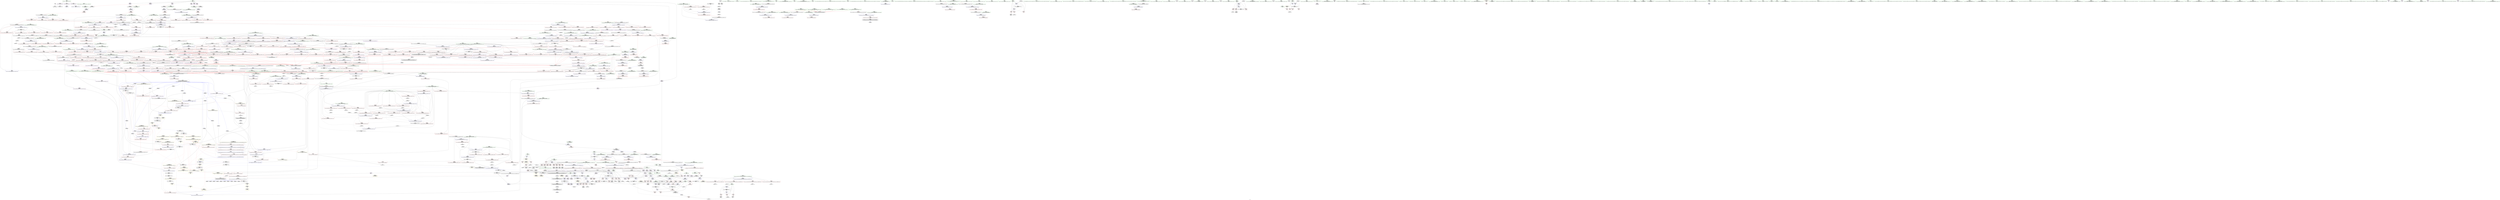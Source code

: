 digraph "SVFG" {
	label="SVFG";

	Node0x55b374aa37b0 [shape=record,color=grey,label="{NodeID: 0\nNullPtr}"];
	Node0x55b374aa37b0 -> Node0x55b374b0c2d0[style=solid];
	Node0x55b374aa37b0 -> Node0x55b374b27630[style=solid];
	Node0x55b374c203b0 [shape=record,color=black,label="{NodeID: 1882\n195 = PHI(145, )\n1st arg _ZSt4sortIPdEvT_S1_ }"];
	Node0x55b374c203b0 -> Node0x55b374b28430[style=solid];
	Node0x55b374b13a60 [shape=record,color=blue,label="{NodeID: 775\n804\<--799\n__last.addr\<--__last\n_ZSt10__pop_heapIPdN9__gnu_cxx5__ops15_Iter_less_iterEEvT_S4_S4_RT0_\n}"];
	Node0x55b374b13a60 -> Node0x55b374b1e5d0[style=dashed];
	Node0x55b374b0a5a0 [shape=record,color=red,label="{NodeID: 443\n410\<--396\n\<--__last.addr\n_ZSt6__sortIPdN9__gnu_cxx5__ops15_Iter_less_iterEEvT_S4_T0_\n}"];
	Node0x55b374b0a5a0 -> Node0x55b374b0d6b0[style=solid];
	Node0x55b374b4c730 [shape=record,color=grey,label="{NodeID: 1218\n747 = Binary(746, 421, )\n}"];
	Node0x55b374b4c730 -> Node0x55b374b4c8b0[style=solid];
	Node0x55b374afe780 [shape=record,color=green,label="{NodeID: 111\n590\<--591\n__first.addr\<--__first.addr_field_insensitive\n_ZSt27__unguarded_partition_pivotIPdN9__gnu_cxx5__ops15_Iter_less_iterEET_S4_S4_T0_\n}"];
	Node0x55b374afe780 -> Node0x55b374b1bc60[style=solid];
	Node0x55b374afe780 -> Node0x55b374b1bd30[style=solid];
	Node0x55b374afe780 -> Node0x55b374b1be00[style=solid];
	Node0x55b374afe780 -> Node0x55b374b1bed0[style=solid];
	Node0x55b374afe780 -> Node0x55b374b1bfa0[style=solid];
	Node0x55b374afe780 -> Node0x55b374b1c070[style=solid];
	Node0x55b374afe780 -> Node0x55b374b2a0a0[style=solid];
	Node0x55b374b1ff00 [shape=record,color=red,label="{NodeID: 554\n917\<--863\n\<--__secondChild\n_ZSt13__adjust_heapIPdldN9__gnu_cxx5__ops15_Iter_less_iterEEvT_T0_S5_T1_T2_\n}"];
	Node0x55b374b1ff00 -> Node0x55b374b541f0[style=solid];
	Node0x55b374b8cc80 [shape=record,color=black,label="{NodeID: 1329\nMR_80V_3 = PHI(MR_80V_4, MR_80V_2, )\npts\{447 \}\n}"];
	Node0x55b374b8cc80 -> Node0x55b374b0adc0[style=dashed];
	Node0x55b374b8cc80 -> Node0x55b374b0ae90[style=dashed];
	Node0x55b374b8cc80 -> Node0x55b374b29950[style=dashed];
	Node0x55b374b02e00 [shape=record,color=green,label="{NodeID: 222\n1411\<--1412\n_ZSt12__niter_baseIPdET_S1_\<--_ZSt12__niter_baseIPdET_S1__field_insensitive\n}"];
	Node0x55b374b25930 [shape=record,color=red,label="{NodeID: 665\n1413\<--1402\n\<--__last.addr\n_ZSt23__copy_move_backward_a2ILb1EPdS0_ET1_T0_S2_S1_\n|{<s0>86}}"];
	Node0x55b374b25930:s0 -> Node0x55b374c20fd0[style=solid,color=red];
	Node0x55b374b10b10 [shape=record,color=purple,label="{NodeID: 333\n1576\<--32\nllvm.global_ctors_2\<--llvm.global_ctors\nGlob }"];
	Node0x55b374b10b10 -> Node0x55b374b27630[style=solid];
	Node0x55b374afaa60 [shape=record,color=green,label="{NodeID: 1\n7\<--1\n__dso_handle\<--dummyObj\nGlob }"];
	Node0x55b374c204c0 [shape=record,color=black,label="{NodeID: 1883\n1397 = PHI(1338, )\n0th arg _ZSt23__copy_move_backward_a2ILb1EPdS0_ET1_T0_S2_S1_ }"];
	Node0x55b374c204c0 -> Node0x55b374b32ec0[style=solid];
	Node0x55b374b13b30 [shape=record,color=blue,label="{NodeID: 776\n806\<--800\n__result.addr\<--__result\n_ZSt10__pop_heapIPdN9__gnu_cxx5__ops15_Iter_less_iterEEvT_S4_S4_RT0_\n}"];
	Node0x55b374b13b30 -> Node0x55b374b1e6a0[style=dashed];
	Node0x55b374b13b30 -> Node0x55b374b1e770[style=dashed];
	Node0x55b374b2ae80 [shape=record,color=yellow,style=double,label="{NodeID: 1551\n228V_1 = ENCHI(MR_228V_0)\npts\{724 811 860 985 1233 1355 \}\nFun[_ZSt4swapIdENSt9enable_ifIXsr6__and_ISt6__not_ISt15__is_tuple_likeIT_EESt21is_move_constructibleIS3_ESt18is_move_assignableIS3_EEE5valueEvE4typeERS3_SC_]}"];
	Node0x55b374b2ae80 -> Node0x55b374b238b0[style=dashed];
	Node0x55b374b2ae80 -> Node0x55b374b23980[style=dashed];
	Node0x55b374b2ae80 -> Node0x55b374b23a50[style=dashed];
	Node0x55b374b0a670 [shape=record,color=red,label="{NodeID: 444\n426\<--396\n\<--__last.addr\n_ZSt6__sortIPdN9__gnu_cxx5__ops15_Iter_less_iterEEvT_S4_T0_\n|{<s0>19}}"];
	Node0x55b374b0a670:s0 -> Node0x55b374c1d380[style=solid,color=red];
	Node0x55b374b4c8b0 [shape=record,color=grey,label="{NodeID: 1219\n748 = Binary(747, 421, )\n}"];
	Node0x55b374b4c8b0 -> Node0x55b374b134b0[style=solid];
	Node0x55b374afe850 [shape=record,color=green,label="{NodeID: 112\n592\<--593\n__last.addr\<--__last.addr_field_insensitive\n_ZSt27__unguarded_partition_pivotIPdN9__gnu_cxx5__ops15_Iter_less_iterEET_S4_S4_T0_\n}"];
	Node0x55b374afe850 -> Node0x55b374b1c140[style=solid];
	Node0x55b374afe850 -> Node0x55b374b1c210[style=solid];
	Node0x55b374afe850 -> Node0x55b374b1c2e0[style=solid];
	Node0x55b374afe850 -> Node0x55b374b2a170[style=solid];
	Node0x55b374b1ffd0 [shape=record,color=red,label="{NodeID: 555\n923\<--863\n\<--__secondChild\n_ZSt13__adjust_heapIPdldN9__gnu_cxx5__ops15_Iter_less_iterEEvT_T0_S5_T1_T2_\n}"];
	Node0x55b374b1ffd0 -> Node0x55b374b50930[style=solid];
	Node0x55b374b8d180 [shape=record,color=black,label="{NodeID: 1330\nMR_82V_2 = PHI(MR_82V_3, MR_82V_1, )\npts\{451 \}\n}"];
	Node0x55b374b8d180 -> Node0x55b374b29a20[style=dashed];
	Node0x55b374b02f00 [shape=record,color=green,label="{NodeID: 223\n1418\<--1419\n_ZSt22__copy_move_backward_aILb1EPdS0_ET1_T0_S2_S1_\<--_ZSt22__copy_move_backward_aILb1EPdS0_ET1_T0_S2_S1__field_insensitive\n}"];
	Node0x55b374b25a00 [shape=record,color=red,label="{NodeID: 666\n1415\<--1404\n\<--__result.addr\n_ZSt23__copy_move_backward_a2ILb1EPdS0_ET1_T0_S2_S1_\n|{<s0>87}}"];
	Node0x55b374b25a00:s0 -> Node0x55b374c20fd0[style=solid,color=red];
	Node0x55b374b10c10 [shape=record,color=purple,label="{NodeID: 334\n540\<--539\nadd.ptr\<--\n_ZSt22__final_insertion_sortIPdN9__gnu_cxx5__ops15_Iter_less_iterEEvT_S4_T0_\n|{<s0>24}}"];
	Node0x55b374b10c10:s0 -> Node0x55b374c1fe00[style=solid,color=red];
	Node0x55b374afaaf0 [shape=record,color=green,label="{NodeID: 2\n11\<--1\n\<--dummyObj\nCan only get source location for instruction, argument, global var or function.|{<s0>13}}"];
	Node0x55b374afaaf0:s0 -> Node0x55b374c29650[style=solid,color=red];
	Node0x55b374c205d0 [shape=record,color=black,label="{NodeID: 1884\n1398 = PHI(1342, )\n1st arg _ZSt23__copy_move_backward_a2ILb1EPdS0_ET1_T0_S2_S1_ }"];
	Node0x55b374c205d0 -> Node0x55b374b32f90[style=solid];
	Node0x55b374b13c00 [shape=record,color=blue,label="{NodeID: 777\n808\<--801\n__comp.addr\<--__comp\n_ZSt10__pop_heapIPdN9__gnu_cxx5__ops15_Iter_less_iterEEvT_S4_S4_RT0_\n}"];
	Node0x55b374b13c00 -> Node0x55b374b1e840[style=dashed];
	Node0x55b374b2b020 [shape=record,color=yellow,style=double,label="{NodeID: 1552\n2V_1 = ENCHI(MR_2V_0)\npts\{12 \}\nFun[_Z9most_likei]|{|<s2>3}}"];
	Node0x55b374b2b020 -> Node0x55b374b12af0[style=dashed];
	Node0x55b374b2b020 -> Node0x55b374b12bc0[style=dashed];
	Node0x55b374b2b020:s2 -> Node0x55b374b2b020[style=dashed,color=red];
	Node0x55b374b0a740 [shape=record,color=red,label="{NodeID: 445\n461\<--442\n\<--__first.addr\n_ZSt16__introsort_loopIPdlN9__gnu_cxx5__ops15_Iter_less_iterEEvT_S4_T0_T1_\n}"];
	Node0x55b374b0a740 -> Node0x55b374b0d920[style=solid];
	Node0x55b374b4ca30 [shape=record,color=grey,label="{NodeID: 1220\n510 = Binary(511, 509, )\n}"];
	Node0x55b374b4ca30 -> Node0x55b374b0db90[style=solid];
	Node0x55b374afe920 [shape=record,color=green,label="{NodeID: 113\n594\<--595\n__mid\<--__mid_field_insensitive\n_ZSt27__unguarded_partition_pivotIPdN9__gnu_cxx5__ops15_Iter_less_iterEET_S4_S4_T0_\n}"];
	Node0x55b374afe920 -> Node0x55b374b1c3b0[style=solid];
	Node0x55b374afe920 -> Node0x55b374b2a240[style=solid];
	Node0x55b374b200a0 [shape=record,color=red,label="{NodeID: 556\n928\<--863\n\<--__secondChild\n_ZSt13__adjust_heapIPdldN9__gnu_cxx5__ops15_Iter_less_iterEEvT_T0_S5_T1_T2_\n}"];
	Node0x55b374b200a0 -> Node0x55b374b50630[style=solid];
	Node0x55b374b8d680 [shape=record,color=black,label="{NodeID: 1331\nMR_6V_2 = PHI(MR_6V_4, MR_6V_1, )\npts\{22 \}\n|{<s0>31}}"];
	Node0x55b374b8d680:s0 -> Node0x55b374b980b0[style=dashed,color=blue];
	Node0x55b374b03000 [shape=record,color=green,label="{NodeID: 224\n1423\<--1424\n__it.addr\<--__it.addr_field_insensitive\n_ZSt12__miter_baseIPdET_S1_\n}"];
	Node0x55b374b03000 -> Node0x55b374b25ad0[style=solid];
	Node0x55b374b03000 -> Node0x55b374b33130[style=solid];
	Node0x55b374b25ad0 [shape=record,color=red,label="{NodeID: 667\n1426\<--1423\n\<--__it.addr\n_ZSt12__miter_baseIPdET_S1_\n}"];
	Node0x55b374b25ad0 -> Node0x55b374b0eca0[style=solid];
	Node0x55b374b10ce0 [shape=record,color=purple,label="{NodeID: 335\n545\<--544\nadd.ptr1\<--\n_ZSt22__final_insertion_sortIPdN9__gnu_cxx5__ops15_Iter_less_iterEEvT_S4_T0_\n|{<s0>25}}"];
	Node0x55b374b10ce0:s0 -> Node0x55b374c1d4c0[style=solid,color=red];
	Node0x55b374afab80 [shape=record,color=green,label="{NodeID: 3\n23\<--1\n.str\<--dummyObj\nGlob }"];
	Node0x55b374c20710 [shape=record,color=black,label="{NodeID: 1885\n1399 = PHI(1343, )\n2nd arg _ZSt23__copy_move_backward_a2ILb1EPdS0_ET1_T0_S2_S1_ }"];
	Node0x55b374c20710 -> Node0x55b374b33060[style=solid];
	Node0x55b374b13cd0 [shape=record,color=blue,label="{NodeID: 778\n810\<--820\n__value\<--\n_ZSt10__pop_heapIPdN9__gnu_cxx5__ops15_Iter_less_iterEEvT_S4_S4_RT0_\n}"];
	Node0x55b374b13cd0 -> Node0x55b374b1e9e0[style=dashed];
	Node0x55b374b13cd0 -> Node0x55b374b1eab0[style=dashed];
	Node0x55b374b2b130 [shape=record,color=yellow,style=double,label="{NodeID: 1553\n4V_1 = ENCHI(MR_4V_0)\npts\{14 \}\nFun[_Z9most_likei]|{|<s1>3}}"];
	Node0x55b374b2b130 -> Node0x55b374b12d60[style=dashed];
	Node0x55b374b2b130:s1 -> Node0x55b374b2b130[style=dashed,color=red];
	Node0x55b374b0a810 [shape=record,color=red,label="{NodeID: 446\n473\<--442\n\<--__first.addr\n_ZSt16__introsort_loopIPdlN9__gnu_cxx5__ops15_Iter_less_iterEEvT_S4_T0_T1_\n|{<s0>20}}"];
	Node0x55b374b0a810:s0 -> Node0x55b374c26610[style=solid,color=red];
	Node0x55b374b4cbb0 [shape=record,color=grey,label="{NodeID: 1221\n299 = Binary(298, 88, )\n}"];
	Node0x55b374b4cbb0 -> Node0x55b374b28ab0[style=solid];
	Node0x55b374afe9f0 [shape=record,color=green,label="{NodeID: 114\n596\<--597\nagg.tmp\<--agg.tmp_field_insensitive\n_ZSt27__unguarded_partition_pivotIPdN9__gnu_cxx5__ops15_Iter_less_iterEET_S4_S4_T0_\n}"];
	Node0x55b374b20170 [shape=record,color=red,label="{NodeID: 557\n937\<--863\n\<--__secondChild\n_ZSt13__adjust_heapIPdldN9__gnu_cxx5__ops15_Iter_less_iterEEvT_T0_S5_T1_T2_\n}"];
	Node0x55b374b20170 -> Node0x55b374b50ab0[style=solid];
	Node0x55b374b8db80 [shape=record,color=black,label="{NodeID: 1332\nMR_141V_2 = PHI(MR_141V_3, MR_141V_1, )\npts\{720 \}\n}"];
	Node0x55b374b030d0 [shape=record,color=green,label="{NodeID: 225\n1432\<--1433\n__first.addr\<--__first.addr_field_insensitive\n_ZSt22__copy_move_backward_aILb1EPdS0_ET1_T0_S2_S1_\n}"];
	Node0x55b374b030d0 -> Node0x55b374b25ba0[style=solid];
	Node0x55b374b030d0 -> Node0x55b374b33200[style=solid];
	Node0x55b374b25ba0 [shape=record,color=red,label="{NodeID: 668\n1445\<--1432\n\<--__first.addr\n_ZSt22__copy_move_backward_aILb1EPdS0_ET1_T0_S2_S1_\n|{<s0>89}}"];
	Node0x55b374b25ba0:s0 -> Node0x55b374c1eec0[style=solid,color=red];
	Node0x55b374b10db0 [shape=record,color=purple,label="{NodeID: 336\n614\<--613\nadd.ptr1\<--\n_ZSt27__unguarded_partition_pivotIPdN9__gnu_cxx5__ops15_Iter_less_iterEET_S4_S4_T0_\n|{<s0>29}}"];
	Node0x55b374b10db0:s0 -> Node0x55b374c20c10[style=solid,color=red];
	Node0x55b374afac10 [shape=record,color=green,label="{NodeID: 4\n25\<--1\n.str.1\<--dummyObj\nGlob }"];
	Node0x55b374c20850 [shape=record,color=black,label="{NodeID: 1886\n360 = PHI(256, )\n0th arg _ZSt3minIxERKT_S2_S2_ }"];
	Node0x55b374c20850 -> Node0x55b374b29200[style=solid];
	Node0x55b374b13da0 [shape=record,color=blue,label="{NodeID: 779\n825\<--824\n\<--\n_ZSt10__pop_heapIPdN9__gnu_cxx5__ops15_Iter_less_iterEEvT_S4_S4_RT0_\n|{|<s1>41}}"];
	Node0x55b374b13da0 -> Node0x55b374b1eab0[style=dashed];
	Node0x55b374b13da0:s1 -> Node0x55b374ba02b0[style=dashed,color=red];
	Node0x55b374b2b210 [shape=record,color=yellow,style=double,label="{NodeID: 1554\n6V_1 = ENCHI(MR_6V_0)\npts\{22 \}\nFun[_Z9most_likei]|{|<s1>3}}"];
	Node0x55b374b2b210 -> Node0x55b374b82f40[style=dashed];
	Node0x55b374b2b210:s1 -> Node0x55b374b2b210[style=dashed,color=red];
	Node0x55b374b0a8e0 [shape=record,color=red,label="{NodeID: 447\n484\<--442\n\<--__first.addr\n_ZSt16__introsort_loopIPdlN9__gnu_cxx5__ops15_Iter_less_iterEEvT_S4_T0_T1_\n|{<s0>21}}"];
	Node0x55b374b0a8e0:s0 -> Node0x55b374c28b70[style=solid,color=red];
	Node0x55b374b4cd30 [shape=record,color=grey,label="{NodeID: 1222\n303 = Binary(304, 302, )\n}"];
	Node0x55b374b4cd30 -> Node0x55b374b0d2a0[style=solid];
	Node0x55b374b034e0 [shape=record,color=green,label="{NodeID: 115\n598\<--599\nagg.tmp4\<--agg.tmp4_field_insensitive\n_ZSt27__unguarded_partition_pivotIPdN9__gnu_cxx5__ops15_Iter_less_iterEET_S4_S4_T0_\n}"];
	Node0x55b374b20240 [shape=record,color=red,label="{NodeID: 558\n905\<--904\n\<--call4\n_ZSt13__adjust_heapIPdldN9__gnu_cxx5__ops15_Iter_less_iterEEvT_T0_S5_T1_T2_\n}"];
	Node0x55b374b20240 -> Node0x55b374b145c0[style=solid];
	Node0x55b374b8e080 [shape=record,color=black,label="{NodeID: 1333\nMR_143V_2 = PHI(MR_143V_4, MR_143V_1, )\npts\{722 \}\n}"];
	Node0x55b374b031a0 [shape=record,color=green,label="{NodeID: 226\n1434\<--1435\n__last.addr\<--__last.addr_field_insensitive\n_ZSt22__copy_move_backward_aILb1EPdS0_ET1_T0_S2_S1_\n}"];
	Node0x55b374b031a0 -> Node0x55b374b25c70[style=solid];
	Node0x55b374b031a0 -> Node0x55b374b332d0[style=solid];
	Node0x55b374b25c70 [shape=record,color=red,label="{NodeID: 669\n1446\<--1434\n\<--__last.addr\n_ZSt22__copy_move_backward_aILb1EPdS0_ET1_T0_S2_S1_\n|{<s0>89}}"];
	Node0x55b374b25c70:s0 -> Node0x55b374c278d0[style=solid,color=red];
	Node0x55b374b10e80 [shape=record,color=purple,label="{NodeID: 337\n617\<--616\nadd.ptr2\<--\n_ZSt27__unguarded_partition_pivotIPdN9__gnu_cxx5__ops15_Iter_less_iterEET_S4_S4_T0_\n|{<s0>29}}"];
	Node0x55b374b10e80:s0 -> Node0x55b374c20e90[style=solid,color=red];
	Node0x55b374afb450 [shape=record,color=green,label="{NodeID: 5\n27\<--1\n.str.2\<--dummyObj\nGlob }"];
	Node0x55b374c20990 [shape=record,color=black,label="{NodeID: 1887\n361 = PHI(258, )\n1st arg _ZSt3minIxERKT_S2_S2_ }"];
	Node0x55b374c20990 -> Node0x55b374b292d0[style=solid];
	Node0x55b374b13e70 [shape=record,color=blue,label="{NodeID: 780\n841\<--840\n__t.addr\<--__t\n_ZSt4moveIRdEONSt16remove_referenceIT_E4typeEOS2_\n}"];
	Node0x55b374b13e70 -> Node0x55b374b1eb80[style=dashed];
	Node0x55b374b0a9b0 [shape=record,color=red,label="{NodeID: 448\n460\<--444\n\<--__last.addr\n_ZSt16__introsort_loopIPdlN9__gnu_cxx5__ops15_Iter_less_iterEEvT_S4_T0_T1_\n}"];
	Node0x55b374b0a9b0 -> Node0x55b374b0d850[style=solid];
	Node0x55b374b4ceb0 [shape=record,color=grey,label="{NodeID: 1223\n832 = Binary(830, 831, )\n}"];
	Node0x55b374b4ceb0 -> Node0x55b374b4d030[style=solid];
	Node0x55b374b035b0 [shape=record,color=green,label="{NodeID: 116\n619\<--620\n_ZSt22__move_median_to_firstIPdN9__gnu_cxx5__ops15_Iter_less_iterEEvT_S4_S4_S4_T0_\<--_ZSt22__move_median_to_firstIPdN9__gnu_cxx5__ops15_Iter_less_iterEEvT_S4_S4_S4_T0__field_insensitive\n}"];
	Node0x55b374b20310 [shape=record,color=red,label="{NodeID: 559\n932\<--931\n\<--call15\n_ZSt13__adjust_heapIPdldN9__gnu_cxx5__ops15_Iter_less_iterEEvT_T0_S5_T1_T2_\n}"];
	Node0x55b374b20310 -> Node0x55b374b14830[style=solid];
	Node0x55b374b8e580 [shape=record,color=black,label="{NodeID: 1334\nMR_145V_2 = PHI(MR_145V_4, MR_145V_1, )\npts\{724 \}\n}"];
	Node0x55b374b03270 [shape=record,color=green,label="{NodeID: 227\n1436\<--1437\n__result.addr\<--__result.addr_field_insensitive\n_ZSt22__copy_move_backward_aILb1EPdS0_ET1_T0_S2_S1_\n}"];
	Node0x55b374b03270 -> Node0x55b374b25d40[style=solid];
	Node0x55b374b03270 -> Node0x55b374b333a0[style=solid];
	Node0x55b374b25d40 [shape=record,color=red,label="{NodeID: 670\n1447\<--1436\n\<--__result.addr\n_ZSt22__copy_move_backward_aILb1EPdS0_ET1_T0_S2_S1_\n|{<s0>89}}"];
	Node0x55b374b25d40:s0 -> Node0x55b374c27a10[style=solid,color=red];
	Node0x55b374b10f50 [shape=record,color=purple,label="{NodeID: 338\n622\<--621\nadd.ptr3\<--\n_ZSt27__unguarded_partition_pivotIPdN9__gnu_cxx5__ops15_Iter_less_iterEET_S4_S4_T0_\n|{<s0>30}}"];
	Node0x55b374b10f50:s0 -> Node0x55b374c26d90[style=solid,color=red];
	Node0x55b374afb4e0 [shape=record,color=green,label="{NodeID: 6\n29\<--1\n.str.3\<--dummyObj\nGlob }"];
	Node0x55b374c20ad0 [shape=record,color=black,label="{NodeID: 1888\n1059 = PHI(612, )\n0th arg _ZSt22__move_median_to_firstIPdN9__gnu_cxx5__ops15_Iter_less_iterEEvT_S4_S4_S4_T0_ }"];
	Node0x55b374c20ad0 -> Node0x55b374b15600[style=solid];
	Node0x55b374b13f40 [shape=record,color=blue,label="{NodeID: 781\n853\<--847\n__first.addr\<--__first\n_ZSt13__adjust_heapIPdldN9__gnu_cxx5__ops15_Iter_less_iterEEvT_T0_S5_T1_T2_\n}"];
	Node0x55b374b13f40 -> Node0x55b374b1ec50[style=dashed];
	Node0x55b374b13f40 -> Node0x55b374b1ed20[style=dashed];
	Node0x55b374b13f40 -> Node0x55b374b1edf0[style=dashed];
	Node0x55b374b13f40 -> Node0x55b374b1eec0[style=dashed];
	Node0x55b374b13f40 -> Node0x55b374b1ef90[style=dashed];
	Node0x55b374b13f40 -> Node0x55b374b1f060[style=dashed];
	Node0x55b374b13f40 -> Node0x55b374b1f130[style=dashed];
	Node0x55b374b0aa80 [shape=record,color=red,label="{NodeID: 449\n474\<--444\n\<--__last.addr\n_ZSt16__introsort_loopIPdlN9__gnu_cxx5__ops15_Iter_less_iterEEvT_S4_T0_T1_\n|{<s0>20}}"];
	Node0x55b374b0aa80:s0 -> Node0x55b374c26750[style=solid,color=red];
	Node0x55b374b4d030 [shape=record,color=grey,label="{NodeID: 1224\n833 = Binary(832, 416, )\n|{<s0>41}}"];
	Node0x55b374b4d030:s0 -> Node0x55b374c1dad0[style=solid,color=red];
	Node0x55b374b03680 [shape=record,color=green,label="{NodeID: 117\n626\<--627\n_ZSt21__unguarded_partitionIPdN9__gnu_cxx5__ops15_Iter_less_iterEET_S4_S4_S4_T0_\<--_ZSt21__unguarded_partitionIPdN9__gnu_cxx5__ops15_Iter_less_iterEET_S4_S4_S4_T0__field_insensitive\n}"];
	Node0x55b374b203e0 [shape=record,color=red,label="{NodeID: 560\n951\<--950\n\<--call20\n_ZSt13__adjust_heapIPdldN9__gnu_cxx5__ops15_Iter_less_iterEEvT_T0_S5_T1_T2_\n|{<s0>48}}"];
	Node0x55b374b203e0:s0 -> Node0x55b374c1e380[style=solid,color=red];
	Node0x55b374b03340 [shape=record,color=green,label="{NodeID: 228\n1438\<--1439\n__simple\<--__simple_field_insensitive\n_ZSt22__copy_move_backward_aILb1EPdS0_ET1_T0_S2_S1_\n}"];
	Node0x55b374b03340 -> Node0x55b374b33470[style=solid];
	Node0x55b374b25e10 [shape=record,color=red,label="{NodeID: 671\n1457\<--1454\n\<--__it.addr\n_ZSt12__niter_baseIPdET_S1_\n}"];
	Node0x55b374b25e10 -> Node0x55b374b0ee40[style=solid];
	Node0x55b374ba5290 [shape=record,color=yellow,style=double,label="{NodeID: 1446\n6V_1 = ENCHI(MR_6V_0)\npts\{22 \}\nFun[_ZSt6__sortIPdN9__gnu_cxx5__ops15_Iter_less_iterEEvT_S4_T0_]|{|<s1>18}}"];
	Node0x55b374ba5290 -> Node0x55b374b9a8b0[style=dashed];
	Node0x55b374ba5290:s1 -> Node0x55b374b84060[style=dashed,color=red];
	Node0x55b374b11020 [shape=record,color=purple,label="{NodeID: 339\n673\<--672\nincdec.ptr\<--\n_ZSt13__heap_selectIPdN9__gnu_cxx5__ops15_Iter_less_iterEEvT_S4_S4_T0_\n}"];
	Node0x55b374b11020 -> Node0x55b374b2a650[style=solid];
	Node0x55b374afb570 [shape=record,color=green,label="{NodeID: 7\n31\<--1\nstdout\<--dummyObj\nGlob }"];
	Node0x55b374c20c10 [shape=record,color=black,label="{NodeID: 1889\n1060 = PHI(614, )\n1st arg _ZSt22__move_median_to_firstIPdN9__gnu_cxx5__ops15_Iter_less_iterEEvT_S4_S4_S4_T0_ }"];
	Node0x55b374c20c10 -> Node0x55b374b156d0[style=solid];
	Node0x55b374b14010 [shape=record,color=blue,label="{NodeID: 782\n855\<--848\n__holeIndex.addr\<--__holeIndex\n_ZSt13__adjust_heapIPdldN9__gnu_cxx5__ops15_Iter_less_iterEEvT_T0_S5_T1_T2_\n}"];
	Node0x55b374b14010 -> Node0x55b374b1f200[style=dashed];
	Node0x55b374b14010 -> Node0x55b374b1f2d0[style=dashed];
	Node0x55b374b14010 -> Node0x55b374b1f3a0[style=dashed];
	Node0x55b374b14010 -> Node0x55b374b1f470[style=dashed];
	Node0x55b374b14010 -> Node0x55b374b14690[style=dashed];
	Node0x55b374b14010 -> Node0x55b374b14900[style=dashed];
	Node0x55b374b14010 -> Node0x55b374b971b0[style=dashed];
	Node0x55b374b0ab50 [shape=record,color=red,label="{NodeID: 450\n475\<--444\n\<--__last.addr\n_ZSt16__introsort_loopIPdlN9__gnu_cxx5__ops15_Iter_less_iterEEvT_S4_T0_T1_\n|{<s0>20}}"];
	Node0x55b374b0ab50:s0 -> Node0x55b374c26890[style=solid,color=red];
	Node0x55b374b4d1b0 [shape=record,color=grey,label="{NodeID: 1225\n1486 = Binary(471, 1485, )\n}"];
	Node0x55b374b03780 [shape=record,color=green,label="{NodeID: 118\n633\<--634\n__comp\<--__comp_field_insensitive\n_ZSt13__heap_selectIPdN9__gnu_cxx5__ops15_Iter_less_iterEEvT_S4_S4_T0_\n|{<s0>31|<s1>32|<s2>33}}"];
	Node0x55b374b03780:s0 -> Node0x55b374c1e9c0[style=solid,color=red];
	Node0x55b374b03780:s1 -> Node0x55b374c297a0[style=solid,color=red];
	Node0x55b374b03780:s2 -> Node0x55b374c20120[style=solid,color=red];
	Node0x55b374b204b0 [shape=record,color=red,label="{NodeID: 561\n961\<--958\n\<--__t.addr\n_ZSt4moveIRN9__gnu_cxx5__ops15_Iter_less_iterEEONSt16remove_referenceIT_E4typeEOS5_\n}"];
	Node0x55b374b204b0 -> Node0x55b374b0e890[style=solid];
	Node0x55b374b03410 [shape=record,color=green,label="{NodeID: 229\n1449\<--1450\n_ZNSt20__copy_move_backwardILb1ELb1ESt26random_access_iterator_tagE13__copy_move_bIdEEPT_PKS3_S6_S4_\<--_ZNSt20__copy_move_backwardILb1ELb1ESt26random_access_iterator_tagE13__copy_move_bIdEEPT_PKS3_S6_S4__field_insensitive\n}"];
	Node0x55b374b25ee0 [shape=record,color=red,label="{NodeID: 672\n1475\<--1463\n\<--__first.addr\n_ZNSt20__copy_move_backwardILb1ELb1ESt26random_access_iterator_tagE13__copy_move_bIdEEPT_PKS3_S6_S4_\n}"];
	Node0x55b374b25ee0 -> Node0x55b374b0efe0[style=solid];
	Node0x55b374b110f0 [shape=record,color=purple,label="{NodeID: 340\n700\<--699\nincdec.ptr\<--\n_ZSt11__sort_heapIPdN9__gnu_cxx5__ops15_Iter_less_iterEEvT_S4_RT0_\n}"];
	Node0x55b374b110f0 -> Node0x55b374b2a990[style=solid];
	Node0x55b374afb600 [shape=record,color=green,label="{NodeID: 8\n33\<--1\n\<--dummyObj\nCan only get source location for instruction, argument, global var or function.}"];
	Node0x55b374c20d50 [shape=record,color=black,label="{NodeID: 1890\n1061 = PHI(615, )\n2nd arg _ZSt22__move_median_to_firstIPdN9__gnu_cxx5__ops15_Iter_less_iterEEvT_S4_S4_S4_T0_ }"];
	Node0x55b374c20d50 -> Node0x55b374b157a0[style=solid];
	Node0x55b374b140e0 [shape=record,color=blue,label="{NodeID: 783\n857\<--849\n__len.addr\<--__len\n_ZSt13__adjust_heapIPdldN9__gnu_cxx5__ops15_Iter_less_iterEEvT_T0_S5_T1_T2_\n}"];
	Node0x55b374b140e0 -> Node0x55b374b1f610[style=dashed];
	Node0x55b374b140e0 -> Node0x55b374b1f6e0[style=dashed];
	Node0x55b374b140e0 -> Node0x55b374b1f7b0[style=dashed];
	Node0x55b374b0ac20 [shape=record,color=red,label="{NodeID: 451\n485\<--444\n\<--__last.addr\n_ZSt16__introsort_loopIPdlN9__gnu_cxx5__ops15_Iter_less_iterEEvT_S4_T0_T1_\n|{<s0>21}}"];
	Node0x55b374b0ac20:s0 -> Node0x55b374c28c80[style=solid,color=red];
	Node0x55b374b4d330 [shape=record,color=grey,label="{NodeID: 1226\n773 = Binary(772, 482, )\n}"];
	Node0x55b374b4d330 -> Node0x55b374b13650[style=solid];
	Node0x55b374b03850 [shape=record,color=green,label="{NodeID: 119\n635\<--636\n__first.addr\<--__first.addr_field_insensitive\n_ZSt13__heap_selectIPdN9__gnu_cxx5__ops15_Iter_less_iterEEvT_S4_S4_T0_\n}"];
	Node0x55b374b03850 -> Node0x55b374b1c480[style=solid];
	Node0x55b374b03850 -> Node0x55b374b1c550[style=solid];
	Node0x55b374b03850 -> Node0x55b374b1c620[style=solid];
	Node0x55b374b03850 -> Node0x55b374b2a310[style=solid];
	Node0x55b374b20580 [shape=record,color=red,label="{NodeID: 562\n970\<--967\nthis1\<--this.addr\n_ZN9__gnu_cxx5__ops14_Iter_less_valC2ENS0_15_Iter_less_iterE\n}"];
	Node0x55b374b0b640 [shape=record,color=green,label="{NodeID: 230\n1454\<--1455\n__it.addr\<--__it.addr_field_insensitive\n_ZSt12__niter_baseIPdET_S1_\n}"];
	Node0x55b374b0b640 -> Node0x55b374b25e10[style=solid];
	Node0x55b374b0b640 -> Node0x55b374b33540[style=solid];
	Node0x55b374b25fb0 [shape=record,color=red,label="{NodeID: 673\n1489\<--1463\n\<--__first.addr\n_ZNSt20__copy_move_backwardILb1ELb1ESt26random_access_iterator_tagE13__copy_move_bIdEEPT_PKS3_S6_S4_\n}"];
	Node0x55b374b25fb0 -> Node0x55b374b0f180[style=solid];
	Node0x55b374b111c0 [shape=record,color=purple,label="{NodeID: 341\n1150\<--1149\nincdec.ptr\<--\n_ZSt21__unguarded_partitionIPdN9__gnu_cxx5__ops15_Iter_less_iterEET_S4_S4_S4_T0_\n}"];
	Node0x55b374b111c0 -> Node0x55b374b15bb0[style=solid];
	Node0x55b374afb690 [shape=record,color=green,label="{NodeID: 9\n83\<--1\n\<--dummyObj\nCan only get source location for instruction, argument, global var or function.}"];
	Node0x55b374c20e90 [shape=record,color=black,label="{NodeID: 1891\n1062 = PHI(617, )\n3rd arg _ZSt22__move_median_to_firstIPdN9__gnu_cxx5__ops15_Iter_less_iterEEvT_S4_S4_S4_T0_ }"];
	Node0x55b374c20e90 -> Node0x55b374b15870[style=solid];
	Node0x55b374b141b0 [shape=record,color=blue,label="{NodeID: 784\n859\<--850\n__value.addr\<--__value\n_ZSt13__adjust_heapIPdldN9__gnu_cxx5__ops15_Iter_less_iterEEvT_T0_S5_T1_T2_\n}"];
	Node0x55b374b141b0 -> Node0x55b374b20240[style=dashed];
	Node0x55b374b141b0 -> Node0x55b374b20310[style=dashed];
	Node0x55b374b141b0 -> Node0x55b374b203e0[style=dashed];
	Node0x55b374b0acf0 [shape=record,color=red,label="{NodeID: 452\n491\<--444\n\<--__last.addr\n_ZSt16__introsort_loopIPdlN9__gnu_cxx5__ops15_Iter_less_iterEEvT_S4_T0_T1_\n|{<s0>22}}"];
	Node0x55b374b0acf0:s0 -> Node0x55b374c21760[style=solid,color=red];
	Node0x55b374b4d4b0 [shape=record,color=grey,label="{NodeID: 1227\n1492 = Binary(416, 1491, )\n}"];
	Node0x55b374b03920 [shape=record,color=green,label="{NodeID: 120\n637\<--638\n__middle.addr\<--__middle.addr_field_insensitive\n_ZSt13__heap_selectIPdN9__gnu_cxx5__ops15_Iter_less_iterEEvT_S4_S4_T0_\n}"];
	Node0x55b374b03920 -> Node0x55b374b1c6f0[style=solid];
	Node0x55b374b03920 -> Node0x55b374b1c7c0[style=solid];
	Node0x55b374b03920 -> Node0x55b374b1c890[style=solid];
	Node0x55b374b03920 -> Node0x55b374b2a3e0[style=solid];
	Node0x55b374b20650 [shape=record,color=red,label="{NodeID: 563\n1005\<--978\n\<--__first.addr\n_ZSt11__push_heapIPdldN9__gnu_cxx5__ops14_Iter_less_valEEvT_T0_S5_T1_RT2_\n}"];
	Node0x55b374b20650 -> Node0x55b374b12610[style=solid];
	Node0x55b374b8f980 [shape=record,color=black,label="{NodeID: 1338\nMR_6V_2 = PHI(MR_6V_1, MR_6V_3, )\npts\{22 \}\n|{<s0>24|<s1>26}}"];
	Node0x55b374b8f980:s0 -> Node0x55b374bc6a60[style=dashed,color=blue];
	Node0x55b374b8f980:s1 -> Node0x55b374b91280[style=dashed,color=blue];
	Node0x55b374b0b710 [shape=record,color=green,label="{NodeID: 231\n1463\<--1464\n__first.addr\<--__first.addr_field_insensitive\n_ZNSt20__copy_move_backwardILb1ELb1ESt26random_access_iterator_tagE13__copy_move_bIdEEPT_PKS3_S6_S4_\n}"];
	Node0x55b374b0b710 -> Node0x55b374b25ee0[style=solid];
	Node0x55b374b0b710 -> Node0x55b374b25fb0[style=solid];
	Node0x55b374b0b710 -> Node0x55b374b33610[style=solid];
	Node0x55b374b26080 [shape=record,color=red,label="{NodeID: 674\n1474\<--1465\n\<--__last.addr\n_ZNSt20__copy_move_backwardILb1ELb1ESt26random_access_iterator_tagE13__copy_move_bIdEEPT_PKS3_S6_S4_\n}"];
	Node0x55b374b26080 -> Node0x55b374b0ef10[style=solid];
	Node0x55b374ba5560 [shape=record,color=yellow,style=double,label="{NodeID: 1449\n6V_1 = ENCHI(MR_6V_0)\npts\{22 \}\nFun[_ZSt22__final_insertion_sortIPdN9__gnu_cxx5__ops15_Iter_less_iterEEvT_S4_T0_]|{<s0>24|<s1>24|<s2>26|<s3>26}}"];
	Node0x55b374ba5560:s0 -> Node0x55b374b8f980[style=dashed,color=red];
	Node0x55b374ba5560:s1 -> Node0x55b374b9cbb0[style=dashed,color=red];
	Node0x55b374ba5560:s2 -> Node0x55b374b8f980[style=dashed,color=red];
	Node0x55b374ba5560:s3 -> Node0x55b374b9cbb0[style=dashed,color=red];
	Node0x55b374b11290 [shape=record,color=purple,label="{NodeID: 342\n1154\<--1153\nincdec.ptr3\<--\n_ZSt21__unguarded_partitionIPdN9__gnu_cxx5__ops15_Iter_less_iterEET_S4_S4_S4_T0_\n}"];
	Node0x55b374b11290 -> Node0x55b374b15c80[style=solid];
	Node0x55b374afb720 [shape=record,color=green,label="{NodeID: 10\n88\<--1\n\<--dummyObj\nCan only get source location for instruction, argument, global var or function.}"];
	Node0x55b374c20fd0 [shape=record,color=black,label="{NodeID: 1892\n1453 = PHI(1409, 1413, 1415, )\n0th arg _ZSt12__niter_baseIPdET_S1_ }"];
	Node0x55b374c20fd0 -> Node0x55b374b33540[style=solid];
	Node0x55b374b14280 [shape=record,color=blue,label="{NodeID: 785\n861\<--873\n__topIndex\<--\n_ZSt13__adjust_heapIPdldN9__gnu_cxx5__ops15_Iter_less_iterEEvT_T0_S5_T1_T2_\n}"];
	Node0x55b374b14280 -> Node0x55b374b1f880[style=dashed];
	Node0x55b374b2b750 [shape=record,color=yellow,style=double,label="{NodeID: 1560\n18V_1 = ENCHI(MR_18V_0)\npts\{90000 \}\nFun[_Z9most_likei]|{|<s1>3}}"];
	Node0x55b374b2b750 -> Node0x55b374b086c0[style=dashed];
	Node0x55b374b2b750:s1 -> Node0x55b374b2b750[style=dashed,color=red];
	Node0x55b374b0adc0 [shape=record,color=red,label="{NodeID: 453\n469\<--446\n\<--__depth_limit.addr\n_ZSt16__introsort_loopIPdlN9__gnu_cxx5__ops15_Iter_less_iterEEvT_S4_T0_T1_\n}"];
	Node0x55b374b0adc0 -> Node0x55b374b519b0[style=solid];
	Node0x55b374b4d630 [shape=record,color=grey,label="{NodeID: 1228\n1478 = Binary(1476, 1477, )\n}"];
	Node0x55b374b4d630 -> Node0x55b374b4d7b0[style=solid];
	Node0x55b374b039f0 [shape=record,color=green,label="{NodeID: 121\n639\<--640\n__last.addr\<--__last.addr_field_insensitive\n_ZSt13__heap_selectIPdN9__gnu_cxx5__ops15_Iter_less_iterEEvT_S4_S4_T0_\n}"];
	Node0x55b374b039f0 -> Node0x55b374b1c960[style=solid];
	Node0x55b374b039f0 -> Node0x55b374b2a4b0[style=solid];
	Node0x55b374b20720 [shape=record,color=red,label="{NodeID: 564\n1015\<--978\n\<--__first.addr\n_ZSt11__push_heapIPdldN9__gnu_cxx5__ops14_Iter_less_valEEvT_T0_S5_T1_RT2_\n}"];
	Node0x55b374b20720 -> Node0x55b374b126e0[style=solid];
	Node0x55b374b8fe80 [shape=record,color=black,label="{NodeID: 1339\nMR_235V_2 = PHI(MR_235V_1, MR_235V_4, )\npts\{1231 \}\n}"];
	Node0x55b374b0b7e0 [shape=record,color=green,label="{NodeID: 232\n1465\<--1466\n__last.addr\<--__last.addr_field_insensitive\n_ZNSt20__copy_move_backwardILb1ELb1ESt26random_access_iterator_tagE13__copy_move_bIdEEPT_PKS3_S6_S4_\n}"];
	Node0x55b374b0b7e0 -> Node0x55b374b26080[style=solid];
	Node0x55b374b0b7e0 -> Node0x55b374b336e0[style=solid];
	Node0x55b374b26150 [shape=record,color=red,label="{NodeID: 675\n1484\<--1467\n\<--__result.addr\n_ZNSt20__copy_move_backwardILb1ELb1ESt26random_access_iterator_tagE13__copy_move_bIdEEPT_PKS3_S6_S4_\n}"];
	Node0x55b374b26150 -> Node0x55b374b12950[style=solid];
	Node0x55b374b11360 [shape=record,color=purple,label="{NodeID: 343\n1162\<--1161\nincdec.ptr7\<--\n_ZSt21__unguarded_partitionIPdN9__gnu_cxx5__ops15_Iter_less_iterEET_S4_S4_S4_T0_\n}"];
	Node0x55b374b11360 -> Node0x55b374b15d50[style=solid];
	Node0x55b374afb7b0 [shape=record,color=green,label="{NodeID: 11\n108\<--1\n\<--dummyObj\nCan only get source location for instruction, argument, global var or function.}"];
	Node0x55b374c212b0 [shape=record,color=black,label="{NodeID: 1893\n957 = PHI(851, )\n0th arg _ZSt4moveIRN9__gnu_cxx5__ops15_Iter_less_iterEEONSt16remove_referenceIT_E4typeEOS5_ }"];
	Node0x55b374c212b0 -> Node0x55b374b149d0[style=solid];
	Node0x55b374b14350 [shape=record,color=blue,label="{NodeID: 786\n863\<--875\n__secondChild\<--\n_ZSt13__adjust_heapIPdldN9__gnu_cxx5__ops15_Iter_less_iterEEvT_T0_S5_T1_T2_\n}"];
	Node0x55b374b14350 -> Node0x55b374b1f950[style=dashed];
	Node0x55b374b14350 -> Node0x55b374b1fa20[style=dashed];
	Node0x55b374b14350 -> Node0x55b374b1ff00[style=dashed];
	Node0x55b374b14350 -> Node0x55b374b1ffd0[style=dashed];
	Node0x55b374b14350 -> Node0x55b374b14420[style=dashed];
	Node0x55b374b14350 -> Node0x55b374b14760[style=dashed];
	Node0x55b374b14350 -> Node0x55b374b976b0[style=dashed];
	Node0x55b374b2b830 [shape=record,color=yellow,style=double,label="{NodeID: 1561\n20V_1 = ENCHI(MR_20V_0)\npts\{170000 \}\nFun[_Z9most_likei]|{|<s1>3}}"];
	Node0x55b374b2b830 -> Node0x55b374b27800[style=dashed];
	Node0x55b374b2b830:s1 -> Node0x55b374b2b830[style=dashed,color=red];
	Node0x55b374b0ae90 [shape=record,color=red,label="{NodeID: 454\n480\<--446\n\<--__depth_limit.addr\n_ZSt16__introsort_loopIPdlN9__gnu_cxx5__ops15_Iter_less_iterEEvT_S4_T0_T1_\n}"];
	Node0x55b374b0ae90 -> Node0x55b374b4bfb0[style=solid];
	Node0x55b374b4d7b0 [shape=record,color=grey,label="{NodeID: 1229\n1479 = Binary(1478, 416, )\n}"];
	Node0x55b374b4d7b0 -> Node0x55b374b33880[style=solid];
	Node0x55b374b03ac0 [shape=record,color=green,label="{NodeID: 122\n641\<--642\n__i\<--__i_field_insensitive\n_ZSt13__heap_selectIPdN9__gnu_cxx5__ops15_Iter_less_iterEEvT_S4_S4_T0_\n}"];
	Node0x55b374b03ac0 -> Node0x55b374b1ca30[style=solid];
	Node0x55b374b03ac0 -> Node0x55b374b1cb00[style=solid];
	Node0x55b374b03ac0 -> Node0x55b374b1cbd0[style=solid];
	Node0x55b374b03ac0 -> Node0x55b374b1cca0[style=solid];
	Node0x55b374b03ac0 -> Node0x55b374b2a580[style=solid];
	Node0x55b374b03ac0 -> Node0x55b374b2a650[style=solid];
	Node0x55b374b207f0 [shape=record,color=red,label="{NodeID: 565\n1020\<--978\n\<--__first.addr\n_ZSt11__push_heapIPdldN9__gnu_cxx5__ops14_Iter_less_valEEvT_T0_S5_T1_RT2_\n}"];
	Node0x55b374b207f0 -> Node0x55b374b127b0[style=solid];
	Node0x55b374b90380 [shape=record,color=black,label="{NodeID: 1340\nMR_237V_2 = PHI(MR_237V_1, MR_237V_3, )\npts\{1233 \}\n}"];
	Node0x55b374b0b8b0 [shape=record,color=green,label="{NodeID: 233\n1467\<--1468\n__result.addr\<--__result.addr_field_insensitive\n_ZNSt20__copy_move_backwardILb1ELb1ESt26random_access_iterator_tagE13__copy_move_bIdEEPT_PKS3_S6_S4_\n}"];
	Node0x55b374b0b8b0 -> Node0x55b374b26150[style=solid];
	Node0x55b374b0b8b0 -> Node0x55b374b26220[style=solid];
	Node0x55b374b0b8b0 -> Node0x55b374b337b0[style=solid];
	Node0x55b374b26220 [shape=record,color=red,label="{NodeID: 676\n1497\<--1467\n\<--__result.addr\n_ZNSt20__copy_move_backwardILb1ELb1ESt26random_access_iterator_tagE13__copy_move_bIdEEPT_PKS3_S6_S4_\n}"];
	Node0x55b374b26220 -> Node0x55b374b12a20[style=solid];
	Node0x55b374b11430 [shape=record,color=purple,label="{NodeID: 344\n1175\<--1174\nincdec.ptr9\<--\n_ZSt21__unguarded_partitionIPdN9__gnu_cxx5__ops15_Iter_less_iterEET_S4_S4_S4_T0_\n}"];
	Node0x55b374b11430 -> Node0x55b374b15e20[style=solid];
	Node0x55b374afb840 [shape=record,color=green,label="{NodeID: 12\n304\<--1\n\<--dummyObj\nCan only get source location for instruction, argument, global var or function.}"];
	Node0x55b374c213c0 [shape=record,color=black,label="{NodeID: 1894\n1528 = PHI(228, )\n0th arg _ZSt9__reverseIPdEvT_S1_St26random_access_iterator_tag }"];
	Node0x55b374c213c0 -> Node0x55b374b33c90[style=solid];
	Node0x55b374b14420 [shape=record,color=blue,label="{NodeID: 787\n863\<--886\n__secondChild\<--mul\n_ZSt13__adjust_heapIPdldN9__gnu_cxx5__ops15_Iter_less_iterEEvT_T0_S5_T1_T2_\n}"];
	Node0x55b374b14420 -> Node0x55b374b1f950[style=dashed];
	Node0x55b374b14420 -> Node0x55b374b1fa20[style=dashed];
	Node0x55b374b14420 -> Node0x55b374b1faf0[style=dashed];
	Node0x55b374b14420 -> Node0x55b374b1fbc0[style=dashed];
	Node0x55b374b14420 -> Node0x55b374b1fc90[style=dashed];
	Node0x55b374b14420 -> Node0x55b374b1fd60[style=dashed];
	Node0x55b374b14420 -> Node0x55b374b1fe30[style=dashed];
	Node0x55b374b14420 -> Node0x55b374b1ff00[style=dashed];
	Node0x55b374b14420 -> Node0x55b374b1ffd0[style=dashed];
	Node0x55b374b14420 -> Node0x55b374b14420[style=dashed];
	Node0x55b374b14420 -> Node0x55b374b144f0[style=dashed];
	Node0x55b374b14420 -> Node0x55b374b14760[style=dashed];
	Node0x55b374b14420 -> Node0x55b374b976b0[style=dashed];
	Node0x55b374b2b910 [shape=record,color=yellow,style=double,label="{NodeID: 1562\n22V_1 = ENCHI(MR_22V_0)\npts\{190000 \}\nFun[_Z9most_likei]|{|<s1>3}}"];
	Node0x55b374b2b910 -> Node0x55b374b278d0[style=dashed];
	Node0x55b374b2b910:s1 -> Node0x55b374b2b910[style=dashed,color=red];
	Node0x55b374b0af60 [shape=record,color=red,label="{NodeID: 455\n492\<--446\n\<--__depth_limit.addr\n_ZSt16__introsort_loopIPdlN9__gnu_cxx5__ops15_Iter_less_iterEEvT_S4_T0_T1_\n|{<s0>22}}"];
	Node0x55b374b0af60:s0 -> Node0x55b374c28fb0[style=solid,color=red];
	Node0x55b374b4d930 [shape=record,color=grey,label="{NodeID: 1230\n294 = Binary(293, 88, )\n}"];
	Node0x55b374b4d930 -> Node0x55b374b289e0[style=solid];
	Node0x55b374b03b90 [shape=record,color=green,label="{NodeID: 123\n649\<--650\n_ZSt11__make_heapIPdN9__gnu_cxx5__ops15_Iter_less_iterEEvT_S4_RT0_\<--_ZSt11__make_heapIPdN9__gnu_cxx5__ops15_Iter_less_iterEEvT_S4_RT0__field_insensitive\n}"];
	Node0x55b374b208c0 [shape=record,color=red,label="{NodeID: 566\n1033\<--978\n\<--__first.addr\n_ZSt11__push_heapIPdldN9__gnu_cxx5__ops14_Iter_less_valEEvT_T0_S5_T1_RT2_\n}"];
	Node0x55b374b208c0 -> Node0x55b374b12880[style=solid];
	Node0x55b374b90880 [shape=record,color=black,label="{NodeID: 1341\nMR_6V_2 = PHI(MR_6V_3, MR_6V_1, )\npts\{22 \}\n|{<s0>25|<s1>77|<s2>77}}"];
	Node0x55b374b90880:s0 -> Node0x55b374b91280[style=dashed,color=blue];
	Node0x55b374b90880:s1 -> Node0x55b374b255f0[style=dashed,color=red];
	Node0x55b374b90880:s2 -> Node0x55b374b86c60[style=dashed,color=red];
	Node0x55b374b0b980 [shape=record,color=green,label="{NodeID: 234\n1469\<--1470\n_Num\<--_Num_field_insensitive\n_ZNSt20__copy_move_backwardILb1ELb1ESt26random_access_iterator_tagE13__copy_move_bIdEEPT_PKS3_S6_S4_\n}"];
	Node0x55b374b0b980 -> Node0x55b374b262f0[style=solid];
	Node0x55b374b0b980 -> Node0x55b374b263c0[style=solid];
	Node0x55b374b0b980 -> Node0x55b374b26490[style=solid];
	Node0x55b374b0b980 -> Node0x55b374b26560[style=solid];
	Node0x55b374b0b980 -> Node0x55b374b33880[style=solid];
	Node0x55b374b262f0 [shape=record,color=red,label="{NodeID: 677\n1481\<--1469\n\<--_Num\n_ZNSt20__copy_move_backwardILb1ELb1ESt26random_access_iterator_tagE13__copy_move_bIdEEPT_PKS3_S6_S4_\n}"];
	Node0x55b374b262f0 -> Node0x55b374b52130[style=solid];
	Node0x55b374b11500 [shape=record,color=purple,label="{NodeID: 345\n1248\<--1247\nadd.ptr\<--\n_ZSt16__insertion_sortIPdN9__gnu_cxx5__ops15_Iter_less_iterEEvT_S4_T0_\n}"];
	Node0x55b374b11500 -> Node0x55b374b16640[style=solid];
	Node0x55b374afb940 [shape=record,color=green,label="{NodeID: 13\n307\<--1\n\<--dummyObj\nCan only get source location for instruction, argument, global var or function.}"];
	Node0x55b374c214d0 [shape=record,color=black,label="{NodeID: 1895\n1529 = PHI(229, )\n1st arg _ZSt9__reverseIPdEvT_S1_St26random_access_iterator_tag }"];
	Node0x55b374c214d0 -> Node0x55b374b33d60[style=solid];
	Node0x55b374b144f0 [shape=record,color=blue,label="{NodeID: 788\n863\<--898\n__secondChild\<--dec\n_ZSt13__adjust_heapIPdldN9__gnu_cxx5__ops15_Iter_less_iterEEvT_T0_S5_T1_T2_\n}"];
	Node0x55b374b144f0 -> Node0x55b374b1f950[style=dashed];
	Node0x55b374b144f0 -> Node0x55b374b1fa20[style=dashed];
	Node0x55b374b144f0 -> Node0x55b374b1fd60[style=dashed];
	Node0x55b374b144f0 -> Node0x55b374b1fe30[style=dashed];
	Node0x55b374b144f0 -> Node0x55b374b1ff00[style=dashed];
	Node0x55b374b144f0 -> Node0x55b374b1ffd0[style=dashed];
	Node0x55b374b144f0 -> Node0x55b374b14420[style=dashed];
	Node0x55b374b144f0 -> Node0x55b374b14760[style=dashed];
	Node0x55b374b144f0 -> Node0x55b374b976b0[style=dashed];
	Node0x55b374b2b9f0 [shape=record,color=yellow,style=double,label="{NodeID: 1563\n6V_1 = ENCHI(MR_6V_0)\npts\{22 \}\nFun[_ZNK9__gnu_cxx5__ops15_Iter_less_iterclIPdS3_EEbT_T0_]}"];
	Node0x55b374b2b9f0 -> Node0x55b374b1e1c0[style=dashed];
	Node0x55b374b2b9f0 -> Node0x55b374b1e290[style=dashed];
	Node0x55b374b0b030 [shape=record,color=red,label="{NodeID: 456\n490\<--450\n\<--__cut\n_ZSt16__introsort_loopIPdlN9__gnu_cxx5__ops15_Iter_less_iterEEvT_S4_T0_T1_\n|{<s0>22}}"];
	Node0x55b374b0b030:s0 -> Node0x55b374c215e0[style=solid,color=red];
	Node0x55b374b4dab0 [shape=record,color=grey,label="{NodeID: 1231\n189 = Binary(188, 88, )\n}"];
	Node0x55b374b4dab0 -> Node0x55b374b28290[style=solid];
	Node0x55b374b03c90 [shape=record,color=green,label="{NodeID: 124\n661\<--662\n_ZNK9__gnu_cxx5__ops15_Iter_less_iterclIPdS3_EEbT_T0_\<--_ZNK9__gnu_cxx5__ops15_Iter_less_iterclIPdS3_EEbT_T0__field_insensitive\n}"];
	Node0x55b374b20990 [shape=record,color=red,label="{NodeID: 567\n995\<--980\n\<--__holeIndex.addr\n_ZSt11__push_heapIPdldN9__gnu_cxx5__ops14_Iter_less_valEEvT_T0_S5_T1_RT2_\n}"];
	Node0x55b374b20990 -> Node0x55b374b4e9b0[style=solid];
	Node0x55b374b90d80 [shape=record,color=black,label="{NodeID: 1342\nMR_246V_3 = PHI(MR_246V_4, MR_246V_2, )\npts\{1299 \}\n}"];
	Node0x55b374b90d80 -> Node0x55b374b249c0[style=dashed];
	Node0x55b374b90d80 -> Node0x55b374b24a90[style=dashed];
	Node0x55b374b90d80 -> Node0x55b374b24b60[style=dashed];
	Node0x55b374b90d80 -> Node0x55b374b16bf0[style=dashed];
	Node0x55b374b0ba50 [shape=record,color=green,label="{NodeID: 235\n1494\<--1495\nllvm.memmove.p0i8.p0i8.i64\<--llvm.memmove.p0i8.p0i8.i64_field_insensitive\n}"];
	Node0x55b374b263c0 [shape=record,color=red,label="{NodeID: 678\n1485\<--1469\n\<--_Num\n_ZNSt20__copy_move_backwardILb1ELb1ESt26random_access_iterator_tagE13__copy_move_bIdEEPT_PKS3_S6_S4_\n}"];
	Node0x55b374b263c0 -> Node0x55b374b4d1b0[style=solid];
	Node0x55b374b115d0 [shape=record,color=purple,label="{NodeID: 346\n1266\<--1265\nadd.ptr4\<--\n_ZSt16__insertion_sortIPdN9__gnu_cxx5__ops15_Iter_less_iterEEvT_S4_T0_\n|{<s0>72}}"];
	Node0x55b374b115d0:s0 -> Node0x55b374c29320[style=solid,color=red];
	Node0x55b374afba40 [shape=record,color=green,label="{NodeID: 14\n311\<--1\n\<--dummyObj\nCan only get source location for instruction, argument, global var or function.}"];
	Node0x55b374c215e0 [shape=record,color=black,label="{NodeID: 1896\n437 = PHI(408, 490, )\n0th arg _ZSt16__introsort_loopIPdlN9__gnu_cxx5__ops15_Iter_less_iterEEvT_S4_T0_T1_ }"];
	Node0x55b374c215e0 -> Node0x55b374b296e0[style=solid];
	Node0x55b374b145c0 [shape=record,color=blue,label="{NodeID: 789\n908\<--905\nadd.ptr5\<--\n_ZSt13__adjust_heapIPdldN9__gnu_cxx5__ops15_Iter_less_iterEEvT_T0_S5_T1_T2_\n}"];
	Node0x55b374b145c0 -> Node0x55b374ba02b0[style=dashed];
	Node0x55b374b0b100 [shape=record,color=red,label="{NodeID: 457\n494\<--450\n\<--__cut\n_ZSt16__introsort_loopIPdlN9__gnu_cxx5__ops15_Iter_less_iterEEvT_S4_T0_T1_\n}"];
	Node0x55b374b0b100 -> Node0x55b374b29af0[style=solid];
	Node0x55b374b4dc30 [shape=record,color=grey,label="{NodeID: 1232\n1027 = Binary(1026, 307, )\n}"];
	Node0x55b374b4dc30 -> Node0x55b374b4ecb0[style=solid];
	Node0x55b374b03d90 [shape=record,color=green,label="{NodeID: 125\n668\<--669\n_ZSt10__pop_heapIPdN9__gnu_cxx5__ops15_Iter_less_iterEEvT_S4_S4_RT0_\<--_ZSt10__pop_heapIPdN9__gnu_cxx5__ops15_Iter_less_iterEEvT_S4_S4_RT0__field_insensitive\n}"];
	Node0x55b374b20a60 [shape=record,color=red,label="{NodeID: 568\n1000\<--980\n\<--__holeIndex.addr\n_ZSt11__push_heapIPdldN9__gnu_cxx5__ops14_Iter_less_valEEvT_T0_S5_T1_RT2_\n}"];
	Node0x55b374b20a60 -> Node0x55b374b52730[style=solid];
	Node0x55b374b91280 [shape=record,color=black,label="{NodeID: 1343\nMR_6V_4 = PHI(MR_6V_5, MR_6V_3, )\npts\{22 \}\n|{<s0>19}}"];
	Node0x55b374b91280:s0 -> Node0x55b374b9a8b0[style=dashed,color=blue];
	Node0x55b374b0bb50 [shape=record,color=green,label="{NodeID: 236\n1511\<--1512\nthis.addr\<--this.addr_field_insensitive\n_ZNK9__gnu_cxx5__ops14_Val_less_iterclIdPdEEbRT_T0_\n}"];
	Node0x55b374b0bb50 -> Node0x55b374b26630[style=solid];
	Node0x55b374b0bb50 -> Node0x55b374b33a20[style=solid];
	Node0x55b374b26490 [shape=record,color=red,label="{NodeID: 679\n1491\<--1469\n\<--_Num\n_ZNSt20__copy_move_backwardILb1ELb1ESt26random_access_iterator_tagE13__copy_move_bIdEEPT_PKS3_S6_S4_\n}"];
	Node0x55b374b26490 -> Node0x55b374b4d4b0[style=solid];
	Node0x55b374b116a0 [shape=record,color=purple,label="{NodeID: 347\n1285\<--1284\nincdec.ptr\<--\n_ZSt16__insertion_sortIPdN9__gnu_cxx5__ops15_Iter_less_iterEEvT_S4_T0_\n}"];
	Node0x55b374b116a0 -> Node0x55b374b168b0[style=solid];
	Node0x55b374afbb40 [shape=record,color=green,label="{NodeID: 15\n416\<--1\n\<--dummyObj\nCan only get source location for instruction, argument, global var or function.}"];
	Node0x55b374c21760 [shape=record,color=black,label="{NodeID: 1897\n438 = PHI(409, 491, )\n1st arg _ZSt16__introsort_loopIPdlN9__gnu_cxx5__ops15_Iter_less_iterEEvT_S4_T0_T1_ }"];
	Node0x55b374c21760 -> Node0x55b374b297b0[style=solid];
	Node0x55b374b14690 [shape=record,color=blue,label="{NodeID: 790\n855\<--910\n__holeIndex.addr\<--\n_ZSt13__adjust_heapIPdldN9__gnu_cxx5__ops15_Iter_less_iterEEvT_T0_S5_T1_T2_\n}"];
	Node0x55b374b14690 -> Node0x55b374b1f3a0[style=dashed];
	Node0x55b374b14690 -> Node0x55b374b1f470[style=dashed];
	Node0x55b374b14690 -> Node0x55b374b14690[style=dashed];
	Node0x55b374b14690 -> Node0x55b374b14900[style=dashed];
	Node0x55b374b14690 -> Node0x55b374b971b0[style=dashed];
	Node0x55b374b0b1d0 [shape=record,color=red,label="{NodeID: 458\n503\<--500\n\<--__n.addr\n_ZSt4__lgl\n}"];
	Node0x55b374b4ddb0 [shape=record,color=grey,label="{NodeID: 1233\n118 = Binary(117, 88, )\n}"];
	Node0x55b374b4ddb0 -> Node0x55b374b0c9b0[style=solid];
	Node0x55b374b03e90 [shape=record,color=green,label="{NodeID: 126\n681\<--682\n__first.addr\<--__first.addr_field_insensitive\n_ZSt11__sort_heapIPdN9__gnu_cxx5__ops15_Iter_less_iterEEvT_S4_RT0_\n}"];
	Node0x55b374b03e90 -> Node0x55b374b1cd70[style=solid];
	Node0x55b374b03e90 -> Node0x55b374b1ce40[style=solid];
	Node0x55b374b03e90 -> Node0x55b374b2a720[style=solid];
	Node0x55b374b20b30 [shape=record,color=red,label="{NodeID: 569\n1021\<--980\n\<--__holeIndex.addr\n_ZSt11__push_heapIPdldN9__gnu_cxx5__ops14_Iter_less_valEEvT_T0_S5_T1_RT2_\n}"];
	Node0x55b374b0bc20 [shape=record,color=green,label="{NodeID: 237\n1513\<--1514\n__val.addr\<--__val.addr_field_insensitive\n_ZNK9__gnu_cxx5__ops14_Val_less_iterclIdPdEEbRT_T0_\n}"];
	Node0x55b374b0bc20 -> Node0x55b374b26700[style=solid];
	Node0x55b374b0bc20 -> Node0x55b374b33af0[style=solid];
	Node0x55b374b26560 [shape=record,color=red,label="{NodeID: 680\n1498\<--1469\n\<--_Num\n_ZNSt20__copy_move_backwardILb1ELb1ESt26random_access_iterator_tagE13__copy_move_bIdEEPT_PKS3_S6_S4_\n}"];
	Node0x55b374b26560 -> Node0x55b374b4bb30[style=solid];
	Node0x55b374b11770 [shape=record,color=purple,label="{NodeID: 348\n1320\<--1319\nincdec.ptr\<--\n_ZSt26__unguarded_insertion_sortIPdN9__gnu_cxx5__ops15_Iter_less_iterEEvT_S4_T0_\n}"];
	Node0x55b374b11770 -> Node0x55b374b16bf0[style=solid];
	Node0x55b374afbc40 [shape=record,color=green,label="{NodeID: 16\n421\<--1\n\<--dummyObj\nCan only get source location for instruction, argument, global var or function.}"];
	Node0x55b374c22720 [shape=record,color=black,label="{NodeID: 1898\n44 = PHI()\n}"];
	Node0x55b374b14760 [shape=record,color=blue,label="{NodeID: 791\n863\<--925\n__secondChild\<--mul12\n_ZSt13__adjust_heapIPdldN9__gnu_cxx5__ops15_Iter_less_iterEEvT_T0_S5_T1_T2_\n}"];
	Node0x55b374b14760 -> Node0x55b374b200a0[style=dashed];
	Node0x55b374b14760 -> Node0x55b374b20170[style=dashed];
	Node0x55b374b14760 -> Node0x55b374b976b0[style=dashed];
	Node0x55b374b0b2a0 [shape=record,color=red,label="{NodeID: 459\n531\<--518\n\<--__first.addr\n_ZSt22__final_insertion_sortIPdN9__gnu_cxx5__ops15_Iter_less_iterEEvT_S4_T0_\n}"];
	Node0x55b374b0b2a0 -> Node0x55b374b0dd30[style=solid];
	Node0x55b374b4df30 [shape=record,color=grey,label="{NodeID: 1234\n125 = Binary(116, 124, )\n}"];
	Node0x55b374b4df30 -> Node0x55b374b27ce0[style=solid];
	Node0x55b374b03f60 [shape=record,color=green,label="{NodeID: 127\n683\<--684\n__last.addr\<--__last.addr_field_insensitive\n_ZSt11__sort_heapIPdN9__gnu_cxx5__ops15_Iter_less_iterEEvT_S4_RT0_\n}"];
	Node0x55b374b03f60 -> Node0x55b374b1cf10[style=solid];
	Node0x55b374b03f60 -> Node0x55b374b1cfe0[style=solid];
	Node0x55b374b03f60 -> Node0x55b374b1d0b0[style=solid];
	Node0x55b374b03f60 -> Node0x55b374b1d180[style=solid];
	Node0x55b374b03f60 -> Node0x55b374b2a7f0[style=solid];
	Node0x55b374b03f60 -> Node0x55b374b2a990[style=solid];
	Node0x55b374b20c00 [shape=record,color=red,label="{NodeID: 570\n1026\<--980\n\<--__holeIndex.addr\n_ZSt11__push_heapIPdldN9__gnu_cxx5__ops14_Iter_less_valEEvT_T0_S5_T1_RT2_\n}"];
	Node0x55b374b20c00 -> Node0x55b374b4dc30[style=solid];
	Node0x55b374b91c80 [shape=record,color=black,label="{NodeID: 1345\nMR_6V_3 = PHI(MR_6V_1, MR_6V_4, )\npts\{22 \}\n|{|<s2>37}}"];
	Node0x55b374b91c80 -> Node0x55b374b1ddb0[style=dashed];
	Node0x55b374b91c80 -> Node0x55b374b1de80[style=dashed];
	Node0x55b374b91c80:s2 -> Node0x55b374ba02b0[style=dashed,color=red];
	Node0x55b374b0bcf0 [shape=record,color=green,label="{NodeID: 238\n1515\<--1516\n__it.addr\<--__it.addr_field_insensitive\n_ZNK9__gnu_cxx5__ops14_Val_less_iterclIdPdEEbRT_T0_\n}"];
	Node0x55b374b0bcf0 -> Node0x55b374b267d0[style=solid];
	Node0x55b374b0bcf0 -> Node0x55b374b33bc0[style=solid];
	Node0x55b374b26630 [shape=record,color=red,label="{NodeID: 681\n1520\<--1511\nthis1\<--this.addr\n_ZNK9__gnu_cxx5__ops14_Val_less_iterclIdPdEEbRT_T0_\n}"];
	Node0x55b374b11840 [shape=record,color=purple,label="{NodeID: 349\n1366\<--1365\nincdec.ptr\<--\n_ZSt25__unguarded_linear_insertIPdN9__gnu_cxx5__ops14_Val_less_iterEEvT_T0_\n}"];
	Node0x55b374b11840 -> Node0x55b374b171a0[style=solid];
	Node0x55b374afbd40 [shape=record,color=green,label="{NodeID: 17\n467\<--1\n\<--dummyObj\nCan only get source location for instruction, argument, global var or function.}"];
	Node0x55b374c22820 [shape=record,color=black,label="{NodeID: 1899\n262 = PHI()\n}"];
	Node0x55b374b14830 [shape=record,color=blue,label="{NodeID: 792\n935\<--932\nadd.ptr16\<--\n_ZSt13__adjust_heapIPdldN9__gnu_cxx5__ops15_Iter_less_iterEEvT_T0_S5_T1_T2_\n}"];
	Node0x55b374b14830 -> Node0x55b374b96cb0[style=dashed];
	Node0x55b374b0b370 [shape=record,color=red,label="{NodeID: 460\n538\<--518\n\<--__first.addr\n_ZSt22__final_insertion_sortIPdN9__gnu_cxx5__ops15_Iter_less_iterEEvT_S4_T0_\n|{<s0>24}}"];
	Node0x55b374b0b370:s0 -> Node0x55b374c1fcb0[style=solid,color=red];
	Node0x55b374b4e0b0 [shape=record,color=grey,label="{NodeID: 1235\n306 = Binary(307, 305, )\n}"];
	Node0x55b374b4e0b0 -> Node0x55b374b28b80[style=solid];
	Node0x55b374b04030 [shape=record,color=green,label="{NodeID: 128\n685\<--686\n__comp.addr\<--__comp.addr_field_insensitive\n_ZSt11__sort_heapIPdN9__gnu_cxx5__ops15_Iter_less_iterEEvT_S4_RT0_\n}"];
	Node0x55b374b04030 -> Node0x55b374b1d250[style=solid];
	Node0x55b374b04030 -> Node0x55b374b2a8c0[style=solid];
	Node0x55b374b20cd0 [shape=record,color=red,label="{NodeID: 571\n1034\<--980\n\<--__holeIndex.addr\n_ZSt11__push_heapIPdldN9__gnu_cxx5__ops14_Iter_less_valEEvT_T0_S5_T1_RT2_\n}"];
	Node0x55b374b0bdc0 [shape=record,color=green,label="{NodeID: 239\n1530\<--1531\n\<--field_insensitive\n_ZSt9__reverseIPdEvT_S1_St26random_access_iterator_tag\n}"];
	Node0x55b374b26700 [shape=record,color=red,label="{NodeID: 682\n1521\<--1513\n\<--__val.addr\n_ZNK9__gnu_cxx5__ops14_Val_less_iterclIdPdEEbRT_T0_\n}"];
	Node0x55b374b26700 -> Node0x55b374b268a0[style=solid];
	Node0x55b374b11910 [shape=record,color=purple,label="{NodeID: 350\n1382\<--1381\nincdec.ptr3\<--\n_ZSt25__unguarded_linear_insertIPdN9__gnu_cxx5__ops14_Val_less_iterEEvT_T0_\n}"];
	Node0x55b374b11910 -> Node0x55b374b17410[style=solid];
	Node0x55b374afbe40 [shape=record,color=green,label="{NodeID: 18\n471\<--1\n\<--dummyObj\nCan only get source location for instruction, argument, global var or function.|{<s0>41}}"];
	Node0x55b374afbe40:s0 -> Node0x55b374c1d950[style=solid,color=red];
	Node0x55b374c22920 [shape=record,color=black,label="{NodeID: 1900\n272 = PHI()\n}"];
	Node0x55b374b14900 [shape=record,color=blue,label="{NodeID: 793\n855\<--938\n__holeIndex.addr\<--sub17\n_ZSt13__adjust_heapIPdldN9__gnu_cxx5__ops15_Iter_less_iterEEvT_T0_S5_T1_T2_\n}"];
	Node0x55b374b14900 -> Node0x55b374b971b0[style=dashed];
	Node0x55b374b0b440 [shape=record,color=red,label="{NodeID: 461\n539\<--518\n\<--__first.addr\n_ZSt22__final_insertion_sortIPdN9__gnu_cxx5__ops15_Iter_less_iterEEvT_S4_T0_\n}"];
	Node0x55b374b0b440 -> Node0x55b374b10c10[style=solid];
	Node0x55b374b4e230 [shape=record,color=grey,label="{NodeID: 1236\n333 = Binary(332, 331, )\n}"];
	Node0x55b374b4e230 -> Node0x55b374b28f90[style=solid];
	Node0x55b374b04100 [shape=record,color=green,label="{NodeID: 129\n713\<--714\n__first.addr\<--__first.addr_field_insensitive\n_ZSt11__make_heapIPdN9__gnu_cxx5__ops15_Iter_less_iterEEvT_S4_RT0_\n}"];
	Node0x55b374b04100 -> Node0x55b374b1d320[style=solid];
	Node0x55b374b04100 -> Node0x55b374b1d3f0[style=solid];
	Node0x55b374b04100 -> Node0x55b374b1d4c0[style=solid];
	Node0x55b374b04100 -> Node0x55b374b1d590[style=solid];
	Node0x55b374b04100 -> Node0x55b374b2aa60[style=solid];
	Node0x55b374b20da0 [shape=record,color=red,label="{NodeID: 572\n1001\<--982\n\<--__topIndex.addr\n_ZSt11__push_heapIPdldN9__gnu_cxx5__ops14_Iter_less_valEEvT_T0_S5_T1_RT2_\n}"];
	Node0x55b374b20da0 -> Node0x55b374b52730[style=solid];
	Node0x55b374b0be90 [shape=record,color=green,label="{NodeID: 240\n1532\<--1533\n__first.addr\<--__first.addr_field_insensitive\n_ZSt9__reverseIPdEvT_S1_St26random_access_iterator_tag\n}"];
	Node0x55b374b0be90 -> Node0x55b374b26a40[style=solid];
	Node0x55b374b0be90 -> Node0x55b374b26b10[style=solid];
	Node0x55b374b0be90 -> Node0x55b374b26be0[style=solid];
	Node0x55b374b0be90 -> Node0x55b374b26cb0[style=solid];
	Node0x55b374b0be90 -> Node0x55b374b33c90[style=solid];
	Node0x55b374b0be90 -> Node0x55b374b33f00[style=solid];
	Node0x55b374b267d0 [shape=record,color=red,label="{NodeID: 683\n1523\<--1515\n\<--__it.addr\n_ZNK9__gnu_cxx5__ops14_Val_less_iterclIdPdEEbRT_T0_\n}"];
	Node0x55b374b267d0 -> Node0x55b374b26970[style=solid];
	Node0x55b374b119e0 [shape=record,color=purple,label="{NodeID: 351\n1577\<--1488\noffset_0\<--\n}"];
	Node0x55b374b119e0 -> Node0x55b374b33950[style=solid];
	Node0x55b374afbf40 [shape=record,color=green,label="{NodeID: 19\n482\<--1\n\<--dummyObj\nCan only get source location for instruction, argument, global var or function.}"];
	Node0x55b374c22a20 [shape=record,color=black,label="{NodeID: 1901\n291 = PHI()\n}"];
	Node0x55b374b149d0 [shape=record,color=blue,label="{NodeID: 794\n958\<--957\n__t.addr\<--__t\n_ZSt4moveIRN9__gnu_cxx5__ops15_Iter_less_iterEEONSt16remove_referenceIT_E4typeEOS5_\n}"];
	Node0x55b374b149d0 -> Node0x55b374b204b0[style=dashed];
	Node0x55b374b0b510 [shape=record,color=red,label="{NodeID: 462\n544\<--518\n\<--__first.addr\n_ZSt22__final_insertion_sortIPdN9__gnu_cxx5__ops15_Iter_less_iterEEvT_S4_T0_\n}"];
	Node0x55b374b0b510 -> Node0x55b374b10ce0[style=solid];
	Node0x55b374b4e3b0 [shape=record,color=grey,label="{NodeID: 1237\n337 = Binary(336, 88, )\n}"];
	Node0x55b374b4e3b0 -> Node0x55b374b29060[style=solid];
	Node0x55b374b041d0 [shape=record,color=green,label="{NodeID: 130\n715\<--716\n__last.addr\<--__last.addr_field_insensitive\n_ZSt11__make_heapIPdN9__gnu_cxx5__ops15_Iter_less_iterEEvT_S4_RT0_\n}"];
	Node0x55b374b041d0 -> Node0x55b374b1d660[style=solid];
	Node0x55b374b041d0 -> Node0x55b374b1d730[style=solid];
	Node0x55b374b041d0 -> Node0x55b374b2ab30[style=solid];
	Node0x55b374b20e70 [shape=record,color=red,label="{NodeID: 573\n1004\<--986\n\<--__comp.addr\n_ZSt11__push_heapIPdldN9__gnu_cxx5__ops14_Iter_less_valEEvT_T0_S5_T1_RT2_\n|{<s0>49}}"];
	Node0x55b374b20e70:s0 -> Node0x55b374c1eb00[style=solid,color=red];
	Node0x55b374b92b80 [shape=record,color=black,label="{NodeID: 1348\nMR_6V_2 = PHI(MR_6V_1, MR_6V_3, )\npts\{22 \}\n|{<s0>9}}"];
	Node0x55b374b92b80:s0 -> Node0x55b374bc7140[style=dashed,color=blue];
	Node0x55b374b0bf60 [shape=record,color=green,label="{NodeID: 241\n1534\<--1535\n__last.addr\<--__last.addr_field_insensitive\n_ZSt9__reverseIPdEvT_S1_St26random_access_iterator_tag\n}"];
	Node0x55b374b0bf60 -> Node0x55b374b26d80[style=solid];
	Node0x55b374b0bf60 -> Node0x55b374b26e50[style=solid];
	Node0x55b374b0bf60 -> Node0x55b374b26f20[style=solid];
	Node0x55b374b0bf60 -> Node0x55b374b26ff0[style=solid];
	Node0x55b374b0bf60 -> Node0x55b374b270c0[style=solid];
	Node0x55b374b0bf60 -> Node0x55b374b33d60[style=solid];
	Node0x55b374b0bf60 -> Node0x55b374b33e30[style=solid];
	Node0x55b374b0bf60 -> Node0x55b374b33fd0[style=solid];
	Node0x55b374b268a0 [shape=record,color=red,label="{NodeID: 684\n1522\<--1521\n\<--\n_ZNK9__gnu_cxx5__ops14_Val_less_iterclIdPdEEbRT_T0_\n}"];
	Node0x55b374b268a0 -> Node0x55b374b51b30[style=solid];
	Node0x55b374b11ab0 [shape=record,color=purple,label="{NodeID: 352\n1578\<--1490\noffset_0\<--\n}"];
	Node0x55b374b11ab0 -> Node0x55b374b27190[style=solid];
	Node0x55b374afc040 [shape=record,color=green,label="{NodeID: 20\n505\<--1\n\<--dummyObj\nCan only get source location for instruction, argument, global var or function.}"];
	Node0x55b374c22b20 [shape=record,color=black,label="{NodeID: 1902\n321 = PHI(359, )\n}"];
	Node0x55b374c22b20 -> Node0x55b374b09970[style=solid];
	Node0x55b374b14aa0 [shape=record,color=blue,label="{NodeID: 795\n967\<--964\nthis.addr\<--this\n_ZN9__gnu_cxx5__ops14_Iter_less_valC2ENS0_15_Iter_less_iterE\n}"];
	Node0x55b374b14aa0 -> Node0x55b374b20580[style=dashed];
	Node0x55b374b1b510 [shape=record,color=red,label="{NodeID: 463\n551\<--518\n\<--__first.addr\n_ZSt22__final_insertion_sortIPdN9__gnu_cxx5__ops15_Iter_less_iterEEvT_S4_T0_\n|{<s0>26}}"];
	Node0x55b374b1b510:s0 -> Node0x55b374c1fcb0[style=solid,color=red];
	Node0x55b374b4e530 [shape=record,color=grey,label="{NodeID: 1238\n134 = Binary(133, 88, )\n}"];
	Node0x55b374b4e530 -> Node0x55b374b27db0[style=solid];
	Node0x55b374b042a0 [shape=record,color=green,label="{NodeID: 131\n717\<--718\n__comp.addr\<--__comp.addr_field_insensitive\n_ZSt11__make_heapIPdN9__gnu_cxx5__ops15_Iter_less_iterEEvT_S4_RT0_\n}"];
	Node0x55b374b042a0 -> Node0x55b374b1d800[style=solid];
	Node0x55b374b042a0 -> Node0x55b374b2ac00[style=solid];
	Node0x55b374b20f40 [shape=record,color=red,label="{NodeID: 574\n1006\<--988\n\<--__parent\n_ZSt11__push_heapIPdldN9__gnu_cxx5__ops14_Iter_less_valEEvT_T0_S5_T1_RT2_\n}"];
	Node0x55b374b93080 [shape=record,color=black,label="{NodeID: 1349\nMR_302V_3 = PHI(MR_302V_2, MR_302V_4, )\npts\{1533 \}\n}"];
	Node0x55b374b0c030 [shape=record,color=green,label="{NodeID: 242\n1564\<--1565\nretval\<--retval_field_insensitive\n_ZSt19__iterator_categoryIPdENSt15iterator_traitsIT_E17iterator_categoryERKS2_\n}"];
	Node0x55b374b26970 [shape=record,color=red,label="{NodeID: 685\n1524\<--1523\n\<--\n_ZNK9__gnu_cxx5__ops14_Val_less_iterclIdPdEEbRT_T0_\n}"];
	Node0x55b374b26970 -> Node0x55b374b51b30[style=solid];
	Node0x55b374b11b80 [shape=record,color=purple,label="{NodeID: 353\n1544\<--1543\nincdec.ptr\<--\n_ZSt9__reverseIPdEvT_S1_St26random_access_iterator_tag\n}"];
	Node0x55b374b11b80 -> Node0x55b374b33e30[style=solid];
	Node0x55b374afc140 [shape=record,color=green,label="{NodeID: 21\n511\<--1\n\<--dummyObj\nCan only get source location for instruction, argument, global var or function.}"];
	Node0x55b374c22d50 [shape=record,color=black,label="{NodeID: 1903\n343 = PHI()\n}"];
	Node0x55b374b14b70 [shape=record,color=blue,label="{NodeID: 796\n978\<--973\n__first.addr\<--__first\n_ZSt11__push_heapIPdldN9__gnu_cxx5__ops14_Iter_less_valEEvT_T0_S5_T1_RT2_\n}"];
	Node0x55b374b14b70 -> Node0x55b374b20650[style=dashed];
	Node0x55b374b14b70 -> Node0x55b374b20720[style=dashed];
	Node0x55b374b14b70 -> Node0x55b374b207f0[style=dashed];
	Node0x55b374b14b70 -> Node0x55b374b208c0[style=dashed];
	Node0x55b374b1b5e0 [shape=record,color=red,label="{NodeID: 464\n530\<--520\n\<--__last.addr\n_ZSt22__final_insertion_sortIPdN9__gnu_cxx5__ops15_Iter_less_iterEEvT_S4_T0_\n}"];
	Node0x55b374b1b5e0 -> Node0x55b374b0dc60[style=solid];
	Node0x55b374b4e6b0 [shape=record,color=grey,label="{NodeID: 1239\n139 = Binary(138, 88, )\n}"];
	Node0x55b374b4e6b0 -> Node0x55b374b27e80[style=solid];
	Node0x55b374b04370 [shape=record,color=green,label="{NodeID: 132\n719\<--720\n__len\<--__len_field_insensitive\n_ZSt11__make_heapIPdN9__gnu_cxx5__ops15_Iter_less_iterEEvT_S4_RT0_\n}"];
	Node0x55b374b04370 -> Node0x55b374b1d8d0[style=solid];
	Node0x55b374b04370 -> Node0x55b374b1d9a0[style=solid];
	Node0x55b374b04370 -> Node0x55b374b2acd0[style=solid];
	Node0x55b374b21010 [shape=record,color=red,label="{NodeID: 575\n1016\<--988\n\<--__parent\n_ZSt11__push_heapIPdldN9__gnu_cxx5__ops14_Iter_less_valEEvT_T0_S5_T1_RT2_\n}"];
	Node0x55b374b93580 [shape=record,color=black,label="{NodeID: 1350\nMR_304V_3 = PHI(MR_304V_2, MR_304V_5, )\npts\{1535 \}\n}"];
	Node0x55b374b0c100 [shape=record,color=green,label="{NodeID: 243\n1566\<--1567\n.addr\<--.addr_field_insensitive\n_ZSt19__iterator_categoryIPdENSt15iterator_traitsIT_E17iterator_categoryERKS2_\n}"];
	Node0x55b374b0c100 -> Node0x55b374b340a0[style=solid];
	Node0x55b374b26a40 [shape=record,color=red,label="{NodeID: 686\n1538\<--1532\n\<--__first.addr\n_ZSt9__reverseIPdEvT_S1_St26random_access_iterator_tag\n}"];
	Node0x55b374b26a40 -> Node0x55b374b52a30[style=solid];
	Node0x55b374b11c50 [shape=record,color=purple,label="{NodeID: 354\n1555\<--1554\nincdec.ptr2\<--\n_ZSt9__reverseIPdEvT_S1_St26random_access_iterator_tag\n}"];
	Node0x55b374b11c50 -> Node0x55b374b33f00[style=solid];
	Node0x55b374afc240 [shape=record,color=green,label="{NodeID: 22\n1013\<--1\n\<--dummyObj\nCan only get source location for instruction, argument, global var or function.}"];
	Node0x55b374c22e20 [shape=record,color=black,label="{NodeID: 1904\n347 = PHI()\n}"];
	Node0x55b374b14c40 [shape=record,color=blue,label="{NodeID: 797\n980\<--974\n__holeIndex.addr\<--__holeIndex\n_ZSt11__push_heapIPdldN9__gnu_cxx5__ops14_Iter_less_valEEvT_T0_S5_T1_RT2_\n}"];
	Node0x55b374b14c40 -> Node0x55b374b20990[style=dashed];
	Node0x55b374b14c40 -> Node0x55b374b9b2b0[style=dashed];
	Node0x55b374b1b6b0 [shape=record,color=red,label="{NodeID: 465\n546\<--520\n\<--__last.addr\n_ZSt22__final_insertion_sortIPdN9__gnu_cxx5__ops15_Iter_less_iterEEvT_S4_T0_\n|{<s0>25}}"];
	Node0x55b374b1b6b0:s0 -> Node0x55b374c1d600[style=solid,color=red];
	Node0x55b374b4e830 [shape=record,color=grey,label="{NodeID: 1240\n352 = Binary(351, 88, )\n}"];
	Node0x55b374b4e830 -> Node0x55b374b29130[style=solid];
	Node0x55b374b04440 [shape=record,color=green,label="{NodeID: 133\n721\<--722\n__parent\<--__parent_field_insensitive\n_ZSt11__make_heapIPdN9__gnu_cxx5__ops15_Iter_less_iterEEvT_S4_RT0_\n}"];
	Node0x55b374b04440 -> Node0x55b374b1da70[style=solid];
	Node0x55b374b04440 -> Node0x55b374b1db40[style=solid];
	Node0x55b374b04440 -> Node0x55b374b1dc10[style=solid];
	Node0x55b374b04440 -> Node0x55b374b1dce0[style=solid];
	Node0x55b374b04440 -> Node0x55b374b134b0[style=solid];
	Node0x55b374b04440 -> Node0x55b374b13650[style=solid];
	Node0x55b374b210e0 [shape=record,color=red,label="{NodeID: 576\n1024\<--988\n\<--__parent\n_ZSt11__push_heapIPdldN9__gnu_cxx5__ops14_Iter_less_valEEvT_T0_S5_T1_RT2_\n}"];
	Node0x55b374b210e0 -> Node0x55b374b15120[style=solid];
	Node0x55b374b93a80 [shape=record,color=black,label="{NodeID: 1351\nMR_42V_3 = PHI(MR_42V_4, MR_42V_2, )\npts\{245 \}\n}"];
	Node0x55b374b93a80 -> Node0x55b374b08d40[style=dashed];
	Node0x55b374b93a80 -> Node0x55b374b08e10[style=dashed];
	Node0x55b374b93a80 -> Node0x55b374b08ee0[style=dashed];
	Node0x55b374b93a80 -> Node0x55b374b29130[style=dashed];
	Node0x55b374b0c1d0 [shape=record,color=green,label="{NodeID: 244\n34\<--1570\n_GLOBAL__sub_I_Rahenri_2_1.cpp\<--_GLOBAL__sub_I_Rahenri_2_1.cpp_field_insensitive\n}"];
	Node0x55b374b0c1d0 -> Node0x55b374b27530[style=solid];
	Node0x55b374b26b10 [shape=record,color=red,label="{NodeID: 687\n1547\<--1532\n\<--__first.addr\n_ZSt9__reverseIPdEvT_S1_St26random_access_iterator_tag\n}"];
	Node0x55b374b26b10 -> Node0x55b374b52ff0[style=solid];
	Node0x55b374b11d20 [shape=record,color=purple,label="{NodeID: 355\n1558\<--1557\nincdec.ptr3\<--\n_ZSt9__reverseIPdEvT_S1_St26random_access_iterator_tag\n}"];
	Node0x55b374b11d20 -> Node0x55b374b33fd0[style=solid];
	Node0x55b374afc340 [shape=record,color=green,label="{NodeID: 23\n1444\<--1\n\<--dummyObj\nCan only get source location for instruction, argument, global var or function.}"];
	Node0x55b374c22ef0 [shape=record,color=black,label="{NodeID: 1905\n895 = PHI(777, )\n}"];
	Node0x55b374b14d10 [shape=record,color=blue,label="{NodeID: 798\n982\<--975\n__topIndex.addr\<--__topIndex\n_ZSt11__push_heapIPdldN9__gnu_cxx5__ops14_Iter_less_valEEvT_T0_S5_T1_RT2_\n}"];
	Node0x55b374b14d10 -> Node0x55b374b20da0[style=dashed];
	Node0x55b374b1b780 [shape=record,color=red,label="{NodeID: 466\n552\<--520\n\<--__last.addr\n_ZSt22__final_insertion_sortIPdN9__gnu_cxx5__ops15_Iter_less_iterEEvT_S4_T0_\n|{<s0>26}}"];
	Node0x55b374b1b780:s0 -> Node0x55b374c1fe00[style=solid,color=red];
	Node0x55b374b4e9b0 [shape=record,color=grey,label="{NodeID: 1241\n996 = Binary(995, 307, )\n}"];
	Node0x55b374b4e9b0 -> Node0x55b374b4eb30[style=solid];
	Node0x55b374b04510 [shape=record,color=green,label="{NodeID: 134\n723\<--724\n__value\<--__value_field_insensitive\n_ZSt11__make_heapIPdN9__gnu_cxx5__ops15_Iter_less_iterEEvT_S4_RT0_\n|{|<s1>36}}"];
	Node0x55b374b04510 -> Node0x55b374b13580[style=solid];
	Node0x55b374b04510:s1 -> Node0x55b374c27b50[style=solid,color=red];
	Node0x55b374b211b0 [shape=record,color=red,label="{NodeID: 577\n1019\<--1018\n\<--call2\n_ZSt11__push_heapIPdldN9__gnu_cxx5__ops14_Iter_less_valEEvT_T0_S5_T1_RT2_\n}"];
	Node0x55b374b211b0 -> Node0x55b374b15050[style=solid];
	Node0x55b374b93f80 [shape=record,color=black,label="{NodeID: 1352\nMR_44V_2 = PHI(MR_44V_4, MR_44V_1, )\npts\{247 \}\n}"];
	Node0x55b374b93f80 -> Node0x55b374b28840[style=dashed];
	Node0x55b374b0c2d0 [shape=record,color=black,label="{NodeID: 245\n2\<--3\ndummyVal\<--dummyVal\n}"];
	Node0x55b374b26be0 [shape=record,color=red,label="{NodeID: 688\n1551\<--1532\n\<--__first.addr\n_ZSt9__reverseIPdEvT_S1_St26random_access_iterator_tag\n|{<s0>91}}"];
	Node0x55b374b26be0:s0 -> Node0x55b374c1f350[style=solid,color=red];
	Node0x55b374ba6230 [shape=record,color=yellow,style=double,label="{NodeID: 1463\n171V_1 = ENCHI(MR_171V_0)\npts\{724 811 985 1201 1233 1355 \}\nFun[_ZSt13__adjust_heapIPdldN9__gnu_cxx5__ops15_Iter_less_iterEEvT_T0_S5_T1_T2_]}"];
	Node0x55b374ba6230 -> Node0x55b374b20240[style=dashed];
	Node0x55b374ba6230 -> Node0x55b374b20310[style=dashed];
	Node0x55b374ba6230 -> Node0x55b374b203e0[style=dashed];
	Node0x55b374b11df0 [shape=record,color=purple,label="{NodeID: 356\n145\<--20\nadd.ptr\<--tmp\n_Z9most_likei\n|{<s0>4}}"];
	Node0x55b374b11df0:s0 -> Node0x55b374c203b0[style=solid,color=red];
	Node0x55b374afc440 [shape=record,color=green,label="{NodeID: 24\n4\<--6\n_ZStL8__ioinit\<--_ZStL8__ioinit_field_insensitive\nGlob }"];
	Node0x55b374afc440 -> Node0x55b374b0f3f0[style=solid];
	Node0x55b374c23000 [shape=record,color=black,label="{NodeID: 1906\n904 = PHI(839, )\n}"];
	Node0x55b374c23000 -> Node0x55b374b20240[style=solid];
	Node0x55b374b14de0 [shape=record,color=blue,label="{NodeID: 799\n984\<--976\n__value.addr\<--__value\n_ZSt11__push_heapIPdldN9__gnu_cxx5__ops14_Iter_less_valEEvT_T0_S5_T1_RT2_\n|{|<s2>49}}"];
	Node0x55b374b14de0 -> Node0x55b374b211b0[style=dashed];
	Node0x55b374b14de0 -> Node0x55b374b21280[style=dashed];
	Node0x55b374b14de0:s2 -> Node0x55b374ba7840[style=dashed,color=red];
	Node0x55b374b1b850 [shape=record,color=red,label="{NodeID: 467\n573\<--562\n\<--__first.addr\n_ZSt14__partial_sortIPdN9__gnu_cxx5__ops15_Iter_less_iterEEvT_S4_S4_T0_\n|{<s0>27}}"];
	Node0x55b374b1b850:s0 -> Node0x55b374c27510[style=solid,color=red];
	Node0x55b374b4eb30 [shape=record,color=grey,label="{NodeID: 1242\n997 = Binary(996, 421, )\n}"];
	Node0x55b374b4eb30 -> Node0x55b374b14f80[style=solid];
	Node0x55b374b045e0 [shape=record,color=green,label="{NodeID: 135\n725\<--726\nagg.tmp\<--agg.tmp_field_insensitive\n_ZSt11__make_heapIPdN9__gnu_cxx5__ops15_Iter_less_iterEEvT_S4_RT0_\n}"];
	Node0x55b374b21280 [shape=record,color=red,label="{NodeID: 578\n1032\<--1031\n\<--call6\n_ZSt11__push_heapIPdldN9__gnu_cxx5__ops14_Iter_less_valEEvT_T0_S5_T1_RT2_\n}"];
	Node0x55b374b21280 -> Node0x55b374b152c0[style=solid];
	Node0x55b374b94480 [shape=record,color=black,label="{NodeID: 1353\nMR_46V_2 = PHI(MR_46V_3, MR_46V_1, )\npts\{249 \}\n}"];
	Node0x55b374b94480 -> Node0x55b374b28910[style=dashed];
	Node0x55b374b94480 -> Node0x55b374b94480[style=dashed];
	Node0x55b374b0c3d0 [shape=record,color=black,label="{NodeID: 246\n239\<--11\nmain_ret\<--\nmain\n}"];
	Node0x55b374b26cb0 [shape=record,color=red,label="{NodeID: 689\n1554\<--1532\n\<--__first.addr\n_ZSt9__reverseIPdEvT_S1_St26random_access_iterator_tag\n}"];
	Node0x55b374b26cb0 -> Node0x55b374b11c50[style=solid];
	Node0x55b374b11ec0 [shape=record,color=purple,label="{NodeID: 357\n153\<--20\nadd.ptr27\<--tmp\n_Z9most_likei\n|{<s0>5}}"];
	Node0x55b374b11ec0:s0 -> Node0x55b374c1dee0[style=solid,color=red];
	Node0x55b374afc540 [shape=record,color=green,label="{NodeID: 25\n8\<--9\nodds\<--odds_field_insensitive\nGlob }"];
	Node0x55b374afc540 -> Node0x55b374b0f4c0[style=solid];
	Node0x55b374afc540 -> Node0x55b374b0f590[style=solid];
	Node0x55b374afc540 -> Node0x55b374b0f660[style=solid];
	Node0x55b374afc540 -> Node0x55b374b0f730[style=solid];
	Node0x55b374c231d0 [shape=record,color=black,label="{NodeID: 1907\n417 = PHI(498, )\n}"];
	Node0x55b374c231d0 -> Node0x55b374b50c30[style=solid];
	Node0x55b374b14eb0 [shape=record,color=blue,label="{NodeID: 800\n986\<--977\n__comp.addr\<--__comp\n_ZSt11__push_heapIPdldN9__gnu_cxx5__ops14_Iter_less_valEEvT_T0_S5_T1_RT2_\n}"];
	Node0x55b374b14eb0 -> Node0x55b374b20e70[style=dashed];
	Node0x55b374b1b920 [shape=record,color=red,label="{NodeID: 468\n579\<--562\n\<--__first.addr\n_ZSt14__partial_sortIPdN9__gnu_cxx5__ops15_Iter_less_iterEEvT_S4_S4_T0_\n|{<s0>28}}"];
	Node0x55b374b1b920:s0 -> Node0x55b374c28d90[style=solid,color=red];
	Node0x55b374b4ecb0 [shape=record,color=grey,label="{NodeID: 1243\n1028 = Binary(1027, 421, )\n}"];
	Node0x55b374b4ecb0 -> Node0x55b374b151f0[style=solid];
	Node0x55b374b046b0 [shape=record,color=green,label="{NodeID: 136\n755\<--756\n_ZSt4moveIRdEONSt16remove_referenceIT_E4typeEOS2_\<--_ZSt4moveIRdEONSt16remove_referenceIT_E4typeEOS2__field_insensitive\n}"];
	Node0x55b374b21350 [shape=record,color=red,label="{NodeID: 579\n1051\<--1042\nthis1\<--this.addr\n_ZNK9__gnu_cxx5__ops14_Iter_less_valclIPddEEbT_RT0_\n}"];
	Node0x55b374b94980 [shape=record,color=black,label="{NodeID: 1354\nMR_48V_2 = PHI(MR_48V_3, MR_48V_1, )\npts\{251 \}\n}"];
	Node0x55b374b94980 -> Node0x55b374b28b80[style=dashed];
	Node0x55b374b0c4a0 [shape=record,color=black,label="{NodeID: 247\n45\<--46\n\<--_ZNSt8ios_base4InitD1Ev\nCan only get source location for instruction, argument, global var or function.}"];
	Node0x55b374b26d80 [shape=record,color=red,label="{NodeID: 690\n1539\<--1534\n\<--__last.addr\n_ZSt9__reverseIPdEvT_S1_St26random_access_iterator_tag\n}"];
	Node0x55b374b26d80 -> Node0x55b374b52a30[style=solid];
	Node0x55b374ba64e0 [shape=record,color=yellow,style=double,label="{NodeID: 1465\n6V_1 = ENCHI(MR_6V_0)\npts\{22 \}\nFun[_ZSt7reverseIPdEvT_S1_]|{<s0>9|<s1>9}}"];
	Node0x55b374ba64e0:s0 -> Node0x55b374b88560[style=dashed,color=red];
	Node0x55b374ba64e0:s1 -> Node0x55b374b92b80[style=dashed,color=red];
	Node0x55b374b11f90 [shape=record,color=purple,label="{NodeID: 358\n610\<--602\nadd.ptr\<--\n_ZSt27__unguarded_partition_pivotIPdN9__gnu_cxx5__ops15_Iter_less_iterEET_S4_S4_T0_\n}"];
	Node0x55b374b11f90 -> Node0x55b374b2a240[style=solid];
	Node0x55b374afc640 [shape=record,color=green,label="{NodeID: 26\n10\<--12\nM\<--M_field_insensitive\nGlob }"];
	Node0x55b374afc640 -> Node0x55b374b12af0[style=solid];
	Node0x55b374afc640 -> Node0x55b374b12bc0[style=solid];
	Node0x55b374afc640 -> Node0x55b374b12c90[style=solid];
	Node0x55b374afc640 -> Node0x55b374b27260[style=solid];
	Node0x55b374c23310 [shape=record,color=black,label="{NodeID: 1908\n486 = PHI(585, )\n}"];
	Node0x55b374c23310 -> Node0x55b374b29a20[style=solid];
	Node0x55b374b14f80 [shape=record,color=blue,label="{NodeID: 801\n988\<--997\n__parent\<--div\n_ZSt11__push_heapIPdldN9__gnu_cxx5__ops14_Iter_less_valEEvT_T0_S5_T1_RT2_\n}"];
	Node0x55b374b14f80 -> Node0x55b374b9b7b0[style=dashed];
	Node0x55b374b1b9f0 [shape=record,color=red,label="{NodeID: 469\n574\<--564\n\<--__middle.addr\n_ZSt14__partial_sortIPdN9__gnu_cxx5__ops15_Iter_less_iterEEvT_S4_S4_T0_\n|{<s0>27}}"];
	Node0x55b374b1b9f0:s0 -> Node0x55b374c27650[style=solid,color=red];
	Node0x55b374b4ee30 [shape=record,color=grey,label="{NodeID: 1244\n607 = Binary(605, 606, )\n}"];
	Node0x55b374b4ee30 -> Node0x55b374b4efb0[style=solid];
	Node0x55b374b047b0 [shape=record,color=green,label="{NodeID: 137\n766\<--767\n_ZSt13__adjust_heapIPdldN9__gnu_cxx5__ops15_Iter_less_iterEEvT_T0_S5_T1_T2_\<--_ZSt13__adjust_heapIPdldN9__gnu_cxx5__ops15_Iter_less_iterEEvT_T0_S5_T1_T2__field_insensitive\n}"];
	Node0x55b374b21420 [shape=record,color=red,label="{NodeID: 580\n1052\<--1044\n\<--__it.addr\n_ZNK9__gnu_cxx5__ops14_Iter_less_valclIPddEEbT_RT0_\n}"];
	Node0x55b374b21420 -> Node0x55b374b215c0[style=solid];
	Node0x55b374b94e80 [shape=record,color=black,label="{NodeID: 1355\nMR_50V_2 = PHI(MR_50V_4, MR_50V_1, )\npts\{253 \}\n}"];
	Node0x55b374b94e80 -> Node0x55b374b28c50[style=dashed];
	Node0x55b374b0c5a0 [shape=record,color=black,label="{NodeID: 248\n79\<--78\nidxprom\<--\n_Z9most_likei\n}"];
	Node0x55b374b26e50 [shape=record,color=red,label="{NodeID: 691\n1543\<--1534\n\<--__last.addr\n_ZSt9__reverseIPdEvT_S1_St26random_access_iterator_tag\n}"];
	Node0x55b374b26e50 -> Node0x55b374b11b80[style=solid];
	Node0x55b374b12060 [shape=record,color=purple,label="{NodeID: 359\n753\<--751\nadd.ptr\<--\n_ZSt11__make_heapIPdN9__gnu_cxx5__ops15_Iter_less_iterEEvT_S4_RT0_\n|{<s0>35}}"];
	Node0x55b374b12060:s0 -> Node0x55b374c27b50[style=solid,color=red];
	Node0x55b374afc740 [shape=record,color=green,label="{NodeID: 27\n13\<--14\nQ\<--Q_field_insensitive\nGlob }"];
	Node0x55b374afc740 -> Node0x55b374b12d60[style=solid];
	Node0x55b374afc740 -> Node0x55b374b12e30[style=solid];
	Node0x55b374afc740 -> Node0x55b374b12f00[style=solid];
	Node0x55b374afc740 -> Node0x55b374b27330[style=solid];
	Node0x55b374c23450 [shape=record,color=black,label="{NodeID: 1909\n504 = PHI()\n}"];
	Node0x55b374c23450 -> Node0x55b374b0d9f0[style=solid];
	Node0x55b374c23450 -> Node0x55b374b0dac0[style=solid];
	Node0x55b374b15050 [shape=record,color=blue,label="{NodeID: 802\n1022\<--1019\nadd.ptr3\<--\n_ZSt11__push_heapIPdldN9__gnu_cxx5__ops14_Iter_less_valEEvT_T0_S5_T1_RT2_\n}"];
	Node0x55b374b15050 -> Node0x55b374b9bcb0[style=dashed];
	Node0x55b374b1bac0 [shape=record,color=red,label="{NodeID: 470\n580\<--564\n\<--__middle.addr\n_ZSt14__partial_sortIPdN9__gnu_cxx5__ops15_Iter_less_iterEEvT_S4_S4_T0_\n|{<s0>28}}"];
	Node0x55b374b1bac0:s0 -> Node0x55b374c28ea0[style=solid,color=red];
	Node0x55b374b4efb0 [shape=record,color=grey,label="{NodeID: 1245\n608 = Binary(607, 416, )\n}"];
	Node0x55b374b4efb0 -> Node0x55b374b4f130[style=solid];
	Node0x55b374b048b0 [shape=record,color=green,label="{NodeID: 138\n781\<--782\nthis.addr\<--this.addr_field_insensitive\n_ZNK9__gnu_cxx5__ops15_Iter_less_iterclIPdS3_EEbT_T0_\n}"];
	Node0x55b374b048b0 -> Node0x55b374b1df50[style=solid];
	Node0x55b374b048b0 -> Node0x55b374b13720[style=solid];
	Node0x55b374b214f0 [shape=record,color=red,label="{NodeID: 581\n1054\<--1046\n\<--__val.addr\n_ZNK9__gnu_cxx5__ops14_Iter_less_valclIPddEEbT_RT0_\n}"];
	Node0x55b374b214f0 -> Node0x55b374b21690[style=solid];
	Node0x55b374b95380 [shape=record,color=black,label="{NodeID: 1356\nMR_52V_2 = PHI(MR_52V_4, MR_52V_1, )\npts\{255 \}\n}"];
	Node0x55b374b95380 -> Node0x55b374b28d20[style=dashed];
	Node0x55b374b0c670 [shape=record,color=black,label="{NodeID: 249\n85\<--84\nidxprom2\<--\n_Z9most_likei\n}"];
	Node0x55b374b26f20 [shape=record,color=red,label="{NodeID: 692\n1548\<--1534\n\<--__last.addr\n_ZSt9__reverseIPdEvT_S1_St26random_access_iterator_tag\n}"];
	Node0x55b374b26f20 -> Node0x55b374b52ff0[style=solid];
	Node0x55b374b12130 [shape=record,color=purple,label="{NodeID: 360\n890\<--888\nadd.ptr\<--\n_ZSt13__adjust_heapIPdldN9__gnu_cxx5__ops15_Iter_less_iterEEvT_T0_S5_T1_T2_\n|{<s0>42}}"];
	Node0x55b374b12130:s0 -> Node0x55b374c29af0[style=solid,color=red];
	Node0x55b374afc840 [shape=record,color=green,label="{NodeID: 28\n15\<--17\ntable\<--table_field_insensitive\nGlob }"];
	Node0x55b374afc840 -> Node0x55b374b0f800[style=solid];
	Node0x55b374afc840 -> Node0x55b374b0f8d0[style=solid];
	Node0x55b374afc840 -> Node0x55b374b0f9a0[style=solid];
	Node0x55b374afc840 -> Node0x55b374b0fa70[style=solid];
	Node0x55b374afc840 -> Node0x55b374b0fb40[style=solid];
	Node0x55b374afc840 -> Node0x55b374b0fc10[style=solid];
	Node0x55b374afc840 -> Node0x55b374b0fce0[style=solid];
	Node0x55b374afc840 -> Node0x55b374b0fdb0[style=solid];
	Node0x55b374c23550 [shape=record,color=black,label="{NodeID: 1910\n625 = PHI(1128, )\n}"];
	Node0x55b374c23550 -> Node0x55b374b0dfa0[style=solid];
	Node0x55b374b15120 [shape=record,color=blue,label="{NodeID: 803\n980\<--1024\n__holeIndex.addr\<--\n_ZSt11__push_heapIPdldN9__gnu_cxx5__ops14_Iter_less_valEEvT_T0_S5_T1_RT2_\n}"];
	Node0x55b374b15120 -> Node0x55b374b20c00[style=dashed];
	Node0x55b374b15120 -> Node0x55b374b9b2b0[style=dashed];
	Node0x55b374b1bb90 [shape=record,color=red,label="{NodeID: 471\n575\<--566\n\<--__last.addr\n_ZSt14__partial_sortIPdN9__gnu_cxx5__ops15_Iter_less_iterEEvT_S4_S4_T0_\n|{<s0>27}}"];
	Node0x55b374b1bb90:s0 -> Node0x55b374c27790[style=solid,color=red];
	Node0x55b374b4f130 [shape=record,color=grey,label="{NodeID: 1246\n609 = Binary(608, 421, )\n}"];
	Node0x55b374b04980 [shape=record,color=green,label="{NodeID: 139\n783\<--784\n__it1.addr\<--__it1.addr_field_insensitive\n_ZNK9__gnu_cxx5__ops15_Iter_less_iterclIPdS3_EEbT_T0_\n}"];
	Node0x55b374b04980 -> Node0x55b374b1e020[style=solid];
	Node0x55b374b04980 -> Node0x55b374b137f0[style=solid];
	Node0x55b374b215c0 [shape=record,color=red,label="{NodeID: 582\n1053\<--1052\n\<--\n_ZNK9__gnu_cxx5__ops14_Iter_less_valclIPddEEbT_RT0_\n}"];
	Node0x55b374b215c0 -> Node0x55b374b52430[style=solid];
	Node0x55b374b95880 [shape=record,color=black,label="{NodeID: 1357\nMR_54V_2 = PHI(MR_54V_4, MR_54V_1, )\npts\{257 \}\n}"];
	Node0x55b374b95880 -> Node0x55b374b28df0[style=dashed];
	Node0x55b374b0c740 [shape=record,color=black,label="{NodeID: 250\n99\<--98\nidxprom5\<--add4\n_Z9most_likei\n}"];
	Node0x55b374b26ff0 [shape=record,color=red,label="{NodeID: 693\n1552\<--1534\n\<--__last.addr\n_ZSt9__reverseIPdEvT_S1_St26random_access_iterator_tag\n|{<s0>91}}"];
	Node0x55b374b26ff0:s0 -> Node0x55b374c1f9b0[style=solid,color=red];
	Node0x55b374b12200 [shape=record,color=purple,label="{NodeID: 361\n894\<--891\nadd.ptr2\<--\n_ZSt13__adjust_heapIPdldN9__gnu_cxx5__ops15_Iter_less_iterEEvT_T0_S5_T1_T2_\n|{<s0>42}}"];
	Node0x55b374b12200:s0 -> Node0x55b374c29e40[style=solid,color=red];
	Node0x55b374afc940 [shape=record,color=green,label="{NodeID: 29\n18\<--19\nconta\<--conta_field_insensitive\nGlob }"];
	Node0x55b374afc940 -> Node0x55b374b0fe80[style=solid];
	Node0x55b374afc940 -> Node0x55b374b0ff50[style=solid];
	Node0x55b374afc940 -> Node0x55b374b10020[style=solid];
	Node0x55b374c23690 [shape=record,color=black,label="{NodeID: 1911\n660 = PHI(777, )\n}"];
	Node0x55b374b151f0 [shape=record,color=blue,label="{NodeID: 804\n988\<--1028\n__parent\<--div5\n_ZSt11__push_heapIPdldN9__gnu_cxx5__ops14_Iter_less_valEEvT_T0_S5_T1_RT2_\n}"];
	Node0x55b374b151f0 -> Node0x55b374b9b7b0[style=dashed];
	Node0x55b374b1bc60 [shape=record,color=red,label="{NodeID: 472\n602\<--590\n\<--__first.addr\n_ZSt27__unguarded_partition_pivotIPdN9__gnu_cxx5__ops15_Iter_less_iterEET_S4_S4_T0_\n}"];
	Node0x55b374b1bc60 -> Node0x55b374b11f90[style=solid];
	Node0x55b374b4f2b0 [shape=record,color=grey,label="{NodeID: 1247\n127 = Binary(126, 88, )\n}"];
	Node0x55b374b4f2b0 -> Node0x55b374b27c10[style=solid];
	Node0x55b374b04a50 [shape=record,color=green,label="{NodeID: 140\n785\<--786\n__it2.addr\<--__it2.addr_field_insensitive\n_ZNK9__gnu_cxx5__ops15_Iter_less_iterclIPdS3_EEbT_T0_\n}"];
	Node0x55b374b04a50 -> Node0x55b374b1e0f0[style=solid];
	Node0x55b374b04a50 -> Node0x55b374b138c0[style=solid];
	Node0x55b374b21690 [shape=record,color=red,label="{NodeID: 583\n1055\<--1054\n\<--\n_ZNK9__gnu_cxx5__ops14_Iter_less_valclIPddEEbT_RT0_\n}"];
	Node0x55b374b21690 -> Node0x55b374b52430[style=solid];
	Node0x55b374b95d80 [shape=record,color=black,label="{NodeID: 1358\nMR_56V_2 = PHI(MR_56V_4, MR_56V_1, )\npts\{259 \}\n}"];
	Node0x55b374b95d80 -> Node0x55b374b28ec0[style=dashed];
	Node0x55b374b0c810 [shape=record,color=black,label="{NodeID: 251\n111\<--110\nidxprom11\<--\n_Z9most_likei\n}"];
	Node0x55b374b270c0 [shape=record,color=red,label="{NodeID: 694\n1557\<--1534\n\<--__last.addr\n_ZSt9__reverseIPdEvT_S1_St26random_access_iterator_tag\n}"];
	Node0x55b374b270c0 -> Node0x55b374b11d20[style=solid];
	Node0x55b374b122d0 [shape=record,color=purple,label="{NodeID: 362\n903\<--901\nadd.ptr3\<--\n_ZSt13__adjust_heapIPdldN9__gnu_cxx5__ops15_Iter_less_iterEEvT_T0_S5_T1_T2_\n|{<s0>43}}"];
	Node0x55b374b122d0:s0 -> Node0x55b374c27b50[style=solid,color=red];
	Node0x55b374afca40 [shape=record,color=green,label="{NodeID: 30\n20\<--22\ntmp\<--tmp_field_insensitive\nGlob }"];
	Node0x55b374afca40 -> Node0x55b374b100f0[style=solid];
	Node0x55b374afca40 -> Node0x55b374b101c0[style=solid];
	Node0x55b374afca40 -> Node0x55b374b10290[style=solid];
	Node0x55b374afca40 -> Node0x55b374b10360[style=solid];
	Node0x55b374afca40 -> Node0x55b374b10430[style=solid];
	Node0x55b374afca40 -> Node0x55b374b10500[style=solid];
	Node0x55b374afca40 -> Node0x55b374b11df0[style=solid];
	Node0x55b374afca40 -> Node0x55b374b11ec0[style=solid];
	Node0x55b374c237a0 [shape=record,color=black,label="{NodeID: 1912\n754 = PHI(839, )\n}"];
	Node0x55b374c237a0 -> Node0x55b374b1ddb0[style=solid];
	Node0x55b374b152c0 [shape=record,color=blue,label="{NodeID: 805\n1035\<--1032\nadd.ptr7\<--\n_ZSt11__push_heapIPdldN9__gnu_cxx5__ops14_Iter_less_valEEvT_T0_S5_T1_RT2_\n|{<s0>48}}"];
	Node0x55b374b152c0:s0 -> Node0x55b374bc7510[style=dashed,color=blue];
	Node0x55b374b1bd30 [shape=record,color=red,label="{NodeID: 473\n604\<--590\n\<--__first.addr\n_ZSt27__unguarded_partition_pivotIPdN9__gnu_cxx5__ops15_Iter_less_iterEET_S4_S4_T0_\n}"];
	Node0x55b374b1bd30 -> Node0x55b374b0ded0[style=solid];
	Node0x55b374b4f430 [shape=record,color=grey,label="{NodeID: 1248\n886 = Binary(421, 885, )\n}"];
	Node0x55b374b4f430 -> Node0x55b374b14420[style=solid];
	Node0x55b374b04b20 [shape=record,color=green,label="{NodeID: 141\n802\<--803\n__first.addr\<--__first.addr_field_insensitive\n_ZSt10__pop_heapIPdN9__gnu_cxx5__ops15_Iter_less_iterEEvT_S4_S4_RT0_\n}"];
	Node0x55b374b04b20 -> Node0x55b374b1e360[style=solid];
	Node0x55b374b04b20 -> Node0x55b374b1e430[style=solid];
	Node0x55b374b04b20 -> Node0x55b374b1e500[style=solid];
	Node0x55b374b04b20 -> Node0x55b374b13990[style=solid];
	Node0x55b374b21760 [shape=record,color=red,label="{NodeID: 584\n1085\<--1065\n\<--__result.addr\n_ZSt22__move_median_to_firstIPdN9__gnu_cxx5__ops15_Iter_less_iterEEvT_S4_S4_S4_T0_\n|{<s0>54}}"];
	Node0x55b374b21760:s0 -> Node0x55b374c1f350[style=solid,color=red];
	Node0x55b374b96280 [shape=record,color=black,label="{NodeID: 1359\nMR_20V_2 = PHI(MR_20V_3, MR_20V_1, )\npts\{170000 \}\n|{<s0>13}}"];
	Node0x55b374b96280:s0 -> Node0x55b374b2b830[style=dashed,color=red];
	Node0x55b374b0c8e0 [shape=record,color=black,label="{NodeID: 252\n114\<--113\nidxprom13\<--\n_Z9most_likei\n}"];
	Node0x55b374bc6480 [shape=record,color=yellow,style=double,label="{NodeID: 1802\n6V_2 = CSCHI(MR_6V_1)\npts\{22 \}\nCS[]|{<s0>30}}"];
	Node0x55b374bc6480:s0 -> Node0x55b374b98fb0[style=dashed,color=red];
	Node0x55b374b27190 [shape=record,color=red,label="{NodeID: 695\n1579\<--1578\ndummyVal\<--offset_0\n_ZNSt20__copy_move_backwardILb1ELb1ESt26random_access_iterator_tagE13__copy_move_bIdEEPT_PKS3_S6_S4_\n}"];
	Node0x55b374b27190 -> Node0x55b374b33950[style=solid];
	Node0x55b374b123a0 [shape=record,color=purple,label="{NodeID: 363\n908\<--906\nadd.ptr5\<--\n_ZSt13__adjust_heapIPdldN9__gnu_cxx5__ops15_Iter_less_iterEEvT_T0_S5_T1_T2_\n}"];
	Node0x55b374b123a0 -> Node0x55b374b145c0[style=solid];
	Node0x55b374afcb40 [shape=record,color=green,label="{NodeID: 31\n32\<--36\nllvm.global_ctors\<--llvm.global_ctors_field_insensitive\nGlob }"];
	Node0x55b374afcb40 -> Node0x55b374b10910[style=solid];
	Node0x55b374afcb40 -> Node0x55b374b10a10[style=solid];
	Node0x55b374afcb40 -> Node0x55b374b10b10[style=solid];
	Node0x55b374c23910 [shape=record,color=black,label="{NodeID: 1913\n762 = PHI(839, )\n}"];
	Node0x55b374c23910 -> Node0x55b374b1de80[style=solid];
	Node0x55b374b15390 [shape=record,color=blue,label="{NodeID: 806\n1042\<--1039\nthis.addr\<--this\n_ZNK9__gnu_cxx5__ops14_Iter_less_valclIPddEEbT_RT0_\n}"];
	Node0x55b374b15390 -> Node0x55b374b21350[style=dashed];
	Node0x55b374b1be00 [shape=record,color=red,label="{NodeID: 474\n612\<--590\n\<--__first.addr\n_ZSt27__unguarded_partition_pivotIPdN9__gnu_cxx5__ops15_Iter_less_iterEET_S4_S4_T0_\n|{<s0>29}}"];
	Node0x55b374b1be00:s0 -> Node0x55b374c20ad0[style=solid,color=red];
	Node0x55b374b4f5b0 [shape=record,color=grey,label="{NodeID: 1249\n885 = Binary(884, 307, )\n}"];
	Node0x55b374b4f5b0 -> Node0x55b374b4f430[style=solid];
	Node0x55b374b04bf0 [shape=record,color=green,label="{NodeID: 142\n804\<--805\n__last.addr\<--__last.addr_field_insensitive\n_ZSt10__pop_heapIPdN9__gnu_cxx5__ops15_Iter_less_iterEEvT_S4_S4_RT0_\n}"];
	Node0x55b374b04bf0 -> Node0x55b374b1e5d0[style=solid];
	Node0x55b374b04bf0 -> Node0x55b374b13a60[style=solid];
	Node0x55b374b21830 [shape=record,color=red,label="{NodeID: 585\n1095\<--1065\n\<--__result.addr\n_ZSt22__move_median_to_firstIPdN9__gnu_cxx5__ops15_Iter_less_iterEEvT_S4_S4_S4_T0_\n|{<s0>56}}"];
	Node0x55b374b21830:s0 -> Node0x55b374c1f350[style=solid,color=red];
	Node0x55b374b96780 [shape=record,color=black,label="{NodeID: 1360\nMR_60V_2 = PHI(MR_60V_3, MR_60V_1, )\npts\{22 190000 \}\n|{<s0>13|<s1>13}}"];
	Node0x55b374b96780:s0 -> Node0x55b374b2b210[style=dashed,color=red];
	Node0x55b374b96780:s1 -> Node0x55b374b2b910[style=dashed,color=red];
	Node0x55b374b0c9b0 [shape=record,color=black,label="{NodeID: 253\n119\<--118\nidxprom16\<--add15\n_Z9most_likei\n}"];
	Node0x55b374b27260 [shape=record,color=blue,label="{NodeID: 696\n10\<--11\nM\<--\nGlob }"];
	Node0x55b374b27260 -> Node0x55b374ba3cd0[style=dashed];
	Node0x55b374b12470 [shape=record,color=purple,label="{NodeID: 364\n930\<--927\nadd.ptr14\<--\n_ZSt13__adjust_heapIPdldN9__gnu_cxx5__ops15_Iter_less_iterEEvT_T0_S5_T1_T2_\n|{<s0>44}}"];
	Node0x55b374b12470:s0 -> Node0x55b374c27b50[style=solid,color=red];
	Node0x55b374afcc40 [shape=record,color=green,label="{NodeID: 32\n37\<--38\n__cxx_global_var_init\<--__cxx_global_var_init_field_insensitive\n}"];
	Node0x55b374c23a50 [shape=record,color=black,label="{NodeID: 1914\n819 = PHI(839, )\n}"];
	Node0x55b374c23a50 -> Node0x55b374b1e910[style=solid];
	Node0x55b374b15460 [shape=record,color=blue,label="{NodeID: 807\n1044\<--1040\n__it.addr\<--__it\n_ZNK9__gnu_cxx5__ops14_Iter_less_valclIPddEEbT_RT0_\n}"];
	Node0x55b374b15460 -> Node0x55b374b21420[style=dashed];
	Node0x55b374b1bed0 [shape=record,color=red,label="{NodeID: 475\n613\<--590\n\<--__first.addr\n_ZSt27__unguarded_partition_pivotIPdN9__gnu_cxx5__ops15_Iter_less_iterEET_S4_S4_T0_\n}"];
	Node0x55b374b1bed0 -> Node0x55b374b10db0[style=solid];
	Node0x55b374b4f730 [shape=record,color=grey,label="{NodeID: 1250\n880 = Binary(879, 307, )\n}"];
	Node0x55b374b4f730 -> Node0x55b374b4f8b0[style=solid];
	Node0x55b374b04cc0 [shape=record,color=green,label="{NodeID: 143\n806\<--807\n__result.addr\<--__result.addr_field_insensitive\n_ZSt10__pop_heapIPdN9__gnu_cxx5__ops15_Iter_less_iterEEvT_S4_S4_RT0_\n}"];
	Node0x55b374b04cc0 -> Node0x55b374b1e6a0[style=solid];
	Node0x55b374b04cc0 -> Node0x55b374b1e770[style=solid];
	Node0x55b374b04cc0 -> Node0x55b374b13b30[style=solid];
	Node0x55b374b21900 [shape=record,color=red,label="{NodeID: 586\n1099\<--1065\n\<--__result.addr\n_ZSt22__move_median_to_firstIPdN9__gnu_cxx5__ops15_Iter_less_iterEEvT_S4_S4_S4_T0_\n|{<s0>57}}"];
	Node0x55b374b21900:s0 -> Node0x55b374c1f350[style=solid,color=red];
	Node0x55b374b96cb0 [shape=record,color=black,label="{NodeID: 1361\nMR_6V_5 = PHI(MR_6V_4, MR_6V_2, MR_6V_2, )\npts\{22 \}\n|{|<s1>48}}"];
	Node0x55b374b96cb0 -> Node0x55b374b203e0[style=dashed];
	Node0x55b374b96cb0:s1 -> Node0x55b374b9bcb0[style=dashed,color=red];
	Node0x55b374b0ca80 [shape=record,color=black,label="{NodeID: 254\n122\<--121\nidxprom18\<--\n_Z9most_likei\n}"];
	Node0x55b374b27330 [shape=record,color=blue,label="{NodeID: 697\n13\<--11\nQ\<--\nGlob }"];
	Node0x55b374b27330 -> Node0x55b374ba3db0[style=dashed];
	Node0x55b374b12540 [shape=record,color=purple,label="{NodeID: 365\n935\<--933\nadd.ptr16\<--\n_ZSt13__adjust_heapIPdldN9__gnu_cxx5__ops15_Iter_less_iterEEvT_T0_S5_T1_T2_\n}"];
	Node0x55b374b12540 -> Node0x55b374b14830[style=solid];
	Node0x55b374afcd40 [shape=record,color=green,label="{NodeID: 33\n41\<--42\n_ZNSt8ios_base4InitC1Ev\<--_ZNSt8ios_base4InitC1Ev_field_insensitive\n}"];
	Node0x55b374c23b90 [shape=record,color=black,label="{NodeID: 1915\n823 = PHI(839, )\n}"];
	Node0x55b374c23b90 -> Node0x55b374b1e9e0[style=solid];
	Node0x55b374b15530 [shape=record,color=blue,label="{NodeID: 808\n1046\<--1041\n__val.addr\<--__val\n_ZNK9__gnu_cxx5__ops14_Iter_less_valclIPddEEbT_RT0_\n}"];
	Node0x55b374b15530 -> Node0x55b374b214f0[style=dashed];
	Node0x55b374b1bfa0 [shape=record,color=red,label="{NodeID: 476\n621\<--590\n\<--__first.addr\n_ZSt27__unguarded_partition_pivotIPdN9__gnu_cxx5__ops15_Iter_less_iterEET_S4_S4_T0_\n}"];
	Node0x55b374b1bfa0 -> Node0x55b374b10f50[style=solid];
	Node0x55b374b4f8b0 [shape=record,color=grey,label="{NodeID: 1251\n881 = Binary(880, 421, )\n}"];
	Node0x55b374b4f8b0 -> Node0x55b374b535f0[style=solid];
	Node0x55b374b04d90 [shape=record,color=green,label="{NodeID: 144\n808\<--809\n__comp.addr\<--__comp.addr_field_insensitive\n_ZSt10__pop_heapIPdN9__gnu_cxx5__ops15_Iter_less_iterEEvT_S4_S4_RT0_\n}"];
	Node0x55b374b04d90 -> Node0x55b374b1e840[style=solid];
	Node0x55b374b04d90 -> Node0x55b374b13c00[style=solid];
	Node0x55b374b219d0 [shape=record,color=red,label="{NodeID: 587\n1109\<--1065\n\<--__result.addr\n_ZSt22__move_median_to_firstIPdN9__gnu_cxx5__ops15_Iter_less_iterEEvT_S4_S4_S4_T0_\n|{<s0>59}}"];
	Node0x55b374b219d0:s0 -> Node0x55b374c1f350[style=solid,color=red];
	Node0x55b374b971b0 [shape=record,color=black,label="{NodeID: 1362\nMR_161V_6 = PHI(MR_161V_5, MR_161V_3, MR_161V_3, )\npts\{856 \}\n}"];
	Node0x55b374b971b0 -> Node0x55b374b1f540[style=dashed];
	Node0x55b374b0cb50 [shape=record,color=black,label="{NodeID: 255\n129\<--126\nidxprom20\<--\n_Z9most_likei\n}"];
	Node0x55b374b27430 [shape=record,color=blue,label="{NodeID: 698\n1574\<--33\nllvm.global_ctors_0\<--\nGlob }"];
	Node0x55b374ba6c10 [shape=record,color=yellow,style=double,label="{NodeID: 1473\n190V_1 = ENCHI(MR_190V_0)\npts\{724 811 860 1201 1233 1355 \}\nFun[_ZSt11__push_heapIPdldN9__gnu_cxx5__ops14_Iter_less_valEEvT_T0_S5_T1_RT2_]}"];
	Node0x55b374ba6c10 -> Node0x55b374b211b0[style=dashed];
	Node0x55b374ba6c10 -> Node0x55b374b21280[style=dashed];
	Node0x55b374b12610 [shape=record,color=purple,label="{NodeID: 366\n1007\<--1005\nadd.ptr\<--\n_ZSt11__push_heapIPdldN9__gnu_cxx5__ops14_Iter_less_valEEvT_T0_S5_T1_RT2_\n|{<s0>49}}"];
	Node0x55b374b12610:s0 -> Node0x55b374c1ec40[style=solid,color=red];
	Node0x55b374afce40 [shape=record,color=green,label="{NodeID: 34\n47\<--48\n__cxa_atexit\<--__cxa_atexit_field_insensitive\n}"];
	Node0x55b374c23cd0 [shape=record,color=black,label="{NodeID: 1916\n834 = PHI(839, )\n}"];
	Node0x55b374c23cd0 -> Node0x55b374b1eab0[style=solid];
	Node0x55b374b15600 [shape=record,color=blue,label="{NodeID: 809\n1065\<--1059\n__result.addr\<--__result\n_ZSt22__move_median_to_firstIPdN9__gnu_cxx5__ops15_Iter_less_iterEEvT_S4_S4_S4_T0_\n}"];
	Node0x55b374b15600 -> Node0x55b374b21760[style=dashed];
	Node0x55b374b15600 -> Node0x55b374b21830[style=dashed];
	Node0x55b374b15600 -> Node0x55b374b21900[style=dashed];
	Node0x55b374b15600 -> Node0x55b374b219d0[style=dashed];
	Node0x55b374b15600 -> Node0x55b374b21aa0[style=dashed];
	Node0x55b374b15600 -> Node0x55b374b21b70[style=dashed];
	Node0x55b374b1c070 [shape=record,color=red,label="{NodeID: 477\n624\<--590\n\<--__first.addr\n_ZSt27__unguarded_partition_pivotIPdN9__gnu_cxx5__ops15_Iter_less_iterEET_S4_S4_T0_\n|{<s0>30}}"];
	Node0x55b374b1c070:s0 -> Node0x55b374c27010[style=solid,color=red];
	Node0x55b374b4fa30 [shape=record,color=grey,label="{NodeID: 1252\n893 = Binary(892, 307, )\n}"];
	Node0x55b374b04e60 [shape=record,color=green,label="{NodeID: 145\n810\<--811\n__value\<--__value_field_insensitive\n_ZSt10__pop_heapIPdN9__gnu_cxx5__ops15_Iter_less_iterEEvT_S4_S4_RT0_\n|{|<s1>40}}"];
	Node0x55b374b04e60 -> Node0x55b374b13cd0[style=solid];
	Node0x55b374b04e60:s1 -> Node0x55b374c27b50[style=solid,color=red];
	Node0x55b374b21aa0 [shape=record,color=red,label="{NodeID: 588\n1117\<--1065\n\<--__result.addr\n_ZSt22__move_median_to_firstIPdN9__gnu_cxx5__ops15_Iter_less_iterEEvT_S4_S4_S4_T0_\n|{<s0>61}}"];
	Node0x55b374b21aa0:s0 -> Node0x55b374c1f350[style=solid,color=red];
	Node0x55b374b976b0 [shape=record,color=black,label="{NodeID: 1363\nMR_169V_8 = PHI(MR_169V_7, MR_169V_3, MR_169V_3, )\npts\{864 \}\n}"];
	Node0x55b374b0cc20 [shape=record,color=black,label="{NodeID: 256\n143\<--142\nidx.ext\<--\n_Z9most_likei\n}"];
	Node0x55b374bc6900 [shape=record,color=yellow,style=double,label="{NodeID: 1806\n6V_7 = CSCHI(MR_6V_4)\npts\{22 \}\nCS[]|{<s0>5}}"];
	Node0x55b374bc6900:s0 -> Node0x55b374ba64e0[style=dashed,color=red];
	Node0x55b374b27530 [shape=record,color=blue,label="{NodeID: 699\n1575\<--34\nllvm.global_ctors_1\<--_GLOBAL__sub_I_Rahenri_2_1.cpp\nGlob }"];
	Node0x55b374b126e0 [shape=record,color=purple,label="{NodeID: 367\n1017\<--1015\nadd.ptr1\<--\n_ZSt11__push_heapIPdldN9__gnu_cxx5__ops14_Iter_less_valEEvT_T0_S5_T1_RT2_\n|{<s0>50}}"];
	Node0x55b374b126e0:s0 -> Node0x55b374c27b50[style=solid,color=red];
	Node0x55b374afcf40 [shape=record,color=green,label="{NodeID: 35\n46\<--52\n_ZNSt8ios_base4InitD1Ev\<--_ZNSt8ios_base4InitD1Ev_field_insensitive\n}"];
	Node0x55b374afcf40 -> Node0x55b374b0c4a0[style=solid];
	Node0x55b374c23e10 [shape=record,color=black,label="{NodeID: 1917\n931 = PHI(839, )\n}"];
	Node0x55b374c23e10 -> Node0x55b374b20310[style=solid];
	Node0x55b374b156d0 [shape=record,color=blue,label="{NodeID: 810\n1067\<--1060\n__a.addr\<--__a\n_ZSt22__move_median_to_firstIPdN9__gnu_cxx5__ops15_Iter_less_iterEEvT_S4_S4_S4_T0_\n}"];
	Node0x55b374b156d0 -> Node0x55b374b21c40[style=dashed];
	Node0x55b374b156d0 -> Node0x55b374b21d10[style=dashed];
	Node0x55b374b156d0 -> Node0x55b374b21de0[style=dashed];
	Node0x55b374b156d0 -> Node0x55b374b21eb0[style=dashed];
	Node0x55b374b156d0 -> Node0x55b374b21f80[style=dashed];
	Node0x55b374b1c140 [shape=record,color=red,label="{NodeID: 478\n603\<--592\n\<--__last.addr\n_ZSt27__unguarded_partition_pivotIPdN9__gnu_cxx5__ops15_Iter_less_iterEET_S4_S4_T0_\n}"];
	Node0x55b374b1c140 -> Node0x55b374b0de00[style=solid];
	Node0x55b374b4fbb0 [shape=record,color=grey,label="{NodeID: 1253\n92 = Binary(91, 88, )\n|{<s0>3}}"];
	Node0x55b374b4fbb0:s0 -> Node0x55b374c29650[style=solid,color=red];
	Node0x55b374b04f30 [shape=record,color=green,label="{NodeID: 146\n812\<--813\nagg.tmp\<--agg.tmp_field_insensitive\n_ZSt10__pop_heapIPdN9__gnu_cxx5__ops15_Iter_less_iterEEvT_S4_S4_RT0_\n}"];
	Node0x55b374b21b70 [shape=record,color=red,label="{NodeID: 589\n1121\<--1065\n\<--__result.addr\n_ZSt22__move_median_to_firstIPdN9__gnu_cxx5__ops15_Iter_less_iterEEvT_S4_S4_S4_T0_\n|{<s0>62}}"];
	Node0x55b374b21b70:s0 -> Node0x55b374c1f350[style=solid,color=red];
	Node0x55b374b97bb0 [shape=record,color=black,label="{NodeID: 1364\nMR_6V_6 = PHI(MR_6V_3, MR_6V_2, )\npts\{22 \}\n|{<s0>18|<s1>22}}"];
	Node0x55b374b97bb0:s0 -> Node0x55b374bc7670[style=dashed,color=blue];
	Node0x55b374b97bb0:s1 -> Node0x55b374b84060[style=dashed,color=blue];
	Node0x55b374b0ccf0 [shape=record,color=black,label="{NodeID: 257\n151\<--150\nidx.ext26\<--\n_Z9most_likei\n}"];
	Node0x55b374bc6a60 [shape=record,color=yellow,style=double,label="{NodeID: 1807\n6V_2 = CSCHI(MR_6V_1)\npts\{22 \}\nCS[]|{<s0>25}}"];
	Node0x55b374bc6a60:s0 -> Node0x55b374b90880[style=dashed,color=red];
	Node0x55b374b27630 [shape=record,color=blue, style = dotted,label="{NodeID: 700\n1576\<--3\nllvm.global_ctors_2\<--dummyVal\nGlob }"];
	Node0x55b374b127b0 [shape=record,color=purple,label="{NodeID: 368\n1022\<--1020\nadd.ptr3\<--\n_ZSt11__push_heapIPdldN9__gnu_cxx5__ops14_Iter_less_valEEvT_T0_S5_T1_RT2_\n}"];
	Node0x55b374b127b0 -> Node0x55b374b15050[style=solid];
	Node0x55b374afd040 [shape=record,color=green,label="{NodeID: 36\n59\<--60\n_Z9most_likei\<--_Z9most_likei_field_insensitive\n}"];
	Node0x55b374c23f50 [shape=record,color=black,label="{NodeID: 1918\n941 = PHI(956, )\n}"];
	Node0x55b374b157a0 [shape=record,color=blue,label="{NodeID: 811\n1069\<--1061\n__b.addr\<--__b\n_ZSt22__move_median_to_firstIPdN9__gnu_cxx5__ops15_Iter_less_iterEEvT_S4_S4_S4_T0_\n}"];
	Node0x55b374b157a0 -> Node0x55b374b22050[style=dashed];
	Node0x55b374b157a0 -> Node0x55b374b22120[style=dashed];
	Node0x55b374b157a0 -> Node0x55b374b221f0[style=dashed];
	Node0x55b374b157a0 -> Node0x55b374b222c0[style=dashed];
	Node0x55b374b157a0 -> Node0x55b374b22390[style=dashed];
	Node0x55b374b1c210 [shape=record,color=red,label="{NodeID: 479\n616\<--592\n\<--__last.addr\n_ZSt27__unguarded_partition_pivotIPdN9__gnu_cxx5__ops15_Iter_less_iterEET_S4_S4_T0_\n}"];
	Node0x55b374b1c210 -> Node0x55b374b10e80[style=solid];
	Node0x55b374b4fd30 [shape=record,color=grey,label="{NodeID: 1254\n98 = Binary(97, 88, )\n}"];
	Node0x55b374b4fd30 -> Node0x55b374b0c740[style=solid];
	Node0x55b374b05000 [shape=record,color=green,label="{NodeID: 147\n841\<--842\n__t.addr\<--__t.addr_field_insensitive\n_ZSt4moveIRdEONSt16remove_referenceIT_E4typeEOS2_\n}"];
	Node0x55b374b05000 -> Node0x55b374b1eb80[style=solid];
	Node0x55b374b05000 -> Node0x55b374b13e70[style=solid];
	Node0x55b374b21c40 [shape=record,color=red,label="{NodeID: 590\n1077\<--1067\n\<--__a.addr\n_ZSt22__move_median_to_firstIPdN9__gnu_cxx5__ops15_Iter_less_iterEEvT_S4_S4_S4_T0_\n|{<s0>52}}"];
	Node0x55b374b21c40:s0 -> Node0x55b374c29af0[style=solid,color=red];
	Node0x55b374b980b0 [shape=record,color=black,label="{NodeID: 1365\nMR_6V_3 = PHI(MR_6V_5, MR_6V_2, )\npts\{22 \}\n|{|<s1>27|<s2>32|<s3>33|<s4>33|<s5>33}}"];
	Node0x55b374b980b0 -> Node0x55b374b980b0[style=dashed];
	Node0x55b374b980b0:s1 -> Node0x55b374bc7d50[style=dashed,color=blue];
	Node0x55b374b980b0:s2 -> Node0x55b374b2b9f0[style=dashed,color=red];
	Node0x55b374b980b0:s3 -> Node0x55b374b1e910[style=dashed,color=red];
	Node0x55b374b980b0:s4 -> Node0x55b374b1e9e0[style=dashed,color=red];
	Node0x55b374b980b0:s5 -> Node0x55b374b13da0[style=dashed,color=red];
	Node0x55b374b0cdc0 [shape=record,color=black,label="{NodeID: 258\n167\<--166\nidxprom31\<--\n_Z9most_likei\n}"];
	Node0x55b374b27730 [shape=record,color=blue,label="{NodeID: 701\n63\<--62\nq.addr\<--q\n_Z9most_likei\n}"];
	Node0x55b374b27730 -> Node0x55b374b130a0[style=dashed];
	Node0x55b374b27730 -> Node0x55b374b13170[style=dashed];
	Node0x55b374b27730 -> Node0x55b374b13240[style=dashed];
	Node0x55b374b27730 -> Node0x55b374b13310[style=dashed];
	Node0x55b374b27730 -> Node0x55b374b133e0[style=dashed];
	Node0x55b374b27730 -> Node0x55b374b075b0[style=dashed];
	Node0x55b374b27730 -> Node0x55b374b07680[style=dashed];
	Node0x55b374b27730 -> Node0x55b374b07750[style=dashed];
	Node0x55b374b27730 -> Node0x55b374b07820[style=dashed];
	Node0x55b374b12880 [shape=record,color=purple,label="{NodeID: 369\n1035\<--1033\nadd.ptr7\<--\n_ZSt11__push_heapIPdldN9__gnu_cxx5__ops14_Iter_less_valEEvT_T0_S5_T1_RT2_\n}"];
	Node0x55b374b12880 -> Node0x55b374b152c0[style=solid];
	Node0x55b374afd140 [shape=record,color=green,label="{NodeID: 37\n63\<--64\nq.addr\<--q.addr_field_insensitive\n_Z9most_likei\n}"];
	Node0x55b374afd140 -> Node0x55b374b130a0[style=solid];
	Node0x55b374afd140 -> Node0x55b374b13170[style=solid];
	Node0x55b374afd140 -> Node0x55b374b13240[style=solid];
	Node0x55b374afd140 -> Node0x55b374b13310[style=solid];
	Node0x55b374afd140 -> Node0x55b374b133e0[style=solid];
	Node0x55b374afd140 -> Node0x55b374b075b0[style=solid];
	Node0x55b374afd140 -> Node0x55b374b07680[style=solid];
	Node0x55b374afd140 -> Node0x55b374b07750[style=solid];
	Node0x55b374afd140 -> Node0x55b374b07820[style=solid];
	Node0x55b374afd140 -> Node0x55b374b27730[style=solid];
	Node0x55b374c24060 [shape=record,color=black,label="{NodeID: 1919\n950 = PHI(839, )\n}"];
	Node0x55b374c24060 -> Node0x55b374b203e0[style=solid];
	Node0x55b374b15870 [shape=record,color=blue,label="{NodeID: 812\n1071\<--1062\n__c.addr\<--__c\n_ZSt22__move_median_to_firstIPdN9__gnu_cxx5__ops15_Iter_less_iterEEvT_S4_S4_S4_T0_\n}"];
	Node0x55b374b15870 -> Node0x55b374b22460[style=dashed];
	Node0x55b374b15870 -> Node0x55b374b22530[style=dashed];
	Node0x55b374b15870 -> Node0x55b374b22600[style=dashed];
	Node0x55b374b15870 -> Node0x55b374b226d0[style=dashed];
	Node0x55b374b15870 -> Node0x55b374b227a0[style=dashed];
	Node0x55b374b15870 -> Node0x55b374b22870[style=dashed];
	Node0x55b374b1c2e0 [shape=record,color=red,label="{NodeID: 480\n623\<--592\n\<--__last.addr\n_ZSt27__unguarded_partition_pivotIPdN9__gnu_cxx5__ops15_Iter_less_iterEET_S4_S4_T0_\n|{<s0>30}}"];
	Node0x55b374b1c2e0:s0 -> Node0x55b374c26ed0[style=solid,color=red];
	Node0x55b374b4feb0 [shape=record,color=grey,label="{NodeID: 1255\n535 = Binary(534, 416, )\n}"];
	Node0x55b374b4feb0 -> Node0x55b374b53770[style=solid];
	Node0x55b374b050d0 [shape=record,color=green,label="{NodeID: 148\n851\<--852\n__comp\<--__comp_field_insensitive\n_ZSt13__adjust_heapIPdldN9__gnu_cxx5__ops15_Iter_less_iterEEvT_T0_S5_T1_T2_\n|{<s0>42|<s1>45}}"];
	Node0x55b374b050d0:s0 -> Node0x55b374c297a0[style=solid,color=red];
	Node0x55b374b050d0:s1 -> Node0x55b374c212b0[style=solid,color=red];
	Node0x55b374b21d10 [shape=record,color=red,label="{NodeID: 591\n1091\<--1067\n\<--__a.addr\n_ZSt22__move_median_to_firstIPdN9__gnu_cxx5__ops15_Iter_less_iterEEvT_S4_S4_S4_T0_\n|{<s0>55}}"];
	Node0x55b374b21d10:s0 -> Node0x55b374c29af0[style=solid,color=red];
	Node0x55b374b985b0 [shape=record,color=black,label="{NodeID: 1366\nMR_125V_3 = PHI(MR_125V_4, MR_125V_2, )\npts\{642 \}\n}"];
	Node0x55b374b985b0 -> Node0x55b374b1ca30[style=dashed];
	Node0x55b374b985b0 -> Node0x55b374b1cb00[style=dashed];
	Node0x55b374b985b0 -> Node0x55b374b1cbd0[style=dashed];
	Node0x55b374b985b0 -> Node0x55b374b1cca0[style=dashed];
	Node0x55b374b985b0 -> Node0x55b374b2a650[style=dashed];
	Node0x55b374b0ce90 [shape=record,color=black,label="{NodeID: 259\n177\<--176\nidxprom37\<--\n_Z9most_likei\n}"];
	Node0x55b374b27800 [shape=record,color=blue,label="{NodeID: 702\n81\<--83\narrayidx1\<--\n_Z9most_likei\n}"];
	Node0x55b374b27800 -> Node0x55b374b85860[style=dashed];
	Node0x55b374b12950 [shape=record,color=purple,label="{NodeID: 370\n1487\<--1484\nadd.ptr\<--\n_ZNSt20__copy_move_backwardILb1ELb1ESt26random_access_iterator_tagE13__copy_move_bIdEEPT_PKS3_S6_S4_\n}"];
	Node0x55b374b12950 -> Node0x55b374b0f0b0[style=solid];
	Node0x55b374afd210 [shape=record,color=green,label="{NodeID: 38\n65\<--66\nk\<--k_field_insensitive\n_Z9most_likei\n}"];
	Node0x55b374afd210 -> Node0x55b374b078f0[style=solid];
	Node0x55b374afd210 -> Node0x55b374b079c0[style=solid];
	Node0x55b374afd210 -> Node0x55b374b07a90[style=solid];
	Node0x55b374afd210 -> Node0x55b374b07b60[style=solid];
	Node0x55b374afd210 -> Node0x55b374b07c30[style=solid];
	Node0x55b374afd210 -> Node0x55b374b07d00[style=solid];
	Node0x55b374afd210 -> Node0x55b374b279a0[style=solid];
	Node0x55b374afd210 -> Node0x55b374b27c10[style=solid];
	Node0x55b374afd210 -> Node0x55b374b27f50[style=solid];
	Node0x55b374c241d0 [shape=record,color=black,label="{NodeID: 1920\n1008 = PHI(1038, )\n}"];
	Node0x55b374c241d0 -> Node0x55b374b4b9a0[style=solid];
	Node0x55b374b15940 [shape=record,color=blue,label="{NodeID: 813\n1134\<--1129\n__first.addr\<--__first\n_ZSt21__unguarded_partitionIPdN9__gnu_cxx5__ops15_Iter_less_iterEET_S4_S4_S4_T0_\n}"];
	Node0x55b374b15940 -> Node0x55b374b9c6b0[style=dashed];
	Node0x55b374b1c3b0 [shape=record,color=red,label="{NodeID: 481\n615\<--594\n\<--__mid\n_ZSt27__unguarded_partition_pivotIPdN9__gnu_cxx5__ops15_Iter_less_iterEET_S4_S4_T0_\n|{<s0>29}}"];
	Node0x55b374b1c3b0:s0 -> Node0x55b374c20d50[style=solid,color=red];
	Node0x55b374b50030 [shape=record,color=grey,label="{NodeID: 1256\n534 = Binary(532, 533, )\n}"];
	Node0x55b374b50030 -> Node0x55b374b4feb0[style=solid];
	Node0x55b374b051a0 [shape=record,color=green,label="{NodeID: 149\n853\<--854\n__first.addr\<--__first.addr_field_insensitive\n_ZSt13__adjust_heapIPdldN9__gnu_cxx5__ops15_Iter_less_iterEEvT_T0_S5_T1_T2_\n}"];
	Node0x55b374b051a0 -> Node0x55b374b1ec50[style=solid];
	Node0x55b374b051a0 -> Node0x55b374b1ed20[style=solid];
	Node0x55b374b051a0 -> Node0x55b374b1edf0[style=solid];
	Node0x55b374b051a0 -> Node0x55b374b1eec0[style=solid];
	Node0x55b374b051a0 -> Node0x55b374b1ef90[style=solid];
	Node0x55b374b051a0 -> Node0x55b374b1f060[style=solid];
	Node0x55b374b051a0 -> Node0x55b374b1f130[style=solid];
	Node0x55b374b051a0 -> Node0x55b374b13f40[style=solid];
	Node0x55b374b21de0 [shape=record,color=red,label="{NodeID: 592\n1100\<--1067\n\<--__a.addr\n_ZSt22__move_median_to_firstIPdN9__gnu_cxx5__ops15_Iter_less_iterEEvT_S4_S4_S4_T0_\n|{<s0>57}}"];
	Node0x55b374b21de0:s0 -> Node0x55b374c1f9b0[style=solid,color=red];
	Node0x55b374b0cf60 [shape=record,color=black,label="{NodeID: 260\n181\<--180\nidxprom39\<--\n_Z9most_likei\n}"];
	Node0x55b374b278d0 [shape=record,color=blue,label="{NodeID: 703\n86\<--88\narrayidx3\<--\n_Z9most_likei\n}"];
	Node0x55b374b278d0 -> Node0x55b374b85d60[style=dashed];
	Node0x55b374b12a20 [shape=record,color=purple,label="{NodeID: 371\n1500\<--1497\nadd.ptr2\<--\n_ZNSt20__copy_move_backwardILb1ELb1ESt26random_access_iterator_tagE13__copy_move_bIdEEPT_PKS3_S6_S4_\n}"];
	Node0x55b374b12a20 -> Node0x55b374b0f250[style=solid];
	Node0x55b374afd2e0 [shape=record,color=green,label="{NodeID: 39\n67\<--68\ni\<--i_field_insensitive\n_Z9most_likei\n}"];
	Node0x55b374afd2e0 -> Node0x55b374b07dd0[style=solid];
	Node0x55b374afd2e0 -> Node0x55b374b07ea0[style=solid];
	Node0x55b374afd2e0 -> Node0x55b374b07f70[style=solid];
	Node0x55b374afd2e0 -> Node0x55b374b27a70[style=solid];
	Node0x55b374afd2e0 -> Node0x55b374b27e80[style=solid];
	Node0x55b374c24310 [shape=record,color=black,label="{NodeID: 1921\n1018 = PHI(839, )\n}"];
	Node0x55b374c24310 -> Node0x55b374b211b0[style=solid];
	Node0x55b374b15a10 [shape=record,color=blue,label="{NodeID: 814\n1136\<--1130\n__last.addr\<--__last\n_ZSt21__unguarded_partitionIPdN9__gnu_cxx5__ops15_Iter_less_iterEET_S4_S4_S4_T0_\n}"];
	Node0x55b374b15a10 -> Node0x55b374b22e20[style=dashed];
	Node0x55b374b15a10 -> Node0x55b374b15c80[style=dashed];
	Node0x55b374b1c480 [shape=record,color=red,label="{NodeID: 482\n646\<--635\n\<--__first.addr\n_ZSt13__heap_selectIPdN9__gnu_cxx5__ops15_Iter_less_iterEEvT_S4_S4_T0_\n|{<s0>31}}"];
	Node0x55b374b1c480:s0 -> Node0x55b374c1e740[style=solid,color=red];
	Node0x55b374b501b0 [shape=record,color=grey,label="{NodeID: 1257\n898 = Binary(897, 482, )\n}"];
	Node0x55b374b501b0 -> Node0x55b374b144f0[style=solid];
	Node0x55b374b05270 [shape=record,color=green,label="{NodeID: 150\n855\<--856\n__holeIndex.addr\<--__holeIndex.addr_field_insensitive\n_ZSt13__adjust_heapIPdldN9__gnu_cxx5__ops15_Iter_less_iterEEvT_T0_S5_T1_T2_\n}"];
	Node0x55b374b05270 -> Node0x55b374b1f200[style=solid];
	Node0x55b374b05270 -> Node0x55b374b1f2d0[style=solid];
	Node0x55b374b05270 -> Node0x55b374b1f3a0[style=solid];
	Node0x55b374b05270 -> Node0x55b374b1f470[style=solid];
	Node0x55b374b05270 -> Node0x55b374b1f540[style=solid];
	Node0x55b374b05270 -> Node0x55b374b14010[style=solid];
	Node0x55b374b05270 -> Node0x55b374b14690[style=solid];
	Node0x55b374b05270 -> Node0x55b374b14900[style=solid];
	Node0x55b374b21eb0 [shape=record,color=red,label="{NodeID: 593\n1105\<--1067\n\<--__a.addr\n_ZSt22__move_median_to_firstIPdN9__gnu_cxx5__ops15_Iter_less_iterEEvT_S4_S4_S4_T0_\n|{<s0>58}}"];
	Node0x55b374b21eb0:s0 -> Node0x55b374c29af0[style=solid,color=red];
	Node0x55b374b98fb0 [shape=record,color=black,label="{NodeID: 1368\nMR_6V_2 = PHI(MR_6V_1, MR_6V_3, )\npts\{22 \}\n|{<s0>30|<s1>63|<s2>64|<s3>65}}"];
	Node0x55b374b98fb0:s0 -> Node0x55b374bc8010[style=dashed,color=blue];
	Node0x55b374b98fb0:s1 -> Node0x55b374b2b9f0[style=dashed,color=red];
	Node0x55b374b98fb0:s2 -> Node0x55b374b2b9f0[style=dashed,color=red];
	Node0x55b374b98fb0:s3 -> Node0x55b374ba8790[style=dashed,color=red];
	Node0x55b374b0d030 [shape=record,color=black,label="{NodeID: 261\n184\<--183\nidxprom41\<--\n_Z9most_likei\n}"];
	Node0x55b374bc6fe0 [shape=record,color=yellow,style=double,label="{NodeID: 1811\n6V_2 = CSCHI(MR_6V_1)\npts\{22 \}\nCS[]|{<s0>4}}"];
	Node0x55b374bc6fe0:s0 -> Node0x55b374bc6900[style=dashed,color=blue];
	Node0x55b374b279a0 [shape=record,color=blue,label="{NodeID: 704\n65\<--11\nk\<--\n_Z9most_likei\n}"];
	Node0x55b374b279a0 -> Node0x55b374b88f60[style=dashed];
	Node0x55b374b12af0 [shape=record,color=red,label="{NodeID: 372\n159\<--10\n\<--M\n_Z9most_likei\n}"];
	Node0x55b374b12af0 -> Node0x55b374b52d30[style=solid];
	Node0x55b374afd3b0 [shape=record,color=green,label="{NodeID: 40\n69\<--70\nj\<--j_field_insensitive\n_Z9most_likei\n}"];
	Node0x55b374afd3b0 -> Node0x55b374b08040[style=solid];
	Node0x55b374afd3b0 -> Node0x55b374b08110[style=solid];
	Node0x55b374afd3b0 -> Node0x55b374b081e0[style=solid];
	Node0x55b374afd3b0 -> Node0x55b374b27b40[style=solid];
	Node0x55b374afd3b0 -> Node0x55b374b27db0[style=solid];
	Node0x55b374c24450 [shape=record,color=black,label="{NodeID: 1922\n1031 = PHI(839, )\n}"];
	Node0x55b374c24450 -> Node0x55b374b21280[style=solid];
	Node0x55b374b15ae0 [shape=record,color=blue,label="{NodeID: 815\n1138\<--1131\n__pivot.addr\<--__pivot\n_ZSt21__unguarded_partitionIPdN9__gnu_cxx5__ops15_Iter_less_iterEET_S4_S4_S4_T0_\n}"];
	Node0x55b374b15ae0 -> Node0x55b374b23230[style=dashed];
	Node0x55b374b15ae0 -> Node0x55b374b23300[style=dashed];
	Node0x55b374b1c550 [shape=record,color=red,label="{NodeID: 483\n659\<--635\n\<--__first.addr\n_ZSt13__heap_selectIPdN9__gnu_cxx5__ops15_Iter_less_iterEEvT_S4_S4_T0_\n|{<s0>32}}"];
	Node0x55b374b1c550:s0 -> Node0x55b374c29e40[style=solid,color=red];
	Node0x55b374b50330 [shape=record,color=grey,label="{NodeID: 1258\n696 = Binary(695, 416, )\n}"];
	Node0x55b374b50330 -> Node0x55b374b53bf0[style=solid];
	Node0x55b374b05340 [shape=record,color=green,label="{NodeID: 151\n857\<--858\n__len.addr\<--__len.addr_field_insensitive\n_ZSt13__adjust_heapIPdldN9__gnu_cxx5__ops15_Iter_less_iterEEvT_T0_S5_T1_T2_\n}"];
	Node0x55b374b05340 -> Node0x55b374b1f610[style=solid];
	Node0x55b374b05340 -> Node0x55b374b1f6e0[style=solid];
	Node0x55b374b05340 -> Node0x55b374b1f7b0[style=solid];
	Node0x55b374b05340 -> Node0x55b374b140e0[style=solid];
	Node0x55b374b21f80 [shape=record,color=red,label="{NodeID: 594\n1110\<--1067\n\<--__a.addr\n_ZSt22__move_median_to_firstIPdN9__gnu_cxx5__ops15_Iter_less_iterEEvT_S4_S4_S4_T0_\n|{<s0>59}}"];
	Node0x55b374b21f80:s0 -> Node0x55b374c1f9b0[style=solid,color=red];
	Node0x55b374b0d100 [shape=record,color=black,label="{NodeID: 262\n285\<--284\nidxprom\<--\nmain\n}"];
	Node0x55b374bc7140 [shape=record,color=yellow,style=double,label="{NodeID: 1812\n6V_2 = CSCHI(MR_6V_1)\npts\{22 \}\nCS[]|{<s0>5|<s1>5}}"];
	Node0x55b374bc7140:s0 -> Node0x55b374b08860[style=dashed,color=blue];
	Node0x55b374bc7140:s1 -> Node0x55b374b82f40[style=dashed,color=blue];
	Node0x55b374b27a70 [shape=record,color=blue,label="{NodeID: 705\n67\<--11\ni\<--\n_Z9most_likei\n}"];
	Node0x55b374b27a70 -> Node0x55b374b07dd0[style=dashed];
	Node0x55b374b27a70 -> Node0x55b374b07ea0[style=dashed];
	Node0x55b374b27a70 -> Node0x55b374b07f70[style=dashed];
	Node0x55b374b27a70 -> Node0x55b374b27e80[style=dashed];
	Node0x55b374b27a70 -> Node0x55b374b84990[style=dashed];
	Node0x55b374b12bc0 [shape=record,color=red,label="{NodeID: 373\n162\<--10\n\<--M\n_Z9most_likei\n}"];
	Node0x55b374b12bc0 -> Node0x55b374b27f50[style=solid];
	Node0x55b374afd480 [shape=record,color=green,label="{NodeID: 41\n71\<--72\ni33\<--i33_field_insensitive\n_Z9most_likei\n}"];
	Node0x55b374afd480 -> Node0x55b374b082b0[style=solid];
	Node0x55b374afd480 -> Node0x55b374b08380[style=solid];
	Node0x55b374afd480 -> Node0x55b374b08450[style=solid];
	Node0x55b374afd480 -> Node0x55b374b08520[style=solid];
	Node0x55b374afd480 -> Node0x55b374b280f0[style=solid];
	Node0x55b374afd480 -> Node0x55b374b28290[style=solid];
	Node0x55b374c24590 [shape=record,color=black,label="{NodeID: 1923\n1079 = PHI(777, )\n}"];
	Node0x55b374b15bb0 [shape=record,color=blue,label="{NodeID: 816\n1134\<--1150\n__first.addr\<--incdec.ptr\n_ZSt21__unguarded_partitionIPdN9__gnu_cxx5__ops15_Iter_less_iterEET_S4_S4_S4_T0_\n}"];
	Node0x55b374b15bb0 -> Node0x55b374b9c6b0[style=dashed];
	Node0x55b374b1c620 [shape=record,color=red,label="{NodeID: 484\n664\<--635\n\<--__first.addr\n_ZSt13__heap_selectIPdN9__gnu_cxx5__ops15_Iter_less_iterEEvT_S4_S4_T0_\n|{<s0>33}}"];
	Node0x55b374b1c620:s0 -> Node0x55b374b7f600[style=solid,color=red];
	Node0x55b374b504b0 [shape=record,color=grey,label="{NodeID: 1259\n695 = Binary(693, 694, )\n}"];
	Node0x55b374b504b0 -> Node0x55b374b50330[style=solid];
	Node0x55b374b05410 [shape=record,color=green,label="{NodeID: 152\n859\<--860\n__value.addr\<--__value.addr_field_insensitive\n_ZSt13__adjust_heapIPdldN9__gnu_cxx5__ops15_Iter_less_iterEEvT_T0_S5_T1_T2_\n|{|<s1>47}}"];
	Node0x55b374b05410 -> Node0x55b374b141b0[style=solid];
	Node0x55b374b05410:s1 -> Node0x55b374c27b50[style=solid,color=red];
	Node0x55b374b22050 [shape=record,color=red,label="{NodeID: 595\n1078\<--1069\n\<--__b.addr\n_ZSt22__move_median_to_firstIPdN9__gnu_cxx5__ops15_Iter_less_iterEEvT_S4_S4_S4_T0_\n|{<s0>52}}"];
	Node0x55b374b22050:s0 -> Node0x55b374c29e40[style=solid,color=red];
	Node0x55b374b0d1d0 [shape=record,color=black,label="{NodeID: 263\n288\<--287\nidxprom8\<--\nmain\n}"];
	Node0x55b374b27b40 [shape=record,color=blue,label="{NodeID: 706\n69\<--11\nj\<--\n_Z9most_likei\n}"];
	Node0x55b374b27b40 -> Node0x55b374b08040[style=dashed];
	Node0x55b374b27b40 -> Node0x55b374b08110[style=dashed];
	Node0x55b374b27b40 -> Node0x55b374b081e0[style=dashed];
	Node0x55b374b27b40 -> Node0x55b374b27b40[style=dashed];
	Node0x55b374b27b40 -> Node0x55b374b27db0[style=dashed];
	Node0x55b374b27b40 -> Node0x55b374b84e60[style=dashed];
	Node0x55b374b12c90 [shape=record,color=red,label="{NodeID: 374\n316\<--10\n\<--M\nmain\n}"];
	Node0x55b374b12c90 -> Node0x55b374b0d440[style=solid];
	Node0x55b374afd550 [shape=record,color=green,label="{NodeID: 42\n148\<--149\n_ZSt4sortIPdEvT_S1_\<--_ZSt4sortIPdEvT_S1__field_insensitive\n}"];
	Node0x55b374c246a0 [shape=record,color=black,label="{NodeID: 1924\n1083 = PHI(777, )\n}"];
	Node0x55b374b15c80 [shape=record,color=blue,label="{NodeID: 817\n1136\<--1154\n__last.addr\<--incdec.ptr3\n_ZSt21__unguarded_partitionIPdN9__gnu_cxx5__ops15_Iter_less_iterEET_S4_S4_S4_T0_\n}"];
	Node0x55b374b15c80 -> Node0x55b374b9adb0[style=dashed];
	Node0x55b374b1c6f0 [shape=record,color=red,label="{NodeID: 485\n647\<--637\n\<--__middle.addr\n_ZSt13__heap_selectIPdN9__gnu_cxx5__ops15_Iter_less_iterEEvT_S4_S4_T0_\n|{<s0>31}}"];
	Node0x55b374b1c6f0:s0 -> Node0x55b374c1e880[style=solid,color=red];
	Node0x55b374b50630 [shape=record,color=grey,label="{NodeID: 1260\n929 = Binary(928, 307, )\n}"];
	Node0x55b374b054e0 [shape=record,color=green,label="{NodeID: 153\n861\<--862\n__topIndex\<--__topIndex_field_insensitive\n_ZSt13__adjust_heapIPdldN9__gnu_cxx5__ops15_Iter_less_iterEEvT_T0_S5_T1_T2_\n}"];
	Node0x55b374b054e0 -> Node0x55b374b1f880[style=solid];
	Node0x55b374b054e0 -> Node0x55b374b14280[style=solid];
	Node0x55b374b22120 [shape=record,color=red,label="{NodeID: 596\n1081\<--1069\n\<--__b.addr\n_ZSt22__move_median_to_firstIPdN9__gnu_cxx5__ops15_Iter_less_iterEEvT_S4_S4_S4_T0_\n|{<s0>53}}"];
	Node0x55b374b22120:s0 -> Node0x55b374c29af0[style=solid,color=red];
	Node0x55b374b0d2a0 [shape=record,color=black,label="{NodeID: 264\n305\<--303\nsh_prom\<--mul\nmain\n}"];
	Node0x55b374b0d2a0 -> Node0x55b374b4e0b0[style=solid];
	Node0x55b374b27c10 [shape=record,color=blue,label="{NodeID: 707\n65\<--127\nk\<--inc\n_Z9most_likei\n}"];
	Node0x55b374b27c10 -> Node0x55b374b078f0[style=dashed];
	Node0x55b374b27c10 -> Node0x55b374b27c10[style=dashed];
	Node0x55b374b27c10 -> Node0x55b374b88f60[style=dashed];
	Node0x55b374b12d60 [shape=record,color=red,label="{NodeID: 375\n75\<--13\n\<--Q\n_Z9most_likei\n}"];
	Node0x55b374b12d60 -> Node0x55b374b53d70[style=solid];
	Node0x55b374afd650 [shape=record,color=green,label="{NodeID: 43\n156\<--157\n_ZSt7reverseIPdEvT_S1_\<--_ZSt7reverseIPdEvT_S1__field_insensitive\n}"];
	Node0x55b374c247b0 [shape=record,color=black,label="{NodeID: 1925\n1093 = PHI(777, )\n}"];
	Node0x55b374b15d50 [shape=record,color=blue,label="{NodeID: 818\n1136\<--1162\n__last.addr\<--incdec.ptr7\n_ZSt21__unguarded_partitionIPdN9__gnu_cxx5__ops15_Iter_less_iterEET_S4_S4_S4_T0_\n}"];
	Node0x55b374b15d50 -> Node0x55b374b9adb0[style=dashed];
	Node0x55b374b1c7c0 [shape=record,color=red,label="{NodeID: 486\n651\<--637\n\<--__middle.addr\n_ZSt13__heap_selectIPdN9__gnu_cxx5__ops15_Iter_less_iterEEvT_S4_S4_T0_\n}"];
	Node0x55b374b1c7c0 -> Node0x55b374b2a580[style=solid];
	Node0x55b374b507b0 [shape=record,color=grey,label="{NodeID: 1261\n925 = Binary(421, 924, )\n}"];
	Node0x55b374b507b0 -> Node0x55b374b14760[style=solid];
	Node0x55b374b055b0 [shape=record,color=green,label="{NodeID: 154\n863\<--864\n__secondChild\<--__secondChild_field_insensitive\n_ZSt13__adjust_heapIPdldN9__gnu_cxx5__ops15_Iter_less_iterEEvT_T0_S5_T1_T2_\n}"];
	Node0x55b374b055b0 -> Node0x55b374b1f950[style=solid];
	Node0x55b374b055b0 -> Node0x55b374b1fa20[style=solid];
	Node0x55b374b055b0 -> Node0x55b374b1faf0[style=solid];
	Node0x55b374b055b0 -> Node0x55b374b1fbc0[style=solid];
	Node0x55b374b055b0 -> Node0x55b374b1fc90[style=solid];
	Node0x55b374b055b0 -> Node0x55b374b1fd60[style=solid];
	Node0x55b374b055b0 -> Node0x55b374b1fe30[style=solid];
	Node0x55b374b055b0 -> Node0x55b374b1ff00[style=solid];
	Node0x55b374b055b0 -> Node0x55b374b1ffd0[style=solid];
	Node0x55b374b055b0 -> Node0x55b374b200a0[style=solid];
	Node0x55b374b055b0 -> Node0x55b374b20170[style=solid];
	Node0x55b374b055b0 -> Node0x55b374b14350[style=solid];
	Node0x55b374b055b0 -> Node0x55b374b14420[style=solid];
	Node0x55b374b055b0 -> Node0x55b374b144f0[style=solid];
	Node0x55b374b055b0 -> Node0x55b374b14760[style=solid];
	Node0x55b374b221f0 [shape=record,color=red,label="{NodeID: 597\n1086\<--1069\n\<--__b.addr\n_ZSt22__move_median_to_firstIPdN9__gnu_cxx5__ops15_Iter_less_iterEEvT_S4_S4_S4_T0_\n|{<s0>54}}"];
	Node0x55b374b221f0:s0 -> Node0x55b374c1f9b0[style=solid,color=red];
	Node0x55b374b0d370 [shape=record,color=black,label="{NodeID: 265\n315\<--314\nconv\<--\nmain\n}"];
	Node0x55b374b0d370 -> Node0x55b374b52bb0[style=solid];
	Node0x55b374bc7510 [shape=record,color=yellow,style=double,label="{NodeID: 1815\n6V_6 = CSCHI(MR_6V_5)\npts\{22 \}\nCS[]|{<s0>37|<s1>37|<s2>41}}"];
	Node0x55b374bc7510:s0 -> Node0x55b374b8d680[style=dashed,color=blue];
	Node0x55b374bc7510:s1 -> Node0x55b374b91c80[style=dashed,color=blue];
	Node0x55b374bc7510:s2 -> Node0x55b374bc86f0[style=dashed,color=blue];
	Node0x55b374b27ce0 [shape=record,color=blue,label="{NodeID: 708\n130\<--125\narrayidx21\<--mul\n_Z9most_likei\n}"];
	Node0x55b374b27ce0 -> Node0x55b374b27ce0[style=dashed];
	Node0x55b374b27ce0 -> Node0x55b374b88a60[style=dashed];
	Node0x55b374ba75c0 [shape=record,color=yellow,style=double,label="{NodeID: 1483\n147V_1 = ENCHI(MR_147V_0)\npts\{811 860 985 1201 1233 1355 \}\nFun[_ZSt11__make_heapIPdN9__gnu_cxx5__ops15_Iter_less_iterEEvT_S4_RT0_]}"];
	Node0x55b374ba75c0 -> Node0x55b374b1ddb0[style=dashed];
	Node0x55b374ba75c0 -> Node0x55b374b1de80[style=dashed];
	Node0x55b374b12e30 [shape=record,color=red,label="{NodeID: 376\n276\<--13\n\<--Q\nmain\n}"];
	Node0x55b374b12e30 -> Node0x55b374b51fb0[style=solid];
	Node0x55b374afd750 [shape=record,color=green,label="{NodeID: 44\n196\<--197\n__first.addr\<--__first.addr_field_insensitive\n_ZSt4sortIPdEvT_S1_\n}"];
	Node0x55b374afd750 -> Node0x55b374b08930[style=solid];
	Node0x55b374afd750 -> Node0x55b374b28360[style=solid];
	Node0x55b374c248c0 [shape=record,color=black,label="{NodeID: 1926\n1107 = PHI(777, )\n}"];
	Node0x55b374b15e20 [shape=record,color=blue,label="{NodeID: 819\n1134\<--1175\n__first.addr\<--incdec.ptr9\n_ZSt21__unguarded_partitionIPdN9__gnu_cxx5__ops15_Iter_less_iterEET_S4_S4_S4_T0_\n}"];
	Node0x55b374b15e20 -> Node0x55b374b9c6b0[style=dashed];
	Node0x55b374b1c890 [shape=record,color=red,label="{NodeID: 487\n665\<--637\n\<--__middle.addr\n_ZSt13__heap_selectIPdN9__gnu_cxx5__ops15_Iter_less_iterEEvT_S4_S4_T0_\n|{<s0>33}}"];
	Node0x55b374b1c890:s0 -> Node0x55b374c1ff50[style=solid,color=red];
	Node0x55b374b50930 [shape=record,color=grey,label="{NodeID: 1262\n924 = Binary(923, 307, )\n}"];
	Node0x55b374b50930 -> Node0x55b374b507b0[style=solid];
	Node0x55b374b05680 [shape=record,color=green,label="{NodeID: 155\n865\<--866\n__cmp\<--__cmp_field_insensitive\n_ZSt13__adjust_heapIPdldN9__gnu_cxx5__ops15_Iter_less_iterEEvT_T0_S5_T1_T2_\n|{<s0>46|<s1>48}}"];
	Node0x55b374b05680:s0 -> Node0x55b374c28a60[style=solid,color=red];
	Node0x55b374b05680:s1 -> Node0x55b374c1e4c0[style=solid,color=red];
	Node0x55b374b222c0 [shape=record,color=red,label="{NodeID: 598\n1113\<--1069\n\<--__b.addr\n_ZSt22__move_median_to_firstIPdN9__gnu_cxx5__ops15_Iter_less_iterEEvT_S4_S4_S4_T0_\n|{<s0>60}}"];
	Node0x55b374b222c0:s0 -> Node0x55b374c29af0[style=solid,color=red];
	Node0x55b374b9a8b0 [shape=record,color=black,label="{NodeID: 1373\nMR_6V_4 = PHI(MR_6V_3, MR_6V_1, )\npts\{22 \}\n|{<s0>7}}"];
	Node0x55b374b9a8b0:s0 -> Node0x55b374bc6fe0[style=dashed,color=blue];
	Node0x55b374b0d440 [shape=record,color=black,label="{NodeID: 266\n317\<--316\nconv16\<--\nmain\n}"];
	Node0x55b374b0d440 -> Node0x55b374b28df0[style=solid];
	Node0x55b374bc7670 [shape=record,color=yellow,style=double,label="{NodeID: 1816\n6V_2 = CSCHI(MR_6V_1)\npts\{22 \}\nCS[]|{<s0>19}}"];
	Node0x55b374bc7670:s0 -> Node0x55b374ba5560[style=dashed,color=red];
	Node0x55b374b27db0 [shape=record,color=blue,label="{NodeID: 709\n69\<--134\nj\<--inc22\n_Z9most_likei\n}"];
	Node0x55b374b27db0 -> Node0x55b374b08040[style=dashed];
	Node0x55b374b27db0 -> Node0x55b374b08110[style=dashed];
	Node0x55b374b27db0 -> Node0x55b374b081e0[style=dashed];
	Node0x55b374b27db0 -> Node0x55b374b27b40[style=dashed];
	Node0x55b374b27db0 -> Node0x55b374b27db0[style=dashed];
	Node0x55b374b27db0 -> Node0x55b374b84e60[style=dashed];
	Node0x55b374ba7730 [shape=record,color=yellow,style=double,label="{NodeID: 1484\n6V_1 = ENCHI(MR_6V_0)\npts\{22 \}\nFun[_ZNK9__gnu_cxx5__ops14_Iter_less_valclIPddEEbT_RT0_]}"];
	Node0x55b374ba7730 -> Node0x55b374b215c0[style=dashed];
	Node0x55b374b12f00 [shape=record,color=red,label="{NodeID: 377\n302\<--13\n\<--Q\nmain\n}"];
	Node0x55b374b12f00 -> Node0x55b374b4cd30[style=solid];
	Node0x55b374afd820 [shape=record,color=green,label="{NodeID: 45\n198\<--199\n__last.addr\<--__last.addr_field_insensitive\n_ZSt4sortIPdEvT_S1_\n}"];
	Node0x55b374afd820 -> Node0x55b374b08a00[style=solid];
	Node0x55b374afd820 -> Node0x55b374b28430[style=solid];
	Node0x55b374c24a00 [shape=record,color=black,label="{NodeID: 1927\n1115 = PHI(777, )\n}"];
	Node0x55b374b15ef0 [shape=record,color=blue,label="{NodeID: 820\n1181\<--1179\n__a.addr\<--__a\n_ZSt9iter_swapIPdS0_EvT_T0_\n}"];
	Node0x55b374b15ef0 -> Node0x55b374b233d0[style=dashed];
	Node0x55b374b1c960 [shape=record,color=red,label="{NodeID: 488\n655\<--639\n\<--__last.addr\n_ZSt13__heap_selectIPdN9__gnu_cxx5__ops15_Iter_less_iterEEvT_S4_S4_T0_\n}"];
	Node0x55b374b1c960 -> Node0x55b374b53470[style=solid];
	Node0x55b374b50ab0 [shape=record,color=grey,label="{NodeID: 1263\n938 = Binary(937, 307, )\n}"];
	Node0x55b374b50ab0 -> Node0x55b374b14900[style=solid];
	Node0x55b374b05750 [shape=record,color=green,label="{NodeID: 156\n867\<--868\nagg.tmp\<--agg.tmp_field_insensitive\n_ZSt13__adjust_heapIPdldN9__gnu_cxx5__ops15_Iter_less_iterEEvT_T0_S5_T1_T2_\n}"];
	Node0x55b374b22390 [shape=record,color=red,label="{NodeID: 599\n1122\<--1069\n\<--__b.addr\n_ZSt22__move_median_to_firstIPdN9__gnu_cxx5__ops15_Iter_less_iterEEvT_S4_S4_S4_T0_\n|{<s0>62}}"];
	Node0x55b374b22390:s0 -> Node0x55b374c1f9b0[style=solid,color=red];
	Node0x55b374b9adb0 [shape=record,color=black,label="{NodeID: 1374\nMR_212V_5 = PHI(MR_212V_6, MR_212V_4, )\npts\{1137 \}\n}"];
	Node0x55b374b9adb0 -> Node0x55b374b22e20[style=dashed];
	Node0x55b374b9adb0 -> Node0x55b374b22ef0[style=dashed];
	Node0x55b374b9adb0 -> Node0x55b374b22fc0[style=dashed];
	Node0x55b374b9adb0 -> Node0x55b374b23090[style=dashed];
	Node0x55b374b9adb0 -> Node0x55b374b23160[style=dashed];
	Node0x55b374b9adb0 -> Node0x55b374b15c80[style=dashed];
	Node0x55b374b9adb0 -> Node0x55b374b15d50[style=dashed];
	Node0x55b374b0d510 [shape=record,color=black,label="{NodeID: 267\n328\<--327\nidxprom21\<--\nmain\n}"];
	Node0x55b374b27e80 [shape=record,color=blue,label="{NodeID: 710\n67\<--139\ni\<--inc24\n_Z9most_likei\n}"];
	Node0x55b374b27e80 -> Node0x55b374b07dd0[style=dashed];
	Node0x55b374b27e80 -> Node0x55b374b07ea0[style=dashed];
	Node0x55b374b27e80 -> Node0x55b374b07f70[style=dashed];
	Node0x55b374b27e80 -> Node0x55b374b27e80[style=dashed];
	Node0x55b374b27e80 -> Node0x55b374b84990[style=dashed];
	Node0x55b374ba7840 [shape=record,color=yellow,style=double,label="{NodeID: 1485\n184V_1 = ENCHI(MR_184V_0)\npts\{985 \}\nFun[_ZNK9__gnu_cxx5__ops14_Iter_less_valclIPddEEbT_RT0_]}"];
	Node0x55b374ba7840 -> Node0x55b374b21690[style=dashed];
	Node0x55b374b12fd0 [shape=record,color=red,label="{NodeID: 378\n346\<--31\n\<--stdout\nmain\n}"];
	Node0x55b374afd8f0 [shape=record,color=green,label="{NodeID: 46\n200\<--201\nagg.tmp\<--agg.tmp_field_insensitive\n_ZSt4sortIPdEvT_S1_\n}"];
	Node0x55b374c24b40 [shape=record,color=black,label="{NodeID: 1928\n1147 = PHI(777, )\n}"];
	Node0x55b374b15fc0 [shape=record,color=blue,label="{NodeID: 821\n1183\<--1180\n__b.addr\<--__b\n_ZSt9iter_swapIPdS0_EvT_T0_\n}"];
	Node0x55b374b15fc0 -> Node0x55b374b234a0[style=dashed];
	Node0x55b374b1ca30 [shape=record,color=red,label="{NodeID: 489\n654\<--641\n\<--__i\n_ZSt13__heap_selectIPdN9__gnu_cxx5__ops15_Iter_less_iterEEvT_S4_S4_T0_\n}"];
	Node0x55b374b1ca30 -> Node0x55b374b53470[style=solid];
	Node0x55b374b50c30 [shape=record,color=grey,label="{NodeID: 1264\n420 = Binary(417, 421, )\n|{<s0>18}}"];
	Node0x55b374b50c30:s0 -> Node0x55b374c28fb0[style=solid,color=red];
	Node0x55b374b05820 [shape=record,color=green,label="{NodeID: 157\n942\<--943\n_ZSt4moveIRN9__gnu_cxx5__ops15_Iter_less_iterEEONSt16remove_referenceIT_E4typeEOS5_\<--_ZSt4moveIRN9__gnu_cxx5__ops15_Iter_less_iterEEONSt16remove_referenceIT_E4typeEOS5__field_insensitive\n}"];
	Node0x55b374b22460 [shape=record,color=red,label="{NodeID: 600\n1082\<--1071\n\<--__c.addr\n_ZSt22__move_median_to_firstIPdN9__gnu_cxx5__ops15_Iter_less_iterEEvT_S4_S4_S4_T0_\n|{<s0>53}}"];
	Node0x55b374b22460:s0 -> Node0x55b374c29e40[style=solid,color=red];
	Node0x55b374b9b2b0 [shape=record,color=black,label="{NodeID: 1375\nMR_180V_3 = PHI(MR_180V_4, MR_180V_2, )\npts\{981 \}\n}"];
	Node0x55b374b9b2b0 -> Node0x55b374b20a60[style=dashed];
	Node0x55b374b9b2b0 -> Node0x55b374b20b30[style=dashed];
	Node0x55b374b9b2b0 -> Node0x55b374b20cd0[style=dashed];
	Node0x55b374b9b2b0 -> Node0x55b374b15120[style=dashed];
	Node0x55b374b0d5e0 [shape=record,color=black,label="{NodeID: 268\n359\<--382\n_ZSt3minIxERKT_S2_S2__ret\<--\n_ZSt3minIxERKT_S2_S2_\n|{<s0>14}}"];
	Node0x55b374b0d5e0:s0 -> Node0x55b374c22b20[style=solid,color=blue];
	Node0x55b374b27f50 [shape=record,color=blue,label="{NodeID: 711\n65\<--162\nk\<--\n_Z9most_likei\n}"];
	Node0x55b374b27f50 -> Node0x55b374b07c30[style=dashed];
	Node0x55b374b27f50 -> Node0x55b374b07d00[style=dashed];
	Node0x55b374b27f50 -> Node0x55b374b83030[style=dashed];
	Node0x55b374b130a0 [shape=record,color=red,label="{NodeID: 379\n74\<--63\n\<--q.addr\n_Z9most_likei\n}"];
	Node0x55b374b130a0 -> Node0x55b374b53d70[style=solid];
	Node0x55b374afd9c0 [shape=record,color=green,label="{NodeID: 47\n202\<--203\nundef.agg.tmp\<--undef.agg.tmp_field_insensitive\n_ZSt4sortIPdEvT_S1_\n}"];
	Node0x55b374c24c80 [shape=record,color=black,label="{NodeID: 1929\n1159 = PHI(777, )\n}"];
	Node0x55b374b16090 [shape=record,color=blue,label="{NodeID: 822\n1196\<--1194\n__a.addr\<--__a\n_ZSt4swapIdENSt9enable_ifIXsr6__and_ISt6__not_ISt15__is_tuple_likeIT_EESt21is_move_constructibleIS3_ESt18is_move_assignableIS3_EEE5valueEvE4typeERS3_SC_\n}"];
	Node0x55b374b16090 -> Node0x55b374b23570[style=dashed];
	Node0x55b374b16090 -> Node0x55b374b23640[style=dashed];
	Node0x55b374b1cb00 [shape=record,color=red,label="{NodeID: 490\n658\<--641\n\<--__i\n_ZSt13__heap_selectIPdN9__gnu_cxx5__ops15_Iter_less_iterEEvT_S4_S4_T0_\n|{<s0>32}}"];
	Node0x55b374b1cb00:s0 -> Node0x55b374c29af0[style=solid,color=red];
	Node0x55b374b50db0 [shape=record,color=grey,label="{NodeID: 1265\n414 = Binary(412, 413, )\n}"];
	Node0x55b374b50db0 -> Node0x55b374b50f30[style=solid];
	Node0x55b374b05920 [shape=record,color=green,label="{NodeID: 158\n945\<--946\n_ZN9__gnu_cxx5__ops14_Iter_less_valC2ENS0_15_Iter_less_iterE\<--_ZN9__gnu_cxx5__ops14_Iter_less_valC2ENS0_15_Iter_less_iterE_field_insensitive\n}"];
	Node0x55b374b22530 [shape=record,color=red,label="{NodeID: 601\n1092\<--1071\n\<--__c.addr\n_ZSt22__move_median_to_firstIPdN9__gnu_cxx5__ops15_Iter_less_iterEEvT_S4_S4_S4_T0_\n|{<s0>55}}"];
	Node0x55b374b22530:s0 -> Node0x55b374c29e40[style=solid,color=red];
	Node0x55b374b9b7b0 [shape=record,color=black,label="{NodeID: 1376\nMR_188V_3 = PHI(MR_188V_4, MR_188V_2, )\npts\{989 \}\n}"];
	Node0x55b374b9b7b0 -> Node0x55b374b20f40[style=dashed];
	Node0x55b374b9b7b0 -> Node0x55b374b21010[style=dashed];
	Node0x55b374b9b7b0 -> Node0x55b374b210e0[style=dashed];
	Node0x55b374b9b7b0 -> Node0x55b374b151f0[style=dashed];
	Node0x55b374b0d6b0 [shape=record,color=black,label="{NodeID: 269\n412\<--410\nsub.ptr.lhs.cast\<--\n_ZSt6__sortIPdN9__gnu_cxx5__ops15_Iter_less_iterEEvT_S4_T0_\n}"];
	Node0x55b374b0d6b0 -> Node0x55b374b50db0[style=solid];
	Node0x55b374bc7a90 [shape=record,color=yellow,style=double,label="{NodeID: 1819\n6V_4 = CSCHI(MR_6V_2)\npts\{22 \}\nCS[]|{<s0>22}}"];
	Node0x55b374bc7a90:s0 -> Node0x55b374b84060[style=dashed,color=red];
	Node0x55b374b28020 [shape=record,color=blue,label="{NodeID: 712\n168\<--165\narrayidx32\<--\n_Z9most_likei\n}"];
	Node0x55b374b28020 -> Node0x55b374b85d60[style=dashed];
	Node0x55b374b13170 [shape=record,color=red,label="{NodeID: 380\n78\<--63\n\<--q.addr\n_Z9most_likei\n}"];
	Node0x55b374b13170 -> Node0x55b374b0c5a0[style=solid];
	Node0x55b374afeab0 [shape=record,color=green,label="{NodeID: 48\n209\<--210\n_ZN9__gnu_cxx5__ops16__iter_less_iterEv\<--_ZN9__gnu_cxx5__ops16__iter_less_iterEv_field_insensitive\n}"];
	Node0x55b374c24dc0 [shape=record,color=black,label="{NodeID: 1930\n1205 = PHI(839, )\n}"];
	Node0x55b374c24dc0 -> Node0x55b374b238b0[style=solid];
	Node0x55b374b16160 [shape=record,color=blue,label="{NodeID: 823\n1198\<--1195\n__b.addr\<--__b\n_ZSt4swapIdENSt9enable_ifIXsr6__and_ISt6__not_ISt15__is_tuple_likeIT_EESt21is_move_constructibleIS3_ESt18is_move_assignableIS3_EEE5valueEvE4typeERS3_SC_\n}"];
	Node0x55b374b16160 -> Node0x55b374b23710[style=dashed];
	Node0x55b374b16160 -> Node0x55b374b237e0[style=dashed];
	Node0x55b374b1cbd0 [shape=record,color=red,label="{NodeID: 491\n666\<--641\n\<--__i\n_ZSt13__heap_selectIPdN9__gnu_cxx5__ops15_Iter_less_iterEEvT_S4_S4_T0_\n|{<s0>33}}"];
	Node0x55b374b1cbd0:s0 -> Node0x55b374c20020[style=solid,color=red];
	Node0x55b374b50f30 [shape=record,color=grey,label="{NodeID: 1266\n415 = Binary(414, 416, )\n|{<s0>17}}"];
	Node0x55b374b50f30:s0 -> Node0x55b374c1f000[style=solid,color=red];
	Node0x55b374b05a20 [shape=record,color=green,label="{NodeID: 159\n953\<--954\n_ZSt11__push_heapIPdldN9__gnu_cxx5__ops14_Iter_less_valEEvT_T0_S5_T1_RT2_\<--_ZSt11__push_heapIPdldN9__gnu_cxx5__ops14_Iter_less_valEEvT_T0_S5_T1_RT2__field_insensitive\n}"];
	Node0x55b374b22600 [shape=record,color=red,label="{NodeID: 602\n1096\<--1071\n\<--__c.addr\n_ZSt22__move_median_to_firstIPdN9__gnu_cxx5__ops15_Iter_less_iterEEvT_S4_S4_S4_T0_\n|{<s0>56}}"];
	Node0x55b374b22600:s0 -> Node0x55b374c1f9b0[style=solid,color=red];
	Node0x55b374b9bcb0 [shape=record,color=black,label="{NodeID: 1377\nMR_6V_2 = PHI(MR_6V_3, MR_6V_1, )\npts\{22 \}\n|{|<s4>49}}"];
	Node0x55b374b9bcb0 -> Node0x55b374b211b0[style=dashed];
	Node0x55b374b9bcb0 -> Node0x55b374b21280[style=dashed];
	Node0x55b374b9bcb0 -> Node0x55b374b15050[style=dashed];
	Node0x55b374b9bcb0 -> Node0x55b374b152c0[style=dashed];
	Node0x55b374b9bcb0:s4 -> Node0x55b374ba7730[style=dashed,color=red];
	Node0x55b374b0d780 [shape=record,color=black,label="{NodeID: 270\n413\<--411\nsub.ptr.rhs.cast\<--\n_ZSt6__sortIPdN9__gnu_cxx5__ops15_Iter_less_iterEEvT_S4_T0_\n}"];
	Node0x55b374b0d780 -> Node0x55b374b50db0[style=solid];
	Node0x55b374b280f0 [shape=record,color=blue,label="{NodeID: 713\n71\<--11\ni33\<--\n_Z9most_likei\n}"];
	Node0x55b374b280f0 -> Node0x55b374b082b0[style=dashed];
	Node0x55b374b280f0 -> Node0x55b374b08380[style=dashed];
	Node0x55b374b280f0 -> Node0x55b374b08450[style=dashed];
	Node0x55b374b280f0 -> Node0x55b374b08520[style=dashed];
	Node0x55b374b280f0 -> Node0x55b374b28290[style=dashed];
	Node0x55b374b280f0 -> Node0x55b374b85360[style=dashed];
	Node0x55b374b13240 [shape=record,color=red,label="{NodeID: 381\n84\<--63\n\<--q.addr\n_Z9most_likei\n}"];
	Node0x55b374b13240 -> Node0x55b374b0c670[style=solid];
	Node0x55b374afebb0 [shape=record,color=green,label="{NodeID: 49\n212\<--213\n_ZSt6__sortIPdN9__gnu_cxx5__ops15_Iter_less_iterEEvT_S4_T0_\<--_ZSt6__sortIPdN9__gnu_cxx5__ops15_Iter_less_iterEEvT_S4_T0__field_insensitive\n}"];
	Node0x55b374c24f90 [shape=record,color=black,label="{NodeID: 1931\n1209 = PHI(839, )\n}"];
	Node0x55b374c24f90 -> Node0x55b374b23980[style=solid];
	Node0x55b374b16230 [shape=record,color=blue,label="{NodeID: 824\n1200\<--1206\n__tmp\<--\n_ZSt4swapIdENSt9enable_ifIXsr6__and_ISt6__not_ISt15__is_tuple_likeIT_EESt21is_move_constructibleIS3_ESt18is_move_assignableIS3_EEE5valueEvE4typeERS3_SC_\n}"];
	Node0x55b374b16230 -> Node0x55b374b23980[style=dashed];
	Node0x55b374b16230 -> Node0x55b374b23a50[style=dashed];
	Node0x55b374b1cca0 [shape=record,color=red,label="{NodeID: 492\n672\<--641\n\<--__i\n_ZSt13__heap_selectIPdN9__gnu_cxx5__ops15_Iter_less_iterEEvT_S4_S4_T0_\n}"];
	Node0x55b374b1cca0 -> Node0x55b374b11020[style=solid];
	Node0x55b374b510b0 [shape=record,color=grey,label="{NodeID: 1267\n920 = Binary(919, 421, )\n}"];
	Node0x55b374b510b0 -> Node0x55b374b541f0[style=solid];
	Node0x55b374b05b20 [shape=record,color=green,label="{NodeID: 160\n958\<--959\n__t.addr\<--__t.addr_field_insensitive\n_ZSt4moveIRN9__gnu_cxx5__ops15_Iter_less_iterEEONSt16remove_referenceIT_E4typeEOS5_\n}"];
	Node0x55b374b05b20 -> Node0x55b374b204b0[style=solid];
	Node0x55b374b05b20 -> Node0x55b374b149d0[style=solid];
	Node0x55b374b226d0 [shape=record,color=red,label="{NodeID: 603\n1106\<--1071\n\<--__c.addr\n_ZSt22__move_median_to_firstIPdN9__gnu_cxx5__ops15_Iter_less_iterEEvT_S4_S4_S4_T0_\n|{<s0>58}}"];
	Node0x55b374b226d0:s0 -> Node0x55b374c29e40[style=solid,color=red];
	Node0x55b374b0d850 [shape=record,color=black,label="{NodeID: 271\n462\<--460\nsub.ptr.lhs.cast\<--\n_ZSt16__introsort_loopIPdlN9__gnu_cxx5__ops15_Iter_less_iterEEvT_S4_T0_T1_\n}"];
	Node0x55b374b0d850 -> Node0x55b374b4c130[style=solid];
	Node0x55b374bc7d50 [shape=record,color=yellow,style=double,label="{NodeID: 1821\n6V_2 = CSCHI(MR_6V_1)\npts\{22 \}\nCS[]|{<s0>28}}"];
	Node0x55b374bc7d50:s0 -> Node0x55b374ba11b0[style=dashed,color=red];
	Node0x55b374b281c0 [shape=record,color=blue,label="{NodeID: 714\n185\<--179\narrayidx42\<--\n_Z9most_likei\n}"];
	Node0x55b374b281c0 -> Node0x55b374b281c0[style=dashed];
	Node0x55b374b281c0 -> Node0x55b374b85860[style=dashed];
	Node0x55b374b13310 [shape=record,color=red,label="{NodeID: 382\n91\<--63\n\<--q.addr\n_Z9most_likei\n}"];
	Node0x55b374b13310 -> Node0x55b374b4fbb0[style=solid];
	Node0x55b374afecb0 [shape=record,color=green,label="{NodeID: 50\n218\<--219\n__first.addr\<--__first.addr_field_insensitive\n_ZSt7reverseIPdEvT_S1_\n|{|<s2>8}}"];
	Node0x55b374afecb0 -> Node0x55b374b08ad0[style=solid];
	Node0x55b374afecb0 -> Node0x55b374b28500[style=solid];
	Node0x55b374afecb0:s2 -> Node0x55b374c1e600[style=solid,color=red];
	Node0x55b374c250d0 [shape=record,color=black,label="{NodeID: 1932\n1213 = PHI(839, )\n}"];
	Node0x55b374c250d0 -> Node0x55b374b23a50[style=solid];
	Node0x55b374b16300 [shape=record,color=blue,label="{NodeID: 825\n1211\<--1210\n\<--\n_ZSt4swapIdENSt9enable_ifIXsr6__and_ISt6__not_ISt15__is_tuple_likeIT_EESt21is_move_constructibleIS3_ESt18is_move_assignableIS3_EEE5valueEvE4typeERS3_SC_\n}"];
	Node0x55b374b16300 -> Node0x55b374b23a50[style=dashed];
	Node0x55b374b16300 -> Node0x55b374b163d0[style=dashed];
	Node0x55b374b1cd70 [shape=record,color=red,label="{NodeID: 493\n692\<--681\n\<--__first.addr\n_ZSt11__sort_heapIPdN9__gnu_cxx5__ops15_Iter_less_iterEEvT_S4_RT0_\n}"];
	Node0x55b374b1cd70 -> Node0x55b374b0e140[style=solid];
	Node0x55b374b51230 [shape=record,color=grey,label="{NodeID: 1268\n919 = Binary(918, 421, )\n}"];
	Node0x55b374b51230 -> Node0x55b374b510b0[style=solid];
	Node0x55b374b05bf0 [shape=record,color=green,label="{NodeID: 161\n965\<--966\n\<--field_insensitive\n_ZN9__gnu_cxx5__ops14_Iter_less_valC2ENS0_15_Iter_less_iterE\n}"];
	Node0x55b374b227a0 [shape=record,color=red,label="{NodeID: 604\n1114\<--1071\n\<--__c.addr\n_ZSt22__move_median_to_firstIPdN9__gnu_cxx5__ops15_Iter_less_iterEEvT_S4_S4_S4_T0_\n|{<s0>60}}"];
	Node0x55b374b227a0:s0 -> Node0x55b374c29e40[style=solid,color=red];
	Node0x55b374b9c6b0 [shape=record,color=black,label="{NodeID: 1379\nMR_210V_4 = PHI(MR_210V_5, MR_210V_3, )\npts\{1135 \}\n}"];
	Node0x55b374b9c6b0 -> Node0x55b374b22940[style=dashed];
	Node0x55b374b9c6b0 -> Node0x55b374b22a10[style=dashed];
	Node0x55b374b9c6b0 -> Node0x55b374b22ae0[style=dashed];
	Node0x55b374b9c6b0 -> Node0x55b374b22bb0[style=dashed];
	Node0x55b374b9c6b0 -> Node0x55b374b22c80[style=dashed];
	Node0x55b374b9c6b0 -> Node0x55b374b22d50[style=dashed];
	Node0x55b374b9c6b0 -> Node0x55b374b15bb0[style=dashed];
	Node0x55b374b9c6b0 -> Node0x55b374b15e20[style=dashed];
	Node0x55b374b0d920 [shape=record,color=black,label="{NodeID: 272\n463\<--461\nsub.ptr.rhs.cast\<--\n_ZSt16__introsort_loopIPdlN9__gnu_cxx5__ops15_Iter_less_iterEEvT_S4_T0_T1_\n}"];
	Node0x55b374b0d920 -> Node0x55b374b4c130[style=solid];
	Node0x55b374bc7eb0 [shape=record,color=yellow,style=double,label="{NodeID: 1822\n6V_3 = CSCHI(MR_6V_2)\npts\{22 \}\nCS[]|{<s0>20}}"];
	Node0x55b374bc7eb0:s0 -> Node0x55b374b97bb0[style=dashed,color=blue];
	Node0x55b374b28290 [shape=record,color=blue,label="{NodeID: 715\n71\<--189\ni33\<--inc44\n_Z9most_likei\n}"];
	Node0x55b374b28290 -> Node0x55b374b082b0[style=dashed];
	Node0x55b374b28290 -> Node0x55b374b08380[style=dashed];
	Node0x55b374b28290 -> Node0x55b374b08450[style=dashed];
	Node0x55b374b28290 -> Node0x55b374b08520[style=dashed];
	Node0x55b374b28290 -> Node0x55b374b28290[style=dashed];
	Node0x55b374b28290 -> Node0x55b374b85360[style=dashed];
	Node0x55b374b133e0 [shape=record,color=red,label="{NodeID: 383\n97\<--63\n\<--q.addr\n_Z9most_likei\n}"];
	Node0x55b374b133e0 -> Node0x55b374b4fd30[style=solid];
	Node0x55b374afed80 [shape=record,color=green,label="{NodeID: 51\n220\<--221\n__last.addr\<--__last.addr_field_insensitive\n_ZSt7reverseIPdEvT_S1_\n}"];
	Node0x55b374afed80 -> Node0x55b374b08ba0[style=solid];
	Node0x55b374afed80 -> Node0x55b374b285d0[style=solid];
	Node0x55b374c25210 [shape=record,color=black,label="{NodeID: 1933\n1257 = PHI(777, )\n}"];
	Node0x55b374b163d0 [shape=record,color=blue,label="{NodeID: 826\n1215\<--1214\n\<--\n_ZSt4swapIdENSt9enable_ifIXsr6__and_ISt6__not_ISt15__is_tuple_likeIT_EESt21is_move_constructibleIS3_ESt18is_move_assignableIS3_EEE5valueEvE4typeERS3_SC_\n|{<s0>66}}"];
	Node0x55b374b163d0:s0 -> Node0x55b374bc91f0[style=dashed,color=blue];
	Node0x55b374b1ce40 [shape=record,color=red,label="{NodeID: 494\n702\<--681\n\<--__first.addr\n_ZSt11__sort_heapIPdN9__gnu_cxx5__ops15_Iter_less_iterEEvT_S4_RT0_\n|{<s0>34}}"];
	Node0x55b374b1ce40:s0 -> Node0x55b374b7f600[style=solid,color=red];
	Node0x55b374b513b0 [shape=record,color=grey,label="{NodeID: 1269\n914 = Binary(913, 307, )\n}"];
	Node0x55b374b513b0 -> Node0x55b374b54370[style=solid];
	Node0x55b374b05cc0 [shape=record,color=green,label="{NodeID: 162\n967\<--968\nthis.addr\<--this.addr_field_insensitive\n_ZN9__gnu_cxx5__ops14_Iter_less_valC2ENS0_15_Iter_less_iterE\n}"];
	Node0x55b374b05cc0 -> Node0x55b374b20580[style=solid];
	Node0x55b374b05cc0 -> Node0x55b374b14aa0[style=solid];
	Node0x55b374b22870 [shape=record,color=red,label="{NodeID: 605\n1118\<--1071\n\<--__c.addr\n_ZSt22__move_median_to_firstIPdN9__gnu_cxx5__ops15_Iter_less_iterEEvT_S4_S4_S4_T0_\n|{<s0>61}}"];
	Node0x55b374b22870:s0 -> Node0x55b374c1f9b0[style=solid,color=red];
	Node0x55b374b9cbb0 [shape=record,color=black,label="{NodeID: 1380\nMR_6V_3 = PHI(MR_6V_6, MR_6V_1, )\npts\{22 \}\n|{|<s2>70|<s3>72|<s4>75|<s5>75}}"];
	Node0x55b374b9cbb0 -> Node0x55b374b24680[style=dashed];
	Node0x55b374b9cbb0 -> Node0x55b374b8f980[style=dashed];
	Node0x55b374b9cbb0:s2 -> Node0x55b374b2b9f0[style=dashed,color=red];
	Node0x55b374b9cbb0:s3 -> Node0x55b374b8bcb0[style=dashed,color=red];
	Node0x55b374b9cbb0:s4 -> Node0x55b374b255f0[style=dashed,color=red];
	Node0x55b374b9cbb0:s5 -> Node0x55b374b86c60[style=dashed,color=red];
	Node0x55b374b0d9f0 [shape=record,color=black,label="{NodeID: 273\n508\<--504\ncast\<--\n_ZSt4__lgl\n}"];
	Node0x55b374bc8010 [shape=record,color=yellow,style=double,label="{NodeID: 1823\n6V_3 = CSCHI(MR_6V_2)\npts\{22 \}\nCS[]|{<s0>21}}"];
	Node0x55b374bc8010:s0 -> Node0x55b374bc7a90[style=dashed,color=blue];
	Node0x55b374b28360 [shape=record,color=blue,label="{NodeID: 716\n196\<--194\n__first.addr\<--__first\n_ZSt4sortIPdEvT_S1_\n}"];
	Node0x55b374b28360 -> Node0x55b374b08930[style=dashed];
	Node0x55b374b075b0 [shape=record,color=red,label="{NodeID: 384\n110\<--63\n\<--q.addr\n_Z9most_likei\n}"];
	Node0x55b374b075b0 -> Node0x55b374b0c810[style=solid];
	Node0x55b374afee50 [shape=record,color=green,label="{NodeID: 52\n222\<--223\nagg.tmp\<--agg.tmp_field_insensitive\n_ZSt7reverseIPdEvT_S1_\n}"];
	Node0x55b374c25320 [shape=record,color=black,label="{NodeID: 1934\n1260 = PHI(839, )\n}"];
	Node0x55b374c25320 -> Node0x55b374b24680[style=solid];
	Node0x55b374b164a0 [shape=record,color=blue,label="{NodeID: 827\n1226\<--1222\n__first.addr\<--__first\n_ZSt16__insertion_sortIPdN9__gnu_cxx5__ops15_Iter_less_iterEEvT_S4_T0_\n}"];
	Node0x55b374b164a0 -> Node0x55b374b23b20[style=dashed];
	Node0x55b374b164a0 -> Node0x55b374b23bf0[style=dashed];
	Node0x55b374b164a0 -> Node0x55b374b23cc0[style=dashed];
	Node0x55b374b164a0 -> Node0x55b374b23d90[style=dashed];
	Node0x55b374b164a0 -> Node0x55b374b23e60[style=dashed];
	Node0x55b374b1cf10 [shape=record,color=red,label="{NodeID: 495\n691\<--683\n\<--__last.addr\n_ZSt11__sort_heapIPdN9__gnu_cxx5__ops15_Iter_less_iterEEvT_S4_RT0_\n}"];
	Node0x55b374b1cf10 -> Node0x55b374b0e070[style=solid];
	Node0x55b374b51530 [shape=record,color=grey,label="{NodeID: 1270\n769 = cmp(768, 471, )\n}"];
	Node0x55b374b05d90 [shape=record,color=green,label="{NodeID: 163\n978\<--979\n__first.addr\<--__first.addr_field_insensitive\n_ZSt11__push_heapIPdldN9__gnu_cxx5__ops14_Iter_less_valEEvT_T0_S5_T1_RT2_\n}"];
	Node0x55b374b05d90 -> Node0x55b374b20650[style=solid];
	Node0x55b374b05d90 -> Node0x55b374b20720[style=solid];
	Node0x55b374b05d90 -> Node0x55b374b207f0[style=solid];
	Node0x55b374b05d90 -> Node0x55b374b208c0[style=solid];
	Node0x55b374b05d90 -> Node0x55b374b14b70[style=solid];
	Node0x55b374b22940 [shape=record,color=red,label="{NodeID: 606\n1145\<--1134\n\<--__first.addr\n_ZSt21__unguarded_partitionIPdN9__gnu_cxx5__ops15_Iter_less_iterEET_S4_S4_S4_T0_\n|{<s0>63}}"];
	Node0x55b374b22940:s0 -> Node0x55b374c29af0[style=solid,color=red];
	Node0x55b374b0dac0 [shape=record,color=black,label="{NodeID: 274\n509\<--504\nconv\<--\n_ZSt4__lgl\n}"];
	Node0x55b374b0dac0 -> Node0x55b374b4ca30[style=solid];
	Node0x55b374b28430 [shape=record,color=blue,label="{NodeID: 717\n198\<--195\n__last.addr\<--__last\n_ZSt4sortIPdEvT_S1_\n}"];
	Node0x55b374b28430 -> Node0x55b374b08a00[style=dashed];
	Node0x55b374b07680 [shape=record,color=red,label="{NodeID: 385\n117\<--63\n\<--q.addr\n_Z9most_likei\n}"];
	Node0x55b374b07680 -> Node0x55b374b4ddb0[style=solid];
	Node0x55b374afef20 [shape=record,color=green,label="{NodeID: 53\n224\<--225\nundef.agg.tmp\<--undef.agg.tmp_field_insensitive\n_ZSt7reverseIPdEvT_S1_\n}"];
	Node0x55b374c25490 [shape=record,color=black,label="{NodeID: 1935\n1267 = PHI(1324, )\n}"];
	Node0x55b374b16570 [shape=record,color=blue,label="{NodeID: 828\n1228\<--1223\n__last.addr\<--__last\n_ZSt16__insertion_sortIPdN9__gnu_cxx5__ops15_Iter_less_iterEEvT_S4_T0_\n}"];
	Node0x55b374b16570 -> Node0x55b374b23f30[style=dashed];
	Node0x55b374b16570 -> Node0x55b374b24000[style=dashed];
	Node0x55b374b1cfe0 [shape=record,color=red,label="{NodeID: 496\n699\<--683\n\<--__last.addr\n_ZSt11__sort_heapIPdN9__gnu_cxx5__ops15_Iter_less_iterEEvT_S4_RT0_\n}"];
	Node0x55b374b1cfe0 -> Node0x55b374b110f0[style=solid];
	Node0x55b374b516b0 [shape=record,color=grey,label="{NodeID: 1271\n736 = cmp(735, 421, )\n}"];
	Node0x55b374b05e60 [shape=record,color=green,label="{NodeID: 164\n980\<--981\n__holeIndex.addr\<--__holeIndex.addr_field_insensitive\n_ZSt11__push_heapIPdldN9__gnu_cxx5__ops14_Iter_less_valEEvT_T0_S5_T1_RT2_\n}"];
	Node0x55b374b05e60 -> Node0x55b374b20990[style=solid];
	Node0x55b374b05e60 -> Node0x55b374b20a60[style=solid];
	Node0x55b374b05e60 -> Node0x55b374b20b30[style=solid];
	Node0x55b374b05e60 -> Node0x55b374b20c00[style=solid];
	Node0x55b374b05e60 -> Node0x55b374b20cd0[style=solid];
	Node0x55b374b05e60 -> Node0x55b374b14c40[style=solid];
	Node0x55b374b05e60 -> Node0x55b374b15120[style=solid];
	Node0x55b374b22a10 [shape=record,color=red,label="{NodeID: 607\n1149\<--1134\n\<--__first.addr\n_ZSt21__unguarded_partitionIPdN9__gnu_cxx5__ops15_Iter_less_iterEET_S4_S4_S4_T0_\n}"];
	Node0x55b374b22a10 -> Node0x55b374b111c0[style=solid];
	Node0x55b374b0db90 [shape=record,color=black,label="{NodeID: 275\n498\<--510\n_ZSt4__lgl_ret\<--sub\n_ZSt4__lgl\n|{<s0>17}}"];
	Node0x55b374b0db90:s0 -> Node0x55b374c231d0[style=solid,color=blue];
	Node0x55b374b28500 [shape=record,color=blue,label="{NodeID: 718\n218\<--216\n__first.addr\<--__first\n_ZSt7reverseIPdEvT_S1_\n}"];
	Node0x55b374b28500 -> Node0x55b374b08ad0[style=dashed];
	Node0x55b374b07750 [shape=record,color=red,label="{NodeID: 386\n166\<--63\n\<--q.addr\n_Z9most_likei\n}"];
	Node0x55b374b07750 -> Node0x55b374b0cdc0[style=solid];
	Node0x55b374afeff0 [shape=record,color=green,label="{NodeID: 54\n231\<--232\n_ZSt19__iterator_categoryIPdENSt15iterator_traitsIT_E17iterator_categoryERKS2_\<--_ZSt19__iterator_categoryIPdENSt15iterator_traitsIT_E17iterator_categoryERKS2__field_insensitive\n}"];
	Node0x55b374c255a0 [shape=record,color=black,label="{NodeID: 1936\n1270 = PHI(839, )\n}"];
	Node0x55b374c255a0 -> Node0x55b374b24750[style=solid];
	Node0x55b374b16640 [shape=record,color=blue,label="{NodeID: 829\n1230\<--1248\n__i\<--add.ptr\n_ZSt16__insertion_sortIPdN9__gnu_cxx5__ops15_Iter_less_iterEEvT_S4_T0_\n}"];
	Node0x55b374b16640 -> Node0x55b374b240d0[style=dashed];
	Node0x55b374b16640 -> Node0x55b374b241a0[style=dashed];
	Node0x55b374b16640 -> Node0x55b374b24270[style=dashed];
	Node0x55b374b16640 -> Node0x55b374b24340[style=dashed];
	Node0x55b374b16640 -> Node0x55b374b24410[style=dashed];
	Node0x55b374b16640 -> Node0x55b374b244e0[style=dashed];
	Node0x55b374b16640 -> Node0x55b374b245b0[style=dashed];
	Node0x55b374b16640 -> Node0x55b374b168b0[style=dashed];
	Node0x55b374b16640 -> Node0x55b374b8fe80[style=dashed];
	Node0x55b374b1d0b0 [shape=record,color=red,label="{NodeID: 497\n703\<--683\n\<--__last.addr\n_ZSt11__sort_heapIPdN9__gnu_cxx5__ops15_Iter_less_iterEEvT_S4_RT0_\n|{<s0>34}}"];
	Node0x55b374b1d0b0:s0 -> Node0x55b374c1ff50[style=solid,color=red];
	Node0x55b374b51830 [shape=record,color=grey,label="{NodeID: 1272\n466 = cmp(465, 467, )\n}"];
	Node0x55b374b05f30 [shape=record,color=green,label="{NodeID: 165\n982\<--983\n__topIndex.addr\<--__topIndex.addr_field_insensitive\n_ZSt11__push_heapIPdldN9__gnu_cxx5__ops14_Iter_less_valEEvT_T0_S5_T1_RT2_\n}"];
	Node0x55b374b05f30 -> Node0x55b374b20da0[style=solid];
	Node0x55b374b05f30 -> Node0x55b374b14d10[style=solid];
	Node0x55b374b22ae0 [shape=record,color=red,label="{NodeID: 608\n1165\<--1134\n\<--__first.addr\n_ZSt21__unguarded_partitionIPdN9__gnu_cxx5__ops15_Iter_less_iterEET_S4_S4_S4_T0_\n}"];
	Node0x55b374b22ae0 -> Node0x55b374b53ef0[style=solid];
	Node0x55b374b0dc60 [shape=record,color=black,label="{NodeID: 276\n532\<--530\nsub.ptr.lhs.cast\<--\n_ZSt22__final_insertion_sortIPdN9__gnu_cxx5__ops15_Iter_less_iterEEvT_S4_T0_\n}"];
	Node0x55b374b0dc60 -> Node0x55b374b50030[style=solid];
	Node0x55b374b285d0 [shape=record,color=blue,label="{NodeID: 719\n220\<--217\n__last.addr\<--__last\n_ZSt7reverseIPdEvT_S1_\n}"];
	Node0x55b374b285d0 -> Node0x55b374b08ba0[style=dashed];
	Node0x55b374b07820 [shape=record,color=red,label="{NodeID: 387\n180\<--63\n\<--q.addr\n_Z9most_likei\n}"];
	Node0x55b374b07820 -> Node0x55b374b0cf60[style=solid];
	Node0x55b374aff0f0 [shape=record,color=green,label="{NodeID: 55\n234\<--235\n_ZSt9__reverseIPdEvT_S1_St26random_access_iterator_tag\<--_ZSt9__reverseIPdEvT_S1_St26random_access_iterator_tag_field_insensitive\n}"];
	Node0x55b374c25710 [shape=record,color=black,label="{NodeID: 1937\n1338 = PHI(1421, )\n|{<s0>80}}"];
	Node0x55b374c25710:s0 -> Node0x55b374c204c0[style=solid,color=red];
	Node0x55b374b16710 [shape=record,color=blue,label="{NodeID: 830\n1232\<--1261\n__val\<--\n_ZSt16__insertion_sortIPdN9__gnu_cxx5__ops15_Iter_less_iterEEvT_S4_T0_\n}"];
	Node0x55b374b16710 -> Node0x55b374b24750[style=dashed];
	Node0x55b374b16710 -> Node0x55b374b9fdb0[style=dashed];
	Node0x55b374b1d180 [shape=record,color=red,label="{NodeID: 498\n704\<--683\n\<--__last.addr\n_ZSt11__sort_heapIPdN9__gnu_cxx5__ops15_Iter_less_iterEEvT_S4_RT0_\n|{<s0>34}}"];
	Node0x55b374b1d180:s0 -> Node0x55b374c20020[style=solid,color=red];
	Node0x55b374b519b0 [shape=record,color=grey,label="{NodeID: 1273\n470 = cmp(469, 471, )\n}"];
	Node0x55b374b06000 [shape=record,color=green,label="{NodeID: 166\n984\<--985\n__value.addr\<--__value.addr_field_insensitive\n_ZSt11__push_heapIPdldN9__gnu_cxx5__ops14_Iter_less_valEEvT_T0_S5_T1_RT2_\n|{|<s1>49|<s2>51}}"];
	Node0x55b374b06000 -> Node0x55b374b14de0[style=solid];
	Node0x55b374b06000:s1 -> Node0x55b374c1ed80[style=solid,color=red];
	Node0x55b374b06000:s2 -> Node0x55b374c27b50[style=solid,color=red];
	Node0x55b374b22bb0 [shape=record,color=red,label="{NodeID: 609\n1169\<--1134\n\<--__first.addr\n_ZSt21__unguarded_partitionIPdN9__gnu_cxx5__ops15_Iter_less_iterEET_S4_S4_S4_T0_\n}"];
	Node0x55b374b22bb0 -> Node0x55b374b0ea30[style=solid];
	Node0x55b374b0dd30 [shape=record,color=black,label="{NodeID: 277\n533\<--531\nsub.ptr.rhs.cast\<--\n_ZSt22__final_insertion_sortIPdN9__gnu_cxx5__ops15_Iter_less_iterEEvT_S4_T0_\n}"];
	Node0x55b374b0dd30 -> Node0x55b374b50030[style=solid];
	Node0x55b374b286a0 [shape=record,color=blue,label="{NodeID: 720\n240\<--11\nretval\<--\nmain\n}"];
	Node0x55b374b078f0 [shape=record,color=red,label="{NodeID: 388\n126\<--65\n\<--k\n_Z9most_likei\n}"];
	Node0x55b374b078f0 -> Node0x55b374b0cb50[style=solid];
	Node0x55b374b078f0 -> Node0x55b374b4f2b0[style=solid];
	Node0x55b374aff1f0 [shape=record,color=green,label="{NodeID: 56\n237\<--238\nmain\<--main_field_insensitive\n}"];
	Node0x55b374c258e0 [shape=record,color=black,label="{NodeID: 1938\n1342 = PHI(1421, )\n|{<s0>80}}"];
	Node0x55b374c258e0:s0 -> Node0x55b374c205d0[style=solid,color=red];
	Node0x55b374b167e0 [shape=record,color=blue,label="{NodeID: 831\n1272\<--1271\n\<--\n_ZSt16__insertion_sortIPdN9__gnu_cxx5__ops15_Iter_less_iterEEvT_S4_T0_\n}"];
	Node0x55b374b167e0 -> Node0x55b374b9cbb0[style=dashed];
	Node0x55b374b1d250 [shape=record,color=red,label="{NodeID: 499\n705\<--685\n\<--__comp.addr\n_ZSt11__sort_heapIPdN9__gnu_cxx5__ops15_Iter_less_iterEEvT_S4_RT0_\n|{<s0>34}}"];
	Node0x55b374b1d250:s0 -> Node0x55b374c20120[style=solid,color=red];
	Node0x55b374b51b30 [shape=record,color=grey,label="{NodeID: 1274\n1525 = cmp(1522, 1524, )\n}"];
	Node0x55b374b51b30 -> Node0x55b374b0f320[style=solid];
	Node0x55b374b060d0 [shape=record,color=green,label="{NodeID: 167\n986\<--987\n__comp.addr\<--__comp.addr_field_insensitive\n_ZSt11__push_heapIPdldN9__gnu_cxx5__ops14_Iter_less_valEEvT_T0_S5_T1_RT2_\n}"];
	Node0x55b374b060d0 -> Node0x55b374b20e70[style=solid];
	Node0x55b374b060d0 -> Node0x55b374b14eb0[style=solid];
	Node0x55b374b22c80 [shape=record,color=red,label="{NodeID: 610\n1171\<--1134\n\<--__first.addr\n_ZSt21__unguarded_partitionIPdN9__gnu_cxx5__ops15_Iter_less_iterEET_S4_S4_S4_T0_\n|{<s0>65}}"];
	Node0x55b374b22c80:s0 -> Node0x55b374c1f350[style=solid,color=red];
	Node0x55b374b0de00 [shape=record,color=black,label="{NodeID: 278\n605\<--603\nsub.ptr.lhs.cast\<--\n_ZSt27__unguarded_partition_pivotIPdN9__gnu_cxx5__ops15_Iter_less_iterEET_S4_S4_T0_\n}"];
	Node0x55b374b0de00 -> Node0x55b374b4ee30[style=solid];
	Node0x55b374bc86f0 [shape=record,color=yellow,style=double,label="{NodeID: 1828\n6V_3 = CSCHI(MR_6V_2)\npts\{22 \}\nCS[]|{<s0>33|<s1>34}}"];
	Node0x55b374bc86f0:s0 -> Node0x55b374b980b0[style=dashed,color=blue];
	Node0x55b374bc86f0:s1 -> Node0x55b374ba11b0[style=dashed,color=blue];
	Node0x55b374b28770 [shape=record,color=blue,label="{NodeID: 721\n244\<--88\nt\<--\nmain\n}"];
	Node0x55b374b28770 -> Node0x55b374b93a80[style=dashed];
	Node0x55b374b079c0 [shape=record,color=red,label="{NodeID: 389\n142\<--65\n\<--k\n_Z9most_likei\n}"];
	Node0x55b374b079c0 -> Node0x55b374b0cc20[style=solid];
	Node0x55b374aff2f0 [shape=record,color=green,label="{NodeID: 57\n240\<--241\nretval\<--retval_field_insensitive\nmain\n}"];
	Node0x55b374aff2f0 -> Node0x55b374b286a0[style=solid];
	Node0x55b374c25a20 [shape=record,color=black,label="{NodeID: 1939\n1344 = PHI(1396, )\n}"];
	Node0x55b374c25a20 -> Node0x55b374b0eb00[style=solid];
	Node0x55b374b168b0 [shape=record,color=blue,label="{NodeID: 832\n1230\<--1285\n__i\<--incdec.ptr\n_ZSt16__insertion_sortIPdN9__gnu_cxx5__ops15_Iter_less_iterEEvT_S4_T0_\n}"];
	Node0x55b374b168b0 -> Node0x55b374b240d0[style=dashed];
	Node0x55b374b168b0 -> Node0x55b374b241a0[style=dashed];
	Node0x55b374b168b0 -> Node0x55b374b24270[style=dashed];
	Node0x55b374b168b0 -> Node0x55b374b24340[style=dashed];
	Node0x55b374b168b0 -> Node0x55b374b24410[style=dashed];
	Node0x55b374b168b0 -> Node0x55b374b244e0[style=dashed];
	Node0x55b374b168b0 -> Node0x55b374b245b0[style=dashed];
	Node0x55b374b168b0 -> Node0x55b374b168b0[style=dashed];
	Node0x55b374b168b0 -> Node0x55b374b8fe80[style=dashed];
	Node0x55b374b1d320 [shape=record,color=red,label="{NodeID: 500\n731\<--713\n\<--__first.addr\n_ZSt11__make_heapIPdN9__gnu_cxx5__ops15_Iter_less_iterEEvT_S4_RT0_\n}"];
	Node0x55b374b1d320 -> Node0x55b374b0e2e0[style=solid];
	Node0x55b374b51cb0 [shape=record,color=grey,label="{NodeID: 1275\n795 = cmp(792, 794, )\n}"];
	Node0x55b374b51cb0 -> Node0x55b374b0e550[style=solid];
	Node0x55b374b061a0 [shape=record,color=green,label="{NodeID: 168\n988\<--989\n__parent\<--__parent_field_insensitive\n_ZSt11__push_heapIPdldN9__gnu_cxx5__ops14_Iter_less_valEEvT_T0_S5_T1_RT2_\n}"];
	Node0x55b374b061a0 -> Node0x55b374b20f40[style=solid];
	Node0x55b374b061a0 -> Node0x55b374b21010[style=solid];
	Node0x55b374b061a0 -> Node0x55b374b210e0[style=solid];
	Node0x55b374b061a0 -> Node0x55b374b14f80[style=solid];
	Node0x55b374b061a0 -> Node0x55b374b151f0[style=solid];
	Node0x55b374b22d50 [shape=record,color=red,label="{NodeID: 611\n1174\<--1134\n\<--__first.addr\n_ZSt21__unguarded_partitionIPdN9__gnu_cxx5__ops15_Iter_less_iterEET_S4_S4_S4_T0_\n}"];
	Node0x55b374b22d50 -> Node0x55b374b11430[style=solid];
	Node0x55b374b0ded0 [shape=record,color=black,label="{NodeID: 279\n606\<--604\nsub.ptr.rhs.cast\<--\n_ZSt27__unguarded_partition_pivotIPdN9__gnu_cxx5__ops15_Iter_less_iterEET_S4_S4_T0_\n}"];
	Node0x55b374b0ded0 -> Node0x55b374b4ee30[style=solid];
	Node0x55b374b28840 [shape=record,color=blue,label="{NodeID: 722\n246\<--11\ni\<--\nmain\n}"];
	Node0x55b374b28840 -> Node0x55b374b08fb0[style=dashed];
	Node0x55b374b28840 -> Node0x55b374b09080[style=dashed];
	Node0x55b374b28840 -> Node0x55b374b09150[style=dashed];
	Node0x55b374b28840 -> Node0x55b374b28ab0[style=dashed];
	Node0x55b374b28840 -> Node0x55b374b93f80[style=dashed];
	Node0x55b374b07a90 [shape=record,color=red,label="{NodeID: 390\n150\<--65\n\<--k\n_Z9most_likei\n}"];
	Node0x55b374b07a90 -> Node0x55b374b0ccf0[style=solid];
	Node0x55b374aff3c0 [shape=record,color=green,label="{NodeID: 58\n242\<--243\nT\<--T_field_insensitive\nmain\n}"];
	Node0x55b374aff3c0 -> Node0x55b374b08c70[style=solid];
	Node0x55b374c25b30 [shape=record,color=black,label="{NodeID: 1940\n1360 = PHI(839, )\n}"];
	Node0x55b374c25b30 -> Node0x55b374b255f0[style=solid];
	Node0x55b374b16980 [shape=record,color=blue,label="{NodeID: 833\n1294\<--1290\n__first.addr\<--__first\n_ZSt26__unguarded_insertion_sortIPdN9__gnu_cxx5__ops15_Iter_less_iterEEvT_S4_T0_\n}"];
	Node0x55b374b16980 -> Node0x55b374b24820[style=dashed];
	Node0x55b374b1d3f0 [shape=record,color=red,label="{NodeID: 501\n740\<--713\n\<--__first.addr\n_ZSt11__make_heapIPdN9__gnu_cxx5__ops15_Iter_less_iterEEvT_S4_RT0_\n}"];
	Node0x55b374b1d3f0 -> Node0x55b374b0e480[style=solid];
	Node0x55b374b51e30 [shape=record,color=grey,label="{NodeID: 1276\n269 = cmp(267, 268, )\n}"];
	Node0x55b374b06270 [shape=record,color=green,label="{NodeID: 169\n1009\<--1010\n_ZNK9__gnu_cxx5__ops14_Iter_less_valclIPddEEbT_RT0_\<--_ZNK9__gnu_cxx5__ops14_Iter_less_valclIPddEEbT_RT0__field_insensitive\n}"];
	Node0x55b374b22e20 [shape=record,color=red,label="{NodeID: 612\n1153\<--1136\n\<--__last.addr\n_ZSt21__unguarded_partitionIPdN9__gnu_cxx5__ops15_Iter_less_iterEET_S4_S4_S4_T0_\n}"];
	Node0x55b374b22e20 -> Node0x55b374b11290[style=solid];
	Node0x55b374b9eeb0 [shape=record,color=black,label="{NodeID: 1387\nMR_6V_3 = PHI(MR_6V_2, MR_6V_1, )\npts\{22 \}\n|{<s0>89}}"];
	Node0x55b374b9eeb0:s0 -> Node0x55b374bc9a30[style=dashed,color=blue];
	Node0x55b374b0dfa0 [shape=record,color=black,label="{NodeID: 280\n585\<--625\n_ZSt27__unguarded_partition_pivotIPdN9__gnu_cxx5__ops15_Iter_less_iterEET_S4_S4_T0__ret\<--call\n_ZSt27__unguarded_partition_pivotIPdN9__gnu_cxx5__ops15_Iter_less_iterEET_S4_S4_T0_\n|{<s0>21}}"];
	Node0x55b374b0dfa0:s0 -> Node0x55b374c23310[style=solid,color=blue];
	Node0x55b374b28910 [shape=record,color=blue,label="{NodeID: 723\n248\<--11\nj\<--\nmain\n}"];
	Node0x55b374b28910 -> Node0x55b374b09220[style=dashed];
	Node0x55b374b28910 -> Node0x55b374b092f0[style=dashed];
	Node0x55b374b28910 -> Node0x55b374b093c0[style=dashed];
	Node0x55b374b28910 -> Node0x55b374b28910[style=dashed];
	Node0x55b374b28910 -> Node0x55b374b289e0[style=dashed];
	Node0x55b374b28910 -> Node0x55b374b94480[style=dashed];
	Node0x55b374b07b60 [shape=record,color=red,label="{NodeID: 391\n158\<--65\n\<--k\n_Z9most_likei\n}"];
	Node0x55b374b07b60 -> Node0x55b374b52d30[style=solid];
	Node0x55b374aff490 [shape=record,color=green,label="{NodeID: 59\n244\<--245\nt\<--t_field_insensitive\nmain\n}"];
	Node0x55b374aff490 -> Node0x55b374b08d40[style=solid];
	Node0x55b374aff490 -> Node0x55b374b08e10[style=solid];
	Node0x55b374aff490 -> Node0x55b374b08ee0[style=solid];
	Node0x55b374aff490 -> Node0x55b374b28770[style=solid];
	Node0x55b374aff490 -> Node0x55b374b29130[style=solid];
	Node0x55b374c25c40 [shape=record,color=black,label="{NodeID: 1941\n1370 = PHI(1507, )\n}"];
	Node0x55b374b16a50 [shape=record,color=blue,label="{NodeID: 834\n1296\<--1291\n__last.addr\<--__last\n_ZSt26__unguarded_insertion_sortIPdN9__gnu_cxx5__ops15_Iter_less_iterEEvT_S4_T0_\n}"];
	Node0x55b374b16a50 -> Node0x55b374b248f0[style=dashed];
	Node0x55b374b1d4c0 [shape=record,color=red,label="{NodeID: 502\n751\<--713\n\<--__first.addr\n_ZSt11__make_heapIPdN9__gnu_cxx5__ops15_Iter_less_iterEEvT_S4_RT0_\n}"];
	Node0x55b374b1d4c0 -> Node0x55b374b12060[style=solid];
	Node0x55b374b51fb0 [shape=record,color=grey,label="{NodeID: 1277\n277 = cmp(275, 276, )\n}"];
	Node0x55b374b06370 [shape=record,color=green,label="{NodeID: 170\n1042\<--1043\nthis.addr\<--this.addr_field_insensitive\n_ZNK9__gnu_cxx5__ops14_Iter_less_valclIPddEEbT_RT0_\n}"];
	Node0x55b374b06370 -> Node0x55b374b21350[style=solid];
	Node0x55b374b06370 -> Node0x55b374b15390[style=solid];
	Node0x55b374b22ef0 [shape=record,color=red,label="{NodeID: 613\n1158\<--1136\n\<--__last.addr\n_ZSt21__unguarded_partitionIPdN9__gnu_cxx5__ops15_Iter_less_iterEET_S4_S4_S4_T0_\n|{<s0>64}}"];
	Node0x55b374b22ef0:s0 -> Node0x55b374c29e40[style=solid,color=red];
	Node0x55b374b0e070 [shape=record,color=black,label="{NodeID: 281\n693\<--691\nsub.ptr.lhs.cast\<--\n_ZSt11__sort_heapIPdN9__gnu_cxx5__ops15_Iter_less_iterEEvT_S4_RT0_\n}"];
	Node0x55b374b0e070 -> Node0x55b374b504b0[style=solid];
	Node0x55b374b289e0 [shape=record,color=blue,label="{NodeID: 724\n248\<--294\nj\<--inc\nmain\n}"];
	Node0x55b374b289e0 -> Node0x55b374b09220[style=dashed];
	Node0x55b374b289e0 -> Node0x55b374b092f0[style=dashed];
	Node0x55b374b289e0 -> Node0x55b374b093c0[style=dashed];
	Node0x55b374b289e0 -> Node0x55b374b28910[style=dashed];
	Node0x55b374b289e0 -> Node0x55b374b289e0[style=dashed];
	Node0x55b374b289e0 -> Node0x55b374b94480[style=dashed];
	Node0x55b374ba8510 [shape=record,color=yellow,style=double,label="{NodeID: 1499\n262V_1 = ENCHI(MR_262V_0)\npts\{724 811 860 985 1201 1233 \}\nFun[_ZSt25__unguarded_linear_insertIPdN9__gnu_cxx5__ops14_Val_less_iterEEvT_T0_]}"];
	Node0x55b374ba8510 -> Node0x55b374b255f0[style=dashed];
	Node0x55b374ba8510 -> Node0x55b374b256c0[style=dashed];
	Node0x55b374ba8510 -> Node0x55b374b25790[style=dashed];
	Node0x55b374b07c30 [shape=record,color=red,label="{NodeID: 392\n165\<--65\n\<--k\n_Z9most_likei\n}"];
	Node0x55b374b07c30 -> Node0x55b374b28020[style=solid];
	Node0x55b374aff560 [shape=record,color=green,label="{NodeID: 60\n246\<--247\ni\<--i_field_insensitive\nmain\n}"];
	Node0x55b374aff560 -> Node0x55b374b08fb0[style=solid];
	Node0x55b374aff560 -> Node0x55b374b09080[style=solid];
	Node0x55b374aff560 -> Node0x55b374b09150[style=solid];
	Node0x55b374aff560 -> Node0x55b374b28840[style=solid];
	Node0x55b374aff560 -> Node0x55b374b28ab0[style=solid];
	Node0x55b374c25d50 [shape=record,color=black,label="{NodeID: 1942\n1375 = PHI(839, )\n}"];
	Node0x55b374c25d50 -> Node0x55b374b256c0[style=solid];
	Node0x55b374b16b20 [shape=record,color=blue,label="{NodeID: 835\n1298\<--1308\n__i\<--\n_ZSt26__unguarded_insertion_sortIPdN9__gnu_cxx5__ops15_Iter_less_iterEEvT_S4_T0_\n}"];
	Node0x55b374b16b20 -> Node0x55b374b90d80[style=dashed];
	Node0x55b374b1d590 [shape=record,color=red,label="{NodeID: 503\n759\<--713\n\<--__first.addr\n_ZSt11__make_heapIPdN9__gnu_cxx5__ops15_Iter_less_iterEEvT_S4_RT0_\n|{<s0>37}}"];
	Node0x55b374b1d590:s0 -> Node0x55b374c1d740[style=solid,color=red];
	Node0x55b374b52130 [shape=record,color=grey,label="{NodeID: 1278\n1482 = cmp(1481, 471, )\n}"];
	Node0x55b374b06440 [shape=record,color=green,label="{NodeID: 171\n1044\<--1045\n__it.addr\<--__it.addr_field_insensitive\n_ZNK9__gnu_cxx5__ops14_Iter_less_valclIPddEEbT_RT0_\n}"];
	Node0x55b374b06440 -> Node0x55b374b21420[style=solid];
	Node0x55b374b06440 -> Node0x55b374b15460[style=solid];
	Node0x55b374b22fc0 [shape=record,color=red,label="{NodeID: 614\n1161\<--1136\n\<--__last.addr\n_ZSt21__unguarded_partitionIPdN9__gnu_cxx5__ops15_Iter_less_iterEET_S4_S4_S4_T0_\n}"];
	Node0x55b374b22fc0 -> Node0x55b374b11360[style=solid];
	Node0x55b374b0e140 [shape=record,color=black,label="{NodeID: 282\n694\<--692\nsub.ptr.rhs.cast\<--\n_ZSt11__sort_heapIPdN9__gnu_cxx5__ops15_Iter_less_iterEEvT_S4_RT0_\n}"];
	Node0x55b374b0e140 -> Node0x55b374b504b0[style=solid];
	Node0x55b374b28ab0 [shape=record,color=blue,label="{NodeID: 725\n246\<--299\ni\<--inc12\nmain\n}"];
	Node0x55b374b28ab0 -> Node0x55b374b08fb0[style=dashed];
	Node0x55b374b28ab0 -> Node0x55b374b09080[style=dashed];
	Node0x55b374b28ab0 -> Node0x55b374b09150[style=dashed];
	Node0x55b374b28ab0 -> Node0x55b374b28ab0[style=dashed];
	Node0x55b374b28ab0 -> Node0x55b374b93f80[style=dashed];
	Node0x55b374b07d00 [shape=record,color=red,label="{NodeID: 393\n173\<--65\n\<--k\n_Z9most_likei\n}"];
	Node0x55b374b07d00 -> Node0x55b374b528b0[style=solid];
	Node0x55b374aff630 [shape=record,color=green,label="{NodeID: 61\n248\<--249\nj\<--j_field_insensitive\nmain\n}"];
	Node0x55b374aff630 -> Node0x55b374b09220[style=solid];
	Node0x55b374aff630 -> Node0x55b374b092f0[style=solid];
	Node0x55b374aff630 -> Node0x55b374b093c0[style=solid];
	Node0x55b374aff630 -> Node0x55b374b28910[style=solid];
	Node0x55b374aff630 -> Node0x55b374b289e0[style=solid];
	Node0x55b374c25e90 [shape=record,color=black,label="{NodeID: 1943\n1385 = PHI(839, )\n}"];
	Node0x55b374c25e90 -> Node0x55b374b25790[style=solid];
	Node0x55b374b16bf0 [shape=record,color=blue,label="{NodeID: 836\n1298\<--1320\n__i\<--incdec.ptr\n_ZSt26__unguarded_insertion_sortIPdN9__gnu_cxx5__ops15_Iter_less_iterEEvT_S4_T0_\n}"];
	Node0x55b374b16bf0 -> Node0x55b374b90d80[style=dashed];
	Node0x55b374b1d660 [shape=record,color=red,label="{NodeID: 504\n730\<--715\n\<--__last.addr\n_ZSt11__make_heapIPdN9__gnu_cxx5__ops15_Iter_less_iterEEvT_S4_RT0_\n}"];
	Node0x55b374b1d660 -> Node0x55b374b0e210[style=solid];
	Node0x55b374b522b0 [shape=record,color=grey,label="{NodeID: 1279\n282 = cmp(281, 108, )\n}"];
	Node0x55b374b06510 [shape=record,color=green,label="{NodeID: 172\n1046\<--1047\n__val.addr\<--__val.addr_field_insensitive\n_ZNK9__gnu_cxx5__ops14_Iter_less_valclIPddEEbT_RT0_\n}"];
	Node0x55b374b06510 -> Node0x55b374b214f0[style=solid];
	Node0x55b374b06510 -> Node0x55b374b15530[style=solid];
	Node0x55b374b23090 [shape=record,color=red,label="{NodeID: 615\n1166\<--1136\n\<--__last.addr\n_ZSt21__unguarded_partitionIPdN9__gnu_cxx5__ops15_Iter_less_iterEET_S4_S4_S4_T0_\n}"];
	Node0x55b374b23090 -> Node0x55b374b53ef0[style=solid];
	Node0x55b374b9fdb0 [shape=record,color=black,label="{NodeID: 1390\nMR_237V_5 = PHI(MR_237V_3, MR_237V_4, )\npts\{1233 \}\n}"];
	Node0x55b374b9fdb0 -> Node0x55b374b24680[style=dashed];
	Node0x55b374b9fdb0 -> Node0x55b374b16710[style=dashed];
	Node0x55b374b9fdb0 -> Node0x55b374b90380[style=dashed];
	Node0x55b374b9fdb0 -> Node0x55b374b9fdb0[style=dashed];
	Node0x55b374b0e210 [shape=record,color=black,label="{NodeID: 283\n732\<--730\nsub.ptr.lhs.cast\<--\n_ZSt11__make_heapIPdN9__gnu_cxx5__ops15_Iter_less_iterEEvT_S4_RT0_\n}"];
	Node0x55b374b0e210 -> Node0x55b374b4bcb0[style=solid];
	Node0x55b374b28b80 [shape=record,color=blue,label="{NodeID: 726\n250\<--306\np\<--shl\nmain\n}"];
	Node0x55b374b28b80 -> Node0x55b374b09490[style=dashed];
	Node0x55b374b28b80 -> Node0x55b374b94980[style=dashed];
	Node0x55b374ba8790 [shape=record,color=yellow,style=double,label="{NodeID: 1501\n6V_1 = ENCHI(MR_6V_0)\npts\{22 \}\nFun[_ZSt9iter_swapIPdS0_EvT_T0_]|{<s0>66|<s1>66|<s2>66}}"];
	Node0x55b374ba8790:s0 -> Node0x55b374b238b0[style=dashed,color=red];
	Node0x55b374ba8790:s1 -> Node0x55b374b23980[style=dashed,color=red];
	Node0x55b374ba8790:s2 -> Node0x55b374b16300[style=dashed,color=red];
	Node0x55b374b07dd0 [shape=record,color=red,label="{NodeID: 394\n96\<--67\n\<--i\n_Z9most_likei\n}"];
	Node0x55b374b07dd0 -> Node0x55b374b53170[style=solid];
	Node0x55b374aff700 [shape=record,color=green,label="{NodeID: 62\n250\<--251\np\<--p_field_insensitive\nmain\n}"];
	Node0x55b374aff700 -> Node0x55b374b09490[style=solid];
	Node0x55b374aff700 -> Node0x55b374b28b80[style=solid];
	Node0x55b374c25fd0 [shape=record,color=black,label="{NodeID: 1944\n1410 = PHI(1452, )\n|{<s0>88}}"];
	Node0x55b374c25fd0:s0 -> Node0x55b374c27150[style=solid,color=red];
	Node0x55b374b16cc0 [shape=record,color=blue,label="{NodeID: 837\n1328\<--1325\n__first.addr\<--__first\n_ZSt13move_backwardIPdS0_ET0_T_S2_S1_\n}"];
	Node0x55b374b16cc0 -> Node0x55b374b24c30[style=dashed];
	Node0x55b374b1d730 [shape=record,color=red,label="{NodeID: 505\n739\<--715\n\<--__last.addr\n_ZSt11__make_heapIPdN9__gnu_cxx5__ops15_Iter_less_iterEEvT_S4_RT0_\n}"];
	Node0x55b374b1d730 -> Node0x55b374b0e3b0[style=solid];
	Node0x55b374b52430 [shape=record,color=grey,label="{NodeID: 1280\n1056 = cmp(1053, 1055, )\n}"];
	Node0x55b374b52430 -> Node0x55b374b0e960[style=solid];
	Node0x55b374b065e0 [shape=record,color=green,label="{NodeID: 173\n1063\<--1064\n__comp\<--__comp_field_insensitive\n_ZSt22__move_median_to_firstIPdN9__gnu_cxx5__ops15_Iter_less_iterEEvT_S4_S4_S4_T0_\n|{<s0>52|<s1>53|<s2>55|<s3>58|<s4>60}}"];
	Node0x55b374b065e0:s0 -> Node0x55b374c297a0[style=solid,color=red];
	Node0x55b374b065e0:s1 -> Node0x55b374c297a0[style=solid,color=red];
	Node0x55b374b065e0:s2 -> Node0x55b374c297a0[style=solid,color=red];
	Node0x55b374b065e0:s3 -> Node0x55b374c297a0[style=solid,color=red];
	Node0x55b374b065e0:s4 -> Node0x55b374c297a0[style=solid,color=red];
	Node0x55b374b23160 [shape=record,color=red,label="{NodeID: 616\n1172\<--1136\n\<--__last.addr\n_ZSt21__unguarded_partitionIPdN9__gnu_cxx5__ops15_Iter_less_iterEET_S4_S4_S4_T0_\n|{<s0>65}}"];
	Node0x55b374b23160:s0 -> Node0x55b374c1f9b0[style=solid,color=red];
	Node0x55b374ba02b0 [shape=record,color=black,label="{NodeID: 1391\nMR_6V_2 = PHI(MR_6V_3, MR_6V_1, )\npts\{22 \}\n|{|<s5>42}}"];
	Node0x55b374ba02b0 -> Node0x55b374b20240[style=dashed];
	Node0x55b374ba02b0 -> Node0x55b374b20310[style=dashed];
	Node0x55b374ba02b0 -> Node0x55b374b145c0[style=dashed];
	Node0x55b374ba02b0 -> Node0x55b374b14830[style=dashed];
	Node0x55b374ba02b0 -> Node0x55b374b96cb0[style=dashed];
	Node0x55b374ba02b0:s5 -> Node0x55b374b2b9f0[style=dashed,color=red];
	Node0x55b374b0e2e0 [shape=record,color=black,label="{NodeID: 284\n733\<--731\nsub.ptr.rhs.cast\<--\n_ZSt11__make_heapIPdN9__gnu_cxx5__ops15_Iter_less_iterEEvT_S4_RT0_\n}"];
	Node0x55b374b0e2e0 -> Node0x55b374b4bcb0[style=solid];
	Node0x55b374b28c50 [shape=record,color=blue,label="{NodeID: 727\n252\<--311\nresp\<--\nmain\n}"];
	Node0x55b374b28c50 -> Node0x55b374b09560[style=dashed];
	Node0x55b374b28c50 -> Node0x55b374b09630[style=dashed];
	Node0x55b374b28c50 -> Node0x55b374b28f90[style=dashed];
	Node0x55b374b28c50 -> Node0x55b374b94e80[style=dashed];
	Node0x55b374b07ea0 [shape=record,color=red,label="{NodeID: 395\n121\<--67\n\<--i\n_Z9most_likei\n}"];
	Node0x55b374b07ea0 -> Node0x55b374b0ca80[style=solid];
	Node0x55b374aff7d0 [shape=record,color=green,label="{NodeID: 63\n252\<--253\nresp\<--resp_field_insensitive\nmain\n}"];
	Node0x55b374aff7d0 -> Node0x55b374b09560[style=solid];
	Node0x55b374aff7d0 -> Node0x55b374b09630[style=solid];
	Node0x55b374aff7d0 -> Node0x55b374b28c50[style=solid];
	Node0x55b374aff7d0 -> Node0x55b374b28f90[style=solid];
	Node0x55b374c26110 [shape=record,color=black,label="{NodeID: 1945\n1414 = PHI(1452, )\n|{<s0>88}}"];
	Node0x55b374c26110:s0 -> Node0x55b374c27290[style=solid,color=red];
	Node0x55b374b16d90 [shape=record,color=blue,label="{NodeID: 838\n1330\<--1326\n__last.addr\<--__last\n_ZSt13move_backwardIPdS0_ET0_T_S2_S1_\n}"];
	Node0x55b374b16d90 -> Node0x55b374b24d00[style=dashed];
	Node0x55b374b1d800 [shape=record,color=red,label="{NodeID: 506\n764\<--717\n\<--__comp.addr\n_ZSt11__make_heapIPdN9__gnu_cxx5__ops15_Iter_less_iterEEvT_S4_RT0_\n}"];
	Node0x55b374b525b0 [shape=record,color=grey,label="{NodeID: 1281\n1313 = cmp(1311, 1312, )\n}"];
	Node0x55b374b066b0 [shape=record,color=green,label="{NodeID: 174\n1065\<--1066\n__result.addr\<--__result.addr_field_insensitive\n_ZSt22__move_median_to_firstIPdN9__gnu_cxx5__ops15_Iter_less_iterEEvT_S4_S4_S4_T0_\n}"];
	Node0x55b374b066b0 -> Node0x55b374b21760[style=solid];
	Node0x55b374b066b0 -> Node0x55b374b21830[style=solid];
	Node0x55b374b066b0 -> Node0x55b374b21900[style=solid];
	Node0x55b374b066b0 -> Node0x55b374b219d0[style=solid];
	Node0x55b374b066b0 -> Node0x55b374b21aa0[style=solid];
	Node0x55b374b066b0 -> Node0x55b374b21b70[style=solid];
	Node0x55b374b066b0 -> Node0x55b374b15600[style=solid];
	Node0x55b374b23230 [shape=record,color=red,label="{NodeID: 617\n1146\<--1138\n\<--__pivot.addr\n_ZSt21__unguarded_partitionIPdN9__gnu_cxx5__ops15_Iter_less_iterEET_S4_S4_S4_T0_\n|{<s0>63}}"];
	Node0x55b374b23230:s0 -> Node0x55b374c29e40[style=solid,color=red];
	Node0x55b374b0e3b0 [shape=record,color=black,label="{NodeID: 285\n741\<--739\nsub.ptr.lhs.cast1\<--\n_ZSt11__make_heapIPdN9__gnu_cxx5__ops15_Iter_less_iterEEvT_S4_RT0_\n}"];
	Node0x55b374b0e3b0 -> Node0x55b374b4c2b0[style=solid];
	Node0x55b374b28d20 [shape=record,color=blue,label="{NodeID: 728\n254\<--11\ni14\<--\nmain\n}"];
	Node0x55b374b28d20 -> Node0x55b374b09700[style=dashed];
	Node0x55b374b28d20 -> Node0x55b374b097d0[style=dashed];
	Node0x55b374b28d20 -> Node0x55b374b098a0[style=dashed];
	Node0x55b374b28d20 -> Node0x55b374b29060[style=dashed];
	Node0x55b374b28d20 -> Node0x55b374b95380[style=dashed];
	Node0x55b374b07f70 [shape=record,color=red,label="{NodeID: 396\n138\<--67\n\<--i\n_Z9most_likei\n}"];
	Node0x55b374b07f70 -> Node0x55b374b4e6b0[style=solid];
	Node0x55b374aff8a0 [shape=record,color=green,label="{NodeID: 64\n254\<--255\ni14\<--i14_field_insensitive\nmain\n}"];
	Node0x55b374aff8a0 -> Node0x55b374b09700[style=solid];
	Node0x55b374aff8a0 -> Node0x55b374b097d0[style=solid];
	Node0x55b374aff8a0 -> Node0x55b374b098a0[style=solid];
	Node0x55b374aff8a0 -> Node0x55b374b28d20[style=solid];
	Node0x55b374aff8a0 -> Node0x55b374b29060[style=solid];
	Node0x55b374c26250 [shape=record,color=black,label="{NodeID: 1946\n1416 = PHI(1452, )\n|{<s0>88}}"];
	Node0x55b374c26250:s0 -> Node0x55b374c273d0[style=solid,color=red];
	Node0x55b374b16e60 [shape=record,color=blue,label="{NodeID: 839\n1332\<--1327\n__result.addr\<--__result\n_ZSt13move_backwardIPdS0_ET0_T_S2_S1_\n}"];
	Node0x55b374b16e60 -> Node0x55b374b24dd0[style=dashed];
	Node0x55b374b1d8d0 [shape=record,color=red,label="{NodeID: 507\n746\<--719\n\<--__len\n_ZSt11__make_heapIPdN9__gnu_cxx5__ops15_Iter_less_iterEEvT_S4_RT0_\n}"];
	Node0x55b374b1d8d0 -> Node0x55b374b4c730[style=solid];
	Node0x55b374b52730 [shape=record,color=grey,label="{NodeID: 1282\n1002 = cmp(1000, 1001, )\n}"];
	Node0x55b374b06780 [shape=record,color=green,label="{NodeID: 175\n1067\<--1068\n__a.addr\<--__a.addr_field_insensitive\n_ZSt22__move_median_to_firstIPdN9__gnu_cxx5__ops15_Iter_less_iterEEvT_S4_S4_S4_T0_\n}"];
	Node0x55b374b06780 -> Node0x55b374b21c40[style=solid];
	Node0x55b374b06780 -> Node0x55b374b21d10[style=solid];
	Node0x55b374b06780 -> Node0x55b374b21de0[style=solid];
	Node0x55b374b06780 -> Node0x55b374b21eb0[style=solid];
	Node0x55b374b06780 -> Node0x55b374b21f80[style=solid];
	Node0x55b374b06780 -> Node0x55b374b156d0[style=solid];
	Node0x55b374b23300 [shape=record,color=red,label="{NodeID: 618\n1157\<--1138\n\<--__pivot.addr\n_ZSt21__unguarded_partitionIPdN9__gnu_cxx5__ops15_Iter_less_iterEET_S4_S4_S4_T0_\n|{<s0>64}}"];
	Node0x55b374b23300:s0 -> Node0x55b374c29af0[style=solid,color=red];
	Node0x55b374b0e480 [shape=record,color=black,label="{NodeID: 286\n742\<--740\nsub.ptr.rhs.cast2\<--\n_ZSt11__make_heapIPdN9__gnu_cxx5__ops15_Iter_less_iterEEvT_S4_RT0_\n}"];
	Node0x55b374b0e480 -> Node0x55b374b4c2b0[style=solid];
	Node0x55b374bc91f0 [shape=record,color=yellow,style=double,label="{NodeID: 1836\n6V_2 = CSCHI(MR_6V_1)\npts\{22 \}\nCS[]|{<s0>54|<s1>56|<s2>57|<s3>59|<s4>61|<s5>62|<s6>65|<s7>91}}"];
	Node0x55b374bc91f0:s0 -> Node0x55b374b82a40[style=dashed,color=blue];
	Node0x55b374bc91f0:s1 -> Node0x55b374b82a40[style=dashed,color=blue];
	Node0x55b374bc91f0:s2 -> Node0x55b374b82a40[style=dashed,color=blue];
	Node0x55b374bc91f0:s3 -> Node0x55b374b82a40[style=dashed,color=blue];
	Node0x55b374bc91f0:s4 -> Node0x55b374b82a40[style=dashed,color=blue];
	Node0x55b374bc91f0:s5 -> Node0x55b374b82a40[style=dashed,color=blue];
	Node0x55b374bc91f0:s6 -> Node0x55b374b98fb0[style=dashed,color=blue];
	Node0x55b374bc91f0:s7 -> Node0x55b374b88560[style=dashed,color=blue];
	Node0x55b374b28df0 [shape=record,color=blue,label="{NodeID: 729\n256\<--317\nref.tmp\<--conv16\nmain\n|{|<s3>14}}"];
	Node0x55b374b28df0 -> Node0x55b374b09970[style=dashed];
	Node0x55b374b28df0 -> Node0x55b374b28df0[style=dashed];
	Node0x55b374b28df0 -> Node0x55b374b95880[style=dashed];
	Node0x55b374b28df0:s3 -> Node0x55b374b8abd0[style=dashed,color=red];
	Node0x55b374b08040 [shape=record,color=red,label="{NodeID: 397\n106\<--69\n\<--j\n_Z9most_likei\n}"];
	Node0x55b374b08040 -> Node0x55b374b532f0[style=solid];
	Node0x55b374aff970 [shape=record,color=green,label="{NodeID: 65\n256\<--257\nref.tmp\<--ref.tmp_field_insensitive\nmain\n|{|<s1>14}}"];
	Node0x55b374aff970 -> Node0x55b374b28df0[style=solid];
	Node0x55b374aff970:s1 -> Node0x55b374c20850[style=solid,color=red];
	Node0x55b374c26390 [shape=record,color=black,label="{NodeID: 1947\n1417 = PHI(1428, )\n}"];
	Node0x55b374c26390 -> Node0x55b374b0ebd0[style=solid];
	Node0x55b374b16f30 [shape=record,color=blue,label="{NodeID: 840\n1352\<--1349\n__last.addr\<--__last\n_ZSt25__unguarded_linear_insertIPdN9__gnu_cxx5__ops14_Val_less_iterEEvT_T0_\n}"];
	Node0x55b374b16f30 -> Node0x55b374b24ea0[style=dashed];
	Node0x55b374b16f30 -> Node0x55b374b24f70[style=dashed];
	Node0x55b374b16f30 -> Node0x55b374b87160[style=dashed];
	Node0x55b374b1d9a0 [shape=record,color=red,label="{NodeID: 508\n761\<--719\n\<--__len\n_ZSt11__make_heapIPdN9__gnu_cxx5__ops15_Iter_less_iterEEvT_S4_RT0_\n|{<s0>37}}"];
	Node0x55b374b1d9a0:s0 -> Node0x55b374c1dad0[style=solid,color=red];
	Node0x55b374b528b0 [shape=record,color=grey,label="{NodeID: 1283\n174 = cmp(172, 173, )\n}"];
	Node0x55b374b06850 [shape=record,color=green,label="{NodeID: 176\n1069\<--1070\n__b.addr\<--__b.addr_field_insensitive\n_ZSt22__move_median_to_firstIPdN9__gnu_cxx5__ops15_Iter_less_iterEEvT_S4_S4_S4_T0_\n}"];
	Node0x55b374b06850 -> Node0x55b374b22050[style=solid];
	Node0x55b374b06850 -> Node0x55b374b22120[style=solid];
	Node0x55b374b06850 -> Node0x55b374b221f0[style=solid];
	Node0x55b374b06850 -> Node0x55b374b222c0[style=solid];
	Node0x55b374b06850 -> Node0x55b374b22390[style=solid];
	Node0x55b374b06850 -> Node0x55b374b157a0[style=solid];
	Node0x55b374b233d0 [shape=record,color=red,label="{NodeID: 619\n1187\<--1181\n\<--__a.addr\n_ZSt9iter_swapIPdS0_EvT_T0_\n|{<s0>66}}"];
	Node0x55b374b233d0:s0 -> Node0x55b374c29430[style=solid,color=red];
	Node0x55b374ba11b0 [shape=record,color=black,label="{NodeID: 1394\nMR_6V_2 = PHI(MR_6V_3, MR_6V_1, )\npts\{22 \}\n|{<s0>28|<s1>34|<s2>34|<s3>34}}"];
	Node0x55b374ba11b0:s0 -> Node0x55b374bc7eb0[style=dashed,color=blue];
	Node0x55b374ba11b0:s1 -> Node0x55b374b1e910[style=dashed,color=red];
	Node0x55b374ba11b0:s2 -> Node0x55b374b1e9e0[style=dashed,color=red];
	Node0x55b374ba11b0:s3 -> Node0x55b374b13da0[style=dashed,color=red];
	Node0x55b374b0e550 [shape=record,color=black,label="{NodeID: 287\n777\<--795\n_ZNK9__gnu_cxx5__ops15_Iter_less_iterclIPdS3_EEbT_T0__ret\<--cmp\n_ZNK9__gnu_cxx5__ops15_Iter_less_iterclIPdS3_EEbT_T0_\n|{<s0>32|<s1>42|<s2>52|<s3>53|<s4>55|<s5>58|<s6>60|<s7>63|<s8>64|<s9>70}}"];
	Node0x55b374b0e550:s0 -> Node0x55b374c23690[style=solid,color=blue];
	Node0x55b374b0e550:s1 -> Node0x55b374c22ef0[style=solid,color=blue];
	Node0x55b374b0e550:s2 -> Node0x55b374c24590[style=solid,color=blue];
	Node0x55b374b0e550:s3 -> Node0x55b374c246a0[style=solid,color=blue];
	Node0x55b374b0e550:s4 -> Node0x55b374c247b0[style=solid,color=blue];
	Node0x55b374b0e550:s5 -> Node0x55b374c248c0[style=solid,color=blue];
	Node0x55b374b0e550:s6 -> Node0x55b374c24a00[style=solid,color=blue];
	Node0x55b374b0e550:s7 -> Node0x55b374c24b40[style=solid,color=blue];
	Node0x55b374b0e550:s8 -> Node0x55b374c24c80[style=solid,color=blue];
	Node0x55b374b0e550:s9 -> Node0x55b374c25210[style=solid,color=blue];
	Node0x55b374b28ec0 [shape=record,color=blue,label="{NodeID: 730\n258\<--319\nref.tmp17\<--\nmain\n|{|<s3>14}}"];
	Node0x55b374b28ec0 -> Node0x55b374b09970[style=dashed];
	Node0x55b374b28ec0 -> Node0x55b374b28ec0[style=dashed];
	Node0x55b374b28ec0 -> Node0x55b374b95d80[style=dashed];
	Node0x55b374b28ec0:s3 -> Node0x55b374b8a9e0[style=dashed,color=red];
	Node0x55b374b08110 [shape=record,color=red,label="{NodeID: 398\n113\<--69\n\<--j\n_Z9most_likei\n}"];
	Node0x55b374b08110 -> Node0x55b374b0c8e0[style=solid];
	Node0x55b374affa40 [shape=record,color=green,label="{NodeID: 66\n258\<--259\nref.tmp17\<--ref.tmp17_field_insensitive\nmain\n|{|<s1>14}}"];
	Node0x55b374affa40 -> Node0x55b374b28ec0[style=solid];
	Node0x55b374affa40:s1 -> Node0x55b374c20990[style=solid,color=red];
	Node0x55b374c264d0 [shape=record,color=black,label="{NodeID: 1948\n1448 = PHI(1459, )\n}"];
	Node0x55b374c264d0 -> Node0x55b374b0ed70[style=solid];
	Node0x55b374b17000 [shape=record,color=blue,label="{NodeID: 841\n1354\<--1361\n__val\<--\n_ZSt25__unguarded_linear_insertIPdN9__gnu_cxx5__ops14_Val_less_iterEEvT_T0_\n|{|<s2>82}}"];
	Node0x55b374b17000 -> Node0x55b374b256c0[style=dashed];
	Node0x55b374b17000 -> Node0x55b374b25790[style=dashed];
	Node0x55b374b17000:s2 -> Node0x55b374ba2920[style=dashed,color=red];
	Node0x55b374b1da70 [shape=record,color=red,label="{NodeID: 509\n752\<--721\n\<--__parent\n_ZSt11__make_heapIPdN9__gnu_cxx5__ops15_Iter_less_iterEEvT_S4_RT0_\n}"];
	Node0x55b374b52a30 [shape=record,color=grey,label="{NodeID: 1284\n1540 = cmp(1538, 1539, )\n}"];
	Node0x55b374b06920 [shape=record,color=green,label="{NodeID: 177\n1071\<--1072\n__c.addr\<--__c.addr_field_insensitive\n_ZSt22__move_median_to_firstIPdN9__gnu_cxx5__ops15_Iter_less_iterEEvT_S4_S4_S4_T0_\n}"];
	Node0x55b374b06920 -> Node0x55b374b22460[style=solid];
	Node0x55b374b06920 -> Node0x55b374b22530[style=solid];
	Node0x55b374b06920 -> Node0x55b374b22600[style=solid];
	Node0x55b374b06920 -> Node0x55b374b226d0[style=solid];
	Node0x55b374b06920 -> Node0x55b374b227a0[style=solid];
	Node0x55b374b06920 -> Node0x55b374b22870[style=solid];
	Node0x55b374b06920 -> Node0x55b374b15870[style=solid];
	Node0x55b374b234a0 [shape=record,color=red,label="{NodeID: 620\n1188\<--1183\n\<--__b.addr\n_ZSt9iter_swapIPdS0_EvT_T0_\n|{<s0>66}}"];
	Node0x55b374b234a0:s0 -> Node0x55b374c29540[style=solid,color=red];
	Node0x55b374ba16b0 [shape=record,color=black,label="{NodeID: 1395\nMR_130V_3 = PHI(MR_130V_4, MR_130V_2, )\npts\{684 \}\n}"];
	Node0x55b374ba16b0 -> Node0x55b374b1cf10[style=dashed];
	Node0x55b374ba16b0 -> Node0x55b374b1cfe0[style=dashed];
	Node0x55b374ba16b0 -> Node0x55b374b2a990[style=dashed];
	Node0x55b374b0e620 [shape=record,color=black,label="{NodeID: 288\n830\<--828\nsub.ptr.lhs.cast\<--\n_ZSt10__pop_heapIPdN9__gnu_cxx5__ops15_Iter_less_iterEEvT_S4_S4_RT0_\n}"];
	Node0x55b374b0e620 -> Node0x55b374b4ceb0[style=solid];
	Node0x55b374b28f90 [shape=record,color=blue,label="{NodeID: 731\n252\<--333\nresp\<--add\nmain\n}"];
	Node0x55b374b28f90 -> Node0x55b374b09560[style=dashed];
	Node0x55b374b28f90 -> Node0x55b374b09630[style=dashed];
	Node0x55b374b28f90 -> Node0x55b374b28f90[style=dashed];
	Node0x55b374b28f90 -> Node0x55b374b94e80[style=dashed];
	Node0x55b374b081e0 [shape=record,color=red,label="{NodeID: 399\n133\<--69\n\<--j\n_Z9most_likei\n}"];
	Node0x55b374b081e0 -> Node0x55b374b4e530[style=solid];
	Node0x55b374affb10 [shape=record,color=green,label="{NodeID: 67\n263\<--264\nscanf\<--scanf_field_insensitive\n}"];
	Node0x55b374c26610 [shape=record,color=black,label="{NodeID: 1949\n557 = PHI(473, )\n0th arg _ZSt14__partial_sortIPdN9__gnu_cxx5__ops15_Iter_less_iterEEvT_S4_S4_T0_ }"];
	Node0x55b374c26610 -> Node0x55b374b29e30[style=solid];
	Node0x55b374b170d0 [shape=record,color=blue,label="{NodeID: 842\n1356\<--1363\n__next\<--\n_ZSt25__unguarded_linear_insertIPdN9__gnu_cxx5__ops14_Val_less_iterEEvT_T0_\n}"];
	Node0x55b374b170d0 -> Node0x55b374b251e0[style=dashed];
	Node0x55b374b170d0 -> Node0x55b374b171a0[style=dashed];
	Node0x55b374b1db40 [shape=record,color=red,label="{NodeID: 510\n760\<--721\n\<--__parent\n_ZSt11__make_heapIPdN9__gnu_cxx5__ops15_Iter_less_iterEEvT_S4_RT0_\n|{<s0>37}}"];
	Node0x55b374b1db40:s0 -> Node0x55b374c1d950[style=solid,color=red];
	Node0x55b374b52bb0 [shape=record,color=grey,label="{NodeID: 1285\n325 = cmp(315, 324, )\n}"];
	Node0x55b374b069f0 [shape=record,color=green,label="{NodeID: 178\n1088\<--1089\n_ZSt9iter_swapIPdS0_EvT_T0_\<--_ZSt9iter_swapIPdS0_EvT_T0__field_insensitive\n}"];
	Node0x55b374b23570 [shape=record,color=red,label="{NodeID: 621\n1204\<--1196\n\<--__a.addr\n_ZSt4swapIdENSt9enable_ifIXsr6__and_ISt6__not_ISt15__is_tuple_likeIT_EESt21is_move_constructibleIS3_ESt18is_move_assignableIS3_EEE5valueEvE4typeERS3_SC_\n|{<s0>67}}"];
	Node0x55b374b23570:s0 -> Node0x55b374c27b50[style=solid,color=red];
	Node0x55b374411130 [shape=record,color=yellow,style=double,label="{NodeID: 1396\n6V_1 = ENCHI(MR_6V_0)\npts\{22 \}\nFun[_ZSt14__partial_sortIPdN9__gnu_cxx5__ops15_Iter_less_iterEEvT_S4_S4_T0_]|{<s0>27}}"];
	Node0x55b374411130:s0 -> Node0x55b374ba3700[style=dashed,color=red];
	Node0x55b374b0e6f0 [shape=record,color=black,label="{NodeID: 289\n831\<--829\nsub.ptr.rhs.cast\<--\n_ZSt10__pop_heapIPdN9__gnu_cxx5__ops15_Iter_less_iterEEvT_S4_S4_RT0_\n}"];
	Node0x55b374b0e6f0 -> Node0x55b374b4ceb0[style=solid];
	Node0x55b374b29060 [shape=record,color=blue,label="{NodeID: 732\n254\<--337\ni14\<--inc24\nmain\n}"];
	Node0x55b374b29060 -> Node0x55b374b09700[style=dashed];
	Node0x55b374b29060 -> Node0x55b374b097d0[style=dashed];
	Node0x55b374b29060 -> Node0x55b374b098a0[style=dashed];
	Node0x55b374b29060 -> Node0x55b374b29060[style=dashed];
	Node0x55b374b29060 -> Node0x55b374b95380[style=dashed];
	Node0x55b374b082b0 [shape=record,color=red,label="{NodeID: 400\n172\<--71\n\<--i33\n_Z9most_likei\n}"];
	Node0x55b374b082b0 -> Node0x55b374b528b0[style=solid];
	Node0x55b374affc10 [shape=record,color=green,label="{NodeID: 68\n322\<--323\n_ZSt3minIxERKT_S2_S2_\<--_ZSt3minIxERKT_S2_S2__field_insensitive\n}"];
	Node0x55b374c26750 [shape=record,color=black,label="{NodeID: 1950\n558 = PHI(474, )\n1st arg _ZSt14__partial_sortIPdN9__gnu_cxx5__ops15_Iter_less_iterEEvT_S4_S4_T0_ }"];
	Node0x55b374c26750 -> Node0x55b374b29f00[style=solid];
	Node0x55b374b171a0 [shape=record,color=blue,label="{NodeID: 843\n1356\<--1366\n__next\<--incdec.ptr\n_ZSt25__unguarded_linear_insertIPdN9__gnu_cxx5__ops14_Val_less_iterEEvT_T0_\n}"];
	Node0x55b374b171a0 -> Node0x55b374b87660[style=dashed];
	Node0x55b374b1dc10 [shape=record,color=red,label="{NodeID: 511\n768\<--721\n\<--__parent\n_ZSt11__make_heapIPdN9__gnu_cxx5__ops15_Iter_less_iterEEvT_S4_RT0_\n}"];
	Node0x55b374b1dc10 -> Node0x55b374b51530[style=solid];
	Node0x55b374b52d30 [shape=record,color=grey,label="{NodeID: 1286\n160 = cmp(158, 159, )\n}"];
	Node0x55b374b06af0 [shape=record,color=green,label="{NodeID: 179\n1132\<--1133\n__comp\<--__comp_field_insensitive\n_ZSt21__unguarded_partitionIPdN9__gnu_cxx5__ops15_Iter_less_iterEET_S4_S4_S4_T0_\n|{<s0>63|<s1>64}}"];
	Node0x55b374b06af0:s0 -> Node0x55b374c297a0[style=solid,color=red];
	Node0x55b374b06af0:s1 -> Node0x55b374c297a0[style=solid,color=red];
	Node0x55b374b23640 [shape=record,color=red,label="{NodeID: 622\n1211\<--1196\n\<--__a.addr\n_ZSt4swapIdENSt9enable_ifIXsr6__and_ISt6__not_ISt15__is_tuple_likeIT_EESt21is_move_constructibleIS3_ESt18is_move_assignableIS3_EEE5valueEvE4typeERS3_SC_\n}"];
	Node0x55b374b23640 -> Node0x55b374b16300[style=solid];
	Node0x55b374b0e7c0 [shape=record,color=black,label="{NodeID: 290\n839\<--844\n_ZSt4moveIRdEONSt16remove_referenceIT_E4typeEOS2__ret\<--\n_ZSt4moveIRdEONSt16remove_referenceIT_E4typeEOS2_\n|{<s0>35|<s1>36|<s2>38|<s3>39|<s4>40|<s5>43|<s6>44|<s7>47|<s8>50|<s9>51|<s10>67|<s11>68|<s12>69|<s13>71|<s14>73|<s15>81|<s16>83|<s17>84}}"];
	Node0x55b374b0e7c0:s0 -> Node0x55b374c237a0[style=solid,color=blue];
	Node0x55b374b0e7c0:s1 -> Node0x55b374c23910[style=solid,color=blue];
	Node0x55b374b0e7c0:s2 -> Node0x55b374c23a50[style=solid,color=blue];
	Node0x55b374b0e7c0:s3 -> Node0x55b374c23b90[style=solid,color=blue];
	Node0x55b374b0e7c0:s4 -> Node0x55b374c23cd0[style=solid,color=blue];
	Node0x55b374b0e7c0:s5 -> Node0x55b374c23000[style=solid,color=blue];
	Node0x55b374b0e7c0:s6 -> Node0x55b374c23e10[style=solid,color=blue];
	Node0x55b374b0e7c0:s7 -> Node0x55b374c24060[style=solid,color=blue];
	Node0x55b374b0e7c0:s8 -> Node0x55b374c24310[style=solid,color=blue];
	Node0x55b374b0e7c0:s9 -> Node0x55b374c24450[style=solid,color=blue];
	Node0x55b374b0e7c0:s10 -> Node0x55b374c24dc0[style=solid,color=blue];
	Node0x55b374b0e7c0:s11 -> Node0x55b374c24f90[style=solid,color=blue];
	Node0x55b374b0e7c0:s12 -> Node0x55b374c250d0[style=solid,color=blue];
	Node0x55b374b0e7c0:s13 -> Node0x55b374c25320[style=solid,color=blue];
	Node0x55b374b0e7c0:s14 -> Node0x55b374c255a0[style=solid,color=blue];
	Node0x55b374b0e7c0:s15 -> Node0x55b374c25b30[style=solid,color=blue];
	Node0x55b374b0e7c0:s16 -> Node0x55b374c25d50[style=solid,color=blue];
	Node0x55b374b0e7c0:s17 -> Node0x55b374c25e90[style=solid,color=blue];
	Node0x55b374bc9770 [shape=record,color=yellow,style=double,label="{NodeID: 1840\n6V_2 = CSCHI(MR_6V_1)\npts\{22 \}\nCS[]|{<s0>72|<s1>72}}"];
	Node0x55b374bc9770:s0 -> Node0x55b374b24750[style=dashed,color=blue];
	Node0x55b374bc9770:s1 -> Node0x55b374b167e0[style=dashed,color=blue];
	Node0x55b374b29130 [shape=record,color=blue,label="{NodeID: 733\n244\<--352\nt\<--inc29\nmain\n}"];
	Node0x55b374b29130 -> Node0x55b374b93a80[style=dashed];
	Node0x55b374ba8de0 [shape=record,color=yellow,style=double,label="{NodeID: 1508\n239V_1 = ENCHI(MR_239V_0)\npts\{724 811 860 985 1201 1355 \}\nFun[_ZSt16__insertion_sortIPdN9__gnu_cxx5__ops15_Iter_less_iterEEvT_S4_T0_]}"];
	Node0x55b374ba8de0 -> Node0x55b374b24680[style=dashed];
	Node0x55b374ba8de0 -> Node0x55b374b24750[style=dashed];
	Node0x55b374b08380 [shape=record,color=red,label="{NodeID: 401\n176\<--71\n\<--i33\n_Z9most_likei\n}"];
	Node0x55b374b08380 -> Node0x55b374b0ce90[style=solid];
	Node0x55b374affd10 [shape=record,color=green,label="{NodeID: 69\n344\<--345\nprintf\<--printf_field_insensitive\n}"];
	Node0x55b374c26890 [shape=record,color=black,label="{NodeID: 1951\n559 = PHI(475, )\n2nd arg _ZSt14__partial_sortIPdN9__gnu_cxx5__ops15_Iter_less_iterEEvT_S4_S4_T0_ }"];
	Node0x55b374c26890 -> Node0x55b374b29fd0[style=solid];
	Node0x55b374b17270 [shape=record,color=blue,label="{NodeID: 844\n1377\<--1376\n\<--\n_ZSt25__unguarded_linear_insertIPdN9__gnu_cxx5__ops14_Val_less_iterEEvT_T0_\n}"];
	Node0x55b374b17270 -> Node0x55b374b86c60[style=dashed];
	Node0x55b374b1dce0 [shape=record,color=red,label="{NodeID: 512\n772\<--721\n\<--__parent\n_ZSt11__make_heapIPdN9__gnu_cxx5__ops15_Iter_less_iterEEvT_S4_RT0_\n}"];
	Node0x55b374b1dce0 -> Node0x55b374b4d330[style=solid];
	Node0x55b374b52eb0 [shape=record,color=grey,label="{NodeID: 1287\n1253 = cmp(1251, 1252, )\n}"];
	Node0x55b374b06bc0 [shape=record,color=green,label="{NodeID: 180\n1134\<--1135\n__first.addr\<--__first.addr_field_insensitive\n_ZSt21__unguarded_partitionIPdN9__gnu_cxx5__ops15_Iter_less_iterEET_S4_S4_S4_T0_\n}"];
	Node0x55b374b06bc0 -> Node0x55b374b22940[style=solid];
	Node0x55b374b06bc0 -> Node0x55b374b22a10[style=solid];
	Node0x55b374b06bc0 -> Node0x55b374b22ae0[style=solid];
	Node0x55b374b06bc0 -> Node0x55b374b22bb0[style=solid];
	Node0x55b374b06bc0 -> Node0x55b374b22c80[style=solid];
	Node0x55b374b06bc0 -> Node0x55b374b22d50[style=solid];
	Node0x55b374b06bc0 -> Node0x55b374b15940[style=solid];
	Node0x55b374b06bc0 -> Node0x55b374b15bb0[style=solid];
	Node0x55b374b06bc0 -> Node0x55b374b15e20[style=solid];
	Node0x55b374b23710 [shape=record,color=red,label="{NodeID: 623\n1208\<--1198\n\<--__b.addr\n_ZSt4swapIdENSt9enable_ifIXsr6__and_ISt6__not_ISt15__is_tuple_likeIT_EESt21is_move_constructibleIS3_ESt18is_move_assignableIS3_EEE5valueEvE4typeERS3_SC_\n|{<s0>68}}"];
	Node0x55b374b23710:s0 -> Node0x55b374c27b50[style=solid,color=red];
	Node0x55b374b0e890 [shape=record,color=black,label="{NodeID: 291\n956\<--961\n_ZSt4moveIRN9__gnu_cxx5__ops15_Iter_less_iterEEONSt16remove_referenceIT_E4typeEOS5__ret\<--\n_ZSt4moveIRN9__gnu_cxx5__ops15_Iter_less_iterEEONSt16remove_referenceIT_E4typeEOS5_\n|{<s0>45}}"];
	Node0x55b374b0e890:s0 -> Node0x55b374c23f50[style=solid,color=blue];
	Node0x55b374bc98d0 [shape=record,color=yellow,style=double,label="{NodeID: 1841\n6V_2 = CSCHI(MR_6V_1)\npts\{22 \}\nCS[]|{<s0>80}}"];
	Node0x55b374bc98d0:s0 -> Node0x55b374bc9770[style=dashed,color=blue];
	Node0x55b374b29200 [shape=record,color=blue,label="{NodeID: 734\n364\<--360\n__a.addr\<--__a\n_ZSt3minIxERKT_S2_S2_\n}"];
	Node0x55b374b29200 -> Node0x55b374b09be0[style=dashed];
	Node0x55b374b29200 -> Node0x55b374b09cb0[style=dashed];
	Node0x55b374b08450 [shape=record,color=red,label="{NodeID: 402\n183\<--71\n\<--i33\n_Z9most_likei\n}"];
	Node0x55b374b08450 -> Node0x55b374b0d030[style=solid];
	Node0x55b374affe10 [shape=record,color=green,label="{NodeID: 70\n348\<--349\nfflush\<--fflush_field_insensitive\n}"];
	Node0x55b374c269d0 [shape=record,color=black,label="{NodeID: 1952\n1508 = PHI(1350, )\n0th arg _ZNK9__gnu_cxx5__ops14_Val_less_iterclIdPdEEbRT_T0_ }"];
	Node0x55b374c269d0 -> Node0x55b374b33a20[style=solid];
	Node0x55b374b17340 [shape=record,color=blue,label="{NodeID: 845\n1352\<--1379\n__last.addr\<--\n_ZSt25__unguarded_linear_insertIPdN9__gnu_cxx5__ops14_Val_less_iterEEvT_T0_\n}"];
	Node0x55b374b17340 -> Node0x55b374b87160[style=dashed];
	Node0x55b374b1ddb0 [shape=record,color=red,label="{NodeID: 513\n757\<--754\n\<--call\n_ZSt11__make_heapIPdN9__gnu_cxx5__ops15_Iter_less_iterEEvT_S4_RT0_\n}"];
	Node0x55b374b1ddb0 -> Node0x55b374b13580[style=solid];
	Node0x55b374b52ff0 [shape=record,color=grey,label="{NodeID: 1288\n1549 = cmp(1547, 1548, )\n}"];
	Node0x55b374b06c90 [shape=record,color=green,label="{NodeID: 181\n1136\<--1137\n__last.addr\<--__last.addr_field_insensitive\n_ZSt21__unguarded_partitionIPdN9__gnu_cxx5__ops15_Iter_less_iterEET_S4_S4_S4_T0_\n}"];
	Node0x55b374b06c90 -> Node0x55b374b22e20[style=solid];
	Node0x55b374b06c90 -> Node0x55b374b22ef0[style=solid];
	Node0x55b374b06c90 -> Node0x55b374b22fc0[style=solid];
	Node0x55b374b06c90 -> Node0x55b374b23090[style=solid];
	Node0x55b374b06c90 -> Node0x55b374b23160[style=solid];
	Node0x55b374b06c90 -> Node0x55b374b15a10[style=solid];
	Node0x55b374b06c90 -> Node0x55b374b15c80[style=solid];
	Node0x55b374b06c90 -> Node0x55b374b15d50[style=solid];
	Node0x55b374b237e0 [shape=record,color=red,label="{NodeID: 624\n1215\<--1198\n\<--__b.addr\n_ZSt4swapIdENSt9enable_ifIXsr6__and_ISt6__not_ISt15__is_tuple_likeIT_EESt21is_move_constructibleIS3_ESt18is_move_assignableIS3_EEE5valueEvE4typeERS3_SC_\n}"];
	Node0x55b374b237e0 -> Node0x55b374b163d0[style=solid];
	Node0x55b374b0e960 [shape=record,color=black,label="{NodeID: 292\n1038\<--1056\n_ZNK9__gnu_cxx5__ops14_Iter_less_valclIPddEEbT_RT0__ret\<--cmp\n_ZNK9__gnu_cxx5__ops14_Iter_less_valclIPddEEbT_RT0_\n|{<s0>49}}"];
	Node0x55b374b0e960:s0 -> Node0x55b374c241d0[style=solid,color=blue];
	Node0x55b374bc9a30 [shape=record,color=yellow,style=double,label="{NodeID: 1842\n6V_2 = CSCHI(MR_6V_1)\npts\{22 \}\nCS[]|{<s0>88}}"];
	Node0x55b374bc9a30:s0 -> Node0x55b374bc98d0[style=dashed,color=blue];
	Node0x55b374b292d0 [shape=record,color=blue,label="{NodeID: 735\n366\<--361\n__b.addr\<--__b\n_ZSt3minIxERKT_S2_S2_\n}"];
	Node0x55b374b292d0 -> Node0x55b374b09d80[style=dashed];
	Node0x55b374b292d0 -> Node0x55b374b09e50[style=dashed];
	Node0x55b374b08520 [shape=record,color=red,label="{NodeID: 403\n188\<--71\n\<--i33\n_Z9most_likei\n}"];
	Node0x55b374b08520 -> Node0x55b374b4dab0[style=solid];
	Node0x55b374afff10 [shape=record,color=green,label="{NodeID: 71\n362\<--363\nretval\<--retval_field_insensitive\n_ZSt3minIxERKT_S2_S2_\n}"];
	Node0x55b374afff10 -> Node0x55b374b09b10[style=solid];
	Node0x55b374afff10 -> Node0x55b374b293a0[style=solid];
	Node0x55b374afff10 -> Node0x55b374b29470[style=solid];
	Node0x55b374c26b10 [shape=record,color=black,label="{NodeID: 1953\n1509 = PHI(1354, )\n1st arg _ZNK9__gnu_cxx5__ops14_Val_less_iterclIdPdEEbRT_T0_ }"];
	Node0x55b374c26b10 -> Node0x55b374b33af0[style=solid];
	Node0x55b374b17410 [shape=record,color=blue,label="{NodeID: 846\n1356\<--1382\n__next\<--incdec.ptr3\n_ZSt25__unguarded_linear_insertIPdN9__gnu_cxx5__ops14_Val_less_iterEEvT_T0_\n}"];
	Node0x55b374b17410 -> Node0x55b374b87660[style=dashed];
	Node0x55b374b1de80 [shape=record,color=red,label="{NodeID: 514\n763\<--762\n\<--call5\n_ZSt11__make_heapIPdN9__gnu_cxx5__ops15_Iter_less_iterEEvT_S4_RT0_\n|{<s0>37}}"];
	Node0x55b374b1de80:s0 -> Node0x55b374c1dc50[style=solid,color=red];
	Node0x55b374b53170 [shape=record,color=grey,label="{NodeID: 1289\n102 = cmp(96, 101, )\n}"];
	Node0x55b374b06d60 [shape=record,color=green,label="{NodeID: 182\n1138\<--1139\n__pivot.addr\<--__pivot.addr_field_insensitive\n_ZSt21__unguarded_partitionIPdN9__gnu_cxx5__ops15_Iter_less_iterEET_S4_S4_S4_T0_\n}"];
	Node0x55b374b06d60 -> Node0x55b374b23230[style=solid];
	Node0x55b374b06d60 -> Node0x55b374b23300[style=solid];
	Node0x55b374b06d60 -> Node0x55b374b15ae0[style=solid];
	Node0x55b374b238b0 [shape=record,color=red,label="{NodeID: 625\n1206\<--1205\n\<--call\n_ZSt4swapIdENSt9enable_ifIXsr6__and_ISt6__not_ISt15__is_tuple_likeIT_EESt21is_move_constructibleIS3_ESt18is_move_assignableIS3_EEE5valueEvE4typeERS3_SC_\n}"];
	Node0x55b374b238b0 -> Node0x55b374b16230[style=solid];
	Node0x55b374ba2810 [shape=record,color=yellow,style=double,label="{NodeID: 1400\n6V_1 = ENCHI(MR_6V_0)\npts\{22 \}\nFun[_ZNK9__gnu_cxx5__ops14_Val_less_iterclIdPdEEbRT_T0_]}"];
	Node0x55b374ba2810 -> Node0x55b374b26970[style=dashed];
	Node0x55b374b0ea30 [shape=record,color=black,label="{NodeID: 293\n1128\<--1169\n_ZSt21__unguarded_partitionIPdN9__gnu_cxx5__ops15_Iter_less_iterEET_S4_S4_S4_T0__ret\<--\n_ZSt21__unguarded_partitionIPdN9__gnu_cxx5__ops15_Iter_less_iterEET_S4_S4_S4_T0_\n|{<s0>30}}"];
	Node0x55b374b0ea30:s0 -> Node0x55b374c23550[style=solid,color=blue];
	Node0x55b374b293a0 [shape=record,color=blue,label="{NodeID: 736\n362\<--376\nretval\<--\n_ZSt3minIxERKT_S2_S2_\n}"];
	Node0x55b374b293a0 -> Node0x55b374b86260[style=dashed];
	Node0x55b374b085f0 [shape=record,color=red,label="{NodeID: 404\n101\<--100\n\<--arrayidx6\n_Z9most_likei\n}"];
	Node0x55b374b085f0 -> Node0x55b374b53170[style=solid];
	Node0x55b374afffe0 [shape=record,color=green,label="{NodeID: 72\n364\<--365\n__a.addr\<--__a.addr_field_insensitive\n_ZSt3minIxERKT_S2_S2_\n}"];
	Node0x55b374afffe0 -> Node0x55b374b09be0[style=solid];
	Node0x55b374afffe0 -> Node0x55b374b09cb0[style=solid];
	Node0x55b374afffe0 -> Node0x55b374b29200[style=solid];
	Node0x55b374c26c50 [shape=record,color=black,label="{NodeID: 1954\n1510 = PHI(1369, )\n2nd arg _ZNK9__gnu_cxx5__ops14_Val_less_iterclIdPdEEbRT_T0_ }"];
	Node0x55b374c26c50 -> Node0x55b374b33bc0[style=solid];
	Node0x55b374b32df0 [shape=record,color=blue,label="{NodeID: 847\n1387\<--1386\n\<--\n_ZSt25__unguarded_linear_insertIPdN9__gnu_cxx5__ops14_Val_less_iterEEvT_T0_\n|{<s0>75|<s1>77}}"];
	Node0x55b374b32df0:s0 -> Node0x55b374b9cbb0[style=dashed,color=blue];
	Node0x55b374b32df0:s1 -> Node0x55b374b90880[style=dashed,color=blue];
	Node0x55b374b1df50 [shape=record,color=red,label="{NodeID: 515\n790\<--781\nthis1\<--this.addr\n_ZNK9__gnu_cxx5__ops15_Iter_less_iterclIPdS3_EEbT_T0_\n}"];
	Node0x55b374b532f0 [shape=record,color=grey,label="{NodeID: 1290\n107 = cmp(106, 108, )\n}"];
	Node0x55b374b06e30 [shape=record,color=green,label="{NodeID: 183\n1181\<--1182\n__a.addr\<--__a.addr_field_insensitive\n_ZSt9iter_swapIPdS0_EvT_T0_\n}"];
	Node0x55b374b06e30 -> Node0x55b374b233d0[style=solid];
	Node0x55b374b06e30 -> Node0x55b374b15ef0[style=solid];
	Node0x55b374b23980 [shape=record,color=red,label="{NodeID: 626\n1210\<--1209\n\<--call1\n_ZSt4swapIdENSt9enable_ifIXsr6__and_ISt6__not_ISt15__is_tuple_likeIT_EESt21is_move_constructibleIS3_ESt18is_move_assignableIS3_EEE5valueEvE4typeERS3_SC_\n}"];
	Node0x55b374b23980 -> Node0x55b374b16300[style=solid];
	Node0x55b374ba2920 [shape=record,color=yellow,style=double,label="{NodeID: 1401\n258V_1 = ENCHI(MR_258V_0)\npts\{1355 \}\nFun[_ZNK9__gnu_cxx5__ops14_Val_less_iterclIdPdEEbRT_T0_]}"];
	Node0x55b374ba2920 -> Node0x55b374b268a0[style=dashed];
	Node0x55b374b0eb00 [shape=record,color=black,label="{NodeID: 294\n1324\<--1344\n_ZSt13move_backwardIPdS0_ET0_T_S2_S1__ret\<--call2\n_ZSt13move_backwardIPdS0_ET0_T_S2_S1_\n|{<s0>72}}"];
	Node0x55b374b0eb00:s0 -> Node0x55b374c25490[style=solid,color=blue];
	Node0x55b374c13fc0 [shape=record,color=black,label="{NodeID: 1844\n680 = PHI(560, )\n2nd arg _ZSt11__sort_heapIPdN9__gnu_cxx5__ops15_Iter_less_iterEEvT_S4_RT0_ }"];
	Node0x55b374c13fc0 -> Node0x55b374b2a8c0[style=solid];
	Node0x55b374b29470 [shape=record,color=blue,label="{NodeID: 737\n362\<--379\nretval\<--\n_ZSt3minIxERKT_S2_S2_\n}"];
	Node0x55b374b29470 -> Node0x55b374b86260[style=dashed];
	Node0x55b374b086c0 [shape=record,color=red,label="{NodeID: 405\n116\<--115\n\<--arrayidx14\n_Z9most_likei\n}"];
	Node0x55b374b086c0 -> Node0x55b374b4df30[style=solid];
	Node0x55b374b000b0 [shape=record,color=green,label="{NodeID: 73\n366\<--367\n__b.addr\<--__b.addr_field_insensitive\n_ZSt3minIxERKT_S2_S2_\n}"];
	Node0x55b374b000b0 -> Node0x55b374b09d80[style=solid];
	Node0x55b374b000b0 -> Node0x55b374b09e50[style=solid];
	Node0x55b374b000b0 -> Node0x55b374b292d0[style=solid];
	Node0x55b374c26d90 [shape=record,color=black,label="{NodeID: 1955\n1129 = PHI(622, )\n0th arg _ZSt21__unguarded_partitionIPdN9__gnu_cxx5__ops15_Iter_less_iterEET_S4_S4_S4_T0_ }"];
	Node0x55b374c26d90 -> Node0x55b374b15940[style=solid];
	Node0x55b374b32ec0 [shape=record,color=blue,label="{NodeID: 848\n1400\<--1397\n__first.addr\<--__first\n_ZSt23__copy_move_backward_a2ILb1EPdS0_ET1_T0_S2_S1_\n}"];
	Node0x55b374b32ec0 -> Node0x55b374b25860[style=dashed];
	Node0x55b374b1e020 [shape=record,color=red,label="{NodeID: 516\n791\<--783\n\<--__it1.addr\n_ZNK9__gnu_cxx5__ops15_Iter_less_iterclIPdS3_EEbT_T0_\n}"];
	Node0x55b374b1e020 -> Node0x55b374b1e1c0[style=solid];
	Node0x55b374b53470 [shape=record,color=grey,label="{NodeID: 1291\n656 = cmp(654, 655, )\n}"];
	Node0x55b374b06f00 [shape=record,color=green,label="{NodeID: 184\n1183\<--1184\n__b.addr\<--__b.addr_field_insensitive\n_ZSt9iter_swapIPdS0_EvT_T0_\n}"];
	Node0x55b374b06f00 -> Node0x55b374b234a0[style=solid];
	Node0x55b374b06f00 -> Node0x55b374b15fc0[style=solid];
	Node0x55b374b23a50 [shape=record,color=red,label="{NodeID: 627\n1214\<--1213\n\<--call2\n_ZSt4swapIdENSt9enable_ifIXsr6__and_ISt6__not_ISt15__is_tuple_likeIT_EESt21is_move_constructibleIS3_ESt18is_move_assignableIS3_EEE5valueEvE4typeERS3_SC_\n}"];
	Node0x55b374b23a50 -> Node0x55b374b163d0[style=solid];
	Node0x55b374b0ebd0 [shape=record,color=black,label="{NodeID: 295\n1396\<--1417\n_ZSt23__copy_move_backward_a2ILb1EPdS0_ET1_T0_S2_S1__ret\<--call3\n_ZSt23__copy_move_backward_a2ILb1EPdS0_ET1_T0_S2_S1_\n|{<s0>80}}"];
	Node0x55b374b0ebd0:s0 -> Node0x55b374c25a20[style=solid,color=blue];
	Node0x55b374c12d30 [shape=record,color=black,label="{NodeID: 1845\n1422 = PHI(1337, 1341, )\n0th arg _ZSt12__miter_baseIPdET_S1_ }"];
	Node0x55b374c12d30 -> Node0x55b374b33130[style=solid];
	Node0x55b374b29540 [shape=record,color=blue,label="{NodeID: 738\n394\<--390\n__first.addr\<--__first\n_ZSt6__sortIPdN9__gnu_cxx5__ops15_Iter_less_iterEEvT_S4_T0_\n}"];
	Node0x55b374b29540 -> Node0x55b374b0a0c0[style=dashed];
	Node0x55b374b29540 -> Node0x55b374b0a190[style=dashed];
	Node0x55b374b29540 -> Node0x55b374b0a260[style=dashed];
	Node0x55b374b29540 -> Node0x55b374b0a330[style=dashed];
	Node0x55b374b08790 [shape=record,color=red,label="{NodeID: 406\n124\<--123\n\<--arrayidx19\n_Z9most_likei\n}"];
	Node0x55b374b08790 -> Node0x55b374b4df30[style=solid];
	Node0x55b374b00180 [shape=record,color=green,label="{NodeID: 74\n392\<--393\n__comp\<--__comp_field_insensitive\n_ZSt6__sortIPdN9__gnu_cxx5__ops15_Iter_less_iterEEvT_S4_T0_\n}"];
	Node0x55b374c26ed0 [shape=record,color=black,label="{NodeID: 1956\n1130 = PHI(623, )\n1st arg _ZSt21__unguarded_partitionIPdN9__gnu_cxx5__ops15_Iter_less_iterEET_S4_S4_S4_T0_ }"];
	Node0x55b374c26ed0 -> Node0x55b374b15a10[style=solid];
	Node0x55b374b32f90 [shape=record,color=blue,label="{NodeID: 849\n1402\<--1398\n__last.addr\<--__last\n_ZSt23__copy_move_backward_a2ILb1EPdS0_ET1_T0_S2_S1_\n}"];
	Node0x55b374b32f90 -> Node0x55b374b25930[style=dashed];
	Node0x55b374b1e0f0 [shape=record,color=red,label="{NodeID: 517\n793\<--785\n\<--__it2.addr\n_ZNK9__gnu_cxx5__ops15_Iter_less_iterclIPdS3_EEbT_T0_\n}"];
	Node0x55b374b1e0f0 -> Node0x55b374b1e290[style=solid];
	Node0x55b374b535f0 [shape=record,color=grey,label="{NodeID: 1292\n882 = cmp(878, 881, )\n}"];
	Node0x55b374b06fd0 [shape=record,color=green,label="{NodeID: 185\n1190\<--1191\n_ZSt4swapIdENSt9enable_ifIXsr6__and_ISt6__not_ISt15__is_tuple_likeIT_EESt21is_move_constructibleIS3_ESt18is_move_assignableIS3_EEE5valueEvE4typeERS3_SC_\<--_ZSt4swapIdENSt9enable_ifIXsr6__and_ISt6__not_ISt15__is_tuple_likeIT_EESt21is_move_constructibleIS3_ESt18is_move_assignableIS3_EEE5valueEvE4typeERS3_SC__field_insensitive\n}"];
	Node0x55b374b23b20 [shape=record,color=red,label="{NodeID: 628\n1242\<--1226\n\<--__first.addr\n_ZSt16__insertion_sortIPdN9__gnu_cxx5__ops15_Iter_less_iterEEvT_S4_T0_\n}"];
	Node0x55b374b23b20 -> Node0x55b374b53a70[style=solid];
	Node0x55b374b0eca0 [shape=record,color=black,label="{NodeID: 296\n1421\<--1426\n_ZSt12__miter_baseIPdET_S1__ret\<--\n_ZSt12__miter_baseIPdET_S1_\n|{<s0>78|<s1>79}}"];
	Node0x55b374b0eca0:s0 -> Node0x55b374c25710[style=solid,color=blue];
	Node0x55b374b0eca0:s1 -> Node0x55b374c258e0[style=solid,color=blue];
	Node0x55b374c1d050 [shape=record,color=black,label="{NodeID: 1846\n390 = PHI(206, )\n0th arg _ZSt6__sortIPdN9__gnu_cxx5__ops15_Iter_less_iterEEvT_S4_T0_ }"];
	Node0x55b374c1d050 -> Node0x55b374b29540[style=solid];
	Node0x55b374b29610 [shape=record,color=blue,label="{NodeID: 739\n396\<--391\n__last.addr\<--__last\n_ZSt6__sortIPdN9__gnu_cxx5__ops15_Iter_less_iterEEvT_S4_T0_\n}"];
	Node0x55b374b29610 -> Node0x55b374b0a400[style=dashed];
	Node0x55b374b29610 -> Node0x55b374b0a4d0[style=dashed];
	Node0x55b374b29610 -> Node0x55b374b0a5a0[style=dashed];
	Node0x55b374b29610 -> Node0x55b374b0a670[style=dashed];
	Node0x55b374b08860 [shape=record,color=red,label="{NodeID: 407\n179\<--178\n\<--arrayidx38\n_Z9most_likei\n}"];
	Node0x55b374b08860 -> Node0x55b374b281c0[style=solid];
	Node0x55b374b00250 [shape=record,color=green,label="{NodeID: 75\n394\<--395\n__first.addr\<--__first.addr_field_insensitive\n_ZSt6__sortIPdN9__gnu_cxx5__ops15_Iter_less_iterEEvT_S4_T0_\n}"];
	Node0x55b374b00250 -> Node0x55b374b0a0c0[style=solid];
	Node0x55b374b00250 -> Node0x55b374b0a190[style=solid];
	Node0x55b374b00250 -> Node0x55b374b0a260[style=solid];
	Node0x55b374b00250 -> Node0x55b374b0a330[style=solid];
	Node0x55b374b00250 -> Node0x55b374b29540[style=solid];
	Node0x55b374c27010 [shape=record,color=black,label="{NodeID: 1957\n1131 = PHI(624, )\n2nd arg _ZSt21__unguarded_partitionIPdN9__gnu_cxx5__ops15_Iter_less_iterEET_S4_S4_S4_T0_ }"];
	Node0x55b374c27010 -> Node0x55b374b15ae0[style=solid];
	Node0x55b374b33060 [shape=record,color=blue,label="{NodeID: 850\n1404\<--1399\n__result.addr\<--__result\n_ZSt23__copy_move_backward_a2ILb1EPdS0_ET1_T0_S2_S1_\n}"];
	Node0x55b374b33060 -> Node0x55b374b25a00[style=dashed];
	Node0x55b374b1e1c0 [shape=record,color=red,label="{NodeID: 518\n792\<--791\n\<--\n_ZNK9__gnu_cxx5__ops15_Iter_less_iterclIPdS3_EEbT_T0_\n}"];
	Node0x55b374b1e1c0 -> Node0x55b374b51cb0[style=solid];
	Node0x55b374b53770 [shape=record,color=grey,label="{NodeID: 1293\n536 = cmp(535, 467, )\n}"];
	Node0x55b374b070d0 [shape=record,color=green,label="{NodeID: 186\n1196\<--1197\n__a.addr\<--__a.addr_field_insensitive\n_ZSt4swapIdENSt9enable_ifIXsr6__and_ISt6__not_ISt15__is_tuple_likeIT_EESt21is_move_constructibleIS3_ESt18is_move_assignableIS3_EEE5valueEvE4typeERS3_SC_\n}"];
	Node0x55b374b070d0 -> Node0x55b374b23570[style=solid];
	Node0x55b374b070d0 -> Node0x55b374b23640[style=solid];
	Node0x55b374b070d0 -> Node0x55b374b16090[style=solid];
	Node0x55b374b23bf0 [shape=record,color=red,label="{NodeID: 629\n1247\<--1226\n\<--__first.addr\n_ZSt16__insertion_sortIPdN9__gnu_cxx5__ops15_Iter_less_iterEEvT_S4_T0_\n}"];
	Node0x55b374b23bf0 -> Node0x55b374b11500[style=solid];
	Node0x55b374b0ed70 [shape=record,color=black,label="{NodeID: 297\n1428\<--1448\n_ZSt22__copy_move_backward_aILb1EPdS0_ET1_T0_S2_S1__ret\<--call\n_ZSt22__copy_move_backward_aILb1EPdS0_ET1_T0_S2_S1_\n|{<s0>88}}"];
	Node0x55b374b0ed70:s0 -> Node0x55b374c26390[style=solid,color=blue];
	Node0x55b374c1d160 [shape=record,color=black,label="{NodeID: 1847\n391 = PHI(207, )\n1st arg _ZSt6__sortIPdN9__gnu_cxx5__ops15_Iter_less_iterEEvT_S4_T0_ }"];
	Node0x55b374c1d160 -> Node0x55b374b29610[style=solid];
	Node0x55b374b296e0 [shape=record,color=blue,label="{NodeID: 740\n442\<--437\n__first.addr\<--__first\n_ZSt16__introsort_loopIPdlN9__gnu_cxx5__ops15_Iter_less_iterEEvT_S4_T0_T1_\n}"];
	Node0x55b374b296e0 -> Node0x55b374b0a740[style=dashed];
	Node0x55b374b296e0 -> Node0x55b374b0a810[style=dashed];
	Node0x55b374b296e0 -> Node0x55b374b0a8e0[style=dashed];
	Node0x55b374ba94f0 [shape=record,color=yellow,style=double,label="{NodeID: 1515\n95V_1 = ENCHI(MR_95V_0)\npts\{724 860 985 1201 1233 1355 \}\nFun[_ZSt10__pop_heapIPdN9__gnu_cxx5__ops15_Iter_less_iterEEvT_S4_S4_RT0_]}"];
	Node0x55b374ba94f0 -> Node0x55b374b1e910[style=dashed];
	Node0x55b374ba94f0 -> Node0x55b374b1e9e0[style=dashed];
	Node0x55b374ba94f0 -> Node0x55b374b1eab0[style=dashed];
	Node0x55b374b08930 [shape=record,color=red,label="{NodeID: 408\n206\<--196\n\<--__first.addr\n_ZSt4sortIPdEvT_S1_\n|{<s0>7}}"];
	Node0x55b374b08930:s0 -> Node0x55b374c1d050[style=solid,color=red];
	Node0x55b374b00320 [shape=record,color=green,label="{NodeID: 76\n396\<--397\n__last.addr\<--__last.addr_field_insensitive\n_ZSt6__sortIPdN9__gnu_cxx5__ops15_Iter_less_iterEEvT_S4_T0_\n}"];
	Node0x55b374b00320 -> Node0x55b374b0a400[style=solid];
	Node0x55b374b00320 -> Node0x55b374b0a4d0[style=solid];
	Node0x55b374b00320 -> Node0x55b374b0a5a0[style=solid];
	Node0x55b374b00320 -> Node0x55b374b0a670[style=solid];
	Node0x55b374b00320 -> Node0x55b374b29610[style=solid];
	Node0x55b374c27150 [shape=record,color=black,label="{NodeID: 1958\n1429 = PHI(1410, )\n0th arg _ZSt22__copy_move_backward_aILb1EPdS0_ET1_T0_S2_S1_ }"];
	Node0x55b374c27150 -> Node0x55b374b33200[style=solid];
	Node0x55b374b33130 [shape=record,color=blue,label="{NodeID: 851\n1423\<--1422\n__it.addr\<--__it\n_ZSt12__miter_baseIPdET_S1_\n}"];
	Node0x55b374b33130 -> Node0x55b374b25ad0[style=dashed];
	Node0x55b374b1e290 [shape=record,color=red,label="{NodeID: 519\n794\<--793\n\<--\n_ZNK9__gnu_cxx5__ops15_Iter_less_iterclIPdS3_EEbT_T0_\n}"];
	Node0x55b374b1e290 -> Node0x55b374b51cb0[style=solid];
	Node0x55b374b538f0 [shape=record,color=grey,label="{NodeID: 1294\n374 = cmp(371, 373, )\n}"];
	Node0x55b374b071a0 [shape=record,color=green,label="{NodeID: 187\n1198\<--1199\n__b.addr\<--__b.addr_field_insensitive\n_ZSt4swapIdENSt9enable_ifIXsr6__and_ISt6__not_ISt15__is_tuple_likeIT_EESt21is_move_constructibleIS3_ESt18is_move_assignableIS3_EEE5valueEvE4typeERS3_SC_\n}"];
	Node0x55b374b071a0 -> Node0x55b374b23710[style=solid];
	Node0x55b374b071a0 -> Node0x55b374b237e0[style=solid];
	Node0x55b374b071a0 -> Node0x55b374b16160[style=solid];
	Node0x55b374b23cc0 [shape=record,color=red,label="{NodeID: 630\n1256\<--1226\n\<--__first.addr\n_ZSt16__insertion_sortIPdN9__gnu_cxx5__ops15_Iter_less_iterEEvT_S4_T0_\n|{<s0>70}}"];
	Node0x55b374b23cc0:s0 -> Node0x55b374c29e40[style=solid,color=red];
	Node0x55b374b0ee40 [shape=record,color=black,label="{NodeID: 298\n1452\<--1457\n_ZSt12__niter_baseIPdET_S1__ret\<--\n_ZSt12__niter_baseIPdET_S1_\n|{<s0>85|<s1>86|<s2>87}}"];
	Node0x55b374b0ee40:s0 -> Node0x55b374c25fd0[style=solid,color=blue];
	Node0x55b374b0ee40:s1 -> Node0x55b374c26110[style=solid,color=blue];
	Node0x55b374b0ee40:s2 -> Node0x55b374c26250[style=solid,color=blue];
	Node0x55b374c1d270 [shape=record,color=black,label="{NodeID: 1848\n514 = PHI(425, )\n0th arg _ZSt22__final_insertion_sortIPdN9__gnu_cxx5__ops15_Iter_less_iterEEvT_S4_T0_ }"];
	Node0x55b374c1d270 -> Node0x55b374b29c90[style=solid];
	Node0x55b374b297b0 [shape=record,color=blue,label="{NodeID: 741\n444\<--438\n__last.addr\<--__last\n_ZSt16__introsort_loopIPdlN9__gnu_cxx5__ops15_Iter_less_iterEEvT_S4_T0_T1_\n}"];
	Node0x55b374b297b0 -> Node0x55b374b8c780[style=dashed];
	Node0x55b374b08a00 [shape=record,color=red,label="{NodeID: 409\n207\<--198\n\<--__last.addr\n_ZSt4sortIPdEvT_S1_\n|{<s0>7}}"];
	Node0x55b374b08a00:s0 -> Node0x55b374c1d160[style=solid,color=red];
	Node0x55b374b003f0 [shape=record,color=green,label="{NodeID: 77\n398\<--399\nagg.tmp\<--agg.tmp_field_insensitive\n_ZSt6__sortIPdN9__gnu_cxx5__ops15_Iter_less_iterEEvT_S4_T0_\n}"];
	Node0x55b374c27290 [shape=record,color=black,label="{NodeID: 1959\n1430 = PHI(1414, )\n1st arg _ZSt22__copy_move_backward_aILb1EPdS0_ET1_T0_S2_S1_ }"];
	Node0x55b374c27290 -> Node0x55b374b332d0[style=solid];
	Node0x55b374b33200 [shape=record,color=blue,label="{NodeID: 852\n1432\<--1429\n__first.addr\<--__first\n_ZSt22__copy_move_backward_aILb1EPdS0_ET1_T0_S2_S1_\n}"];
	Node0x55b374b33200 -> Node0x55b374b25ba0[style=dashed];
	Node0x55b374b1e360 [shape=record,color=red,label="{NodeID: 520\n822\<--802\n\<--__first.addr\n_ZSt10__pop_heapIPdN9__gnu_cxx5__ops15_Iter_less_iterEEvT_S4_S4_RT0_\n|{<s0>39}}"];
	Node0x55b374b1e360:s0 -> Node0x55b374c27b50[style=solid,color=red];
	Node0x55b374b53a70 [shape=record,color=grey,label="{NodeID: 1295\n1244 = cmp(1242, 1243, )\n}"];
	Node0x55b374b07270 [shape=record,color=green,label="{NodeID: 188\n1200\<--1201\n__tmp\<--__tmp_field_insensitive\n_ZSt4swapIdENSt9enable_ifIXsr6__and_ISt6__not_ISt15__is_tuple_likeIT_EESt21is_move_constructibleIS3_ESt18is_move_assignableIS3_EEE5valueEvE4typeERS3_SC_\n|{|<s1>69}}"];
	Node0x55b374b07270 -> Node0x55b374b16230[style=solid];
	Node0x55b374b07270:s1 -> Node0x55b374c27b50[style=solid,color=red];
	Node0x55b374b23d90 [shape=record,color=red,label="{NodeID: 631\n1263\<--1226\n\<--__first.addr\n_ZSt16__insertion_sortIPdN9__gnu_cxx5__ops15_Iter_less_iterEEvT_S4_T0_\n|{<s0>72}}"];
	Node0x55b374b23d90:s0 -> Node0x55b374c29100[style=solid,color=red];
	Node0x55b374b0ef10 [shape=record,color=black,label="{NodeID: 299\n1476\<--1474\nsub.ptr.lhs.cast\<--\n_ZNSt20__copy_move_backwardILb1ELb1ESt26random_access_iterator_tagE13__copy_move_bIdEEPT_PKS3_S6_S4_\n}"];
	Node0x55b374b0ef10 -> Node0x55b374b4d630[style=solid];
	Node0x55b374c1d380 [shape=record,color=black,label="{NodeID: 1849\n515 = PHI(426, )\n1st arg _ZSt22__final_insertion_sortIPdN9__gnu_cxx5__ops15_Iter_less_iterEEvT_S4_T0_ }"];
	Node0x55b374c1d380 -> Node0x55b374b29d60[style=solid];
	Node0x55b374b29880 [shape=record,color=blue,label="{NodeID: 742\n446\<--439\n__depth_limit.addr\<--__depth_limit\n_ZSt16__introsort_loopIPdlN9__gnu_cxx5__ops15_Iter_less_iterEEvT_S4_T0_T1_\n}"];
	Node0x55b374b29880 -> Node0x55b374b8cc80[style=dashed];
	Node0x55b374b8a470 [shape=record,color=yellow,style=double,label="{NodeID: 1517\n6V_1 = ENCHI(MR_6V_0)\npts\{22 \}\nFun[_ZSt4sortIPdEvT_S1_]|{<s0>7}}"];
	Node0x55b374b8a470:s0 -> Node0x55b374ba5290[style=dashed,color=red];
	Node0x55b374b08ad0 [shape=record,color=red,label="{NodeID: 410\n228\<--218\n\<--__first.addr\n_ZSt7reverseIPdEvT_S1_\n|{<s0>9}}"];
	Node0x55b374b08ad0:s0 -> Node0x55b374c213c0[style=solid,color=red];
	Node0x55b374b004c0 [shape=record,color=green,label="{NodeID: 78\n400\<--401\nagg.tmp1\<--agg.tmp1_field_insensitive\n_ZSt6__sortIPdN9__gnu_cxx5__ops15_Iter_less_iterEEvT_S4_T0_\n}"];
	Node0x55b374c273d0 [shape=record,color=black,label="{NodeID: 1960\n1431 = PHI(1416, )\n2nd arg _ZSt22__copy_move_backward_aILb1EPdS0_ET1_T0_S2_S1_ }"];
	Node0x55b374c273d0 -> Node0x55b374b333a0[style=solid];
	Node0x55b374b332d0 [shape=record,color=blue,label="{NodeID: 853\n1434\<--1430\n__last.addr\<--__last\n_ZSt22__copy_move_backward_aILb1EPdS0_ET1_T0_S2_S1_\n}"];
	Node0x55b374b332d0 -> Node0x55b374b25c70[style=dashed];
	Node0x55b374b1e430 [shape=record,color=red,label="{NodeID: 521\n827\<--802\n\<--__first.addr\n_ZSt10__pop_heapIPdN9__gnu_cxx5__ops15_Iter_less_iterEEvT_S4_S4_RT0_\n|{<s0>41}}"];
	Node0x55b374b1e430:s0 -> Node0x55b374c1d740[style=solid,color=red];
	Node0x55b374b53bf0 [shape=record,color=grey,label="{NodeID: 1296\n697 = cmp(696, 307, )\n}"];
	Node0x55b374b07340 [shape=record,color=green,label="{NodeID: 189\n1224\<--1225\n__comp\<--__comp_field_insensitive\n_ZSt16__insertion_sortIPdN9__gnu_cxx5__ops15_Iter_less_iterEEvT_S4_T0_\n|{<s0>70}}"];
	Node0x55b374b07340:s0 -> Node0x55b374c297a0[style=solid,color=red];
	Node0x55b374b23e60 [shape=record,color=red,label="{NodeID: 632\n1272\<--1226\n\<--__first.addr\n_ZSt16__insertion_sortIPdN9__gnu_cxx5__ops15_Iter_less_iterEEvT_S4_T0_\n}"];
	Node0x55b374b23e60 -> Node0x55b374b167e0[style=solid];
	Node0x55b374b0efe0 [shape=record,color=black,label="{NodeID: 300\n1477\<--1475\nsub.ptr.rhs.cast\<--\n_ZNSt20__copy_move_backwardILb1ELb1ESt26random_access_iterator_tagE13__copy_move_bIdEEPT_PKS3_S6_S4_\n}"];
	Node0x55b374b0efe0 -> Node0x55b374b4d630[style=solid];
	Node0x55b374c1d4c0 [shape=record,color=black,label="{NodeID: 1850\n1290 = PHI(545, )\n0th arg _ZSt26__unguarded_insertion_sortIPdN9__gnu_cxx5__ops15_Iter_less_iterEEvT_S4_T0_ }"];
	Node0x55b374c1d4c0 -> Node0x55b374b16980[style=solid];
	Node0x55b374b29950 [shape=record,color=blue,label="{NodeID: 743\n446\<--481\n__depth_limit.addr\<--dec\n_ZSt16__introsort_loopIPdlN9__gnu_cxx5__ops15_Iter_less_iterEEvT_S4_T0_T1_\n}"];
	Node0x55b374b29950 -> Node0x55b374b0af60[style=dashed];
	Node0x55b374b29950 -> Node0x55b374b8cc80[style=dashed];
	Node0x55b374b08ba0 [shape=record,color=red,label="{NodeID: 411\n229\<--220\n\<--__last.addr\n_ZSt7reverseIPdEvT_S1_\n|{<s0>9}}"];
	Node0x55b374b08ba0:s0 -> Node0x55b374c214d0[style=solid,color=red];
	Node0x55b374b00590 [shape=record,color=green,label="{NodeID: 79\n418\<--419\n_ZSt4__lgl\<--_ZSt4__lgl_field_insensitive\n}"];
	Node0x55b374c27510 [shape=record,color=black,label="{NodeID: 1961\n630 = PHI(573, )\n0th arg _ZSt13__heap_selectIPdN9__gnu_cxx5__ops15_Iter_less_iterEEvT_S4_S4_T0_ }"];
	Node0x55b374c27510 -> Node0x55b374b2a310[style=solid];
	Node0x55b374b333a0 [shape=record,color=blue,label="{NodeID: 854\n1436\<--1431\n__result.addr\<--__result\n_ZSt22__copy_move_backward_aILb1EPdS0_ET1_T0_S2_S1_\n}"];
	Node0x55b374b333a0 -> Node0x55b374b25d40[style=dashed];
	Node0x55b374b1e500 [shape=record,color=red,label="{NodeID: 522\n829\<--802\n\<--__first.addr\n_ZSt10__pop_heapIPdN9__gnu_cxx5__ops15_Iter_less_iterEEvT_S4_S4_RT0_\n}"];
	Node0x55b374b1e500 -> Node0x55b374b0e6f0[style=solid];
	Node0x55b374b53d70 [shape=record,color=grey,label="{NodeID: 1297\n76 = cmp(74, 75, )\n}"];
	Node0x55b374b07410 [shape=record,color=green,label="{NodeID: 190\n1226\<--1227\n__first.addr\<--__first.addr_field_insensitive\n_ZSt16__insertion_sortIPdN9__gnu_cxx5__ops15_Iter_less_iterEEvT_S4_T0_\n}"];
	Node0x55b374b07410 -> Node0x55b374b23b20[style=solid];
	Node0x55b374b07410 -> Node0x55b374b23bf0[style=solid];
	Node0x55b374b07410 -> Node0x55b374b23cc0[style=solid];
	Node0x55b374b07410 -> Node0x55b374b23d90[style=solid];
	Node0x55b374b07410 -> Node0x55b374b23e60[style=solid];
	Node0x55b374b07410 -> Node0x55b374b164a0[style=solid];
	Node0x55b374b23f30 [shape=record,color=red,label="{NodeID: 633\n1243\<--1228\n\<--__last.addr\n_ZSt16__insertion_sortIPdN9__gnu_cxx5__ops15_Iter_less_iterEEvT_S4_T0_\n}"];
	Node0x55b374b23f30 -> Node0x55b374b53a70[style=solid];
	Node0x55b374b0f0b0 [shape=record,color=black,label="{NodeID: 301\n1488\<--1487\n\<--add.ptr\n_ZNSt20__copy_move_backwardILb1ELb1ESt26random_access_iterator_tagE13__copy_move_bIdEEPT_PKS3_S6_S4_\n}"];
	Node0x55b374b0f0b0 -> Node0x55b374b119e0[style=solid];
	Node0x55b374c1d600 [shape=record,color=black,label="{NodeID: 1851\n1291 = PHI(546, )\n1st arg _ZSt26__unguarded_insertion_sortIPdN9__gnu_cxx5__ops15_Iter_less_iterEEvT_S4_T0_ }"];
	Node0x55b374c1d600 -> Node0x55b374b16a50[style=solid];
	Node0x55b374b29a20 [shape=record,color=blue,label="{NodeID: 744\n450\<--486\n__cut\<--call\n_ZSt16__introsort_loopIPdlN9__gnu_cxx5__ops15_Iter_less_iterEEvT_S4_T0_T1_\n}"];
	Node0x55b374b29a20 -> Node0x55b374b0b030[style=dashed];
	Node0x55b374b29a20 -> Node0x55b374b0b100[style=dashed];
	Node0x55b374b29a20 -> Node0x55b374b8d180[style=dashed];
	Node0x55b374b8a630 [shape=record,color=yellow,style=double,label="{NodeID: 1519\n6V_1 = ENCHI(MR_6V_0)\npts\{22 \}\nFun[_ZSt23__copy_move_backward_a2ILb1EPdS0_ET1_T0_S2_S1_]|{<s0>88}}"];
	Node0x55b374b8a630:s0 -> Node0x55b374ba3080[style=dashed,color=red];
	Node0x55b374b08c70 [shape=record,color=red,label="{NodeID: 412\n268\<--242\n\<--T\nmain\n}"];
	Node0x55b374b08c70 -> Node0x55b374b51e30[style=solid];
	Node0x55b374b00690 [shape=record,color=green,label="{NodeID: 80\n423\<--424\n_ZSt16__introsort_loopIPdlN9__gnu_cxx5__ops15_Iter_less_iterEEvT_S4_T0_T1_\<--_ZSt16__introsort_loopIPdlN9__gnu_cxx5__ops15_Iter_less_iterEEvT_S4_T0_T1__field_insensitive\n}"];
	Node0x55b374c27650 [shape=record,color=black,label="{NodeID: 1962\n631 = PHI(574, )\n1st arg _ZSt13__heap_selectIPdN9__gnu_cxx5__ops15_Iter_less_iterEEvT_S4_S4_T0_ }"];
	Node0x55b374c27650 -> Node0x55b374b2a3e0[style=solid];
	Node0x55b374b33470 [shape=record,color=blue,label="{NodeID: 855\n1438\<--1444\n__simple\<--\n_ZSt22__copy_move_backward_aILb1EPdS0_ET1_T0_S2_S1_\n}"];
	Node0x55b374b1e5d0 [shape=record,color=red,label="{NodeID: 523\n828\<--804\n\<--__last.addr\n_ZSt10__pop_heapIPdN9__gnu_cxx5__ops15_Iter_less_iterEEvT_S4_S4_RT0_\n}"];
	Node0x55b374b1e5d0 -> Node0x55b374b0e620[style=solid];
	Node0x55b374b53ef0 [shape=record,color=grey,label="{NodeID: 1298\n1167 = cmp(1165, 1166, )\n}"];
	Node0x55b374b074e0 [shape=record,color=green,label="{NodeID: 191\n1228\<--1229\n__last.addr\<--__last.addr_field_insensitive\n_ZSt16__insertion_sortIPdN9__gnu_cxx5__ops15_Iter_less_iterEEvT_S4_T0_\n}"];
	Node0x55b374b074e0 -> Node0x55b374b23f30[style=solid];
	Node0x55b374b074e0 -> Node0x55b374b24000[style=solid];
	Node0x55b374b074e0 -> Node0x55b374b16570[style=solid];
	Node0x55b374b24000 [shape=record,color=red,label="{NodeID: 634\n1252\<--1228\n\<--__last.addr\n_ZSt16__insertion_sortIPdN9__gnu_cxx5__ops15_Iter_less_iterEEvT_S4_T0_\n}"];
	Node0x55b374b24000 -> Node0x55b374b52eb0[style=solid];
	Node0x55b374ba3080 [shape=record,color=yellow,style=double,label="{NodeID: 1409\n6V_1 = ENCHI(MR_6V_0)\npts\{22 \}\nFun[_ZSt22__copy_move_backward_aILb1EPdS0_ET1_T0_S2_S1_]|{<s0>89|<s1>89|<s2>89}}"];
	Node0x55b374ba3080:s0 -> Node0x55b374b27190[style=dashed,color=red];
	Node0x55b374ba3080:s1 -> Node0x55b374b33950[style=dashed,color=red];
	Node0x55b374ba3080:s2 -> Node0x55b374b9eeb0[style=dashed,color=red];
	Node0x55b374b0f180 [shape=record,color=black,label="{NodeID: 302\n1490\<--1489\n\<--\n_ZNSt20__copy_move_backwardILb1ELb1ESt26random_access_iterator_tagE13__copy_move_bIdEEPT_PKS3_S6_S4_\n}"];
	Node0x55b374b0f180 -> Node0x55b374b11ab0[style=solid];
	Node0x55b374c1d740 [shape=record,color=black,label="{NodeID: 1852\n847 = PHI(759, 827, )\n0th arg _ZSt13__adjust_heapIPdldN9__gnu_cxx5__ops15_Iter_less_iterEEvT_T0_S5_T1_T2_ }"];
	Node0x55b374c1d740 -> Node0x55b374b13f40[style=solid];
	Node0x55b374b29af0 [shape=record,color=blue,label="{NodeID: 745\n444\<--494\n__last.addr\<--\n_ZSt16__introsort_loopIPdlN9__gnu_cxx5__ops15_Iter_less_iterEEvT_S4_T0_T1_\n}"];
	Node0x55b374b29af0 -> Node0x55b374b8c780[style=dashed];
	Node0x55b374b08d40 [shape=record,color=red,label="{NodeID: 413\n267\<--244\n\<--t\nmain\n}"];
	Node0x55b374b08d40 -> Node0x55b374b51e30[style=solid];
	Node0x55b374b00790 [shape=record,color=green,label="{NodeID: 81\n428\<--429\n_ZSt22__final_insertion_sortIPdN9__gnu_cxx5__ops15_Iter_less_iterEEvT_S4_T0_\<--_ZSt22__final_insertion_sortIPdN9__gnu_cxx5__ops15_Iter_less_iterEEvT_S4_T0__field_insensitive\n}"];
	Node0x55b374c27790 [shape=record,color=black,label="{NodeID: 1963\n632 = PHI(575, )\n2nd arg _ZSt13__heap_selectIPdN9__gnu_cxx5__ops15_Iter_less_iterEEvT_S4_S4_T0_ }"];
	Node0x55b374c27790 -> Node0x55b374b2a4b0[style=solid];
	Node0x55b374b33540 [shape=record,color=blue,label="{NodeID: 856\n1454\<--1453\n__it.addr\<--__it\n_ZSt12__niter_baseIPdET_S1_\n}"];
	Node0x55b374b33540 -> Node0x55b374b25e10[style=dashed];
	Node0x55b374b1e6a0 [shape=record,color=red,label="{NodeID: 524\n818\<--806\n\<--__result.addr\n_ZSt10__pop_heapIPdN9__gnu_cxx5__ops15_Iter_less_iterEEvT_S4_S4_RT0_\n|{<s0>38}}"];
	Node0x55b374b1e6a0:s0 -> Node0x55b374c27b50[style=solid,color=red];
	Node0x55b374b54070 [shape=record,color=grey,label="{NodeID: 1299\n406 = cmp(404, 405, )\n}"];
	Node0x55b374b01480 [shape=record,color=green,label="{NodeID: 192\n1230\<--1231\n__i\<--__i_field_insensitive\n_ZSt16__insertion_sortIPdN9__gnu_cxx5__ops15_Iter_less_iterEEvT_S4_T0_\n}"];
	Node0x55b374b01480 -> Node0x55b374b240d0[style=solid];
	Node0x55b374b01480 -> Node0x55b374b241a0[style=solid];
	Node0x55b374b01480 -> Node0x55b374b24270[style=solid];
	Node0x55b374b01480 -> Node0x55b374b24340[style=solid];
	Node0x55b374b01480 -> Node0x55b374b24410[style=solid];
	Node0x55b374b01480 -> Node0x55b374b244e0[style=solid];
	Node0x55b374b01480 -> Node0x55b374b245b0[style=solid];
	Node0x55b374b01480 -> Node0x55b374b16640[style=solid];
	Node0x55b374b01480 -> Node0x55b374b168b0[style=solid];
	Node0x55b374b240d0 [shape=record,color=red,label="{NodeID: 635\n1251\<--1230\n\<--__i\n_ZSt16__insertion_sortIPdN9__gnu_cxx5__ops15_Iter_less_iterEEvT_S4_T0_\n}"];
	Node0x55b374b240d0 -> Node0x55b374b52eb0[style=solid];
	Node0x55b374b0f250 [shape=record,color=black,label="{NodeID: 303\n1459\<--1500\n_ZNSt20__copy_move_backwardILb1ELb1ESt26random_access_iterator_tagE13__copy_move_bIdEEPT_PKS3_S6_S4__ret\<--add.ptr2\n_ZNSt20__copy_move_backwardILb1ELb1ESt26random_access_iterator_tagE13__copy_move_bIdEEPT_PKS3_S6_S4_\n|{<s0>89}}"];
	Node0x55b374b0f250:s0 -> Node0x55b374c264d0[style=solid,color=blue];
	Node0x55b374c1d950 [shape=record,color=black,label="{NodeID: 1853\n848 = PHI(760, 471, )\n1st arg _ZSt13__adjust_heapIPdldN9__gnu_cxx5__ops15_Iter_less_iterEEvT_T0_S5_T1_T2_ }"];
	Node0x55b374c1d950 -> Node0x55b374b14010[style=solid];
	Node0x55b374b29bc0 [shape=record,color=blue,label="{NodeID: 746\n500\<--499\n__n.addr\<--__n\n_ZSt4__lgl\n}"];
	Node0x55b374b29bc0 -> Node0x55b374b0b1d0[style=dashed];
	Node0x55b374b08e10 [shape=record,color=red,label="{NodeID: 414\n340\<--244\n\<--t\nmain\n}"];
	Node0x55b374b00890 [shape=record,color=green,label="{NodeID: 82\n433\<--434\nretval\<--retval_field_insensitive\n_ZN9__gnu_cxx5__ops16__iter_less_iterEv\n}"];
	Node0x55b374c278d0 [shape=record,color=black,label="{NodeID: 1964\n1461 = PHI(1446, )\n1st arg _ZNSt20__copy_move_backwardILb1ELb1ESt26random_access_iterator_tagE13__copy_move_bIdEEPT_PKS3_S6_S4_ }"];
	Node0x55b374c278d0 -> Node0x55b374b336e0[style=solid];
	Node0x55b374b33610 [shape=record,color=blue,label="{NodeID: 857\n1463\<--1460\n__first.addr\<--__first\n_ZNSt20__copy_move_backwardILb1ELb1ESt26random_access_iterator_tagE13__copy_move_bIdEEPT_PKS3_S6_S4_\n}"];
	Node0x55b374b33610 -> Node0x55b374b25ee0[style=dashed];
	Node0x55b374b33610 -> Node0x55b374b25fb0[style=dashed];
	Node0x55b374b1e770 [shape=record,color=red,label="{NodeID: 525\n825\<--806\n\<--__result.addr\n_ZSt10__pop_heapIPdN9__gnu_cxx5__ops15_Iter_less_iterEEvT_S4_S4_RT0_\n}"];
	Node0x55b374b1e770 -> Node0x55b374b13da0[style=solid];
	Node0x55b374b541f0 [shape=record,color=grey,label="{NodeID: 1300\n921 = cmp(917, 920, )\n}"];
	Node0x55b374b01550 [shape=record,color=green,label="{NodeID: 193\n1232\<--1233\n__val\<--__val_field_insensitive\n_ZSt16__insertion_sortIPdN9__gnu_cxx5__ops15_Iter_less_iterEEvT_S4_T0_\n|{|<s1>73}}"];
	Node0x55b374b01550 -> Node0x55b374b16710[style=solid];
	Node0x55b374b01550:s1 -> Node0x55b374c27b50[style=solid,color=red];
	Node0x55b374b241a0 [shape=record,color=red,label="{NodeID: 636\n1255\<--1230\n\<--__i\n_ZSt16__insertion_sortIPdN9__gnu_cxx5__ops15_Iter_less_iterEEvT_S4_T0_\n|{<s0>70}}"];
	Node0x55b374b241a0:s0 -> Node0x55b374c29af0[style=solid,color=red];
	Node0x55b374b0f320 [shape=record,color=black,label="{NodeID: 304\n1507\<--1525\n_ZNK9__gnu_cxx5__ops14_Val_less_iterclIdPdEEbRT_T0__ret\<--cmp\n_ZNK9__gnu_cxx5__ops14_Val_less_iterclIdPdEEbRT_T0_\n|{<s0>82}}"];
	Node0x55b374b0f320:s0 -> Node0x55b374c25c40[style=solid,color=blue];
	Node0x55b374c1dad0 [shape=record,color=black,label="{NodeID: 1854\n849 = PHI(761, 833, )\n2nd arg _ZSt13__adjust_heapIPdldN9__gnu_cxx5__ops15_Iter_less_iterEEvT_T0_S5_T1_T2_ }"];
	Node0x55b374c1dad0 -> Node0x55b374b140e0[style=solid];
	Node0x55b374b29c90 [shape=record,color=blue,label="{NodeID: 747\n518\<--514\n__first.addr\<--__first\n_ZSt22__final_insertion_sortIPdN9__gnu_cxx5__ops15_Iter_less_iterEEvT_S4_T0_\n}"];
	Node0x55b374b29c90 -> Node0x55b374b0b2a0[style=dashed];
	Node0x55b374b29c90 -> Node0x55b374b0b370[style=dashed];
	Node0x55b374b29c90 -> Node0x55b374b0b440[style=dashed];
	Node0x55b374b29c90 -> Node0x55b374b0b510[style=dashed];
	Node0x55b374b29c90 -> Node0x55b374b1b510[style=dashed];
	Node0x55b374b08ee0 [shape=record,color=red,label="{NodeID: 415\n351\<--244\n\<--t\nmain\n}"];
	Node0x55b374b08ee0 -> Node0x55b374b4e830[style=solid];
	Node0x55b374b00960 [shape=record,color=green,label="{NodeID: 83\n440\<--441\n__comp\<--__comp_field_insensitive\n_ZSt16__introsort_loopIPdlN9__gnu_cxx5__ops15_Iter_less_iterEEvT_S4_T0_T1_\n}"];
	Node0x55b374c27a10 [shape=record,color=black,label="{NodeID: 1965\n1462 = PHI(1447, )\n2nd arg _ZNSt20__copy_move_backwardILb1ELb1ESt26random_access_iterator_tagE13__copy_move_bIdEEPT_PKS3_S6_S4_ }"];
	Node0x55b374c27a10 -> Node0x55b374b337b0[style=solid];
	Node0x55b374b336e0 [shape=record,color=blue,label="{NodeID: 858\n1465\<--1461\n__last.addr\<--__last\n_ZNSt20__copy_move_backwardILb1ELb1ESt26random_access_iterator_tagE13__copy_move_bIdEEPT_PKS3_S6_S4_\n}"];
	Node0x55b374b336e0 -> Node0x55b374b26080[style=dashed];
	Node0x55b374b1e840 [shape=record,color=red,label="{NodeID: 526\n836\<--808\n\<--__comp.addr\n_ZSt10__pop_heapIPdN9__gnu_cxx5__ops15_Iter_less_iterEEvT_S4_S4_RT0_\n}"];
	Node0x55b374b54370 [shape=record,color=grey,label="{NodeID: 1301\n915 = cmp(914, 471, )\n}"];
	Node0x55b374b01620 [shape=record,color=green,label="{NodeID: 194\n1234\<--1235\nagg.tmp\<--agg.tmp_field_insensitive\n_ZSt16__insertion_sortIPdN9__gnu_cxx5__ops15_Iter_less_iterEEvT_S4_T0_\n}"];
	Node0x55b374b24270 [shape=record,color=red,label="{NodeID: 637\n1259\<--1230\n\<--__i\n_ZSt16__insertion_sortIPdN9__gnu_cxx5__ops15_Iter_less_iterEEvT_S4_T0_\n|{<s0>71}}"];
	Node0x55b374b24270:s0 -> Node0x55b374c27b50[style=solid,color=red];
	Node0x55b374b0f3f0 [shape=record,color=purple,label="{NodeID: 305\n43\<--4\n\<--_ZStL8__ioinit\n__cxx_global_var_init\n}"];
	Node0x55b374c1dc50 [shape=record,color=black,label="{NodeID: 1855\n850 = PHI(763, 835, )\n3rd arg _ZSt13__adjust_heapIPdldN9__gnu_cxx5__ops15_Iter_less_iterEEvT_T0_S5_T1_T2_ }"];
	Node0x55b374c1dc50 -> Node0x55b374b141b0[style=solid];
	Node0x55b374b29d60 [shape=record,color=blue,label="{NodeID: 748\n520\<--515\n__last.addr\<--__last\n_ZSt22__final_insertion_sortIPdN9__gnu_cxx5__ops15_Iter_less_iterEEvT_S4_T0_\n}"];
	Node0x55b374b29d60 -> Node0x55b374b1b5e0[style=dashed];
	Node0x55b374b29d60 -> Node0x55b374b1b6b0[style=dashed];
	Node0x55b374b29d60 -> Node0x55b374b1b780[style=dashed];
	Node0x55b374b8a9e0 [shape=record,color=yellow,style=double,label="{NodeID: 1523\n56V_1 = ENCHI(MR_56V_0)\npts\{259 \}\nFun[_ZSt3minIxERKT_S2_S2_]}"];
	Node0x55b374b8a9e0 -> Node0x55b374b09f20[style=dashed];
	Node0x55b374b08fb0 [shape=record,color=red,label="{NodeID: 416\n275\<--246\n\<--i\nmain\n}"];
	Node0x55b374b08fb0 -> Node0x55b374b51fb0[style=solid];
	Node0x55b374b00a30 [shape=record,color=green,label="{NodeID: 84\n442\<--443\n__first.addr\<--__first.addr_field_insensitive\n_ZSt16__introsort_loopIPdlN9__gnu_cxx5__ops15_Iter_less_iterEEvT_S4_T0_T1_\n}"];
	Node0x55b374b00a30 -> Node0x55b374b0a740[style=solid];
	Node0x55b374b00a30 -> Node0x55b374b0a810[style=solid];
	Node0x55b374b00a30 -> Node0x55b374b0a8e0[style=solid];
	Node0x55b374b00a30 -> Node0x55b374b296e0[style=solid];
	Node0x55b374c27b50 [shape=record,color=black,label="{NodeID: 1966\n840 = PHI(753, 723, 818, 822, 810, 903, 930, 859, 1017, 984, 1204, 1208, 1200, 1259, 1232, 1359, 1374, 1354, )\n0th arg _ZSt4moveIRdEONSt16remove_referenceIT_E4typeEOS2_ }"];
	Node0x55b374c27b50 -> Node0x55b374b13e70[style=solid];
	Node0x55b374b337b0 [shape=record,color=blue,label="{NodeID: 859\n1467\<--1462\n__result.addr\<--__result\n_ZNSt20__copy_move_backwardILb1ELb1ESt26random_access_iterator_tagE13__copy_move_bIdEEPT_PKS3_S6_S4_\n}"];
	Node0x55b374b337b0 -> Node0x55b374b26150[style=dashed];
	Node0x55b374b337b0 -> Node0x55b374b26220[style=dashed];
	Node0x55b374b1e910 [shape=record,color=red,label="{NodeID: 527\n820\<--819\n\<--call\n_ZSt10__pop_heapIPdN9__gnu_cxx5__ops15_Iter_less_iterEEvT_S4_S4_RT0_\n}"];
	Node0x55b374b1e910 -> Node0x55b374b13cd0[style=solid];
	Node0x55b374b016f0 [shape=record,color=green,label="{NodeID: 195\n1236\<--1237\nagg.tmp7\<--agg.tmp7_field_insensitive\n_ZSt16__insertion_sortIPdN9__gnu_cxx5__ops15_Iter_less_iterEEvT_S4_T0_\n}"];
	Node0x55b374b24340 [shape=record,color=red,label="{NodeID: 638\n1264\<--1230\n\<--__i\n_ZSt16__insertion_sortIPdN9__gnu_cxx5__ops15_Iter_less_iterEEvT_S4_T0_\n|{<s0>72}}"];
	Node0x55b374b24340:s0 -> Node0x55b374c29210[style=solid,color=red];
	Node0x55b374b0f4c0 [shape=record,color=purple,label="{NodeID: 306\n112\<--8\narrayidx12\<--odds\n_Z9most_likei\n}"];
	Node0x55b374c1ddd0 [shape=record,color=black,label="{NodeID: 1856\n216 = PHI(154, )\n0th arg _ZSt7reverseIPdEvT_S1_ }"];
	Node0x55b374c1ddd0 -> Node0x55b374b28500[style=solid];
	Node0x55b374b29e30 [shape=record,color=blue,label="{NodeID: 749\n562\<--557\n__first.addr\<--__first\n_ZSt14__partial_sortIPdN9__gnu_cxx5__ops15_Iter_less_iterEEvT_S4_S4_T0_\n}"];
	Node0x55b374b29e30 -> Node0x55b374b1b850[style=dashed];
	Node0x55b374b29e30 -> Node0x55b374b1b920[style=dashed];
	Node0x55b374b09080 [shape=record,color=red,label="{NodeID: 417\n284\<--246\n\<--i\nmain\n}"];
	Node0x55b374b09080 -> Node0x55b374b0d100[style=solid];
	Node0x55b374b00b00 [shape=record,color=green,label="{NodeID: 85\n444\<--445\n__last.addr\<--__last.addr_field_insensitive\n_ZSt16__introsort_loopIPdlN9__gnu_cxx5__ops15_Iter_less_iterEEvT_S4_T0_T1_\n}"];
	Node0x55b374b00b00 -> Node0x55b374b0a9b0[style=solid];
	Node0x55b374b00b00 -> Node0x55b374b0aa80[style=solid];
	Node0x55b374b00b00 -> Node0x55b374b0ab50[style=solid];
	Node0x55b374b00b00 -> Node0x55b374b0ac20[style=solid];
	Node0x55b374b00b00 -> Node0x55b374b0acf0[style=solid];
	Node0x55b374b00b00 -> Node0x55b374b297b0[style=solid];
	Node0x55b374b00b00 -> Node0x55b374b29af0[style=solid];
	Node0x55b374c28a60 [shape=record,color=black,label="{NodeID: 1967\n964 = PHI(865, )\n0th arg _ZN9__gnu_cxx5__ops14_Iter_less_valC2ENS0_15_Iter_less_iterE }"];
	Node0x55b374c28a60 -> Node0x55b374b14aa0[style=solid];
	Node0x55b374b33880 [shape=record,color=blue,label="{NodeID: 860\n1469\<--1479\n_Num\<--sub.ptr.div\n_ZNSt20__copy_move_backwardILb1ELb1ESt26random_access_iterator_tagE13__copy_move_bIdEEPT_PKS3_S6_S4_\n}"];
	Node0x55b374b33880 -> Node0x55b374b262f0[style=dashed];
	Node0x55b374b33880 -> Node0x55b374b263c0[style=dashed];
	Node0x55b374b33880 -> Node0x55b374b26490[style=dashed];
	Node0x55b374b33880 -> Node0x55b374b26560[style=dashed];
	Node0x55b374b1e9e0 [shape=record,color=red,label="{NodeID: 528\n824\<--823\n\<--call1\n_ZSt10__pop_heapIPdN9__gnu_cxx5__ops15_Iter_less_iterEEvT_S4_S4_RT0_\n}"];
	Node0x55b374b1e9e0 -> Node0x55b374b13da0[style=solid];
	Node0x55b374b82a40 [shape=record,color=black,label="{NodeID: 1303\nMR_6V_7 = PHI(MR_6V_9, MR_6V_3, )\npts\{22 \}\n|{<s0>29}}"];
	Node0x55b374b82a40:s0 -> Node0x55b374bc6480[style=dashed,color=blue];
	Node0x55b374b017c0 [shape=record,color=green,label="{NodeID: 196\n1238\<--1239\nundef.agg.tmp\<--undef.agg.tmp_field_insensitive\n_ZSt16__insertion_sortIPdN9__gnu_cxx5__ops15_Iter_less_iterEEvT_S4_T0_\n}"];
	Node0x55b374b24410 [shape=record,color=red,label="{NodeID: 639\n1265\<--1230\n\<--__i\n_ZSt16__insertion_sortIPdN9__gnu_cxx5__ops15_Iter_less_iterEEvT_S4_T0_\n}"];
	Node0x55b374b24410 -> Node0x55b374b115d0[style=solid];
	Node0x55b374b0f590 [shape=record,color=purple,label="{NodeID: 307\n115\<--8\narrayidx14\<--odds\n_Z9most_likei\n}"];
	Node0x55b374b0f590 -> Node0x55b374b086c0[style=solid];
	Node0x55b374c1dee0 [shape=record,color=black,label="{NodeID: 1857\n217 = PHI(153, )\n1st arg _ZSt7reverseIPdEvT_S1_ }"];
	Node0x55b374c1dee0 -> Node0x55b374b285d0[style=solid];
	Node0x55b374b29f00 [shape=record,color=blue,label="{NodeID: 750\n564\<--558\n__middle.addr\<--__middle\n_ZSt14__partial_sortIPdN9__gnu_cxx5__ops15_Iter_less_iterEEvT_S4_S4_T0_\n}"];
	Node0x55b374b29f00 -> Node0x55b374b1b9f0[style=dashed];
	Node0x55b374b29f00 -> Node0x55b374b1bac0[style=dashed];
	Node0x55b374b8abd0 [shape=record,color=yellow,style=double,label="{NodeID: 1525\n54V_1 = ENCHI(MR_54V_0)\npts\{257 \}\nFun[_ZSt3minIxERKT_S2_S2_]}"];
	Node0x55b374b8abd0 -> Node0x55b374b09ff0[style=dashed];
	Node0x55b374b09150 [shape=record,color=red,label="{NodeID: 418\n298\<--246\n\<--i\nmain\n}"];
	Node0x55b374b09150 -> Node0x55b374b4cbb0[style=solid];
	Node0x55b374b00bd0 [shape=record,color=green,label="{NodeID: 86\n446\<--447\n__depth_limit.addr\<--__depth_limit.addr_field_insensitive\n_ZSt16__introsort_loopIPdlN9__gnu_cxx5__ops15_Iter_less_iterEEvT_S4_T0_T1_\n}"];
	Node0x55b374b00bd0 -> Node0x55b374b0adc0[style=solid];
	Node0x55b374b00bd0 -> Node0x55b374b0ae90[style=solid];
	Node0x55b374b00bd0 -> Node0x55b374b0af60[style=solid];
	Node0x55b374b00bd0 -> Node0x55b374b29880[style=solid];
	Node0x55b374b00bd0 -> Node0x55b374b29950[style=solid];
	Node0x55b374c28b70 [shape=record,color=black,label="{NodeID: 1968\n586 = PHI(484, )\n0th arg _ZSt27__unguarded_partition_pivotIPdN9__gnu_cxx5__ops15_Iter_less_iterEET_S4_S4_T0_ }"];
	Node0x55b374c28b70 -> Node0x55b374b2a0a0[style=solid];
	Node0x55b374b33950 [shape=record,color=blue, style = dotted,label="{NodeID: 861\n1577\<--1579\noffset_0\<--dummyVal\n_ZNSt20__copy_move_backwardILb1ELb1ESt26random_access_iterator_tagE13__copy_move_bIdEEPT_PKS3_S6_S4_\n}"];
	Node0x55b374b33950 -> Node0x55b374b9eeb0[style=dashed];
	Node0x55b374b1eab0 [shape=record,color=red,label="{NodeID: 529\n835\<--834\n\<--call2\n_ZSt10__pop_heapIPdN9__gnu_cxx5__ops15_Iter_less_iterEEvT_S4_S4_RT0_\n|{<s0>41}}"];
	Node0x55b374b1eab0:s0 -> Node0x55b374c1dc50[style=solid,color=red];
	Node0x55b374b82f40 [shape=record,color=black,label="{NodeID: 1304\nMR_6V_2 = PHI(MR_6V_1, MR_6V_8, )\npts\{22 \}\n|{<s0>3|<s1>13}}"];
	Node0x55b374b82f40:s0 -> Node0x55b374b88a60[style=dashed,color=blue];
	Node0x55b374b82f40:s1 -> Node0x55b374b96780[style=dashed,color=blue];
	Node0x55b374b01890 [shape=record,color=green,label="{NodeID: 197\n1268\<--1269\n_ZSt13move_backwardIPdS0_ET0_T_S2_S1_\<--_ZSt13move_backwardIPdS0_ET0_T_S2_S1__field_insensitive\n}"];
	Node0x55b374b244e0 [shape=record,color=red,label="{NodeID: 640\n1275\<--1230\n\<--__i\n_ZSt16__insertion_sortIPdN9__gnu_cxx5__ops15_Iter_less_iterEEvT_S4_T0_\n|{<s0>75}}"];
	Node0x55b374b244e0:s0 -> Node0x55b374c1f140[style=solid,color=red];
	Node0x55b374b0f660 [shape=record,color=purple,label="{NodeID: 308\n286\<--8\narrayidx\<--odds\nmain\n}"];
	Node0x55b374c1dff0 [shape=record,color=black,label="{NodeID: 1858\n973 = PHI(947, )\n0th arg _ZSt11__push_heapIPdldN9__gnu_cxx5__ops14_Iter_less_valEEvT_T0_S5_T1_RT2_ }"];
	Node0x55b374c1dff0 -> Node0x55b374b14b70[style=solid];
	Node0x55b374b29fd0 [shape=record,color=blue,label="{NodeID: 751\n566\<--559\n__last.addr\<--__last\n_ZSt14__partial_sortIPdN9__gnu_cxx5__ops15_Iter_less_iterEEvT_S4_S4_T0_\n}"];
	Node0x55b374b29fd0 -> Node0x55b374b1bb90[style=dashed];
	Node0x55b374b09220 [shape=record,color=red,label="{NodeID: 419\n281\<--248\n\<--j\nmain\n}"];
	Node0x55b374b09220 -> Node0x55b374b522b0[style=solid];
	Node0x55b374b00ca0 [shape=record,color=green,label="{NodeID: 87\n448\<--449\nagg.tmp\<--agg.tmp_field_insensitive\n_ZSt16__introsort_loopIPdlN9__gnu_cxx5__ops15_Iter_less_iterEEvT_S4_T0_T1_\n}"];
	Node0x55b374c28c80 [shape=record,color=black,label="{NodeID: 1969\n587 = PHI(485, )\n1st arg _ZSt27__unguarded_partition_pivotIPdN9__gnu_cxx5__ops15_Iter_less_iterEET_S4_S4_T0_ }"];
	Node0x55b374c28c80 -> Node0x55b374b2a170[style=solid];
	Node0x55b374b33a20 [shape=record,color=blue,label="{NodeID: 862\n1511\<--1508\nthis.addr\<--this\n_ZNK9__gnu_cxx5__ops14_Val_less_iterclIdPdEEbRT_T0_\n}"];
	Node0x55b374b33a20 -> Node0x55b374b26630[style=dashed];
	Node0x55b374b1eb80 [shape=record,color=red,label="{NodeID: 530\n844\<--841\n\<--__t.addr\n_ZSt4moveIRdEONSt16remove_referenceIT_E4typeEOS2_\n}"];
	Node0x55b374b1eb80 -> Node0x55b374b0e7c0[style=solid];
	Node0x55b374b83030 [shape=record,color=black,label="{NodeID: 1305\nMR_10V_2 = PHI(MR_10V_1, MR_10V_8, )\npts\{66 \}\n}"];
	Node0x55b374b01990 [shape=record,color=green,label="{NodeID: 198\n1277\<--1278\n_ZN9__gnu_cxx5__ops15__val_comp_iterENS0_15_Iter_less_iterE\<--_ZN9__gnu_cxx5__ops15__val_comp_iterENS0_15_Iter_less_iterE_field_insensitive\n}"];
	Node0x55b374b245b0 [shape=record,color=red,label="{NodeID: 641\n1284\<--1230\n\<--__i\n_ZSt16__insertion_sortIPdN9__gnu_cxx5__ops15_Iter_less_iterEEvT_S4_T0_\n}"];
	Node0x55b374b245b0 -> Node0x55b374b116a0[style=solid];
	Node0x55b374ba3700 [shape=record,color=yellow,style=double,label="{NodeID: 1416\n6V_1 = ENCHI(MR_6V_0)\npts\{22 \}\nFun[_ZSt13__heap_selectIPdN9__gnu_cxx5__ops15_Iter_less_iterEEvT_S4_S4_T0_]|{<s0>31|<s1>31}}"];
	Node0x55b374ba3700:s0 -> Node0x55b374b8d680[style=dashed,color=red];
	Node0x55b374ba3700:s1 -> Node0x55b374b91c80[style=dashed,color=red];
	Node0x55b374b0f730 [shape=record,color=purple,label="{NodeID: 309\n289\<--8\narrayidx9\<--odds\nmain\n}"];
	Node0x55b374c1e100 [shape=record,color=black,label="{NodeID: 1859\n974 = PHI(948, )\n1st arg _ZSt11__push_heapIPdldN9__gnu_cxx5__ops14_Iter_less_valEEvT_T0_S5_T1_RT2_ }"];
	Node0x55b374c1e100 -> Node0x55b374b14c40[style=solid];
	Node0x55b374b2a0a0 [shape=record,color=blue,label="{NodeID: 752\n590\<--586\n__first.addr\<--__first\n_ZSt27__unguarded_partition_pivotIPdN9__gnu_cxx5__ops15_Iter_less_iterEET_S4_S4_T0_\n}"];
	Node0x55b374b2a0a0 -> Node0x55b374b1bc60[style=dashed];
	Node0x55b374b2a0a0 -> Node0x55b374b1bd30[style=dashed];
	Node0x55b374b2a0a0 -> Node0x55b374b1be00[style=dashed];
	Node0x55b374b2a0a0 -> Node0x55b374b1bed0[style=dashed];
	Node0x55b374b2a0a0 -> Node0x55b374b1bfa0[style=dashed];
	Node0x55b374b2a0a0 -> Node0x55b374b1c070[style=dashed];
	Node0x55b374b092f0 [shape=record,color=red,label="{NodeID: 420\n287\<--248\n\<--j\nmain\n}"];
	Node0x55b374b092f0 -> Node0x55b374b0d1d0[style=solid];
	Node0x55b374b00d70 [shape=record,color=green,label="{NodeID: 88\n450\<--451\n__cut\<--__cut_field_insensitive\n_ZSt16__introsort_loopIPdlN9__gnu_cxx5__ops15_Iter_less_iterEEvT_S4_T0_T1_\n}"];
	Node0x55b374b00d70 -> Node0x55b374b0b030[style=solid];
	Node0x55b374b00d70 -> Node0x55b374b0b100[style=solid];
	Node0x55b374b00d70 -> Node0x55b374b29a20[style=solid];
	Node0x55b374c28d90 [shape=record,color=black,label="{NodeID: 1970\n678 = PHI(579, )\n0th arg _ZSt11__sort_heapIPdN9__gnu_cxx5__ops15_Iter_less_iterEEvT_S4_RT0_ }"];
	Node0x55b374c28d90 -> Node0x55b374b2a720[style=solid];
	Node0x55b374b33af0 [shape=record,color=blue,label="{NodeID: 863\n1513\<--1509\n__val.addr\<--__val\n_ZNK9__gnu_cxx5__ops14_Val_less_iterclIdPdEEbRT_T0_\n}"];
	Node0x55b374b33af0 -> Node0x55b374b26700[style=dashed];
	Node0x55b374b1ec50 [shape=record,color=red,label="{NodeID: 531\n888\<--853\n\<--__first.addr\n_ZSt13__adjust_heapIPdldN9__gnu_cxx5__ops15_Iter_less_iterEEvT_T0_S5_T1_T2_\n}"];
	Node0x55b374b1ec50 -> Node0x55b374b12130[style=solid];
	Node0x55b374b84990 [shape=record,color=black,label="{NodeID: 1306\nMR_12V_2 = PHI(MR_12V_1, MR_12V_4, )\npts\{68 \}\n}"];
	Node0x55b374b01a90 [shape=record,color=green,label="{NodeID: 199\n1280\<--1281\n_ZSt25__unguarded_linear_insertIPdN9__gnu_cxx5__ops14_Val_less_iterEEvT_T0_\<--_ZSt25__unguarded_linear_insertIPdN9__gnu_cxx5__ops14_Val_less_iterEEvT_T0__field_insensitive\n}"];
	Node0x55b374b24680 [shape=record,color=red,label="{NodeID: 642\n1261\<--1260\n\<--call3\n_ZSt16__insertion_sortIPdN9__gnu_cxx5__ops15_Iter_less_iterEEvT_S4_T0_\n}"];
	Node0x55b374b24680 -> Node0x55b374b16710[style=solid];
	Node0x55b374b0f800 [shape=record,color=purple,label="{NodeID: 310\n80\<--15\narrayidx\<--table\n_Z9most_likei\n}"];
	Node0x55b374c1e240 [shape=record,color=black,label="{NodeID: 1860\n975 = PHI(949, )\n2nd arg _ZSt11__push_heapIPdldN9__gnu_cxx5__ops14_Iter_less_valEEvT_T0_S5_T1_RT2_ }"];
	Node0x55b374c1e240 -> Node0x55b374b14d10[style=solid];
	Node0x55b374b2a170 [shape=record,color=blue,label="{NodeID: 753\n592\<--587\n__last.addr\<--__last\n_ZSt27__unguarded_partition_pivotIPdN9__gnu_cxx5__ops15_Iter_less_iterEET_S4_S4_T0_\n}"];
	Node0x55b374b2a170 -> Node0x55b374b1c140[style=dashed];
	Node0x55b374b2a170 -> Node0x55b374b1c210[style=dashed];
	Node0x55b374b2a170 -> Node0x55b374b1c2e0[style=dashed];
	Node0x55b374b8ae70 [shape=record,color=yellow,style=double,label="{NodeID: 1528\n6V_1 = ENCHI(MR_6V_0)\npts\{22 \}\nFun[_ZSt22__move_median_to_firstIPdN9__gnu_cxx5__ops15_Iter_less_iterEEvT_S4_S4_S4_T0_]|{<s0>52|<s1>53|<s2>54|<s3>55|<s4>56|<s5>57|<s6>58|<s7>59|<s8>60|<s9>61|<s10>62}}"];
	Node0x55b374b8ae70:s0 -> Node0x55b374b2b9f0[style=dashed,color=red];
	Node0x55b374b8ae70:s1 -> Node0x55b374b2b9f0[style=dashed,color=red];
	Node0x55b374b8ae70:s2 -> Node0x55b374ba8790[style=dashed,color=red];
	Node0x55b374b8ae70:s3 -> Node0x55b374b2b9f0[style=dashed,color=red];
	Node0x55b374b8ae70:s4 -> Node0x55b374ba8790[style=dashed,color=red];
	Node0x55b374b8ae70:s5 -> Node0x55b374ba8790[style=dashed,color=red];
	Node0x55b374b8ae70:s6 -> Node0x55b374b2b9f0[style=dashed,color=red];
	Node0x55b374b8ae70:s7 -> Node0x55b374ba8790[style=dashed,color=red];
	Node0x55b374b8ae70:s8 -> Node0x55b374b2b9f0[style=dashed,color=red];
	Node0x55b374b8ae70:s9 -> Node0x55b374ba8790[style=dashed,color=red];
	Node0x55b374b8ae70:s10 -> Node0x55b374ba8790[style=dashed,color=red];
	Node0x55b374b093c0 [shape=record,color=red,label="{NodeID: 421\n293\<--248\n\<--j\nmain\n}"];
	Node0x55b374b093c0 -> Node0x55b374b4d930[style=solid];
	Node0x55b374b00e40 [shape=record,color=green,label="{NodeID: 89\n452\<--453\nagg.tmp2\<--agg.tmp2_field_insensitive\n_ZSt16__introsort_loopIPdlN9__gnu_cxx5__ops15_Iter_less_iterEEvT_S4_T0_T1_\n}"];
	Node0x55b374c28ea0 [shape=record,color=black,label="{NodeID: 1971\n679 = PHI(580, )\n1st arg _ZSt11__sort_heapIPdN9__gnu_cxx5__ops15_Iter_less_iterEEvT_S4_RT0_ }"];
	Node0x55b374c28ea0 -> Node0x55b374b2a7f0[style=solid];
	Node0x55b374b33bc0 [shape=record,color=blue,label="{NodeID: 864\n1515\<--1510\n__it.addr\<--__it\n_ZNK9__gnu_cxx5__ops14_Val_less_iterclIdPdEEbRT_T0_\n}"];
	Node0x55b374b33bc0 -> Node0x55b374b267d0[style=dashed];
	Node0x55b374b1ed20 [shape=record,color=red,label="{NodeID: 532\n891\<--853\n\<--__first.addr\n_ZSt13__adjust_heapIPdldN9__gnu_cxx5__ops15_Iter_less_iterEEvT_T0_S5_T1_T2_\n}"];
	Node0x55b374b1ed20 -> Node0x55b374b12200[style=solid];
	Node0x55b374b84e60 [shape=record,color=black,label="{NodeID: 1307\nMR_14V_2 = PHI(MR_14V_1, MR_14V_3, )\npts\{70 \}\n}"];
	Node0x55b374b01b90 [shape=record,color=green,label="{NodeID: 200\n1292\<--1293\n__comp\<--__comp_field_insensitive\n_ZSt26__unguarded_insertion_sortIPdN9__gnu_cxx5__ops15_Iter_less_iterEEvT_S4_T0_\n}"];
	Node0x55b374b24750 [shape=record,color=red,label="{NodeID: 643\n1271\<--1270\n\<--call6\n_ZSt16__insertion_sortIPdN9__gnu_cxx5__ops15_Iter_less_iterEEvT_S4_T0_\n}"];
	Node0x55b374b24750 -> Node0x55b374b167e0[style=solid];
	Node0x55b374b0f8d0 [shape=record,color=purple,label="{NodeID: 311\n81\<--15\narrayidx1\<--table\n_Z9most_likei\n}"];
	Node0x55b374b0f8d0 -> Node0x55b374b27800[style=solid];
	Node0x55b374c1e380 [shape=record,color=black,label="{NodeID: 1861\n976 = PHI(951, )\n3rd arg _ZSt11__push_heapIPdldN9__gnu_cxx5__ops14_Iter_less_valEEvT_T0_S5_T1_RT2_ }"];
	Node0x55b374c1e380 -> Node0x55b374b14de0[style=solid];
	Node0x55b374b2a240 [shape=record,color=blue,label="{NodeID: 754\n594\<--610\n__mid\<--add.ptr\n_ZSt27__unguarded_partition_pivotIPdN9__gnu_cxx5__ops15_Iter_less_iterEET_S4_S4_T0_\n}"];
	Node0x55b374b2a240 -> Node0x55b374b1c3b0[style=dashed];
	Node0x55b374b09490 [shape=record,color=red,label="{NodeID: 422\n319\<--250\n\<--p\nmain\n}"];
	Node0x55b374b09490 -> Node0x55b374b28ec0[style=solid];
	Node0x55b374b00f10 [shape=record,color=green,label="{NodeID: 90\n454\<--455\nagg.tmp3\<--agg.tmp3_field_insensitive\n_ZSt16__introsort_loopIPdlN9__gnu_cxx5__ops15_Iter_less_iterEEvT_S4_T0_T1_\n}"];
	Node0x55b374c28fb0 [shape=record,color=black,label="{NodeID: 1972\n439 = PHI(420, 492, )\n2nd arg _ZSt16__introsort_loopIPdlN9__gnu_cxx5__ops15_Iter_less_iterEEvT_S4_T0_T1_ }"];
	Node0x55b374c28fb0 -> Node0x55b374b29880[style=solid];
	Node0x55b374b33c90 [shape=record,color=blue,label="{NodeID: 865\n1532\<--1528\n__first.addr\<--__first\n_ZSt9__reverseIPdEvT_S1_St26random_access_iterator_tag\n}"];
	Node0x55b374b33c90 -> Node0x55b374b26a40[style=dashed];
	Node0x55b374b33c90 -> Node0x55b374b26b10[style=dashed];
	Node0x55b374b33c90 -> Node0x55b374b26be0[style=dashed];
	Node0x55b374b33c90 -> Node0x55b374b26cb0[style=dashed];
	Node0x55b374b33c90 -> Node0x55b374b33f00[style=dashed];
	Node0x55b374b33c90 -> Node0x55b374b93080[style=dashed];
	Node0x55b374b1edf0 [shape=record,color=red,label="{NodeID: 533\n901\<--853\n\<--__first.addr\n_ZSt13__adjust_heapIPdldN9__gnu_cxx5__ops15_Iter_less_iterEEvT_T0_S5_T1_T2_\n}"];
	Node0x55b374b1edf0 -> Node0x55b374b122d0[style=solid];
	Node0x55b374b85360 [shape=record,color=black,label="{NodeID: 1308\nMR_16V_2 = PHI(MR_16V_1, MR_16V_4, )\npts\{72 \}\n}"];
	Node0x55b374b01c60 [shape=record,color=green,label="{NodeID: 201\n1294\<--1295\n__first.addr\<--__first.addr_field_insensitive\n_ZSt26__unguarded_insertion_sortIPdN9__gnu_cxx5__ops15_Iter_less_iterEEvT_S4_T0_\n}"];
	Node0x55b374b01c60 -> Node0x55b374b24820[style=solid];
	Node0x55b374b01c60 -> Node0x55b374b16980[style=solid];
	Node0x55b374b24820 [shape=record,color=red,label="{NodeID: 644\n1308\<--1294\n\<--__first.addr\n_ZSt26__unguarded_insertion_sortIPdN9__gnu_cxx5__ops15_Iter_less_iterEEvT_S4_T0_\n}"];
	Node0x55b374b24820 -> Node0x55b374b16b20[style=solid];
	Node0x55b374b0f9a0 [shape=record,color=purple,label="{NodeID: 312\n120\<--15\narrayidx17\<--table\n_Z9most_likei\n}"];
	Node0x55b374c1e4c0 [shape=record,color=black,label="{NodeID: 1862\n977 = PHI(865, )\n4th arg _ZSt11__push_heapIPdldN9__gnu_cxx5__ops14_Iter_less_valEEvT_T0_S5_T1_RT2_ }"];
	Node0x55b374c1e4c0 -> Node0x55b374b14eb0[style=solid];
	Node0x55b374b2a310 [shape=record,color=blue,label="{NodeID: 755\n635\<--630\n__first.addr\<--__first\n_ZSt13__heap_selectIPdN9__gnu_cxx5__ops15_Iter_less_iterEEvT_S4_S4_T0_\n}"];
	Node0x55b374b2a310 -> Node0x55b374b1c480[style=dashed];
	Node0x55b374b2a310 -> Node0x55b374b1c550[style=dashed];
	Node0x55b374b2a310 -> Node0x55b374b1c620[style=dashed];
	Node0x55b374b09560 [shape=record,color=red,label="{NodeID: 423\n332\<--252\n\<--resp\nmain\n}"];
	Node0x55b374b09560 -> Node0x55b374b4e230[style=solid];
	Node0x55b374b00fe0 [shape=record,color=green,label="{NodeID: 91\n477\<--478\n_ZSt14__partial_sortIPdN9__gnu_cxx5__ops15_Iter_less_iterEEvT_S4_S4_T0_\<--_ZSt14__partial_sortIPdN9__gnu_cxx5__ops15_Iter_less_iterEEvT_S4_S4_T0__field_insensitive\n}"];
	Node0x55b374c29100 [shape=record,color=black,label="{NodeID: 1973\n1325 = PHI(1263, )\n0th arg _ZSt13move_backwardIPdS0_ET0_T_S2_S1_ }"];
	Node0x55b374c29100 -> Node0x55b374b16cc0[style=solid];
	Node0x55b374b33d60 [shape=record,color=blue,label="{NodeID: 866\n1534\<--1529\n__last.addr\<--__last\n_ZSt9__reverseIPdEvT_S1_St26random_access_iterator_tag\n}"];
	Node0x55b374b33d60 -> Node0x55b374b26d80[style=dashed];
	Node0x55b374b33d60 -> Node0x55b374b26e50[style=dashed];
	Node0x55b374b33d60 -> Node0x55b374b33e30[style=dashed];
	Node0x55b374b33d60 -> Node0x55b374b93580[style=dashed];
	Node0x55b374b1eec0 [shape=record,color=red,label="{NodeID: 534\n906\<--853\n\<--__first.addr\n_ZSt13__adjust_heapIPdldN9__gnu_cxx5__ops15_Iter_less_iterEEvT_T0_S5_T1_T2_\n}"];
	Node0x55b374b1eec0 -> Node0x55b374b123a0[style=solid];
	Node0x55b374b85860 [shape=record,color=black,label="{NodeID: 1309\nMR_20V_3 = PHI(MR_20V_2, MR_20V_5, )\npts\{170000 \}\n|{<s0>3|<s1>3|<s2>3|<s3>13|<s4>13}}"];
	Node0x55b374b85860:s0 -> Node0x55b374b08790[style=dashed,color=blue];
	Node0x55b374b85860:s1 -> Node0x55b374b281c0[style=dashed,color=blue];
	Node0x55b374b85860:s2 -> Node0x55b374b85860[style=dashed,color=blue];
	Node0x55b374b85860:s3 -> Node0x55b374b09a40[style=dashed,color=blue];
	Node0x55b374b85860:s4 -> Node0x55b374b96280[style=dashed,color=blue];
	Node0x55b374b01d30 [shape=record,color=green,label="{NodeID: 202\n1296\<--1297\n__last.addr\<--__last.addr_field_insensitive\n_ZSt26__unguarded_insertion_sortIPdN9__gnu_cxx5__ops15_Iter_less_iterEEvT_S4_T0_\n}"];
	Node0x55b374b01d30 -> Node0x55b374b248f0[style=solid];
	Node0x55b374b01d30 -> Node0x55b374b16a50[style=solid];
	Node0x55b374b248f0 [shape=record,color=red,label="{NodeID: 645\n1312\<--1296\n\<--__last.addr\n_ZSt26__unguarded_insertion_sortIPdN9__gnu_cxx5__ops15_Iter_less_iterEEvT_S4_T0_\n}"];
	Node0x55b374b248f0 -> Node0x55b374b525b0[style=solid];
	Node0x55b374b0fa70 [shape=record,color=purple,label="{NodeID: 313\n123\<--15\narrayidx19\<--table\n_Z9most_likei\n}"];
	Node0x55b374b0fa70 -> Node0x55b374b08790[style=solid];
	Node0x55b374c1e600 [shape=record,color=black,label="{NodeID: 1863\n1563 = PHI(218, )\n0th arg _ZSt19__iterator_categoryIPdENSt15iterator_traitsIT_E17iterator_categoryERKS2_ }"];
	Node0x55b374c1e600 -> Node0x55b374b340a0[style=solid];
	Node0x55b374b2a3e0 [shape=record,color=blue,label="{NodeID: 756\n637\<--631\n__middle.addr\<--__middle\n_ZSt13__heap_selectIPdN9__gnu_cxx5__ops15_Iter_less_iterEEvT_S4_S4_T0_\n}"];
	Node0x55b374b2a3e0 -> Node0x55b374b1c6f0[style=dashed];
	Node0x55b374b2a3e0 -> Node0x55b374b1c7c0[style=dashed];
	Node0x55b374b2a3e0 -> Node0x55b374b1c890[style=dashed];
	Node0x55b374b09630 [shape=record,color=red,label="{NodeID: 424\n341\<--252\n\<--resp\nmain\n}"];
	Node0x55b374b010e0 [shape=record,color=green,label="{NodeID: 92\n487\<--488\n_ZSt27__unguarded_partition_pivotIPdN9__gnu_cxx5__ops15_Iter_less_iterEET_S4_S4_T0_\<--_ZSt27__unguarded_partition_pivotIPdN9__gnu_cxx5__ops15_Iter_less_iterEET_S4_S4_T0__field_insensitive\n}"];
	Node0x55b374c29210 [shape=record,color=black,label="{NodeID: 1974\n1326 = PHI(1264, )\n1st arg _ZSt13move_backwardIPdS0_ET0_T_S2_S1_ }"];
	Node0x55b374c29210 -> Node0x55b374b16d90[style=solid];
	Node0x55b374b33e30 [shape=record,color=blue,label="{NodeID: 867\n1534\<--1544\n__last.addr\<--incdec.ptr\n_ZSt9__reverseIPdEvT_S1_St26random_access_iterator_tag\n}"];
	Node0x55b374b33e30 -> Node0x55b374b26f20[style=dashed];
	Node0x55b374b33e30 -> Node0x55b374b26ff0[style=dashed];
	Node0x55b374b33e30 -> Node0x55b374b270c0[style=dashed];
	Node0x55b374b33e30 -> Node0x55b374b33fd0[style=dashed];
	Node0x55b374b33e30 -> Node0x55b374b93580[style=dashed];
	Node0x55b374b1ef90 [shape=record,color=red,label="{NodeID: 535\n927\<--853\n\<--__first.addr\n_ZSt13__adjust_heapIPdldN9__gnu_cxx5__ops15_Iter_less_iterEEvT_T0_S5_T1_T2_\n}"];
	Node0x55b374b1ef90 -> Node0x55b374b12470[style=solid];
	Node0x55b374b85d60 [shape=record,color=black,label="{NodeID: 1310\nMR_22V_3 = PHI(MR_22V_2, MR_22V_5, )\npts\{190000 \}\n|{<s0>3|<s1>3|<s2>13}}"];
	Node0x55b374b85d60:s0 -> Node0x55b374b085f0[style=dashed,color=blue];
	Node0x55b374b85d60:s1 -> Node0x55b374b28020[style=dashed,color=blue];
	Node0x55b374b85d60:s2 -> Node0x55b374b96780[style=dashed,color=blue];
	Node0x55b374b01e00 [shape=record,color=green,label="{NodeID: 203\n1298\<--1299\n__i\<--__i_field_insensitive\n_ZSt26__unguarded_insertion_sortIPdN9__gnu_cxx5__ops15_Iter_less_iterEEvT_S4_T0_\n}"];
	Node0x55b374b01e00 -> Node0x55b374b249c0[style=solid];
	Node0x55b374b01e00 -> Node0x55b374b24a90[style=solid];
	Node0x55b374b01e00 -> Node0x55b374b24b60[style=solid];
	Node0x55b374b01e00 -> Node0x55b374b16b20[style=solid];
	Node0x55b374b01e00 -> Node0x55b374b16bf0[style=solid];
	Node0x55b374b249c0 [shape=record,color=red,label="{NodeID: 646\n1311\<--1298\n\<--__i\n_ZSt26__unguarded_insertion_sortIPdN9__gnu_cxx5__ops15_Iter_less_iterEEvT_S4_T0_\n}"];
	Node0x55b374b249c0 -> Node0x55b374b525b0[style=solid];
	Node0x55b374ba3bc0 [shape=record,color=yellow,style=double,label="{NodeID: 1421\n34V_1 = ENCHI(MR_34V_0)\npts\{1 \}\nFun[main]}"];
	Node0x55b374ba3bc0 -> Node0x55b374b12fd0[style=dashed];
	Node0x55b374b0fb40 [shape=record,color=purple,label="{NodeID: 314\n182\<--15\narrayidx40\<--table\n_Z9most_likei\n}"];
	Node0x55b374c1e740 [shape=record,color=black,label="{NodeID: 1864\n710 = PHI(646, )\n0th arg _ZSt11__make_heapIPdN9__gnu_cxx5__ops15_Iter_less_iterEEvT_S4_RT0_ }"];
	Node0x55b374c1e740 -> Node0x55b374b2aa60[style=solid];
	Node0x55b374b2a4b0 [shape=record,color=blue,label="{NodeID: 757\n639\<--632\n__last.addr\<--__last\n_ZSt13__heap_selectIPdN9__gnu_cxx5__ops15_Iter_less_iterEEvT_S4_S4_T0_\n}"];
	Node0x55b374b2a4b0 -> Node0x55b374b1c960[style=dashed];
	Node0x55b374b09700 [shape=record,color=red,label="{NodeID: 425\n314\<--254\n\<--i14\nmain\n}"];
	Node0x55b374b09700 -> Node0x55b374b0d370[style=solid];
	Node0x55b374b011e0 [shape=record,color=green,label="{NodeID: 93\n500\<--501\n__n.addr\<--__n.addr_field_insensitive\n_ZSt4__lgl\n}"];
	Node0x55b374b011e0 -> Node0x55b374b0b1d0[style=solid];
	Node0x55b374b011e0 -> Node0x55b374b29bc0[style=solid];
	Node0x55b374c29320 [shape=record,color=black,label="{NodeID: 1975\n1327 = PHI(1266, )\n2nd arg _ZSt13move_backwardIPdS0_ET0_T_S2_S1_ }"];
	Node0x55b374c29320 -> Node0x55b374b16e60[style=solid];
	Node0x55b374b33f00 [shape=record,color=blue,label="{NodeID: 868\n1532\<--1555\n__first.addr\<--incdec.ptr2\n_ZSt9__reverseIPdEvT_S1_St26random_access_iterator_tag\n}"];
	Node0x55b374b33f00 -> Node0x55b374b26b10[style=dashed];
	Node0x55b374b33f00 -> Node0x55b374b26be0[style=dashed];
	Node0x55b374b33f00 -> Node0x55b374b26cb0[style=dashed];
	Node0x55b374b33f00 -> Node0x55b374b33f00[style=dashed];
	Node0x55b374b33f00 -> Node0x55b374b93080[style=dashed];
	Node0x55b374b1f060 [shape=record,color=red,label="{NodeID: 536\n933\<--853\n\<--__first.addr\n_ZSt13__adjust_heapIPdldN9__gnu_cxx5__ops15_Iter_less_iterEEvT_T0_S5_T1_T2_\n}"];
	Node0x55b374b1f060 -> Node0x55b374b12540[style=solid];
	Node0x55b374b86260 [shape=record,color=black,label="{NodeID: 1311\nMR_64V_3 = PHI(MR_64V_4, MR_64V_2, )\npts\{363 \}\n}"];
	Node0x55b374b86260 -> Node0x55b374b09b10[style=dashed];
	Node0x55b374b01ed0 [shape=record,color=green,label="{NodeID: 204\n1300\<--1301\nagg.tmp\<--agg.tmp_field_insensitive\n_ZSt26__unguarded_insertion_sortIPdN9__gnu_cxx5__ops15_Iter_less_iterEEvT_S4_T0_\n}"];
	Node0x55b374b24a90 [shape=record,color=red,label="{NodeID: 647\n1315\<--1298\n\<--__i\n_ZSt26__unguarded_insertion_sortIPdN9__gnu_cxx5__ops15_Iter_less_iterEEvT_S4_T0_\n|{<s0>77}}"];
	Node0x55b374b24a90:s0 -> Node0x55b374c1f140[style=solid,color=red];
	Node0x55b374ba3cd0 [shape=record,color=yellow,style=double,label="{NodeID: 1422\n2V_1 = ENCHI(MR_2V_0)\npts\{12 \}\nFun[main]|{|<s1>13}}"];
	Node0x55b374ba3cd0 -> Node0x55b374b12c90[style=dashed];
	Node0x55b374ba3cd0:s1 -> Node0x55b374b2b020[style=dashed,color=red];
	Node0x55b374b0fc10 [shape=record,color=purple,label="{NodeID: 315\n185\<--15\narrayidx42\<--table\n_Z9most_likei\n}"];
	Node0x55b374b0fc10 -> Node0x55b374b281c0[style=solid];
	Node0x55b374c1e880 [shape=record,color=black,label="{NodeID: 1865\n711 = PHI(647, )\n1st arg _ZSt11__make_heapIPdN9__gnu_cxx5__ops15_Iter_less_iterEEvT_S4_RT0_ }"];
	Node0x55b374c1e880 -> Node0x55b374b2ab30[style=solid];
	Node0x55b374b2a580 [shape=record,color=blue,label="{NodeID: 758\n641\<--651\n__i\<--\n_ZSt13__heap_selectIPdN9__gnu_cxx5__ops15_Iter_less_iterEEvT_S4_S4_T0_\n}"];
	Node0x55b374b2a580 -> Node0x55b374b985b0[style=dashed];
	Node0x55b374b097d0 [shape=record,color=red,label="{NodeID: 426\n327\<--254\n\<--i14\nmain\n}"];
	Node0x55b374b097d0 -> Node0x55b374b0d510[style=solid];
	Node0x55b374b012b0 [shape=record,color=green,label="{NodeID: 94\n506\<--507\nllvm.ctlz.i64\<--llvm.ctlz.i64_field_insensitive\n}"];
	Node0x55b374c29430 [shape=record,color=black,label="{NodeID: 1976\n1194 = PHI(1187, )\n0th arg _ZSt4swapIdENSt9enable_ifIXsr6__and_ISt6__not_ISt15__is_tuple_likeIT_EESt21is_move_constructibleIS3_ESt18is_move_assignableIS3_EEE5valueEvE4typeERS3_SC_ }"];
	Node0x55b374c29430 -> Node0x55b374b16090[style=solid];
	Node0x55b374b33fd0 [shape=record,color=blue,label="{NodeID: 869\n1534\<--1558\n__last.addr\<--incdec.ptr3\n_ZSt9__reverseIPdEvT_S1_St26random_access_iterator_tag\n}"];
	Node0x55b374b33fd0 -> Node0x55b374b26f20[style=dashed];
	Node0x55b374b33fd0 -> Node0x55b374b26ff0[style=dashed];
	Node0x55b374b33fd0 -> Node0x55b374b270c0[style=dashed];
	Node0x55b374b33fd0 -> Node0x55b374b33fd0[style=dashed];
	Node0x55b374b33fd0 -> Node0x55b374b93580[style=dashed];
	Node0x55b374b1f130 [shape=record,color=red,label="{NodeID: 537\n947\<--853\n\<--__first.addr\n_ZSt13__adjust_heapIPdldN9__gnu_cxx5__ops15_Iter_less_iterEEvT_T0_S5_T1_T2_\n|{<s0>48}}"];
	Node0x55b374b1f130:s0 -> Node0x55b374c1dff0[style=solid,color=red];
	Node0x55b374b01fa0 [shape=record,color=green,label="{NodeID: 205\n1302\<--1303\nagg.tmp1\<--agg.tmp1_field_insensitive\n_ZSt26__unguarded_insertion_sortIPdN9__gnu_cxx5__ops15_Iter_less_iterEEvT_S4_T0_\n}"];
	Node0x55b374b24b60 [shape=record,color=red,label="{NodeID: 648\n1319\<--1298\n\<--__i\n_ZSt26__unguarded_insertion_sortIPdN9__gnu_cxx5__ops15_Iter_less_iterEEvT_S4_T0_\n}"];
	Node0x55b374b24b60 -> Node0x55b374b11770[style=solid];
	Node0x55b374ba3db0 [shape=record,color=yellow,style=double,label="{NodeID: 1423\n4V_1 = ENCHI(MR_4V_0)\npts\{14 \}\nFun[main]|{|<s2>13}}"];
	Node0x55b374ba3db0 -> Node0x55b374b12e30[style=dashed];
	Node0x55b374ba3db0 -> Node0x55b374b12f00[style=dashed];
	Node0x55b374ba3db0:s2 -> Node0x55b374b2b130[style=dashed,color=red];
	Node0x55b374b0fce0 [shape=record,color=purple,label="{NodeID: 316\n329\<--15\n\<--table\nmain\n}"];
	Node0x55b374c1e9c0 [shape=record,color=black,label="{NodeID: 1866\n712 = PHI(633, )\n2nd arg _ZSt11__make_heapIPdN9__gnu_cxx5__ops15_Iter_less_iterEEvT_S4_RT0_ }"];
	Node0x55b374c1e9c0 -> Node0x55b374b2ac00[style=solid];
	Node0x55b374b2a650 [shape=record,color=blue,label="{NodeID: 759\n641\<--673\n__i\<--incdec.ptr\n_ZSt13__heap_selectIPdN9__gnu_cxx5__ops15_Iter_less_iterEEvT_S4_S4_T0_\n}"];
	Node0x55b374b2a650 -> Node0x55b374b985b0[style=dashed];
	Node0x55b374b098a0 [shape=record,color=red,label="{NodeID: 427\n336\<--254\n\<--i14\nmain\n}"];
	Node0x55b374b098a0 -> Node0x55b374b4e3b0[style=solid];
	Node0x55b374b013b0 [shape=record,color=green,label="{NodeID: 95\n516\<--517\n__comp\<--__comp_field_insensitive\n_ZSt22__final_insertion_sortIPdN9__gnu_cxx5__ops15_Iter_less_iterEEvT_S4_T0_\n}"];
	Node0x55b374c29540 [shape=record,color=black,label="{NodeID: 1977\n1195 = PHI(1188, )\n1st arg _ZSt4swapIdENSt9enable_ifIXsr6__and_ISt6__not_ISt15__is_tuple_likeIT_EESt21is_move_constructibleIS3_ESt18is_move_assignableIS3_EEE5valueEvE4typeERS3_SC_ }"];
	Node0x55b374c29540 -> Node0x55b374b16160[style=solid];
	Node0x55b374b340a0 [shape=record,color=blue,label="{NodeID: 870\n1566\<--1563\n.addr\<--\n_ZSt19__iterator_categoryIPdENSt15iterator_traitsIT_E17iterator_categoryERKS2_\n}"];
	Node0x55b374b1f200 [shape=record,color=red,label="{NodeID: 538\n873\<--855\n\<--__holeIndex.addr\n_ZSt13__adjust_heapIPdldN9__gnu_cxx5__ops15_Iter_less_iterEEvT_T0_S5_T1_T2_\n}"];
	Node0x55b374b1f200 -> Node0x55b374b14280[style=solid];
	Node0x55b374b86c60 [shape=record,color=black,label="{NodeID: 1313\nMR_6V_2 = PHI(MR_6V_3, MR_6V_1, )\npts\{22 \}\n|{|<s4>82}}"];
	Node0x55b374b86c60 -> Node0x55b374b256c0[style=dashed];
	Node0x55b374b86c60 -> Node0x55b374b25790[style=dashed];
	Node0x55b374b86c60 -> Node0x55b374b17270[style=dashed];
	Node0x55b374b86c60 -> Node0x55b374b32df0[style=dashed];
	Node0x55b374b86c60:s4 -> Node0x55b374ba2810[style=dashed,color=red];
	Node0x55b374b02070 [shape=record,color=green,label="{NodeID: 206\n1304\<--1305\nundef.agg.tmp\<--undef.agg.tmp_field_insensitive\n_ZSt26__unguarded_insertion_sortIPdN9__gnu_cxx5__ops15_Iter_less_iterEEvT_S4_T0_\n}"];
	Node0x55b374b24c30 [shape=record,color=red,label="{NodeID: 649\n1337\<--1328\n\<--__first.addr\n_ZSt13move_backwardIPdS0_ET0_T_S2_S1_\n|{<s0>78}}"];
	Node0x55b374b24c30:s0 -> Node0x55b374c12d30[style=solid,color=red];
	Node0x55b374b0fdb0 [shape=record,color=purple,label="{NodeID: 317\n330\<--15\narrayidx22\<--table\nmain\n}"];
	Node0x55b374b0fdb0 -> Node0x55b374b09a40[style=solid];
	Node0x55b374c1eb00 [shape=record,color=black,label="{NodeID: 1867\n1039 = PHI(1004, )\n0th arg _ZNK9__gnu_cxx5__ops14_Iter_less_valclIPddEEbT_RT0_ }"];
	Node0x55b374c1eb00 -> Node0x55b374b15390[style=solid];
	Node0x55b374b2a720 [shape=record,color=blue,label="{NodeID: 760\n681\<--678\n__first.addr\<--__first\n_ZSt11__sort_heapIPdN9__gnu_cxx5__ops15_Iter_less_iterEEvT_S4_RT0_\n}"];
	Node0x55b374b2a720 -> Node0x55b374b1cd70[style=dashed];
	Node0x55b374b2a720 -> Node0x55b374b1ce40[style=dashed];
	Node0x55b374b09970 [shape=record,color=red,label="{NodeID: 428\n324\<--321\n\<--call18\nmain\n}"];
	Node0x55b374b09970 -> Node0x55b374b52bb0[style=solid];
	Node0x55b374afda90 [shape=record,color=green,label="{NodeID: 96\n518\<--519\n__first.addr\<--__first.addr_field_insensitive\n_ZSt22__final_insertion_sortIPdN9__gnu_cxx5__ops15_Iter_less_iterEEvT_S4_T0_\n}"];
	Node0x55b374afda90 -> Node0x55b374b0b2a0[style=solid];
	Node0x55b374afda90 -> Node0x55b374b0b370[style=solid];
	Node0x55b374afda90 -> Node0x55b374b0b440[style=solid];
	Node0x55b374afda90 -> Node0x55b374b0b510[style=solid];
	Node0x55b374afda90 -> Node0x55b374b1b510[style=solid];
	Node0x55b374afda90 -> Node0x55b374b29c90[style=solid];
	Node0x55b374c29650 [shape=record,color=black,label="{NodeID: 1978\n62 = PHI(92, 11, )\n0th arg _Z9most_likei }"];
	Node0x55b374c29650 -> Node0x55b374b27730[style=solid];
	Node0x55b374b1f2d0 [shape=record,color=red,label="{NodeID: 539\n875\<--855\n\<--__holeIndex.addr\n_ZSt13__adjust_heapIPdldN9__gnu_cxx5__ops15_Iter_less_iterEEvT_T0_S5_T1_T2_\n}"];
	Node0x55b374b1f2d0 -> Node0x55b374b14350[style=solid];
	Node0x55b374b87160 [shape=record,color=black,label="{NodeID: 1314\nMR_256V_3 = PHI(MR_256V_4, MR_256V_2, )\npts\{1353 \}\n}"];
	Node0x55b374b87160 -> Node0x55b374b25040[style=dashed];
	Node0x55b374b87160 -> Node0x55b374b25110[style=dashed];
	Node0x55b374b87160 -> Node0x55b374b17340[style=dashed];
	Node0x55b374b02140 [shape=record,color=green,label="{NodeID: 207\n1328\<--1329\n__first.addr\<--__first.addr_field_insensitive\n_ZSt13move_backwardIPdS0_ET0_T_S2_S1_\n}"];
	Node0x55b374b02140 -> Node0x55b374b24c30[style=solid];
	Node0x55b374b02140 -> Node0x55b374b16cc0[style=solid];
	Node0x55b374b24d00 [shape=record,color=red,label="{NodeID: 650\n1341\<--1330\n\<--__last.addr\n_ZSt13move_backwardIPdS0_ET0_T_S2_S1_\n|{<s0>79}}"];
	Node0x55b374b24d00:s0 -> Node0x55b374c12d30[style=solid,color=red];
	Node0x55b374ba3f70 [shape=record,color=yellow,style=double,label="{NodeID: 1425\n40V_1 = ENCHI(MR_40V_0)\npts\{243 \}\nFun[main]}"];
	Node0x55b374ba3f70 -> Node0x55b374b08c70[style=dashed];
	Node0x55b374b0fe80 [shape=record,color=purple,label="{NodeID: 318\n86\<--18\narrayidx3\<--conta\n_Z9most_likei\n}"];
	Node0x55b374b0fe80 -> Node0x55b374b278d0[style=solid];
	Node0x55b374c1ec40 [shape=record,color=black,label="{NodeID: 1868\n1040 = PHI(1007, )\n1st arg _ZNK9__gnu_cxx5__ops14_Iter_less_valclIPddEEbT_RT0_ }"];
	Node0x55b374c1ec40 -> Node0x55b374b15460[style=solid];
	Node0x55b374b2a7f0 [shape=record,color=blue,label="{NodeID: 761\n683\<--679\n__last.addr\<--__last\n_ZSt11__sort_heapIPdN9__gnu_cxx5__ops15_Iter_less_iterEEvT_S4_RT0_\n}"];
	Node0x55b374b2a7f0 -> Node0x55b374ba16b0[style=dashed];
	Node0x55b374b09a40 [shape=record,color=red,label="{NodeID: 429\n331\<--330\n\<--arrayidx22\nmain\n}"];
	Node0x55b374b09a40 -> Node0x55b374b4e230[style=solid];
	Node0x55b374afdb60 [shape=record,color=green,label="{NodeID: 97\n520\<--521\n__last.addr\<--__last.addr_field_insensitive\n_ZSt22__final_insertion_sortIPdN9__gnu_cxx5__ops15_Iter_less_iterEEvT_S4_T0_\n}"];
	Node0x55b374afdb60 -> Node0x55b374b1b5e0[style=solid];
	Node0x55b374afdb60 -> Node0x55b374b1b6b0[style=solid];
	Node0x55b374afdb60 -> Node0x55b374b1b780[style=solid];
	Node0x55b374afdb60 -> Node0x55b374b29d60[style=solid];
	Node0x55b374c297a0 [shape=record,color=black,label="{NodeID: 1979\n778 = PHI(633, 851, 1063, 1063, 1063, 1063, 1063, 1132, 1132, 1224, )\n0th arg _ZNK9__gnu_cxx5__ops15_Iter_less_iterclIPdS3_EEbT_T0_ }"];
	Node0x55b374c297a0 -> Node0x55b374b13720[style=solid];
	Node0x55b374b1f3a0 [shape=record,color=red,label="{NodeID: 540\n907\<--855\n\<--__holeIndex.addr\n_ZSt13__adjust_heapIPdldN9__gnu_cxx5__ops15_Iter_less_iterEEvT_T0_S5_T1_T2_\n}"];
	Node0x55b374b87660 [shape=record,color=black,label="{NodeID: 1315\nMR_260V_4 = PHI(MR_260V_5, MR_260V_3, )\npts\{1357 \}\n}"];
	Node0x55b374b87660 -> Node0x55b374b252b0[style=dashed];
	Node0x55b374b87660 -> Node0x55b374b25380[style=dashed];
	Node0x55b374b87660 -> Node0x55b374b25450[style=dashed];
	Node0x55b374b87660 -> Node0x55b374b25520[style=dashed];
	Node0x55b374b87660 -> Node0x55b374b17410[style=dashed];
	Node0x55b374b02210 [shape=record,color=green,label="{NodeID: 208\n1330\<--1331\n__last.addr\<--__last.addr_field_insensitive\n_ZSt13move_backwardIPdS0_ET0_T_S2_S1_\n}"];
	Node0x55b374b02210 -> Node0x55b374b24d00[style=solid];
	Node0x55b374b02210 -> Node0x55b374b16d90[style=solid];
	Node0x55b374b24dd0 [shape=record,color=red,label="{NodeID: 651\n1343\<--1332\n\<--__result.addr\n_ZSt13move_backwardIPdS0_ET0_T_S2_S1_\n|{<s0>80}}"];
	Node0x55b374b24dd0:s0 -> Node0x55b374c20710[style=solid,color=red];
	Node0x55b374b0ff50 [shape=record,color=purple,label="{NodeID: 319\n100\<--18\narrayidx6\<--conta\n_Z9most_likei\n}"];
	Node0x55b374b0ff50 -> Node0x55b374b085f0[style=solid];
	Node0x55b374c1ed80 [shape=record,color=black,label="{NodeID: 1869\n1041 = PHI(984, )\n2nd arg _ZNK9__gnu_cxx5__ops14_Iter_less_valclIPddEEbT_RT0_ }"];
	Node0x55b374c1ed80 -> Node0x55b374b15530[style=solid];
	Node0x55b374b2a8c0 [shape=record,color=blue,label="{NodeID: 762\n685\<--680\n__comp.addr\<--__comp\n_ZSt11__sort_heapIPdN9__gnu_cxx5__ops15_Iter_less_iterEEvT_S4_RT0_\n}"];
	Node0x55b374b2a8c0 -> Node0x55b374b1d250[style=dashed];
	Node0x55b374b09b10 [shape=record,color=red,label="{NodeID: 430\n382\<--362\n\<--retval\n_ZSt3minIxERKT_S2_S2_\n}"];
	Node0x55b374b09b10 -> Node0x55b374b0d5e0[style=solid];
	Node0x55b374afdc30 [shape=record,color=green,label="{NodeID: 98\n522\<--523\nagg.tmp\<--agg.tmp_field_insensitive\n_ZSt22__final_insertion_sortIPdN9__gnu_cxx5__ops15_Iter_less_iterEEvT_S4_T0_\n}"];
	Node0x55b374c29af0 [shape=record,color=black,label="{NodeID: 1980\n779 = PHI(658, 890, 1077, 1081, 1091, 1105, 1113, 1145, 1157, 1255, )\n1st arg _ZNK9__gnu_cxx5__ops15_Iter_less_iterclIPdS3_EEbT_T0_ }"];
	Node0x55b374c29af0 -> Node0x55b374b137f0[style=solid];
	Node0x55b374b1f470 [shape=record,color=red,label="{NodeID: 541\n934\<--855\n\<--__holeIndex.addr\n_ZSt13__adjust_heapIPdldN9__gnu_cxx5__ops15_Iter_less_iterEEvT_T0_S5_T1_T2_\n}"];
	Node0x55b374b022e0 [shape=record,color=green,label="{NodeID: 209\n1332\<--1333\n__result.addr\<--__result.addr_field_insensitive\n_ZSt13move_backwardIPdS0_ET0_T_S2_S1_\n}"];
	Node0x55b374b022e0 -> Node0x55b374b24dd0[style=solid];
	Node0x55b374b022e0 -> Node0x55b374b16e60[style=solid];
	Node0x55b374b24ea0 [shape=record,color=red,label="{NodeID: 652\n1359\<--1352\n\<--__last.addr\n_ZSt25__unguarded_linear_insertIPdN9__gnu_cxx5__ops14_Val_less_iterEEvT_T0_\n|{<s0>81}}"];
	Node0x55b374b24ea0:s0 -> Node0x55b374c27b50[style=solid,color=red];
	Node0x55b374b10020 [shape=record,color=purple,label="{NodeID: 320\n168\<--18\narrayidx32\<--conta\n_Z9most_likei\n}"];
	Node0x55b374b10020 -> Node0x55b374b28020[style=solid];
	Node0x55b374c1eec0 [shape=record,color=black,label="{NodeID: 1870\n1460 = PHI(1445, )\n0th arg _ZNSt20__copy_move_backwardILb1ELb1ESt26random_access_iterator_tagE13__copy_move_bIdEEPT_PKS3_S6_S4_ }"];
	Node0x55b374c1eec0 -> Node0x55b374b33610[style=solid];
	Node0x55b374b2a990 [shape=record,color=blue,label="{NodeID: 763\n683\<--700\n__last.addr\<--incdec.ptr\n_ZSt11__sort_heapIPdN9__gnu_cxx5__ops15_Iter_less_iterEEvT_S4_RT0_\n}"];
	Node0x55b374b2a990 -> Node0x55b374b1d0b0[style=dashed];
	Node0x55b374b2a990 -> Node0x55b374b1d180[style=dashed];
	Node0x55b374b2a990 -> Node0x55b374ba16b0[style=dashed];
	Node0x55b374b09be0 [shape=record,color=red,label="{NodeID: 431\n372\<--364\n\<--__a.addr\n_ZSt3minIxERKT_S2_S2_\n}"];
	Node0x55b374b09be0 -> Node0x55b374b09ff0[style=solid];
	Node0x55b374afdd00 [shape=record,color=green,label="{NodeID: 99\n524\<--525\nagg.tmp2\<--agg.tmp2_field_insensitive\n_ZSt22__final_insertion_sortIPdN9__gnu_cxx5__ops15_Iter_less_iterEEvT_S4_T0_\n}"];
	Node0x55b374c29e40 [shape=record,color=black,label="{NodeID: 1981\n780 = PHI(659, 894, 1078, 1082, 1092, 1106, 1114, 1146, 1158, 1256, )\n2nd arg _ZNK9__gnu_cxx5__ops15_Iter_less_iterclIPdS3_EEbT_T0_ }"];
	Node0x55b374c29e40 -> Node0x55b374b138c0[style=solid];
	Node0x55b374b1f540 [shape=record,color=red,label="{NodeID: 542\n948\<--855\n\<--__holeIndex.addr\n_ZSt13__adjust_heapIPdldN9__gnu_cxx5__ops15_Iter_less_iterEEvT_T0_S5_T1_T2_\n|{<s0>48}}"];
	Node0x55b374b1f540:s0 -> Node0x55b374c1e100[style=solid,color=red];
	Node0x55b374b023b0 [shape=record,color=green,label="{NodeID: 210\n1339\<--1340\n_ZSt12__miter_baseIPdET_S1_\<--_ZSt12__miter_baseIPdET_S1__field_insensitive\n}"];
	Node0x55b374b24f70 [shape=record,color=red,label="{NodeID: 653\n1363\<--1352\n\<--__last.addr\n_ZSt25__unguarded_linear_insertIPdN9__gnu_cxx5__ops14_Val_less_iterEEvT_T0_\n}"];
	Node0x55b374b24f70 -> Node0x55b374b170d0[style=solid];
	Node0x55b374b100f0 [shape=record,color=purple,label="{NodeID: 321\n130\<--20\narrayidx21\<--tmp\n_Z9most_likei\n}"];
	Node0x55b374b100f0 -> Node0x55b374b27ce0[style=solid];
	Node0x55b374c1f000 [shape=record,color=black,label="{NodeID: 1871\n499 = PHI(415, )\n0th arg _ZSt4__lgl }"];
	Node0x55b374c1f000 -> Node0x55b374b29bc0[style=solid];
	Node0x55b374b2aa60 [shape=record,color=blue,label="{NodeID: 764\n713\<--710\n__first.addr\<--__first\n_ZSt11__make_heapIPdN9__gnu_cxx5__ops15_Iter_less_iterEEvT_S4_RT0_\n}"];
	Node0x55b374b2aa60 -> Node0x55b374b1d320[style=dashed];
	Node0x55b374b2aa60 -> Node0x55b374b1d3f0[style=dashed];
	Node0x55b374b2aa60 -> Node0x55b374b1d4c0[style=dashed];
	Node0x55b374b2aa60 -> Node0x55b374b1d590[style=dashed];
	Node0x55b374b09cb0 [shape=record,color=red,label="{NodeID: 432\n379\<--364\n\<--__a.addr\n_ZSt3minIxERKT_S2_S2_\n}"];
	Node0x55b374b09cb0 -> Node0x55b374b29470[style=solid];
	Node0x55b374afddd0 [shape=record,color=green,label="{NodeID: 100\n526\<--527\nagg.tmp3\<--agg.tmp3_field_insensitive\n_ZSt22__final_insertion_sortIPdN9__gnu_cxx5__ops15_Iter_less_iterEEvT_S4_T0_\n}"];
	Node0x55b374b1f610 [shape=record,color=red,label="{NodeID: 543\n879\<--857\n\<--__len.addr\n_ZSt13__adjust_heapIPdldN9__gnu_cxx5__ops15_Iter_less_iterEEvT_T0_S5_T1_T2_\n}"];
	Node0x55b374b1f610 -> Node0x55b374b4f730[style=solid];
	Node0x55b374b88560 [shape=record,color=black,label="{NodeID: 1318\nMR_6V_3 = PHI(MR_6V_4, MR_6V_1, )\npts\{22 \}\n|{|<s1>91}}"];
	Node0x55b374b88560 -> Node0x55b374b92b80[style=dashed];
	Node0x55b374b88560:s1 -> Node0x55b374ba8790[style=dashed,color=red];
	Node0x55b374b024b0 [shape=record,color=green,label="{NodeID: 211\n1345\<--1346\n_ZSt23__copy_move_backward_a2ILb1EPdS0_ET1_T0_S2_S1_\<--_ZSt23__copy_move_backward_a2ILb1EPdS0_ET1_T0_S2_S1__field_insensitive\n}"];
	Node0x55b374b25040 [shape=record,color=red,label="{NodeID: 654\n1377\<--1352\n\<--__last.addr\n_ZSt25__unguarded_linear_insertIPdN9__gnu_cxx5__ops14_Val_less_iterEEvT_T0_\n}"];
	Node0x55b374b25040 -> Node0x55b374b17270[style=solid];
	Node0x55b374b101c0 [shape=record,color=purple,label="{NodeID: 322\n144\<--20\n\<--tmp\n_Z9most_likei\n}"];
	Node0x55b374c1f140 [shape=record,color=black,label="{NodeID: 1872\n1349 = PHI(1275, 1315, )\n0th arg _ZSt25__unguarded_linear_insertIPdN9__gnu_cxx5__ops14_Val_less_iterEEvT_T0_ }"];
	Node0x55b374c1f140 -> Node0x55b374b16f30[style=solid];
	Node0x55b374b2ab30 [shape=record,color=blue,label="{NodeID: 765\n715\<--711\n__last.addr\<--__last\n_ZSt11__make_heapIPdN9__gnu_cxx5__ops15_Iter_less_iterEEvT_S4_RT0_\n}"];
	Node0x55b374b2ab30 -> Node0x55b374b1d660[style=dashed];
	Node0x55b374b2ab30 -> Node0x55b374b1d730[style=dashed];
	Node0x55b374b09d80 [shape=record,color=red,label="{NodeID: 433\n370\<--366\n\<--__b.addr\n_ZSt3minIxERKT_S2_S2_\n}"];
	Node0x55b374b09d80 -> Node0x55b374b09f20[style=solid];
	Node0x55b374afdea0 [shape=record,color=green,label="{NodeID: 101\n542\<--543\n_ZSt16__insertion_sortIPdN9__gnu_cxx5__ops15_Iter_less_iterEEvT_S4_T0_\<--_ZSt16__insertion_sortIPdN9__gnu_cxx5__ops15_Iter_less_iterEEvT_S4_T0__field_insensitive\n}"];
	Node0x55b374b1f6e0 [shape=record,color=red,label="{NodeID: 544\n913\<--857\n\<--__len.addr\n_ZSt13__adjust_heapIPdldN9__gnu_cxx5__ops15_Iter_less_iterEEvT_T0_S5_T1_T2_\n}"];
	Node0x55b374b1f6e0 -> Node0x55b374b513b0[style=solid];
	Node0x55b374b88a60 [shape=record,color=black,label="{NodeID: 1319\nMR_6V_4 = PHI(MR_6V_5, MR_6V_3, )\npts\{22 \}\n|{|<s2>4}}"];
	Node0x55b374b88a60 -> Node0x55b374b27ce0[style=dashed];
	Node0x55b374b88a60 -> Node0x55b374b88a60[style=dashed];
	Node0x55b374b88a60:s2 -> Node0x55b374b8a470[style=dashed,color=red];
	Node0x55b374b025b0 [shape=record,color=green,label="{NodeID: 212\n1350\<--1351\n__comp\<--__comp_field_insensitive\n_ZSt25__unguarded_linear_insertIPdN9__gnu_cxx5__ops14_Val_less_iterEEvT_T0_\n|{<s0>82}}"];
	Node0x55b374b025b0:s0 -> Node0x55b374c269d0[style=solid,color=red];
	Node0x55b374b25110 [shape=record,color=red,label="{NodeID: 655\n1387\<--1352\n\<--__last.addr\n_ZSt25__unguarded_linear_insertIPdN9__gnu_cxx5__ops14_Val_less_iterEEvT_T0_\n}"];
	Node0x55b374b25110 -> Node0x55b374b32df0[style=solid];
	Node0x55b374b10290 [shape=record,color=purple,label="{NodeID: 323\n146\<--20\n\<--tmp\n_Z9most_likei\n|{<s0>4}}"];
	Node0x55b374b10290:s0 -> Node0x55b374c202a0[style=solid,color=red];
	Node0x55b374c1f350 [shape=record,color=black,label="{NodeID: 1873\n1179 = PHI(1085, 1095, 1099, 1109, 1117, 1121, 1171, 1551, )\n0th arg _ZSt9iter_swapIPdS0_EvT_T0_ }"];
	Node0x55b374c1f350 -> Node0x55b374b15ef0[style=solid];
	Node0x55b374b2ac00 [shape=record,color=blue,label="{NodeID: 766\n717\<--712\n__comp.addr\<--__comp\n_ZSt11__make_heapIPdN9__gnu_cxx5__ops15_Iter_less_iterEEvT_S4_RT0_\n}"];
	Node0x55b374b2ac00 -> Node0x55b374b1d800[style=dashed];
	Node0x55b374b09e50 [shape=record,color=red,label="{NodeID: 434\n376\<--366\n\<--__b.addr\n_ZSt3minIxERKT_S2_S2_\n}"];
	Node0x55b374b09e50 -> Node0x55b374b293a0[style=solid];
	Node0x55b374b4b9a0 [shape=record,color=black,label="{NodeID: 1209\n1012 = PHI(1013, 1008, )\n}"];
	Node0x55b374afdfa0 [shape=record,color=green,label="{NodeID: 102\n548\<--549\n_ZSt26__unguarded_insertion_sortIPdN9__gnu_cxx5__ops15_Iter_less_iterEEvT_S4_T0_\<--_ZSt26__unguarded_insertion_sortIPdN9__gnu_cxx5__ops15_Iter_less_iterEEvT_S4_T0__field_insensitive\n}"];
	Node0x55b374b1f7b0 [shape=record,color=red,label="{NodeID: 545\n918\<--857\n\<--__len.addr\n_ZSt13__adjust_heapIPdldN9__gnu_cxx5__ops15_Iter_less_iterEEvT_T0_S5_T1_T2_\n}"];
	Node0x55b374b1f7b0 -> Node0x55b374b51230[style=solid];
	Node0x55b374b88f60 [shape=record,color=black,label="{NodeID: 1320\nMR_10V_4 = PHI(MR_10V_5, MR_10V_3, )\npts\{66 \}\n}"];
	Node0x55b374b88f60 -> Node0x55b374b078f0[style=dashed];
	Node0x55b374b88f60 -> Node0x55b374b079c0[style=dashed];
	Node0x55b374b88f60 -> Node0x55b374b07a90[style=dashed];
	Node0x55b374b88f60 -> Node0x55b374b07b60[style=dashed];
	Node0x55b374b88f60 -> Node0x55b374b07c30[style=dashed];
	Node0x55b374b88f60 -> Node0x55b374b07d00[style=dashed];
	Node0x55b374b88f60 -> Node0x55b374b27c10[style=dashed];
	Node0x55b374b88f60 -> Node0x55b374b27f50[style=dashed];
	Node0x55b374b88f60 -> Node0x55b374b83030[style=dashed];
	Node0x55b374b88f60 -> Node0x55b374b88f60[style=dashed];
	Node0x55b374b02680 [shape=record,color=green,label="{NodeID: 213\n1352\<--1353\n__last.addr\<--__last.addr_field_insensitive\n_ZSt25__unguarded_linear_insertIPdN9__gnu_cxx5__ops14_Val_less_iterEEvT_T0_\n}"];
	Node0x55b374b02680 -> Node0x55b374b24ea0[style=solid];
	Node0x55b374b02680 -> Node0x55b374b24f70[style=solid];
	Node0x55b374b02680 -> Node0x55b374b25040[style=solid];
	Node0x55b374b02680 -> Node0x55b374b25110[style=solid];
	Node0x55b374b02680 -> Node0x55b374b16f30[style=solid];
	Node0x55b374b02680 -> Node0x55b374b17340[style=solid];
	Node0x55b374b251e0 [shape=record,color=red,label="{NodeID: 656\n1365\<--1356\n\<--__next\n_ZSt25__unguarded_linear_insertIPdN9__gnu_cxx5__ops14_Val_less_iterEEvT_T0_\n}"];
	Node0x55b374b251e0 -> Node0x55b374b11840[style=solid];
	Node0x55b374b10360 [shape=record,color=purple,label="{NodeID: 324\n152\<--20\n\<--tmp\n_Z9most_likei\n}"];
	Node0x55b374c1f9b0 [shape=record,color=black,label="{NodeID: 1874\n1180 = PHI(1086, 1096, 1100, 1110, 1118, 1122, 1172, 1552, )\n1st arg _ZSt9iter_swapIPdS0_EvT_T0_ }"];
	Node0x55b374c1f9b0 -> Node0x55b374b15fc0[style=solid];
	Node0x55b374b2acd0 [shape=record,color=blue,label="{NodeID: 767\n719\<--744\n__len\<--sub.ptr.div4\n_ZSt11__make_heapIPdN9__gnu_cxx5__ops15_Iter_less_iterEEvT_S4_RT0_\n}"];
	Node0x55b374b2acd0 -> Node0x55b374b1d8d0[style=dashed];
	Node0x55b374b2acd0 -> Node0x55b374b1d9a0[style=dashed];
	Node0x55b374b2acd0 -> Node0x55b374b8db80[style=dashed];
	Node0x55b374b09f20 [shape=record,color=red,label="{NodeID: 435\n371\<--370\n\<--\n_ZSt3minIxERKT_S2_S2_\n}"];
	Node0x55b374b09f20 -> Node0x55b374b538f0[style=solid];
	Node0x55b374b4bb30 [shape=record,color=grey,label="{NodeID: 1210\n1499 = Binary(471, 1498, )\n}"];
	Node0x55b374afe0a0 [shape=record,color=green,label="{NodeID: 103\n560\<--561\n__comp\<--__comp_field_insensitive\n_ZSt14__partial_sortIPdN9__gnu_cxx5__ops15_Iter_less_iterEEvT_S4_S4_T0_\n|{<s0>28}}"];
	Node0x55b374afe0a0:s0 -> Node0x55b374c13fc0[style=solid,color=red];
	Node0x55b374b1f880 [shape=record,color=red,label="{NodeID: 546\n949\<--861\n\<--__topIndex\n_ZSt13__adjust_heapIPdldN9__gnu_cxx5__ops15_Iter_less_iterEEvT_T0_S5_T1_T2_\n|{<s0>48}}"];
	Node0x55b374b1f880:s0 -> Node0x55b374c1e240[style=solid,color=red];
	Node0x55b374b02750 [shape=record,color=green,label="{NodeID: 214\n1354\<--1355\n__val\<--__val_field_insensitive\n_ZSt25__unguarded_linear_insertIPdN9__gnu_cxx5__ops14_Val_less_iterEEvT_T0_\n|{|<s1>82|<s2>84}}"];
	Node0x55b374b02750 -> Node0x55b374b17000[style=solid];
	Node0x55b374b02750:s1 -> Node0x55b374c26b10[style=solid,color=red];
	Node0x55b374b02750:s2 -> Node0x55b374c27b50[style=solid,color=red];
	Node0x55b374b252b0 [shape=record,color=red,label="{NodeID: 657\n1369\<--1356\n\<--__next\n_ZSt25__unguarded_linear_insertIPdN9__gnu_cxx5__ops14_Val_less_iterEEvT_T0_\n|{<s0>82}}"];
	Node0x55b374b252b0:s0 -> Node0x55b374c26c50[style=solid,color=red];
	Node0x55b374b10430 [shape=record,color=purple,label="{NodeID: 325\n154\<--20\n\<--tmp\n_Z9most_likei\n|{<s0>5}}"];
	Node0x55b374b10430:s0 -> Node0x55b374c1ddd0[style=solid,color=red];
	Node0x55b374c1fcb0 [shape=record,color=black,label="{NodeID: 1875\n1222 = PHI(538, 551, )\n0th arg _ZSt16__insertion_sortIPdN9__gnu_cxx5__ops15_Iter_less_iterEEvT_S4_T0_ }"];
	Node0x55b374c1fcb0 -> Node0x55b374b164a0[style=solid];
	Node0x55b374b134b0 [shape=record,color=blue,label="{NodeID: 768\n721\<--748\n__parent\<--div\n_ZSt11__make_heapIPdN9__gnu_cxx5__ops15_Iter_less_iterEEvT_S4_RT0_\n}"];
	Node0x55b374b134b0 -> Node0x55b374b1da70[style=dashed];
	Node0x55b374b134b0 -> Node0x55b374b1db40[style=dashed];
	Node0x55b374b134b0 -> Node0x55b374b1dc10[style=dashed];
	Node0x55b374b134b0 -> Node0x55b374b1dce0[style=dashed];
	Node0x55b374b134b0 -> Node0x55b374b13650[style=dashed];
	Node0x55b374b134b0 -> Node0x55b374b8e080[style=dashed];
	Node0x55b374b8bcb0 [shape=record,color=yellow,style=double,label="{NodeID: 1543\n6V_1 = ENCHI(MR_6V_0)\npts\{22 \}\nFun[_ZSt13move_backwardIPdS0_ET0_T_S2_S1_]|{<s0>80}}"];
	Node0x55b374b8bcb0:s0 -> Node0x55b374b8a630[style=dashed,color=red];
	Node0x55b374b09ff0 [shape=record,color=red,label="{NodeID: 436\n373\<--372\n\<--\n_ZSt3minIxERKT_S2_S2_\n}"];
	Node0x55b374b09ff0 -> Node0x55b374b538f0[style=solid];
	Node0x55b374b4bcb0 [shape=record,color=grey,label="{NodeID: 1211\n734 = Binary(732, 733, )\n}"];
	Node0x55b374b4bcb0 -> Node0x55b374b4be30[style=solid];
	Node0x55b374afe170 [shape=record,color=green,label="{NodeID: 104\n562\<--563\n__first.addr\<--__first.addr_field_insensitive\n_ZSt14__partial_sortIPdN9__gnu_cxx5__ops15_Iter_less_iterEEvT_S4_S4_T0_\n}"];
	Node0x55b374afe170 -> Node0x55b374b1b850[style=solid];
	Node0x55b374afe170 -> Node0x55b374b1b920[style=solid];
	Node0x55b374afe170 -> Node0x55b374b29e30[style=solid];
	Node0x55b374b1f950 [shape=record,color=red,label="{NodeID: 547\n878\<--863\n\<--__secondChild\n_ZSt13__adjust_heapIPdldN9__gnu_cxx5__ops15_Iter_less_iterEEvT_T0_S5_T1_T2_\n}"];
	Node0x55b374b1f950 -> Node0x55b374b535f0[style=solid];
	Node0x55b374b02820 [shape=record,color=green,label="{NodeID: 215\n1356\<--1357\n__next\<--__next_field_insensitive\n_ZSt25__unguarded_linear_insertIPdN9__gnu_cxx5__ops14_Val_less_iterEEvT_T0_\n}"];
	Node0x55b374b02820 -> Node0x55b374b251e0[style=solid];
	Node0x55b374b02820 -> Node0x55b374b252b0[style=solid];
	Node0x55b374b02820 -> Node0x55b374b25380[style=solid];
	Node0x55b374b02820 -> Node0x55b374b25450[style=solid];
	Node0x55b374b02820 -> Node0x55b374b25520[style=solid];
	Node0x55b374b02820 -> Node0x55b374b170d0[style=solid];
	Node0x55b374b02820 -> Node0x55b374b171a0[style=solid];
	Node0x55b374b02820 -> Node0x55b374b17410[style=solid];
	Node0x55b374b25380 [shape=record,color=red,label="{NodeID: 658\n1374\<--1356\n\<--__next\n_ZSt25__unguarded_linear_insertIPdN9__gnu_cxx5__ops14_Val_less_iterEEvT_T0_\n|{<s0>83}}"];
	Node0x55b374b25380:s0 -> Node0x55b374c27b50[style=solid,color=red];
	Node0x55b374b10500 [shape=record,color=purple,label="{NodeID: 326\n178\<--20\narrayidx38\<--tmp\n_Z9most_likei\n}"];
	Node0x55b374b10500 -> Node0x55b374b08860[style=solid];
	Node0x55b374c1fe00 [shape=record,color=black,label="{NodeID: 1876\n1223 = PHI(540, 552, )\n1st arg _ZSt16__insertion_sortIPdN9__gnu_cxx5__ops15_Iter_less_iterEEvT_S4_T0_ }"];
	Node0x55b374c1fe00 -> Node0x55b374b16570[style=solid];
	Node0x55b374b13580 [shape=record,color=blue,label="{NodeID: 769\n723\<--757\n__value\<--\n_ZSt11__make_heapIPdN9__gnu_cxx5__ops15_Iter_less_iterEEvT_S4_RT0_\n}"];
	Node0x55b374b13580 -> Node0x55b374b1ddb0[style=dashed];
	Node0x55b374b13580 -> Node0x55b374b1de80[style=dashed];
	Node0x55b374b13580 -> Node0x55b374b13580[style=dashed];
	Node0x55b374b13580 -> Node0x55b374b8e580[style=dashed];
	Node0x55b374b0a0c0 [shape=record,color=red,label="{NodeID: 437\n404\<--394\n\<--__first.addr\n_ZSt6__sortIPdN9__gnu_cxx5__ops15_Iter_less_iterEEvT_S4_T0_\n}"];
	Node0x55b374b0a0c0 -> Node0x55b374b54070[style=solid];
	Node0x55b374b4be30 [shape=record,color=grey,label="{NodeID: 1212\n735 = Binary(734, 416, )\n}"];
	Node0x55b374b4be30 -> Node0x55b374b516b0[style=solid];
	Node0x55b374afe240 [shape=record,color=green,label="{NodeID: 105\n564\<--565\n__middle.addr\<--__middle.addr_field_insensitive\n_ZSt14__partial_sortIPdN9__gnu_cxx5__ops15_Iter_less_iterEEvT_S4_S4_T0_\n}"];
	Node0x55b374afe240 -> Node0x55b374b1b9f0[style=solid];
	Node0x55b374afe240 -> Node0x55b374b1bac0[style=solid];
	Node0x55b374afe240 -> Node0x55b374b29f00[style=solid];
	Node0x55b374b1fa20 [shape=record,color=red,label="{NodeID: 548\n884\<--863\n\<--__secondChild\n_ZSt13__adjust_heapIPdldN9__gnu_cxx5__ops15_Iter_less_iterEEvT_T0_S5_T1_T2_\n}"];
	Node0x55b374b1fa20 -> Node0x55b374b4f5b0[style=solid];
	Node0x55b374b028f0 [shape=record,color=green,label="{NodeID: 216\n1371\<--1372\n_ZNK9__gnu_cxx5__ops14_Val_less_iterclIdPdEEbRT_T0_\<--_ZNK9__gnu_cxx5__ops14_Val_less_iterclIdPdEEbRT_T0__field_insensitive\n}"];
	Node0x55b374b25450 [shape=record,color=red,label="{NodeID: 659\n1379\<--1356\n\<--__next\n_ZSt25__unguarded_linear_insertIPdN9__gnu_cxx5__ops14_Val_less_iterEEvT_T0_\n}"];
	Node0x55b374b25450 -> Node0x55b374b17340[style=solid];
	Node0x55b374ba4750 [shape=record,color=yellow,style=double,label="{NodeID: 1434\n18V_1 = ENCHI(MR_18V_0)\npts\{90000 \}\nFun[main]|{<s0>13}}"];
	Node0x55b374ba4750:s0 -> Node0x55b374b2b750[style=dashed,color=red];
	Node0x55b374b105d0 [shape=record,color=purple,label="{NodeID: 327\n261\<--23\n\<--.str\nmain\n}"];
	Node0x55b374b7f600 [shape=record,color=black,label="{NodeID: 1877\n798 = PHI(664, 702, )\n0th arg _ZSt10__pop_heapIPdN9__gnu_cxx5__ops15_Iter_less_iterEEvT_S4_S4_RT0_ }"];
	Node0x55b374b7f600 -> Node0x55b374b13990[style=solid];
	Node0x55b374b13650 [shape=record,color=blue,label="{NodeID: 770\n721\<--773\n__parent\<--dec\n_ZSt11__make_heapIPdN9__gnu_cxx5__ops15_Iter_less_iterEEvT_S4_RT0_\n}"];
	Node0x55b374b13650 -> Node0x55b374b1da70[style=dashed];
	Node0x55b374b13650 -> Node0x55b374b1db40[style=dashed];
	Node0x55b374b13650 -> Node0x55b374b1dc10[style=dashed];
	Node0x55b374b13650 -> Node0x55b374b1dce0[style=dashed];
	Node0x55b374b13650 -> Node0x55b374b13650[style=dashed];
	Node0x55b374b13650 -> Node0x55b374b8e080[style=dashed];
	Node0x55b374b0a190 [shape=record,color=red,label="{NodeID: 438\n408\<--394\n\<--__first.addr\n_ZSt6__sortIPdN9__gnu_cxx5__ops15_Iter_less_iterEEvT_S4_T0_\n|{<s0>18}}"];
	Node0x55b374b0a190:s0 -> Node0x55b374c215e0[style=solid,color=red];
	Node0x55b374b4bfb0 [shape=record,color=grey,label="{NodeID: 1213\n481 = Binary(480, 482, )\n}"];
	Node0x55b374b4bfb0 -> Node0x55b374b29950[style=solid];
	Node0x55b374afe310 [shape=record,color=green,label="{NodeID: 106\n566\<--567\n__last.addr\<--__last.addr_field_insensitive\n_ZSt14__partial_sortIPdN9__gnu_cxx5__ops15_Iter_less_iterEEvT_S4_S4_T0_\n}"];
	Node0x55b374afe310 -> Node0x55b374b1bb90[style=solid];
	Node0x55b374afe310 -> Node0x55b374b29fd0[style=solid];
	Node0x55b374b1faf0 [shape=record,color=red,label="{NodeID: 549\n889\<--863\n\<--__secondChild\n_ZSt13__adjust_heapIPdldN9__gnu_cxx5__ops15_Iter_less_iterEEvT_T0_S5_T1_T2_\n}"];
	Node0x55b374b029f0 [shape=record,color=green,label="{NodeID: 217\n1391\<--1392\nretval\<--retval_field_insensitive\n_ZN9__gnu_cxx5__ops15__val_comp_iterENS0_15_Iter_less_iterE\n}"];
	Node0x55b374b25520 [shape=record,color=red,label="{NodeID: 660\n1381\<--1356\n\<--__next\n_ZSt25__unguarded_linear_insertIPdN9__gnu_cxx5__ops14_Val_less_iterEEvT_T0_\n}"];
	Node0x55b374b25520 -> Node0x55b374b11910[style=solid];
	Node0x55b374b106a0 [shape=record,color=purple,label="{NodeID: 328\n271\<--25\n\<--.str.1\nmain\n}"];
	Node0x55b374c1ff50 [shape=record,color=black,label="{NodeID: 1878\n799 = PHI(665, 703, )\n1st arg _ZSt10__pop_heapIPdN9__gnu_cxx5__ops15_Iter_less_iterEEvT_S4_S4_RT0_ }"];
	Node0x55b374c1ff50 -> Node0x55b374b13a60[style=solid];
	Node0x55b374b13720 [shape=record,color=blue,label="{NodeID: 771\n781\<--778\nthis.addr\<--this\n_ZNK9__gnu_cxx5__ops15_Iter_less_iterclIPdS3_EEbT_T0_\n}"];
	Node0x55b374b13720 -> Node0x55b374b1df50[style=dashed];
	Node0x55b374b0a260 [shape=record,color=red,label="{NodeID: 439\n411\<--394\n\<--__first.addr\n_ZSt6__sortIPdN9__gnu_cxx5__ops15_Iter_less_iterEEvT_S4_T0_\n}"];
	Node0x55b374b0a260 -> Node0x55b374b0d780[style=solid];
	Node0x55b374b4c130 [shape=record,color=grey,label="{NodeID: 1214\n464 = Binary(462, 463, )\n}"];
	Node0x55b374b4c130 -> Node0x55b374b4c430[style=solid];
	Node0x55b374afe3e0 [shape=record,color=green,label="{NodeID: 107\n568\<--569\nagg.tmp\<--agg.tmp_field_insensitive\n_ZSt14__partial_sortIPdN9__gnu_cxx5__ops15_Iter_less_iterEEvT_S4_S4_T0_\n}"];
	Node0x55b374b1fbc0 [shape=record,color=red,label="{NodeID: 550\n892\<--863\n\<--__secondChild\n_ZSt13__adjust_heapIPdldN9__gnu_cxx5__ops15_Iter_less_iterEEvT_T0_S5_T1_T2_\n}"];
	Node0x55b374b1fbc0 -> Node0x55b374b4fa30[style=solid];
	Node0x55b374b02ac0 [shape=record,color=green,label="{NodeID: 218\n1393\<--1394\n\<--field_insensitive\n_ZN9__gnu_cxx5__ops15__val_comp_iterENS0_15_Iter_less_iterE\n}"];
	Node0x55b374b255f0 [shape=record,color=red,label="{NodeID: 661\n1361\<--1360\n\<--call\n_ZSt25__unguarded_linear_insertIPdN9__gnu_cxx5__ops14_Val_less_iterEEvT_T0_\n}"];
	Node0x55b374b255f0 -> Node0x55b374b17000[style=solid];
	Node0x55b374b10770 [shape=record,color=purple,label="{NodeID: 329\n290\<--27\n\<--.str.2\nmain\n}"];
	Node0x55b374c20020 [shape=record,color=black,label="{NodeID: 1879\n800 = PHI(666, 704, )\n2nd arg _ZSt10__pop_heapIPdN9__gnu_cxx5__ops15_Iter_less_iterEEvT_S4_S4_RT0_ }"];
	Node0x55b374c20020 -> Node0x55b374b13b30[style=solid];
	Node0x55b374b137f0 [shape=record,color=blue,label="{NodeID: 772\n783\<--779\n__it1.addr\<--__it1\n_ZNK9__gnu_cxx5__ops15_Iter_less_iterclIPdS3_EEbT_T0_\n}"];
	Node0x55b374b137f0 -> Node0x55b374b1e020[style=dashed];
	Node0x55b374b0a330 [shape=record,color=red,label="{NodeID: 440\n425\<--394\n\<--__first.addr\n_ZSt6__sortIPdN9__gnu_cxx5__ops15_Iter_less_iterEEvT_S4_T0_\n|{<s0>19}}"];
	Node0x55b374b0a330:s0 -> Node0x55b374c1d270[style=solid,color=red];
	Node0x55b374b4c2b0 [shape=record,color=grey,label="{NodeID: 1215\n743 = Binary(741, 742, )\n}"];
	Node0x55b374b4c2b0 -> Node0x55b374b4c5b0[style=solid];
	Node0x55b374afe4b0 [shape=record,color=green,label="{NodeID: 108\n577\<--578\n_ZSt13__heap_selectIPdN9__gnu_cxx5__ops15_Iter_less_iterEEvT_S4_S4_T0_\<--_ZSt13__heap_selectIPdN9__gnu_cxx5__ops15_Iter_less_iterEEvT_S4_S4_T0__field_insensitive\n}"];
	Node0x55b374b1fc90 [shape=record,color=red,label="{NodeID: 551\n897\<--863\n\<--__secondChild\n_ZSt13__adjust_heapIPdldN9__gnu_cxx5__ops15_Iter_less_iterEEvT_T0_S5_T1_T2_\n}"];
	Node0x55b374b1fc90 -> Node0x55b374b501b0[style=solid];
	Node0x55b374b02b90 [shape=record,color=green,label="{NodeID: 219\n1400\<--1401\n__first.addr\<--__first.addr_field_insensitive\n_ZSt23__copy_move_backward_a2ILb1EPdS0_ET1_T0_S2_S1_\n}"];
	Node0x55b374b02b90 -> Node0x55b374b25860[style=solid];
	Node0x55b374b02b90 -> Node0x55b374b32ec0[style=solid];
	Node0x55b374b256c0 [shape=record,color=red,label="{NodeID: 662\n1376\<--1375\n\<--call2\n_ZSt25__unguarded_linear_insertIPdN9__gnu_cxx5__ops14_Val_less_iterEEvT_T0_\n}"];
	Node0x55b374b256c0 -> Node0x55b374b17270[style=solid];
	Node0x55b374ba4a20 [shape=record,color=yellow,style=double,label="{NodeID: 1437\n6V_1 = ENCHI(MR_6V_0)\npts\{22 \}\nFun[_ZSt27__unguarded_partition_pivotIPdN9__gnu_cxx5__ops15_Iter_less_iterEET_S4_S4_T0_]|{<s0>29}}"];
	Node0x55b374ba4a20:s0 -> Node0x55b374b8ae70[style=dashed,color=red];
	Node0x55b374b10840 [shape=record,color=purple,label="{NodeID: 330\n342\<--29\n\<--.str.3\nmain\n}"];
	Node0x55b374c20120 [shape=record,color=black,label="{NodeID: 1880\n801 = PHI(633, 705, )\n3rd arg _ZSt10__pop_heapIPdN9__gnu_cxx5__ops15_Iter_less_iterEEvT_S4_S4_RT0_ }"];
	Node0x55b374c20120 -> Node0x55b374b13c00[style=solid];
	Node0x55b374b138c0 [shape=record,color=blue,label="{NodeID: 773\n785\<--780\n__it2.addr\<--__it2\n_ZNK9__gnu_cxx5__ops15_Iter_less_iterclIPdS3_EEbT_T0_\n}"];
	Node0x55b374b138c0 -> Node0x55b374b1e0f0[style=dashed];
	Node0x55b374b0a400 [shape=record,color=red,label="{NodeID: 441\n405\<--396\n\<--__last.addr\n_ZSt6__sortIPdN9__gnu_cxx5__ops15_Iter_less_iterEEvT_S4_T0_\n}"];
	Node0x55b374b0a400 -> Node0x55b374b54070[style=solid];
	Node0x55b374b4c430 [shape=record,color=grey,label="{NodeID: 1216\n465 = Binary(464, 416, )\n}"];
	Node0x55b374b4c430 -> Node0x55b374b51830[style=solid];
	Node0x55b374afe5b0 [shape=record,color=green,label="{NodeID: 109\n582\<--583\n_ZSt11__sort_heapIPdN9__gnu_cxx5__ops15_Iter_less_iterEEvT_S4_RT0_\<--_ZSt11__sort_heapIPdN9__gnu_cxx5__ops15_Iter_less_iterEEvT_S4_RT0__field_insensitive\n}"];
	Node0x55b374b1fd60 [shape=record,color=red,label="{NodeID: 552\n902\<--863\n\<--__secondChild\n_ZSt13__adjust_heapIPdldN9__gnu_cxx5__ops15_Iter_less_iterEEvT_T0_S5_T1_T2_\n}"];
	Node0x55b374b84060 [shape=record,color=black,label="{NodeID: 1327\nMR_6V_2 = PHI(MR_6V_5, MR_6V_1, )\npts\{22 \}\n|{|<s1>20|<s2>21}}"];
	Node0x55b374b84060 -> Node0x55b374b97bb0[style=dashed];
	Node0x55b374b84060:s1 -> Node0x55b374411130[style=dashed,color=red];
	Node0x55b374b84060:s2 -> Node0x55b374ba4a20[style=dashed,color=red];
	Node0x55b374b02c60 [shape=record,color=green,label="{NodeID: 220\n1402\<--1403\n__last.addr\<--__last.addr_field_insensitive\n_ZSt23__copy_move_backward_a2ILb1EPdS0_ET1_T0_S2_S1_\n}"];
	Node0x55b374b02c60 -> Node0x55b374b25930[style=solid];
	Node0x55b374b02c60 -> Node0x55b374b32f90[style=solid];
	Node0x55b374b25790 [shape=record,color=red,label="{NodeID: 663\n1386\<--1385\n\<--call4\n_ZSt25__unguarded_linear_insertIPdN9__gnu_cxx5__ops14_Val_less_iterEEvT_T0_\n}"];
	Node0x55b374b25790 -> Node0x55b374b32df0[style=solid];
	Node0x55b374b10910 [shape=record,color=purple,label="{NodeID: 331\n1574\<--32\nllvm.global_ctors_0\<--llvm.global_ctors\nGlob }"];
	Node0x55b374b10910 -> Node0x55b374b27430[style=solid];
	Node0x55b374c202a0 [shape=record,color=black,label="{NodeID: 1881\n194 = PHI(146, )\n0th arg _ZSt4sortIPdEvT_S1_ }"];
	Node0x55b374c202a0 -> Node0x55b374b28360[style=solid];
	Node0x55b374b13990 [shape=record,color=blue,label="{NodeID: 774\n802\<--798\n__first.addr\<--__first\n_ZSt10__pop_heapIPdN9__gnu_cxx5__ops15_Iter_less_iterEEvT_S4_S4_RT0_\n}"];
	Node0x55b374b13990 -> Node0x55b374b1e360[style=dashed];
	Node0x55b374b13990 -> Node0x55b374b1e430[style=dashed];
	Node0x55b374b13990 -> Node0x55b374b1e500[style=dashed];
	Node0x55b374b0a4d0 [shape=record,color=red,label="{NodeID: 442\n409\<--396\n\<--__last.addr\n_ZSt6__sortIPdN9__gnu_cxx5__ops15_Iter_less_iterEEvT_S4_T0_\n|{<s0>18}}"];
	Node0x55b374b0a4d0:s0 -> Node0x55b374c21760[style=solid,color=red];
	Node0x55b374b4c5b0 [shape=record,color=grey,label="{NodeID: 1217\n744 = Binary(743, 416, )\n}"];
	Node0x55b374b4c5b0 -> Node0x55b374b2acd0[style=solid];
	Node0x55b374afe6b0 [shape=record,color=green,label="{NodeID: 110\n588\<--589\n__comp\<--__comp_field_insensitive\n_ZSt27__unguarded_partition_pivotIPdN9__gnu_cxx5__ops15_Iter_less_iterEET_S4_S4_T0_\n}"];
	Node0x55b374b1fe30 [shape=record,color=red,label="{NodeID: 553\n910\<--863\n\<--__secondChild\n_ZSt13__adjust_heapIPdldN9__gnu_cxx5__ops15_Iter_less_iterEEvT_T0_S5_T1_T2_\n}"];
	Node0x55b374b1fe30 -> Node0x55b374b14690[style=solid];
	Node0x55b374b8c780 [shape=record,color=black,label="{NodeID: 1328\nMR_78V_3 = PHI(MR_78V_4, MR_78V_2, )\npts\{445 \}\n}"];
	Node0x55b374b8c780 -> Node0x55b374b0a9b0[style=dashed];
	Node0x55b374b8c780 -> Node0x55b374b0aa80[style=dashed];
	Node0x55b374b8c780 -> Node0x55b374b0ab50[style=dashed];
	Node0x55b374b8c780 -> Node0x55b374b0ac20[style=dashed];
	Node0x55b374b8c780 -> Node0x55b374b0acf0[style=dashed];
	Node0x55b374b8c780 -> Node0x55b374b29af0[style=dashed];
	Node0x55b374b02d30 [shape=record,color=green,label="{NodeID: 221\n1404\<--1405\n__result.addr\<--__result.addr_field_insensitive\n_ZSt23__copy_move_backward_a2ILb1EPdS0_ET1_T0_S2_S1_\n}"];
	Node0x55b374b02d30 -> Node0x55b374b25a00[style=solid];
	Node0x55b374b02d30 -> Node0x55b374b33060[style=solid];
	Node0x55b374b25860 [shape=record,color=red,label="{NodeID: 664\n1409\<--1400\n\<--__first.addr\n_ZSt23__copy_move_backward_a2ILb1EPdS0_ET1_T0_S2_S1_\n|{<s0>85}}"];
	Node0x55b374b25860:s0 -> Node0x55b374c20fd0[style=solid,color=red];
	Node0x55b374b10a10 [shape=record,color=purple,label="{NodeID: 332\n1575\<--32\nllvm.global_ctors_1\<--llvm.global_ctors\nGlob }"];
	Node0x55b374b10a10 -> Node0x55b374b27530[style=solid];
}
